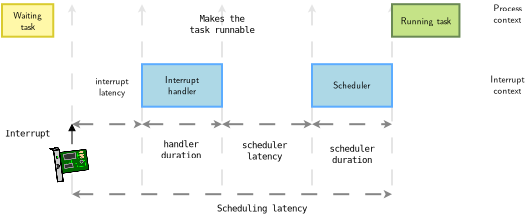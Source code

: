 <?xml version="1.0" encoding="UTF-8"?>
<dia:diagram xmlns:dia="http://www.lysator.liu.se/~alla/dia/">
  <dia:layer name="Background" visible="true" connectable="true" active="true">
    <dia:object type="Standard - Line" version="0" id="O0">
      <dia:attribute name="obj_pos">
        <dia:point val="3.5,17.5"/>
      </dia:attribute>
      <dia:attribute name="obj_bb">
        <dia:rectangle val="3.45,17.288;19.55,17.712"/>
      </dia:attribute>
      <dia:attribute name="conn_endpoints">
        <dia:point val="3.5,17.5"/>
        <dia:point val="19.5,17.5"/>
      </dia:attribute>
      <dia:attribute name="numcp">
        <dia:int val="1"/>
      </dia:attribute>
      <dia:attribute name="line_color">
        <dia:color val="#868686ff"/>
      </dia:attribute>
      <dia:attribute name="line_width">
        <dia:real val="0.1"/>
      </dia:attribute>
      <dia:attribute name="line_style">
        <dia:enum val="1"/>
      </dia:attribute>
      <dia:attribute name="start_arrow">
        <dia:enum val="22"/>
      </dia:attribute>
      <dia:attribute name="start_arrow_length">
        <dia:real val="0.2"/>
      </dia:attribute>
      <dia:attribute name="start_arrow_width">
        <dia:real val="0.2"/>
      </dia:attribute>
      <dia:attribute name="end_arrow">
        <dia:enum val="22"/>
      </dia:attribute>
      <dia:attribute name="end_arrow_length">
        <dia:real val="0.2"/>
      </dia:attribute>
      <dia:attribute name="end_arrow_width">
        <dia:real val="0.2"/>
      </dia:attribute>
      <dia:attribute name="dashlength">
        <dia:real val="0.8"/>
      </dia:attribute>
    </dia:object>
    <dia:object type="Standard - Text" version="1" id="O1">
      <dia:attribute name="obj_pos">
        <dia:point val="1.37,14.461"/>
      </dia:attribute>
      <dia:attribute name="obj_bb">
        <dia:rectangle val="0.357,14.232;2.382,14.69"/>
      </dia:attribute>
      <dia:attribute name="text">
        <dia:composite type="text">
          <dia:attribute name="string">
            <dia:string>#Interrupt#</dia:string>
          </dia:attribute>
          <dia:attribute name="font">
            <dia:font family="Inconsolata" style="48" name="Courier"/>
          </dia:attribute>
          <dia:attribute name="height">
            <dia:real val="0.564"/>
          </dia:attribute>
          <dia:attribute name="pos">
            <dia:point val="1.37,14.61"/>
          </dia:attribute>
          <dia:attribute name="color">
            <dia:color val="#000000ff"/>
          </dia:attribute>
          <dia:attribute name="alignment">
            <dia:enum val="1"/>
          </dia:attribute>
        </dia:composite>
      </dia:attribute>
      <dia:attribute name="valign">
        <dia:enum val="2"/>
      </dia:attribute>
    </dia:object>
    <dia:object type="Standard - Line" version="0" id="O2">
      <dia:attribute name="obj_pos">
        <dia:point val="3.5,14"/>
      </dia:attribute>
      <dia:attribute name="obj_bb">
        <dia:rectangle val="3.45,13.788;7.05,14.212"/>
      </dia:attribute>
      <dia:attribute name="conn_endpoints">
        <dia:point val="3.5,14"/>
        <dia:point val="7,14"/>
      </dia:attribute>
      <dia:attribute name="numcp">
        <dia:int val="2"/>
      </dia:attribute>
      <dia:attribute name="line_color">
        <dia:color val="#868686ff"/>
      </dia:attribute>
      <dia:attribute name="line_width">
        <dia:real val="0.1"/>
      </dia:attribute>
      <dia:attribute name="line_style">
        <dia:enum val="1"/>
      </dia:attribute>
      <dia:attribute name="start_arrow">
        <dia:enum val="22"/>
      </dia:attribute>
      <dia:attribute name="start_arrow_length">
        <dia:real val="0.2"/>
      </dia:attribute>
      <dia:attribute name="start_arrow_width">
        <dia:real val="0.2"/>
      </dia:attribute>
      <dia:attribute name="end_arrow">
        <dia:enum val="22"/>
      </dia:attribute>
      <dia:attribute name="end_arrow_length">
        <dia:real val="0.2"/>
      </dia:attribute>
      <dia:attribute name="end_arrow_width">
        <dia:real val="0.2"/>
      </dia:attribute>
      <dia:attribute name="dashlength">
        <dia:real val="0.8"/>
      </dia:attribute>
    </dia:object>
    <dia:group>
      <dia:attribute name="meta">
        <dia:composite type="dict"/>
      </dia:attribute>
      <dia:attribute name="matrix">
        <dia:connections>
          <dia:connection handle="0" to="O3" connection="8"/>
        </dia:connections>
      </dia:attribute>
      <dia:object type="Standard - Box" version="0" id="O3">
        <dia:attribute name="obj_pos">
          <dia:point val="0,8"/>
        </dia:attribute>
        <dia:attribute name="obj_bb">
          <dia:rectangle val="-0.05,7.95;2.613,9.675"/>
        </dia:attribute>
        <dia:attribute name="elem_corner">
          <dia:point val="0,8"/>
        </dia:attribute>
        <dia:attribute name="elem_width">
          <dia:real val="2.563"/>
        </dia:attribute>
        <dia:attribute name="elem_height">
          <dia:real val="1.625"/>
        </dia:attribute>
        <dia:attribute name="border_width">
          <dia:real val="0.1"/>
        </dia:attribute>
        <dia:attribute name="border_color">
          <dia:color val="#d9cb2fff"/>
        </dia:attribute>
        <dia:attribute name="inner_color">
          <dia:color val="#fff8a8ff"/>
        </dia:attribute>
        <dia:attribute name="show_background">
          <dia:boolean val="true"/>
        </dia:attribute>
      </dia:object>
      <dia:object type="Standard - Text" version="1" id="O4">
        <dia:attribute name="obj_pos">
          <dia:point val="1.281,8.812"/>
        </dia:attribute>
        <dia:attribute name="obj_bb">
          <dia:rectangle val="0.548,8.199;2.015,9.426"/>
        </dia:attribute>
        <dia:attribute name="text">
          <dia:composite type="text">
            <dia:attribute name="string">
              <dia:string>#Waiting
task#</dia:string>
            </dia:attribute>
            <dia:attribute name="font">
              <dia:font family="Latin Modern Sans" style="0" name="Courier"/>
            </dia:attribute>
            <dia:attribute name="height">
              <dia:real val="0.564"/>
            </dia:attribute>
            <dia:attribute name="pos">
              <dia:point val="1.281,8.721"/>
            </dia:attribute>
            <dia:attribute name="color">
              <dia:color val="#000000ff"/>
            </dia:attribute>
            <dia:attribute name="alignment">
              <dia:enum val="1"/>
            </dia:attribute>
          </dia:composite>
        </dia:attribute>
        <dia:attribute name="valign">
          <dia:enum val="2"/>
        </dia:attribute>
      </dia:object>
    </dia:group>
    <dia:object type="Standard - Text" version="1" id="O5">
      <dia:attribute name="obj_pos">
        <dia:point val="25.346,8.363"/>
      </dia:attribute>
      <dia:attribute name="obj_bb">
        <dia:rectangle val="24.558,7.84;26.134,9.067"/>
      </dia:attribute>
      <dia:attribute name="text">
        <dia:composite type="text">
          <dia:attribute name="string">
            <dia:string>#Process 
context #</dia:string>
          </dia:attribute>
          <dia:attribute name="font">
            <dia:font family="Latin Modern Sans" style="0" name="Courier"/>
          </dia:attribute>
          <dia:attribute name="height">
            <dia:real val="0.564"/>
          </dia:attribute>
          <dia:attribute name="pos">
            <dia:point val="25.346,8.363"/>
          </dia:attribute>
          <dia:attribute name="color">
            <dia:color val="#000000ff"/>
          </dia:attribute>
          <dia:attribute name="alignment">
            <dia:enum val="1"/>
          </dia:attribute>
        </dia:composite>
      </dia:attribute>
      <dia:attribute name="valign">
        <dia:enum val="3"/>
      </dia:attribute>
    </dia:object>
    <dia:object type="Standard - Text" version="1" id="O6">
      <dia:attribute name="obj_pos">
        <dia:point val="25.346,11.912"/>
      </dia:attribute>
      <dia:attribute name="obj_bb">
        <dia:rectangle val="24.442,11.39;26.25,12.617"/>
      </dia:attribute>
      <dia:attribute name="text">
        <dia:composite type="text">
          <dia:attribute name="string">
            <dia:string>#Interrupt 
context #</dia:string>
          </dia:attribute>
          <dia:attribute name="font">
            <dia:font family="Latin Modern Sans" style="0" name="Courier"/>
          </dia:attribute>
          <dia:attribute name="height">
            <dia:real val="0.564"/>
          </dia:attribute>
          <dia:attribute name="pos">
            <dia:point val="25.346,11.912"/>
          </dia:attribute>
          <dia:attribute name="color">
            <dia:color val="#000000ff"/>
          </dia:attribute>
          <dia:attribute name="alignment">
            <dia:enum val="1"/>
          </dia:attribute>
        </dia:composite>
      </dia:attribute>
      <dia:attribute name="valign">
        <dia:enum val="3"/>
      </dia:attribute>
    </dia:object>
    <dia:object type="Standard - Text" version="1" id="O7">
      <dia:attribute name="obj_pos">
        <dia:point val="5.5,12"/>
      </dia:attribute>
      <dia:attribute name="obj_bb">
        <dia:rectangle val="4.68,11.477;6.32,12.704"/>
      </dia:attribute>
      <dia:attribute name="text">
        <dia:composite type="text">
          <dia:attribute name="string">
            <dia:string>#interrupt
latency#</dia:string>
          </dia:attribute>
          <dia:attribute name="font">
            <dia:font family="Latin Modern Sans" style="0" name="Courier"/>
          </dia:attribute>
          <dia:attribute name="height">
            <dia:real val="0.564"/>
          </dia:attribute>
          <dia:attribute name="pos">
            <dia:point val="5.5,12"/>
          </dia:attribute>
          <dia:attribute name="color">
            <dia:color val="#000000ff"/>
          </dia:attribute>
          <dia:attribute name="alignment">
            <dia:enum val="1"/>
          </dia:attribute>
        </dia:composite>
      </dia:attribute>
      <dia:attribute name="valign">
        <dia:enum val="3"/>
      </dia:attribute>
    </dia:object>
    <dia:object type="Standard - Text" version="1" id="O8">
      <dia:attribute name="obj_pos">
        <dia:point val="8.947,15.274"/>
      </dia:attribute>
      <dia:attribute name="obj_bb">
        <dia:rectangle val="8.047,14.763;9.848,15.785"/>
      </dia:attribute>
      <dia:attribute name="text">
        <dia:composite type="text">
          <dia:attribute name="string">
            <dia:string>#handler
duration#</dia:string>
          </dia:attribute>
          <dia:attribute name="font">
            <dia:font family="Inconsolata" style="48" name="Courier"/>
          </dia:attribute>
          <dia:attribute name="height">
            <dia:real val="0.564"/>
          </dia:attribute>
          <dia:attribute name="pos">
            <dia:point val="8.947,15.14"/>
          </dia:attribute>
          <dia:attribute name="color">
            <dia:color val="#000000ff"/>
          </dia:attribute>
          <dia:attribute name="alignment">
            <dia:enum val="1"/>
          </dia:attribute>
        </dia:composite>
      </dia:attribute>
      <dia:attribute name="valign">
        <dia:enum val="2"/>
      </dia:attribute>
    </dia:object>
    <dia:object type="Standard - Text" version="1" id="O9">
      <dia:attribute name="obj_pos">
        <dia:point val="13.131,15.329"/>
      </dia:attribute>
      <dia:attribute name="obj_bb">
        <dia:rectangle val="12.119,14.818;14.144,15.84"/>
      </dia:attribute>
      <dia:attribute name="text">
        <dia:composite type="text">
          <dia:attribute name="string">
            <dia:string>#scheduler
latency#</dia:string>
          </dia:attribute>
          <dia:attribute name="font">
            <dia:font family="Inconsolata" style="48" name="Courier"/>
          </dia:attribute>
          <dia:attribute name="height">
            <dia:real val="0.564"/>
          </dia:attribute>
          <dia:attribute name="pos">
            <dia:point val="13.131,15.195"/>
          </dia:attribute>
          <dia:attribute name="color">
            <dia:color val="#000000ff"/>
          </dia:attribute>
          <dia:attribute name="alignment">
            <dia:enum val="1"/>
          </dia:attribute>
        </dia:composite>
      </dia:attribute>
      <dia:attribute name="valign">
        <dia:enum val="2"/>
      </dia:attribute>
    </dia:object>
    <dia:object type="Standard - Text" version="1" id="O10">
      <dia:attribute name="obj_pos">
        <dia:point val="17.5,15.5"/>
      </dia:attribute>
      <dia:attribute name="obj_bb">
        <dia:rectangle val="16.488,14.989;18.512,16.011"/>
      </dia:attribute>
      <dia:attribute name="text">
        <dia:composite type="text">
          <dia:attribute name="string">
            <dia:string>#scheduler
duration#</dia:string>
          </dia:attribute>
          <dia:attribute name="font">
            <dia:font family="Inconsolata" style="48" name="Courier"/>
          </dia:attribute>
          <dia:attribute name="height">
            <dia:real val="0.564"/>
          </dia:attribute>
          <dia:attribute name="pos">
            <dia:point val="17.5,15.367"/>
          </dia:attribute>
          <dia:attribute name="color">
            <dia:color val="#000000ff"/>
          </dia:attribute>
          <dia:attribute name="alignment">
            <dia:enum val="1"/>
          </dia:attribute>
        </dia:composite>
      </dia:attribute>
      <dia:attribute name="valign">
        <dia:enum val="2"/>
      </dia:attribute>
    </dia:object>
    <dia:object type="Standard - Text" version="1" id="O11">
      <dia:attribute name="obj_pos">
        <dia:point val="12.998,18.213"/>
      </dia:attribute>
      <dia:attribute name="obj_bb">
        <dia:rectangle val="10.973,17.985;15.023,18.442"/>
      </dia:attribute>
      <dia:attribute name="text">
        <dia:composite type="text">
          <dia:attribute name="string">
            <dia:string>#Scheduling latency#</dia:string>
          </dia:attribute>
          <dia:attribute name="font">
            <dia:font family="Inconsolata" style="48" name="Courier"/>
          </dia:attribute>
          <dia:attribute name="height">
            <dia:real val="0.564"/>
          </dia:attribute>
          <dia:attribute name="pos">
            <dia:point val="12.998,18.362"/>
          </dia:attribute>
          <dia:attribute name="color">
            <dia:color val="#000000ff"/>
          </dia:attribute>
          <dia:attribute name="alignment">
            <dia:enum val="1"/>
          </dia:attribute>
        </dia:composite>
      </dia:attribute>
      <dia:attribute name="valign">
        <dia:enum val="2"/>
      </dia:attribute>
    </dia:object>
    <dia:object type="Standard - Line" version="0" id="O12">
      <dia:attribute name="obj_pos">
        <dia:point val="3.5,15"/>
      </dia:attribute>
      <dia:attribute name="obj_bb">
        <dia:rectangle val="3.31,13.969;3.69,15.025"/>
      </dia:attribute>
      <dia:attribute name="conn_endpoints">
        <dia:point val="3.5,15"/>
        <dia:point val="3.5,14"/>
      </dia:attribute>
      <dia:attribute name="numcp">
        <dia:int val="1"/>
      </dia:attribute>
      <dia:attribute name="line_width">
        <dia:real val="0.05"/>
      </dia:attribute>
      <dia:attribute name="end_arrow">
        <dia:enum val="3"/>
      </dia:attribute>
      <dia:attribute name="end_arrow_length">
        <dia:real val="0.3"/>
      </dia:attribute>
      <dia:attribute name="end_arrow_width">
        <dia:real val="0.3"/>
      </dia:attribute>
    </dia:object>
    <dia:object type="Standard - Line" version="0" id="O13">
      <dia:attribute name="obj_pos">
        <dia:point val="3.5,8"/>
      </dia:attribute>
      <dia:attribute name="obj_bb">
        <dia:rectangle val="3.288,7.95;3.712,14.05"/>
      </dia:attribute>
      <dia:attribute name="conn_endpoints">
        <dia:point val="3.5,8"/>
        <dia:point val="3.5,14"/>
      </dia:attribute>
      <dia:attribute name="numcp">
        <dia:int val="1"/>
      </dia:attribute>
      <dia:attribute name="line_color">
        <dia:color val="#e5e5e5ff"/>
      </dia:attribute>
      <dia:attribute name="line_width">
        <dia:real val="0.1"/>
      </dia:attribute>
      <dia:attribute name="line_style">
        <dia:enum val="1"/>
      </dia:attribute>
      <dia:attribute name="start_arrow">
        <dia:enum val="22"/>
      </dia:attribute>
      <dia:attribute name="start_arrow_length">
        <dia:real val="0.2"/>
      </dia:attribute>
      <dia:attribute name="start_arrow_width">
        <dia:real val="0.2"/>
      </dia:attribute>
      <dia:attribute name="dashlength">
        <dia:real val="0.8"/>
      </dia:attribute>
    </dia:object>
    <dia:object type="Standard - Line" version="0" id="O14">
      <dia:attribute name="obj_pos">
        <dia:point val="7,8"/>
      </dia:attribute>
      <dia:attribute name="obj_bb">
        <dia:rectangle val="6.788,7.95;7.212,17.55"/>
      </dia:attribute>
      <dia:attribute name="conn_endpoints">
        <dia:point val="7,8"/>
        <dia:point val="7,17.5"/>
      </dia:attribute>
      <dia:attribute name="numcp">
        <dia:int val="1"/>
      </dia:attribute>
      <dia:attribute name="line_color">
        <dia:color val="#e5e5e5ff"/>
      </dia:attribute>
      <dia:attribute name="line_width">
        <dia:real val="0.1"/>
      </dia:attribute>
      <dia:attribute name="line_style">
        <dia:enum val="1"/>
      </dia:attribute>
      <dia:attribute name="start_arrow">
        <dia:enum val="22"/>
      </dia:attribute>
      <dia:attribute name="start_arrow_length">
        <dia:real val="0.2"/>
      </dia:attribute>
      <dia:attribute name="start_arrow_width">
        <dia:real val="0.2"/>
      </dia:attribute>
      <dia:attribute name="dashlength">
        <dia:real val="0.8"/>
      </dia:attribute>
    </dia:object>
    <dia:object type="Standard - Line" version="0" id="O15">
      <dia:attribute name="obj_pos">
        <dia:point val="11,8"/>
      </dia:attribute>
      <dia:attribute name="obj_bb">
        <dia:rectangle val="10.788,7.95;11.212,17.55"/>
      </dia:attribute>
      <dia:attribute name="conn_endpoints">
        <dia:point val="11,8"/>
        <dia:point val="11,17.5"/>
      </dia:attribute>
      <dia:attribute name="numcp">
        <dia:int val="1"/>
      </dia:attribute>
      <dia:attribute name="line_color">
        <dia:color val="#e5e5e5ff"/>
      </dia:attribute>
      <dia:attribute name="line_width">
        <dia:real val="0.1"/>
      </dia:attribute>
      <dia:attribute name="line_style">
        <dia:enum val="1"/>
      </dia:attribute>
      <dia:attribute name="start_arrow">
        <dia:enum val="22"/>
      </dia:attribute>
      <dia:attribute name="start_arrow_length">
        <dia:real val="0.2"/>
      </dia:attribute>
      <dia:attribute name="start_arrow_width">
        <dia:real val="0.2"/>
      </dia:attribute>
      <dia:attribute name="dashlength">
        <dia:real val="0.8"/>
      </dia:attribute>
    </dia:object>
    <dia:object type="Standard - Line" version="0" id="O16">
      <dia:attribute name="obj_pos">
        <dia:point val="15.5,8"/>
      </dia:attribute>
      <dia:attribute name="obj_bb">
        <dia:rectangle val="15.288,7.95;15.712,17.55"/>
      </dia:attribute>
      <dia:attribute name="conn_endpoints">
        <dia:point val="15.5,8"/>
        <dia:point val="15.5,17.5"/>
      </dia:attribute>
      <dia:attribute name="numcp">
        <dia:int val="1"/>
      </dia:attribute>
      <dia:attribute name="line_color">
        <dia:color val="#e5e5e5ff"/>
      </dia:attribute>
      <dia:attribute name="line_width">
        <dia:real val="0.1"/>
      </dia:attribute>
      <dia:attribute name="line_style">
        <dia:enum val="1"/>
      </dia:attribute>
      <dia:attribute name="start_arrow">
        <dia:enum val="22"/>
      </dia:attribute>
      <dia:attribute name="start_arrow_length">
        <dia:real val="0.2"/>
      </dia:attribute>
      <dia:attribute name="start_arrow_width">
        <dia:real val="0.2"/>
      </dia:attribute>
      <dia:attribute name="dashlength">
        <dia:real val="0.8"/>
      </dia:attribute>
    </dia:object>
    <dia:object type="Standard - Line" version="0" id="O17">
      <dia:attribute name="obj_pos">
        <dia:point val="19.5,8"/>
      </dia:attribute>
      <dia:attribute name="obj_bb">
        <dia:rectangle val="19.288,7.95;19.712,17.55"/>
      </dia:attribute>
      <dia:attribute name="conn_endpoints">
        <dia:point val="19.5,8"/>
        <dia:point val="19.5,17.5"/>
      </dia:attribute>
      <dia:attribute name="numcp">
        <dia:int val="1"/>
      </dia:attribute>
      <dia:attribute name="line_color">
        <dia:color val="#e5e5e5ff"/>
      </dia:attribute>
      <dia:attribute name="line_width">
        <dia:real val="0.1"/>
      </dia:attribute>
      <dia:attribute name="line_style">
        <dia:enum val="1"/>
      </dia:attribute>
      <dia:attribute name="start_arrow">
        <dia:enum val="22"/>
      </dia:attribute>
      <dia:attribute name="start_arrow_length">
        <dia:real val="0.2"/>
      </dia:attribute>
      <dia:attribute name="start_arrow_width">
        <dia:real val="0.2"/>
      </dia:attribute>
      <dia:attribute name="dashlength">
        <dia:real val="0.8"/>
      </dia:attribute>
      <dia:connections>
        <dia:connection handle="0" to="O22" connection="0"/>
      </dia:connections>
    </dia:object>
    <dia:group>
      <dia:attribute name="meta">
        <dia:composite type="dict"/>
      </dia:attribute>
      <dia:attribute name="matrix"/>
      <dia:object type="Standard - Box" version="0" id="O18">
        <dia:attribute name="obj_pos">
          <dia:point val="7,11"/>
        </dia:attribute>
        <dia:attribute name="obj_bb">
          <dia:rectangle val="6.95,10.95;11.05,13.175"/>
        </dia:attribute>
        <dia:attribute name="elem_corner">
          <dia:point val="7,11"/>
        </dia:attribute>
        <dia:attribute name="elem_width">
          <dia:real val="4"/>
        </dia:attribute>
        <dia:attribute name="elem_height">
          <dia:real val="2.125"/>
        </dia:attribute>
        <dia:attribute name="border_width">
          <dia:real val="0.1"/>
        </dia:attribute>
        <dia:attribute name="border_color">
          <dia:color val="#5cacffff"/>
        </dia:attribute>
        <dia:attribute name="inner_color">
          <dia:color val="#add8e6ff"/>
        </dia:attribute>
        <dia:attribute name="show_background">
          <dia:boolean val="true"/>
        </dia:attribute>
      </dia:object>
      <dia:object type="Standard - Text" version="1" id="O19">
        <dia:attribute name="obj_pos">
          <dia:point val="9,11.937"/>
        </dia:attribute>
        <dia:attribute name="obj_bb">
          <dia:rectangle val="8.171,11.414;9.829,12.641"/>
        </dia:attribute>
        <dia:attribute name="text">
          <dia:composite type="text">
            <dia:attribute name="string">
              <dia:string>#Interrupt
handler#</dia:string>
            </dia:attribute>
            <dia:attribute name="font">
              <dia:font family="Latin Modern Sans" style="0" name="Courier"/>
            </dia:attribute>
            <dia:attribute name="height">
              <dia:real val="0.564"/>
            </dia:attribute>
            <dia:attribute name="pos">
              <dia:point val="9,11.937"/>
            </dia:attribute>
            <dia:attribute name="color">
              <dia:color val="#000000ff"/>
            </dia:attribute>
            <dia:attribute name="alignment">
              <dia:enum val="1"/>
            </dia:attribute>
          </dia:composite>
        </dia:attribute>
        <dia:attribute name="valign">
          <dia:enum val="3"/>
        </dia:attribute>
      </dia:object>
    </dia:group>
    <dia:group>
      <dia:attribute name="meta">
        <dia:composite type="dict"/>
      </dia:attribute>
      <dia:attribute name="matrix"/>
      <dia:object type="Standard - Box" version="0" id="O20">
        <dia:attribute name="obj_pos">
          <dia:point val="15.5,11"/>
        </dia:attribute>
        <dia:attribute name="obj_bb">
          <dia:rectangle val="15.45,10.95;19.55,13.175"/>
        </dia:attribute>
        <dia:attribute name="elem_corner">
          <dia:point val="15.5,11"/>
        </dia:attribute>
        <dia:attribute name="elem_width">
          <dia:real val="4"/>
        </dia:attribute>
        <dia:attribute name="elem_height">
          <dia:real val="2.125"/>
        </dia:attribute>
        <dia:attribute name="border_width">
          <dia:real val="0.1"/>
        </dia:attribute>
        <dia:attribute name="border_color">
          <dia:color val="#5cacffff"/>
        </dia:attribute>
        <dia:attribute name="inner_color">
          <dia:color val="#add8e6ff"/>
        </dia:attribute>
        <dia:attribute name="show_background">
          <dia:boolean val="true"/>
        </dia:attribute>
      </dia:object>
      <dia:object type="Standard - Text" version="1" id="O21">
        <dia:attribute name="obj_pos">
          <dia:point val="17.493,12.219"/>
        </dia:attribute>
        <dia:attribute name="obj_bb">
          <dia:rectangle val="16.588,11.696;18.398,12.359"/>
        </dia:attribute>
        <dia:attribute name="text">
          <dia:composite type="text">
            <dia:attribute name="string">
              <dia:string>#Scheduler#</dia:string>
            </dia:attribute>
            <dia:attribute name="font">
              <dia:font family="Latin Modern Sans" style="0" name="Courier"/>
            </dia:attribute>
            <dia:attribute name="height">
              <dia:real val="0.564"/>
            </dia:attribute>
            <dia:attribute name="pos">
              <dia:point val="17.493,12.219"/>
            </dia:attribute>
            <dia:attribute name="color">
              <dia:color val="#000000ff"/>
            </dia:attribute>
            <dia:attribute name="alignment">
              <dia:enum val="1"/>
            </dia:attribute>
          </dia:composite>
        </dia:attribute>
        <dia:attribute name="valign">
          <dia:enum val="3"/>
        </dia:attribute>
      </dia:object>
    </dia:group>
    <dia:group>
      <dia:attribute name="meta">
        <dia:composite type="dict"/>
      </dia:attribute>
      <dia:attribute name="matrix">
        <dia:connections>
          <dia:connection handle="0" to="O22" connection="8"/>
        </dia:connections>
      </dia:attribute>
      <dia:object type="Standard - Box" version="0" id="O22">
        <dia:attribute name="obj_pos">
          <dia:point val="19.5,8"/>
        </dia:attribute>
        <dia:attribute name="obj_bb">
          <dia:rectangle val="19.45,7.95;22.922,9.675"/>
        </dia:attribute>
        <dia:attribute name="elem_corner">
          <dia:point val="19.5,8"/>
        </dia:attribute>
        <dia:attribute name="elem_width">
          <dia:real val="3.372"/>
        </dia:attribute>
        <dia:attribute name="elem_height">
          <dia:real val="1.625"/>
        </dia:attribute>
        <dia:attribute name="border_width">
          <dia:real val="0.1"/>
        </dia:attribute>
        <dia:attribute name="border_color">
          <dia:color val="#6a8954ff"/>
        </dia:attribute>
        <dia:attribute name="inner_color">
          <dia:color val="#c5e387ff"/>
        </dia:attribute>
        <dia:attribute name="show_background">
          <dia:boolean val="true"/>
        </dia:attribute>
      </dia:object>
      <dia:object type="Standard - Text" version="1" id="O23">
        <dia:attribute name="obj_pos">
          <dia:point val="21.186,8.812"/>
        </dia:attribute>
        <dia:attribute name="obj_bb">
          <dia:rectangle val="19.954,8.481;22.419,9.144"/>
        </dia:attribute>
        <dia:attribute name="text">
          <dia:composite type="text">
            <dia:attribute name="string">
              <dia:string>#Running task#</dia:string>
            </dia:attribute>
            <dia:attribute name="font">
              <dia:font family="Latin Modern Sans" style="0" name="Courier"/>
            </dia:attribute>
            <dia:attribute name="height">
              <dia:real val="0.564"/>
            </dia:attribute>
            <dia:attribute name="pos">
              <dia:point val="21.186,9.004"/>
            </dia:attribute>
            <dia:attribute name="color">
              <dia:color val="#000000ff"/>
            </dia:attribute>
            <dia:attribute name="alignment">
              <dia:enum val="1"/>
            </dia:attribute>
          </dia:composite>
        </dia:attribute>
        <dia:attribute name="valign">
          <dia:enum val="2"/>
        </dia:attribute>
      </dia:object>
    </dia:group>
    <dia:object type="Standard - Text" version="1" id="O24">
      <dia:attribute name="obj_pos">
        <dia:point val="11,9"/>
      </dia:attribute>
      <dia:attribute name="obj_bb">
        <dia:rectangle val="9.537,8.489;12.463,9.511"/>
      </dia:attribute>
      <dia:attribute name="text">
        <dia:composite type="text">
          <dia:attribute name="string">
            <dia:string>#Makes the
task runnable#</dia:string>
          </dia:attribute>
          <dia:attribute name="font">
            <dia:font family="Inconsolata" style="48" name="Courier"/>
          </dia:attribute>
          <dia:attribute name="height">
            <dia:real val="0.564"/>
          </dia:attribute>
          <dia:attribute name="pos">
            <dia:point val="11,8.867"/>
          </dia:attribute>
          <dia:attribute name="color">
            <dia:color val="#000000ff"/>
          </dia:attribute>
          <dia:attribute name="alignment">
            <dia:enum val="1"/>
          </dia:attribute>
        </dia:composite>
      </dia:attribute>
      <dia:attribute name="valign">
        <dia:enum val="2"/>
      </dia:attribute>
    </dia:object>
    <dia:object type="Standard - Line" version="0" id="O25">
      <dia:attribute name="obj_pos">
        <dia:point val="7,14"/>
      </dia:attribute>
      <dia:attribute name="obj_bb">
        <dia:rectangle val="6.95,13.788;11.05,14.212"/>
      </dia:attribute>
      <dia:attribute name="conn_endpoints">
        <dia:point val="7,14"/>
        <dia:point val="11,14"/>
      </dia:attribute>
      <dia:attribute name="numcp">
        <dia:int val="2"/>
      </dia:attribute>
      <dia:attribute name="line_color">
        <dia:color val="#868686ff"/>
      </dia:attribute>
      <dia:attribute name="line_width">
        <dia:real val="0.1"/>
      </dia:attribute>
      <dia:attribute name="line_style">
        <dia:enum val="1"/>
      </dia:attribute>
      <dia:attribute name="start_arrow">
        <dia:enum val="22"/>
      </dia:attribute>
      <dia:attribute name="start_arrow_length">
        <dia:real val="0.2"/>
      </dia:attribute>
      <dia:attribute name="start_arrow_width">
        <dia:real val="0.2"/>
      </dia:attribute>
      <dia:attribute name="end_arrow">
        <dia:enum val="22"/>
      </dia:attribute>
      <dia:attribute name="end_arrow_length">
        <dia:real val="0.2"/>
      </dia:attribute>
      <dia:attribute name="end_arrow_width">
        <dia:real val="0.2"/>
      </dia:attribute>
      <dia:attribute name="dashlength">
        <dia:real val="0.8"/>
      </dia:attribute>
    </dia:object>
    <dia:object type="Standard - Line" version="0" id="O26">
      <dia:attribute name="obj_pos">
        <dia:point val="11,14"/>
      </dia:attribute>
      <dia:attribute name="obj_bb">
        <dia:rectangle val="10.95,13.788;15.55,14.212"/>
      </dia:attribute>
      <dia:attribute name="conn_endpoints">
        <dia:point val="11,14"/>
        <dia:point val="15.5,14"/>
      </dia:attribute>
      <dia:attribute name="numcp">
        <dia:int val="2"/>
      </dia:attribute>
      <dia:attribute name="line_color">
        <dia:color val="#868686ff"/>
      </dia:attribute>
      <dia:attribute name="line_width">
        <dia:real val="0.1"/>
      </dia:attribute>
      <dia:attribute name="line_style">
        <dia:enum val="1"/>
      </dia:attribute>
      <dia:attribute name="start_arrow">
        <dia:enum val="22"/>
      </dia:attribute>
      <dia:attribute name="start_arrow_length">
        <dia:real val="0.2"/>
      </dia:attribute>
      <dia:attribute name="start_arrow_width">
        <dia:real val="0.2"/>
      </dia:attribute>
      <dia:attribute name="end_arrow">
        <dia:enum val="22"/>
      </dia:attribute>
      <dia:attribute name="end_arrow_length">
        <dia:real val="0.2"/>
      </dia:attribute>
      <dia:attribute name="end_arrow_width">
        <dia:real val="0.2"/>
      </dia:attribute>
      <dia:attribute name="dashlength">
        <dia:real val="0.8"/>
      </dia:attribute>
    </dia:object>
    <dia:object type="Standard - Line" version="0" id="O27">
      <dia:attribute name="obj_pos">
        <dia:point val="15.5,14"/>
      </dia:attribute>
      <dia:attribute name="obj_bb">
        <dia:rectangle val="15.45,13.788;19.55,14.212"/>
      </dia:attribute>
      <dia:attribute name="conn_endpoints">
        <dia:point val="15.5,14"/>
        <dia:point val="19.5,14"/>
      </dia:attribute>
      <dia:attribute name="numcp">
        <dia:int val="2"/>
      </dia:attribute>
      <dia:attribute name="line_color">
        <dia:color val="#868686ff"/>
      </dia:attribute>
      <dia:attribute name="line_width">
        <dia:real val="0.1"/>
      </dia:attribute>
      <dia:attribute name="line_style">
        <dia:enum val="1"/>
      </dia:attribute>
      <dia:attribute name="start_arrow">
        <dia:enum val="22"/>
      </dia:attribute>
      <dia:attribute name="start_arrow_length">
        <dia:real val="0.2"/>
      </dia:attribute>
      <dia:attribute name="start_arrow_width">
        <dia:real val="0.2"/>
      </dia:attribute>
      <dia:attribute name="end_arrow">
        <dia:enum val="22"/>
      </dia:attribute>
      <dia:attribute name="end_arrow_length">
        <dia:real val="0.2"/>
      </dia:attribute>
      <dia:attribute name="end_arrow_width">
        <dia:real val="0.2"/>
      </dia:attribute>
      <dia:attribute name="dashlength">
        <dia:real val="0.8"/>
      </dia:attribute>
    </dia:object>
    <dia:object type="Standard - Line" version="0" id="O28">
      <dia:attribute name="obj_pos">
        <dia:point val="3.5,16.5"/>
      </dia:attribute>
      <dia:attribute name="obj_bb">
        <dia:rectangle val="3.45,16.451;3.55,17.55"/>
      </dia:attribute>
      <dia:attribute name="conn_endpoints">
        <dia:point val="3.5,16.5"/>
        <dia:point val="3.5,17.5"/>
      </dia:attribute>
      <dia:attribute name="numcp">
        <dia:int val="1"/>
      </dia:attribute>
      <dia:attribute name="line_color">
        <dia:color val="#e5e5e5ff"/>
      </dia:attribute>
      <dia:attribute name="line_width">
        <dia:real val="0.1"/>
      </dia:attribute>
    </dia:object>
    <dia:group>
      <dia:attribute name="meta">
        <dia:composite type="dict"/>
      </dia:attribute>
      <dia:attribute name="matrix"/>
      <dia:object type="Standard - Image" version="0" id="O29">
        <dia:attribute name="obj_pos">
          <dia:point val="2.365,15.135"/>
        </dia:attribute>
        <dia:attribute name="obj_bb">
          <dia:rectangle val="2.365,15.135;4.365,16.914"/>
        </dia:attribute>
        <dia:attribute name="elem_corner">
          <dia:point val="2.365,15.135"/>
        </dia:attribute>
        <dia:attribute name="elem_width">
          <dia:real val="2"/>
        </dia:attribute>
        <dia:attribute name="elem_height">
          <dia:real val="1.779"/>
        </dia:attribute>
        <dia:attribute name="draw_border">
          <dia:boolean val="false"/>
        </dia:attribute>
        <dia:attribute name="keep_aspect">
          <dia:boolean val="true"/>
        </dia:attribute>
        <dia:attribute name="inline_data">
          <dia:boolean val="true"/>
        </dia:attribute>
        <dia:attribute name="pixbuf">
          <dia:composite type="pixbuf">
            <dia:attribute name="data">
              <dia:data>iVBORw0KGgoAAAANSUhEUgAAB/YAAAcVCAYAAACZXjjpAAAABHNCSVQICAgIfAhkiAAAIABJREFU
eJzs3XucnAV99/3PNXvMnrIJyWYPyWbDqZaCB5STKOIJLSKotAiJiqWCeEDAR6voU8F6Kz7W3orF
E8WCiPYuVVut2moFLXiCRrQWLHpXQCRhQxIgCTltNjvPH1cWNsnOZHfn8Jtr5vN+va7X7iSbmS9k
szs73+v3uxIkSao9CdAFLAK6gVZgAtgObALWA7vC0kmSJEmSJEmSJFVREh1AktSwuoEVwMiUt5Pv
H7zn94tZA/wPcBfwU+A24DdAvhJhJUmSJEmSJEmSoljsS5IqpYO9y/p93y6swGP+Fvgm8GXgVmB3
BR5DkiRJkiRJkiSpqiz2JUlz1Q4MM31pPwL0BeWatAb4HPAZ4KHgLJIkSZIkSZIkSXNmsS9JKqQF
WEbh4n4wKNds7QI+D3wIuC84iyRJkiRJkiRJ0qxZ7EtS42oCllJ4Vf4QkIuJVhG7gE8C7wceC84i
SZIkSZIkSZI0Yxb7klS/csAAhYv7ZUBzTLRQDwMXATdFB5EkSZIkSZIkSZoJi31Jyq6E9Dr2hVbl
LwdaY6Jlwk3AG3F6X5IkSZIkSZIk1TiLfUmqXQlwEHuX9fu+Py8iWB25D3gl8J/RQSRJkiRJkiRJ
kgqx2JekWL0UXpU/AnTFxGoo24CVwNeig0iSJEmSJEmSJE3HYl+SKquL/cv6qe/3xsTSPiaAC4G/
iQ4iSZIkSZIkSZK0L4t9SSrNPPYv66e+PSgmlubozcCno0NIkiRJkiRJkiRNZbEvScW1AcMUXpW/
JCiXKudc4IboEJIkSZIkSZIkSZMs9iU1uhZgKYWL+0H8WtloxoGXAjdHB5EkSZIkSZIkSQLLKkn1
rwkYovCq/KVALiaaatgW4NnAXdFBJEmSJEmSJEmSLPYlZV0O6KdwcT8MNMdEUx3oBTZFh5AkSZIk
SZIkSY3NYl9SrUuAxRRelb8caIuJpgbh90pJkiRJkiRJkhTKskJStARYyN5l/b7vd0QEk/b4FPCW
6BCSJEmSJEmSJKlxWexLqob5FF6VPwJ0x8SSZuxo4GfRISRJkiRJkiRJUmOy2JdUDl1MP2k/+f6C
kFRSefUCm6JDSJIkSZIkSZKkxmOxL2km5pFey36E6afuFwXlkqrpG8DpQD46iCRJkiRJkiRJaiwW
+5IAWoFhCq/K7w/KJdWatwMfiw4hSZIkSZIkSZIai8W+1FgS4FDgROBZwFF7bg/g1wNpJiaAk4Af
RgeRJEmSJEmSJEmNwyJPqn9NwPOAPwJOA5bFxpEybw1wNPBwdBBJkiRJkiRJktQYLPal+jUAXAic
BywNziLVm+8CLwV2RweRJEmSJEmSJEn1ryk6gKSyGwE+AlwPvADoiQwj1amD97z9fmQISZIkSZIk
SZLUGJzYl+pHL/A+4K1AS3AWqRHkgVOBf40OIkmSJEmSJEmS6pvFvlQfzgI+ASyJDiI1mEeAZwAP
RAeRJEmSJEmSJEn1KxcdQFJJeoG/A/4eS30pwkLgH4DW6CCSJEmSJEmSJKl+NUUHkDRnTwNuAZ4b
HURqcEOkJ9n8S3QQSZIkSZIkSZJUnyz2pWw6A/gW0BcdRBIAxwG/Au6KDiJJkiRJkiRJkupPEh1A
0qydD3wGL6Uh1ZqtwDHAf0cHkSRJkiRJkiRJ9cViUMqWNwHX4L9dqRZ1Al/e81aSJEmSJEmSJKls
XMUvZcdrgWujQ0gqajGwHPjH6CCSJEmSJEmSJKl+WOxL2fBC4B9wUl/KgqcCDwE/jQ4iSZIkSZIk
SZLqQxIdQNIBHQysBhZEB5E0Y2PAiaT/diVJkiRJkiRJkkpisa9G0g0sArqANmAC2A5sAtYDu+Ki
FdQB/Ah4WnQQSbP2W+Bo4JHoIJIkSZIkSZIkKdss9lUvOoFlwNI9b5dNc7vnAPexBvgf4C7SFdq3
Ab8B8pWJfEAJcD3wuqDHl1S6bwBnkJ5IJEmSJEmSJEmSNCcW+8qCeaQFfbHSvlJr6n8LfBP4MnAr
sLtCjzOdC4FPV/HxJFXGZcCHo0NIkiRJkiRJkqTssthXtDZgiOLT9ovC0u1tDfA54DPAQxV+rONI
Nwa0VPhxJFXeBPAi4HvRQSRJkiRJkiRJUjZZ7KuSWoBBpi/tJ39tSVi6udsFfB74EHBfBe6/j/RS
AEsrcN+SYjwMPANYGx1EkiRJkiRJkiRlj8W+5qoJGGD6tfiTtweo78+xXcAngfcDj5XpPpuB7wDP
L9P9SaodtwEvAMajg0iSJEmSJEmSpGyp59JVc5cjnaQvdD37ZaSlfVNUwBrzMHARcFMZ7uvDwLvK
cD+SatNH8N+4JEmSJEmSJEmaJYv9xpMAiyle2g+RTo5rdm4C3sjcp/dfBXylfHEk1ahXAF+LDiFJ
kiRJkiRJkrLDYr++JMBBTL8Wf+r7rVEBG8R5wHWz/DO/B/wH0F3+OJJqzBhwBPCb6CCSJEmSJEmS
JCkbLPazIwF6KXw9+8m386ICai//DJw+w4/tAm4nLfokNYa1wKHA9uggkiRJkiRJkiSp9lns144e
pi/tp/5aZ1g6zVUHxYu7BPg74NXViSOphvwbcEp0CEmSJEmSJEmSVPss9qujk8LXs5+83ROWTpV2
CHBvgd+7GPh4FbNIqi1XAO+PDiFJkiRJkiRJkmqbxX7p5rH/Nez3Le4XhKVTrXg58I19fu25wC1A
c/XjSKohLwG+Ex1CkiRJkiRJkiTVLov94tqAIQqX9suAg8LSKWs+CFwO7AYGgDuB/tBEkmrFADAa
HUKSJEmSJEmSJNWmRi72W4BBpl+LP3n0haVTvfoucC7w98BzgrNIqi1NwER0CEmSJEmSJEmSVHvq
tdhvJp1+LHQ9+2Wkk9L1+t8vScqe9XhCmSRJkiRJkiRJmkYWi+0caSlfrLQfIJ18lCQpS/5f0st2
SJIkSZIkSZIkPaHWiv0csJjp1+JP3h4inciXJKkePQP4eXQISZIkSZIkSZJUOyKK/XnAUcAfAIcA
IzxZ2i8FWgMySZJUSxYDG6JDSJIkSZIkSZKk2lCNYr8JOBH4Q+CFpJOITtxLklTYncDxwK7oIJIk
SZIkSZIkKV4li/2nAX8KvBroq+DjSJJUjz4JvDU6hCRJkiRJkiRJilfuYj8BXg68E3hOme9bkqRG
80bgmugQkiRJkiRJkiQpVjmL/VOAD5Ou2pckSaUbB14A3BYdRJIkSZIkSZIkxSlHsb8c+GvSSX1J
klRe64FjgN9GB5EkSZIkSZIkSTFyJfzZhHRF8N1Y6kuSVCmLgX8COqODSJIkSZIkSZKkGHMt9nuB
rwCfwaJBkqRKezpwHeW9hI4kSZIkSZIkScqIpjn8mcOBW4DnlDmLJEkq7A+AXcBt0UEkSZIkSZIk
SVJ1zbbYPwH4HrC0AlkkSVJxLwB+DvwqOogkSZIkSZIkSaqe2az0fT7wDaCjQlkkSdKBPU56ot1d
0UEkSZIkSZIkSVJ1zLTYPxH4Dpb6kiTVgnuBY4GN0UEkSZIkSZIkSVLl5WbwMX+Ak/qSJNWSg4G/
B5qjg0iSJEmSJEmSpMprOsDvHwR8DxioQhZJkjRzBwO9wL9GB5EkSZIkSZIkSZVVrNjPAV8FnlWl
LJIkaXaOAx4EfhYdRJIkSZIkSZIkVU6xVfz/D/CSagWRJElz8mngxOgQkiRJkiRJkiSpcpICv34E
6fRfaxWzSJKkuXmYdMPO76KDSJIkSZIkSZKk8ptuYj8BPoulviRJWdEH/BPQER1EkiRJkiRJkiSV
33TF/jnAc6odRJIkleRo4HMU3sYjSZIkSZIkSZIyqmmf263APwK9AVkkSVJpjgR2Aj+IDiJJkiRJ
kiRJkspn34n984CRgBySJKk8Pgi8PDqEJEmSJEmSJEkqn6nrepuAXwGHBGWRJGXfBuA+4P593m4E
vgwMRwVrMFuA44FfRgeRJEmSJEmSJEmlm1rsvxz4elQQSVImPMrepf2+7z9e5M/+AXAH0FG5eJri
f4BjSf/OJEmSJEmSJElShk0t9r+Oq3slqdE9TlrUTzd1fz+wqcT7fy1wQ4n3oZn7N+BUYDw6iCRJ
kiRJkiRJmrvJYv8gYBRoDswiSaq87RQu7e8HHgHypTzA3Xff3bpp06bhlpaWkVwut2J8fHykqalp
ZGJiYkUulxv50Ic+NPDVr361lIfQ7HwMeHt0CEmSJEmSJEmSNHeTxf55wOcig0iSymKM/VfkT327
nhKL+yuuuKL5JS95ydKWlpYVExMTI7lcbkWSJCP5fH5FPp8fSZJkiL03wuwdcGyM8847j3vuuaeU
GJqdPwGujw4hSZIkSZIkSZLmZrJ4+SrwysggkqQZGQceoPDU/SgwUcoD3HTTTU1LliwZ7OrqGhkf
H1+RJMlILpebLO1X5PP5pUmSNJXyGGvXrmXVqlVs2bKllLvRzI0BJwM/Ds4hSZIkSZIkSZLmIAGa
gA1Ab3AWSVJayj9I4eJ+DbC7lAfI5/O5n/3sZ/07duwYaWtr229VPjAMtJTyGDNx66238va3uyG+
ikaBZ5F+DkmSJEmSJEmSpAxJgKOAX0QHkaQGkQfWUnhV/oPArpIeIJ9PfvGLXyzetWtXoVX5y4G2
Uh6jXK6++mquv/766BiNZDVwErA9OogkSZIkSZIkSZq5BDgP+Fx0EEmqI+t4sqy/n72L+weAnaXc
eT6fT26++eaFCxYsGNm1a9eKXC6376r8kSRJ5pX0X1Alu3fv5k1vehN33nlndJRG8kXgtaQnmUiS
JEmSJEmSpAxIgP8NXBodRJIyZCOFV+X/FthW6gN873vf6+3s7Bxpamrab1X+nuK+u9THqBUbN25k
5cqVbNy4MTpKI3kX8JHoEJIkSZIkSZIkaWYS4BvAy6KDSFINeYy9y/p9399S6gN87Wtf6x4aGhrZ
Z1X+SD6fX5EkyQjQW+pjZMmdd97JhRdeyMTERHSURpEHTgO+FR1EkiRJkiRJkiQdWAL8AjgqOogk
VdFW0qK+0NT9Y6U+wOrVqzt27dq1PEmSQqvyDyr1MerNDTfcwCc+8YnoGI1kM3AccE90EEmSJEmS
JEmSVFwCPAT0RweRpDLazvTXt5/8tY2UeH3x6667rv3QQw8d7ujo2G9VPrAC6Cvl/hvRxMQE73jH
O7j11lujozSSX5OW+yWfzCJJkiRJkiRJkionIS3A2qODSNIsjJFey/5+pp+6f5gSi/vVq1e3AMO5
XG5kYmLiiVX5kxP3wGAp96/pbd68mVe84hVs3rw5Okoj+TbpJXl2RweRJEmSJEmSJEnTSyix/JKk
CtgNPEDhVfkPASVdjP2KK65oPv3004d27ty5orW1dSSfz++7Kn8IyJXyGJqbe+65h9e85jXRMRrN
XwHviA4hSZIkSZIkSZKmZ7EvKcIEsIbCxf0aYLyUB7jpppuaFi9ePNDd3T2Sz+dXJEmy16r8fD6/
LEmSplIeQ5XzxS9+kY997GPRMRrNucAN0SEkSZIkSZIkSdL+EtKV1i3RQSTVtQ+yd3n/IOnXnjnL
5/PJT3/60/4iq/KX49e2zMrn8xxzzDHRMRrNTuAk4I7oIJIkSZIkSZIkaW8J8AiwIDqIpLr0A+AF
wK7Z/sF8Pp/cdttti5qbm1e0tbU9sSp/srwHlidJ0l72xKoZ27dv57nPfW50jEbzEPAsYG10EEmS
JEmSJEmS9KQE+BVweHQQSXVnFDiatCjcTz6fT7797W8vWLRo0bSr8oERoKNqaVWTbr/9dt7ylrdE
x2g0dwDPA3ZEB5EkSZIkSZIkSakEuAV4fnQQSXVlHHj+6tWr/2v37t0jTU1N+63K31Pmd0cHVe17
z3vew3e+853oGI3mC8C5QD46iCRJkiRJkiRJSov9a4E/jQ4iqX688Y1vfPD888/vxMt8qEye9axn
RUdoRO8A/io6hCRJkiRJkiRJghzwy+gQkurHKaecwhve8IalWOqrjH7yk59ER2hEHwFeEh1CkiRJ
kiRJksqsGVgKHAU8C3ga6SWC50WGkg4kIV3Df0t0EEnZd/DBB3P99dfT0dERHUV1aMOGDbz0pS+N
jtFoNgHHAr+ODiJJkiRJkiRJM9QDLAeG9zkmf22IdPh5Og8CPwd+CHwH+BleslQ1IgG6gcco/Aks
SQfU0dHBF77wBZYvXx4dRXXsl7/8Ja973euiYzSaXwHHkZb8kiRJkiRJkhSpCRikcGk/DMwv4+Pd
B3weuAZ4qIz3K81asuft7aQTeZI0J3/5l3/J85///OgYagC33HILf/ZnfxYdo9F8Czgd2B0dRJIk
SZIkSVJd66Z4ab+UtNyvtjHgc8AHsOBXkMli/wrg8sAckjLs3HPP5aKLLoqOoQby+c9/nr/+67+O
jtFoPgK8KzqEJEmSJEmSpMzKAQMULu2HgQVh6WbmcdJO9SochFKVTRb7Tye9RoQkzcoxxxzD1Vdf
TVNTxAlyalT5fJ7LL7+cb33rW9FRGs1rgC9Gh5AkSZIkSZJUkzopXtovBVrC0pXXbcBK4MHoIGoc
yZS3/w38XmAWSRnT19fHjTfeyMKFC6OjqAGNjY1x/vnnc/fdd0dHaSQ7gOcCq6ODSJIkSZIkSaqq
HLCEwqX9MHBQWLoY64BXAD+JDqLGkEx5/13Ah6OCSMqW5uZmrr32Wo488sjoKGpg69ev57WvfS0b
NmyIjtJI1gDH4HWkJEmSJEmSpHrSASyjcHG/DGgNS1e7tpOW+9+JDqL6N7XYXww8ALQHZZGUIZdd
dhlnnnlmdAyJu+66iwsuuICxsbHoKI3kJ8DJwM7gHJIkSZIkSZIOLAH6KFzaLwcWhaXLvh3AHwLf
D86hOpfsc/sa4PyIIJKy47TTTuPyyy8nSfb9EiLF+OY3v8nll18eHaPRXA+cB+SDc0iSJEmSJEmN
rp0np+2nK+2XAW1h6RrDJuB44J7oIKpf+7ZyK4BfA80BWSRlwOGHH851111HW5vPAVRbPv7xj3Pj
jTdGx2g0bwU+GR1CkiRJkiRJqmMJ6TR9odJ+mHQaX/H+m/Qyplujg6g+TTduezXwlmoHkVT7uru7
ufHGGxkaGoqOIu1nYmKCiy++mB//+MfRURrJLtKzUO+MDiJJkiRJkiRlVBuwlP1L+6nFvZfRzo5P
kg5ESWU3XbG/mHRqv7fKWSTVuKuuuooTTzwxOoZU0ObNm3n961/PAw88EB2lkdwDPIP0OlKSJEmS
JEmSnpQACyk+bd8flk6VkAdOAG6PDqL6U+gC2RcAn61mEEm17YILLuCCCy6IjiEd0P3338+5557L
1q1uO6qiDwHvjQ4hSZIkSZIkVVkrMETh0n4Y6AhLpyg/AZ5NWvJLZVOo2M8Ba/AsIdWg1tZW+vr6
6Ovro7+/nyVLlrBkyRL6+vr4+c9/zg033BAdse48+9nP5uMf/zi5XC46ijQjP/zhD7nkkkvI533e
VCW7gKOAX0UHkSRJkiRJksokId1uXay0H6Bw16bGdirwL9EhVF+KfbFZBrjLWFXV3NxMX1/fE0X9
kiVLnijvJ28vWLCAJCn8qXvvvffyjne8w1XcZTI4OMiNN95IT09PdBRpVm644QY+8YlPRMdoJF8D
XhEdQpIkSZIkSZqhFtJp+0Kl/TDQFZZOWfdd4MXRIVRfDnQW0WaguxpB1BB2A2uB3+05Hpzy/u+A
B2+//fYfNTU1jZT6QFu3buX9738/t9xyS6l31dBaW1v527/9W57ylKdER5FmLZ/P8773vY9/+RdP
iqyi44A7okNIkiRJkiRJpNP2xUr7QdIN1lKlHALcGx1C9eNAxf65wPVVyKHG8E/AR4EfUeC6Infc
ccd3c7ncC8vxYPl8ni996UtcddVVTExMlOMuG8773vc+Tj/99OgY0pzt3LmT888/n1/+8pfRURqF
U/uSJEmSJEmqhmbSYr5Yce8aWkV7D3BldAjVj+YD/P4/A+Mz+DhpJl6x51gNfAz4B9LrMj8hl8vd
C5Sl2E+ShFWrVnHEEUfw7ne/m40bN5bjbhvGq171Kkt9ZU4+n2fLli2sXbuWtWvXsmbNGhYvXhwd
q5GcARwK/E90EEmSJEmSJGVaD8VL+yGgKSydNDMvw2JfZXSgiX1Ip6zPqHQQNaS1wNXANcBGgNWr
V7+bCnyR27hxI5dddhl33nlnue+6Lh1xxBFce+21tLa2RkeR9rNt27YnivupBf5DDz3EmjVr2Lp1
a3TERvdR4J3RISRJkiRJklSzmoABCpf2w6Rr9KWsGyc9SWV7dBDVh5kU+y8DvlHpIGpo24EbgKtW
r159JHBTJR5k9+7dXH311XzhC1+oxN3Xjfnz5/PFL36R/v7+6ChqUGNjYzz00EN7lfZTS/zHHnss
OqKKGwWWArujg0iSJEmSJClEF8VL+6W4KVqN43jg9ugQqg8zKfZzwK9IV+tKFdXb2/ujD3zgA88+
/vjjSZKZfHrO3i233MIVV1zBtm3bKnL/WfepT32KY489NjqG6tju3btZt27dXlP2U6fu169fHx1R
pXshcEt0CEmSJEmSJJVdDuincGm/HFgQlk6qPZ8FLowOofow0+b0fNJ16VJVrFixgnPOOYdTTz2V
9vb2st//Aw88wDvf+U5+85vflP2+s+zNb34z5513XnQMZdzExAQbNmwouC5/dHSUiYmJ6JiqrKuA
S6JDSJIkSZIkadY6gWUULu2XAi1h6aRsqswkqxrOTD+R2oB7gJHKRZH2N3/+fM4880z+6I/+iL6+
vrLe9/bt27nyyiv51re+Vdb7zaqenh6++93vksvloqOoxuXzeR577LH9rm0/WeCPjo4yNjYWHVOx
7gF+PzqEJEmSJEmS9pID+ph+2n7y9kFh6aT6ZbGvspjNJ9I5wJcqFUQqpqmpiVNOOYVzzjmHI444
omz3m8/n+cpXvsJHP/pRxsfHy3a/WfT973+frq6u6BiqEY8//vi017efLPK3b98eHVG1rx9YFx1C
kiRJkiSpgcxj+mn7ydvLgNawdFLjsthXWczmEykBbgWeU6Es0ow87WlPY9WqVZx88sllmy6/6667
eNe73sW6dY3ZQX3605/mmGOOiY6hKtqxY8d+q/KnFvlbtmyJjqjsOx345+gQkiRJkiRJdSIBFlN4
Rf7wnt+XVHtyQD46hLJvtmeIHAH8DM/oUg0YHBzk1a9+NWeccUZZJs0fe+wx3vve93L77beXIV12
vPjFL+bKK6+MjqEy27VrF6OjowXX5T/yyCPREVX//hz4X9EhJEmSJEmSMqKddKK+UGk/THrZZEnZ
swjYGB1C2TeX1Q/vBD5S7iDSXHV0dHD66adz9tlns3Tp0pLua2JigmuuuYZrr722TOlq3+rVq6Mj
aA4mJiZ4+OGHC67LX79+Pfm8JwAq1JeAVdEhJEmSJEmSakBCWuwVK+2XhKWTVGknAD+JDqHsm0ux
nwP+FXhxmbNIJUmShJNOOomVK1dy9NFHkyRzv2TJD37wA9797nezY8eOMiasPbfddhvz5s2LjqFp
5PN5Nm7cOO317desWcPo6Ci7d++OjikV8yPgxOgQkiRJkiRJVdAGLKVwaT8M+EKs1LheC9wYHULZ
N9fmcxGwmvQbk1RzDj/8cFauXMkpp5xCa+vcrhyxdu1aLrjgAkZHR8ucrjZ89atfZXh4ODpGw8rn
82zevHnaNfmTx9jYWHRMqRT3AyuiQ0iSJEmSJJUoARZSvLTvZ+59i6T6937giugQyr5SvtEcCfwQ
6ClTFqnsFi5cyFlnncWZZ57JggULZv3nx8bGuPTSS7n99tsrkC7ONddcw9FHHx0do+5t27Ztv+J+
6u1t27ZFR5QqaQs+R5AkSZIkSbWvFRiicGk/DHSGpZNUD74IvCY6hLKv1DPIngt8G1fIqMa1trZy
6qmnsnLlSg4++OBZ//lPf/rTfO5zn6tAsur75Cc/yXHHHRcdoy6MjY3tN2U/tbjftGlTdEQpmmeq
S5IkSZKkSAnQS/Fp+0F8DUNSZd0BWMyoZOX4ZvUi4OtY7isjjj/+eFauXMkJJ5xAksz8n8Btt93G
pZdeWsFklXf99ddz5JFHRsfIjPHxcdatW1dwXf6GDRuiI0q1zh+KJUmSJElSJbWQFvOFSvvlQFdY
OklKPQIcFB1C2VeuF9xPBP4ZmP2ucynIihUrOOecc3jZy15GW1vbjP7M6Ogop512WoWTVcY3v/lN
lixZEh2jpkxMTLBhw4b9CvvJIn/dunVMTExEx5SyzGJfkiRJkiSVYj7FS/tBIBeWTpJm7iDSgl+a
s3K+4P57pOX+YWW8T6ni5s+fz5lnnslZZ53FokWLDvjxExMTPO95z2P79u1VSFe61tZWbrvtNpqa
mqKjVF0+n+fRRx+ddl3+2rVrGR0dZdeuXdExpXp2FHBXdAhJkiRJklSTmoEBCpf2w0BPWDpJKq9j
gf+IDqFsK/ckXS9wHfCKMt+vVHHNzc285CUvYdWqVRx++OEH/PibbrqJj3zkI1VINndvf/vbWbly
ZXSMitqyZcteZf2+x44dO6IjSo3sSuA90SEkSZIkSVKIboqX9kNA400jSWpUq4AvRYdQtlViRW4C
XAD8FdBZgfuXKu6Zz3wmq1at4jnPeQ65XOFNTlu3buWFL3wh4+PjVUx3YE1NTdx88810dWX/8lHb
t2+f9vr2k7cff/zx6IiSCvsV8JToEJIkSZIkqeyagH72L+2nFve9YekkqfZcDvxFdAhlWyWvfTsM
fAI4o4KPIVXUsmXLOOecczjttNPo6Ogo+HF333035557bhWTFXbddddx1FFHRceYsbGxMUZHR/e7
vv1kcf/oo49GR5RUmkOAe6NDSJIkSZKkWekCllF42n4p6Sp9SdLMfAF4XXQIZVsli/1JLwT+P+CZ
VXgsqSK6u7t55Stfyatf/WqWLFlS8OPuvPNOLrjggiome9I111zD0UcfHfLYxezevZt169ZNO3W/
du1a1q9fTz6fj44pqXLOB66NDiFJkiRJkp6QA5ZQuLQfBhaGpZOk+vTJyAT6AAAgAElEQVQT4ITo
EMq2ahT7k49zKvAu4LlVekyp7HK5HC960YtYuXIlRx55ZMGPe+SRR3jve9/Lf/zHf1Q0z7HHHssH
P/hBFixYUNHHKWZiYoKNGzfuVdxPnbpft24du3fvDssnKdx1wHnRISRJkiRJaiAdFF6PP0w6id8S
lk6SGtMGYHF0CGVbtYr9qZ4JXAKcjat6lGFPfepTWbVqFSeffDJNTU0FP27t2rVcddVV3HzzzWV5
3FNOOYW3ve1t9Pf3l+X+DiSfz7Np06b9rm8/Wdw/9NBDjI2NVSWLpEz6BfC06BCSJEmSJNWJHNBH
4dJ+GFgUlk6SVMwC4LHoEMquiGJ/0iDwZuBC4KDAHFJJBgYGOPvssznjjDPo6uo64Mdv2bKFf//3
f+fHP/4x//Vf/8XatWun/bilS5fy1Kc+lRNOOIGTTjqJzs7Ockd/wtatW/e7tv3UY9u2bRV7bEl1
b4x0UsDVHZIkSZIkHdg80on6YtP2bWHpJEmleBbw0+gQyq7IYn/SPOA1pFP8RwRnkeaso6ODM844
g7PPPpuhoaHoOHvZuXMna9euLbguf/PmzdERJdU3n7BKkiRJkpS+Hr+Y4tP2fWHpJEmVdg7wf6JD
KLtqodiflAAvJi34/zA4izRnSZJw8skns3LlSp7+9KeTJJX/ZzY+Ps7o6Oh+6/In39+4cWPFM0hS
Ee8BrowOIUmSJElShbUDSylc2g/v+RhJUmP6c+B/RYdQdtVSsT/VU4CLgXNJJ/qlTPr93/99Vq5c
yYte9CJaWlrmfD8TExOsX79+2jX5a9asYf369UxMTJQxuSSV1T8Br4wOIUmSJElSCRLSS8oWK+37
w9JJkrLg88Dro0Mou2q12J+0ELgAeCtQW7vNpVlYvHgxZ511FmeeeSY9PT37/X4+n+fRRx/dr7if
vD06Osr4+HhAckkqi3uBQ6JDSJIkSZJURCtPTttPV9oPAx1h6SRJ9eBHwInRIZRdtV7sT2oBzgQu
BY4NziKVZOHChZx00km0trbuVeTv3LkzOpokVVJWnnNIkiRJkupPAiygcGm/nHTa3p9dJUmV9DCw
JDqEsitrT1QS4HjSgv9MIBcbR5IkzVDWnnNIkiRJkrKjhXTj63TF/eTtzrB0kiQ9aT6wOTqEsinL
L7IvB95Cuqp/fnAWSZJUXJafc0iSJEmS4iSkr/8WK+0H8edOSVI2HA38LDqEsqkenux0Aa8HLgYO
jY0iSZIKaAV2RYeQJEmSJNWcZtJivlBpPwx0h6WTJKm8Xg3cFB1C2VQPxf6kHPAy4BLgBcFZJEnS
3g4B7o0OIUmSJEmquh4KX9d+mHSFvpdclSQ1ivcCH4oOoWxqjg5QRhPAP+85nkpa8K8inRCUJEmx
RrDYlyRJkqR600Q6bV+otB/Gy6hKkuaqlXRv99TjjtBE5eD2cc1ZPRX7U/0COA+4DLgQeDPQF5pI
kqTGtiI6gCRJkiRp1ropXtovJS33JUmanQToZP/ifuox3ejuQ8DvqpSxMiz2NWf1WuxPWge8H/gw
cDZwKfC00ESSJDUmi31JkiRJqi05YIDCpf0wsCAsnSQp21pITw8rVNp3MLcLscwn68X+YdEBlF31
XuxP2gl8HrgBeB5pwf9y0vOBJElS5Y1EB5AkSZKkBtNJ8dJ+KWntIknS7CSkxfzUon7fEr9SF8ru
qdD9Vk8/6f+hx6ODKHsapdiflAe+v+c4FLiIdGV/V1wkSZIaghP7kiRJklQ+OWAJhUv7YeCgsHSS
pGxrpvi0fSdzm7Yvh/lBj1tehwD/GR1C2ePEOvSSlvtvI30CLEmSym8tMBQdQpIkSZIyogNYRuHi
fhmVm4WUJNW7qdP20xX4bXHRDmgT8PfRIUr2x8CXo0MoexptYn86jwH/G/gEcAbpmv4TQxNJklR/
BoF2YEd0EEmSJEkKlgB9FC7tlwOLwtJJkrKtmcKT9pNH1LR9OXSTfifNRwcpyaHRAZRNFvtPGge+
suc4BrgYeDX+P5IkqVyGgV9Hh5AkSZKkCmvnyWn76Ur7ZdT2LKQkqZbte237fY/2uGhVkSMt9zdH
BymJxb7mxFX8xQ0BbwYuBBYGZ5EkKeteCnw7OoQkSZIklSAhnaYvVNoPk07jS5I0e00UX5Hfuedj
Gt23gAejQ5Tk34GTo0Moeyz2Z6YDeA1wCfD7wVkkScqqNwGfiQ4hSZIkSUW0AUvZv7SfWtzX+yyk
JKlS5jH9lP1kie93mJn5IXB3dIiSrCUdLpZmxTXzM7MNuAb4G+AU0oL/paGJJEnKnpHoAJIkSZIa
WkK6lbPYtH1/WDpJUrblKDxpPzltbytXHj3RAUo2SPoZsTU6iLLFLyGzkyddIfxt4AjgbcDrSM+x
kiRJxa2IDiBJkiSprrWSTr8VKu2HSTdzSpI0e+0UnrSfnLZ3T3Z1zI8OUBYHA/8VHULZ4peY0h0E
XAC8lfQMG0mSNL07gOOiQ0iSJEnKpATopXhpP4Cvd0qS5mJy2r7Y4ahs7XgMuCk6RMleBfxjdAhl
i1+GSrcRuBL4KPDHwKXAs0ITSZJUm5zYlyRJklRIC+m0faHSfpi0VpEkafamm7afeszDU8OypJv0
7ysfHaQkh0UHUPZY7JfPLuBLwN8BzwYuIT3bJhcZSpKkGrKY9Eelx6ODSJIkSaq6XoqX9oP4Opok
aS5ypFcrL7Qiv5P09DHVjybSv9st0UFKcmh0AGWPxX755YEf7jlGSFf0nw/0BGaSJKlWLAfujg4h
SZIkqayaSYv5YsW9r41JkuamjeLT9h04bd+I5mOxr4bjl7rq6AZeD1wMHBIbRZKkUC8HvhEdQpIk
SdKs9FC8tB8inZ2TJGl2Evaetp86aT95OG2v6fwA+GV0iJI8CCyLDqFscWK/OrYAfw18CngZ6Zr+
54cmkiQpxkh0AEmSJEl7aQIGKFzaD5Ou0ZckafZaKT5t34kjqJqb7O8CWgrMA7ZHB1F2WOxX127g
63uOp5NO8K8k/dYmSVIjWBEdQJIkSWowXRQv7Zfia4SSpLnYd9p+usP2Q5UyPzpAWRyMly3VLPik
Pc7PgT8BLgMuBN4MLA5NJElS5Y1EB5AkSZLqSA7op3BpvxxYEJZOkpRtLRRfkd9B+p1IilAfxf6h
WOxrFiz2440CVwAfBs4hXdP/1MhAkiRVkBP7kiRJ0sx1kl57tVBpvxSvPCxJmqtC0/aTJb7T9qpl
3dEByuKw6ADKFov92rEDuA64Hng+acF/Gl5dRpJUXyz2JUmSpFQO6GP6afvJ2weFpZMkZVszhSft
J69t77S9sqyJ9HP58eggJTk0OoCyxWK/9uSBW/YchwFvI13Z3xkZSpKkMundczwWHUSSJEmqsHlM
P20/eXsZzkJKkuaqg8KT9l1AW1w0qWrmY7GvhuI0eDb0Am8ALiL9wU+SpCx7BvDz6BCSJElSCRJg
MYVX5A/v+X1JkmZvctq+0NFJOq0sNbrbgP+ODlGSB0ifO0ozYrGfLc3AK4BLgWcHZ5Ekaa5eCfxT
dAhJkiSpiHbSifpCpf0wzkJKkuZqHoVX5HeRfheSdGC/AH4SHaIkedL9GzuigygbXMWfLePAl/cc
xwKXAH+Mf4+SpGxZER1AkiRJDS0BFlG8tF8Slk6SlG2T1/0utCLfaXupfHqiA5QsIX2tNNt7B1Q1
FsLZdQewEvgz4C3AG4EFoYkkSZqZkegAkiRJqmttwFIKl/bDpLOSkiTN3jyKr8n3O4xUPfOjA5TF
oVjsa4Ys9rPvQeAy4APAa0mn+J8SmkiSpOKc2JckSdJcJcBCipf2/Xj5SUnSXOQoPGk/OW1vqyLV
ju7oAGVxWHQAZYffgurHNuCzwN8ApwCX7nkrSVKtsdiXJElSIa3AEIVL+2HSWkWSpNlr58DT9p4a
JmVHM+kzw63RQUpyaHQAZYfFfv2ZAP51z/EHwMWkk/ztkaEkSZpihPTH5HxwDkmSJFVXAvRSfNp+
ECsVSdJc7DttP91hIyLVn/lY7Kth+INSY1gEvBF4CzAQnEWSJIDFwIboEJIkSSqrFtJivlBpv5y0
VpEkafbaKLwi32l7qXHdCtwTHaIk9wEHR4dQNvhtrrG0An9Muqb/mcFZJEmN7RhgdXQISZIkzcp8
ipf2g6TzkpIkzU6OdJ12sWn7lrB0kmrZfwK3R4coyQTpqUlj0UFU+yz2G1MCnEha8L8Cf+iWJFXf
WcA/RIeQJEnSE5pJt/wVKu2HgZ6wdJKkbGul+LR9B7YVkubmPuDfokOU7CnAr6JDqPZ5RZnGlAd+
sOdYAVwEvIH0KZUkSdUwEh1AkiSpwXRTvLQfAprC0kmSsiuh8LR9957faw1LJ6nezY8OUBaHYrGv
GbDY133A24ErgNcDF+O1PCRJlbciOoAkSVIdaQL62b+0n1rc94alkyRlWwvTT9lPnbZ3J6ykKPWx
U+qw6ADKBot9TdoMfAL4JHAa6Zr+54UmkiTVM4t9SZKkmesCllF42n4pvsYjSZqLhLSYL1bcO20v
qZY1k34d2xYdpCSHRgdQNvhDn/a1G/januMZpBP8K0nPy5Qk7aOnp4fBwcG9jqGhIf7iL/6CjRs3
RserZSPRASRJkmpEDlhC4dJ+GFgYlk6SlG0tTL8e32l7SfVkPhb7aggW+yrmZ6Tr+d8NvGnPsTgy
kCRV27x5854o6wcGBhgaGtqrxO/q6pr2z5144ol8/etfr3LaTBkhnQvIB+eQJEmqtA4Kr8cfJp3E
92R6SdLcFLq2/eTRFhdNkqpmPvBQdIiSWOxrRiz2NROjwOXAlaTT+5cAR4UmkqQyaWlpeaKwn1rc
T97u7e0lSZJZ3+/g4GAF0taVdtLJtNHoIJIkSSXIAX0ULu2HgUVh6SRJ2dZM8Wn7Tpy2lySAnugA
JRshPdl3V3AO1TiLfc3GDuBvgeuAF5AW/KeFJpKkA8jlcvT390+7Ln9gYIBFixaRy5X/p2CL/RlZ
gcW+JEmqbfNIJ+qLTds7CylJmpsOik/bt8dFk6RMyX6x30Ra7v/f4ByqcRb7mos8cPOe43DgbcCf
kD4VlaSqW7x48X6l/eT7S5YsoampqeqZhoaGqv6YGTQC/Dg6hCRJalgJ6eXmik3b94WlkyRl23TT
9lOPTtIaR5JUuvnRAcriUCz2dQAW+yrVr4G3An8OvAG4iHRiQZLKpre3t2BxPzAwQGtra3TE/QwM
DERHyIIV0QEkSVJdaweWUri0H8ZZSEnSXM1j+vX4TttLUvVlf2If0mJfKspiX+XyKPCXwMeAV5Gu
6T8hNJGkzOjs7NzvGvdTj46O7C0EWbRoES0tLeza5WWRirDYlyRJc5UAB1G8tO8PSydJyrYmik/b
d+G0vSTVkhbSndLbooOU5LDoAKp9Fvsqt3Hgpj3HcaQF/x/jU12pobW1tT0xXT9Z3E8t8ru7u0mS
JDpmWeVyOQYGBnjggQeio9SykegAkiSpZrXy5LT9dKX9MF4OTpI0V+0Un7afFxdNkjRHPWS92Hdi
Xwdksa9Kuh04B/gz4C3Am6iXhSiS9tLU1MTAwMB+6/Ini/uFCxfWXXE/E4ODgxb7xTmxL0lSY0qA
BRQu7ZeTTts33hNISVLpchSesu8mvba9r4pLUv2ZD4xGhyiJxb4OyKcwqobfAe8GPgSsBC4FDg9N
JGlWkiShr6+v4Lr8vr4+crlcdMyaMzg4GB2h1g2TbnTZHR1EkiSVVQswxPTF/eTtzrB0kqRsmzpt
P90xD08Nk6RGlP2x0hWkve14dBDVLot9VdNm4DPANcAfkhb8LwxNJOkJCxcu3K+4n7zd399PS0tL
dMTMsdg/oBZgkPQEMEmSlA0J6SxMsdJ+ECsVSdJc5EhP/ZpuPf7k4SvakqTpzI8OULJm0p+pfhMd
RLXLp0GKMAF8c8/xVOASYBXpNRQlVUhPT89eU/ZTi/vBwUHa29ujI9Ydi/0ZGcFiX5KkWtJMWswX
Ku2HSesWSZJmr43CK/KdtpcklSL7E/uQruO32FdBFvuK9gvgPOAy4E3Am4HFoYmkjJo3b95+pf3U
211dXdERG47F/oysAG6LDiFJUgPpofB17YdJV+h7jSVJ0uxNTtsXW5PvMkBJUqXUT7H/7egQql0W
+6oV64ArgA8DK0nX9B8ZGUiqNS0tLU9M109X3Pf29pIkntZeSyz2Z2RFdABJkupIE+m0faHSfph6
WFApSYrRSuFJ+y6gA6ftJUlxWkk3v2yPDlKSw6IDqLZZ7KvW7AD+FrgOeCFpwX9qaCKpSnK5HP39
/Xtd437qsWjRInI5h6eyZMGCBbS3t7Njx47oKLVsJDqAJEkZ0k3x0n4pabkvSdLsJBx42t6LaEqS
al0PWS/2D40OoNpmsa9alQe+u+d4CnAJ8DrS862kzFq8ePFexf3kNe6Hhobo6+ujudkvy/UkSRIG
Bwe59957o6PUMif2JUlK5YABCpf2w8CCsHSSpGxrYe/p+n2PDrwQiyQp++aT7ofOLot9FWWDpCy4
B7gQeC/wRuCtpC94STWnt7d3v+vcTxb3AwMDtLZ6enujsdg/oJHoAJIkVUknxUv7pXjlYUnSXCSk
xXyhFflO20uSGkVPdICSHUza3Y5HB1FtsthXlmwEPgR8FDiLdE3/0aGJ1HA6Ojr2mrbfd11+R0dH
dETVmMHBwegItW4ZaYmxKzqIJEklyAFLKFzaDwMHhaWTJGVbM8Wn7Ttx2l6SJEgn9rOthfT10vui
g6g2Wewri8aAG4EvAs8lLfjPID0/WSpJa2vrXtP2+07fd3d3kyR+qmnmLPYPKEc6oeiTVUlSLesg
fXGlUHG/DGchJUlzNXXafroCvy0umiRJmZL9iX1I1/H7WqmmZbGvLMsDt+45DgHeBpxH+iOPNK2m
pib6+/unnbYfGhpi4cKFFvcqK4v9GVmBT1YlSXESoI/Cpf1yYFFYOklStjVTeNJ+8nDaXpKk8sj+
xD6kxf6/RYdQbbLYV734DXAxcDnwp6Ql/3BoIoVIkoS+vr5pr3E/ODhIX18fuZw/Mat6LPZnZEV0
AElSXWvnyWn76Ur7ZTgLKUmaq32vbb/v0R4XTZKkhtNK+r13R3SQkhwWHUC1y2Jf9eYx4K+Aq4A3
AJ+OjaNKWLhwYcF1+f39/bS0tERHlJ5gsT8jI9EBJEmZlZBO0xcq7YdJp/ElSZq9JoqvyO/c8zGS
JKl29JD1Yv/Q6ACqXRb7qlfjwGeBv8TV/JnT09Oz15T9vkd7u6e7Kzu6u7vp7Oxk69at0VFqmRP7
kqRC2oCl7F/aTy3ufXIoSZqbeUw/ZT9Z4vsdRpKk7JkPPBwdoiQW+yrIYl/1LA/cDxwZnEP7aG9v
32vafuq6/IGBAbq7u6MjSmWTJAlDQ0P8+te/jo5Sy0aiA0iSQiTAQopP2/eHpZMkZVuOwpP2k9P2
vjIqSVL9mR8doGSHkO4E2h0dRLXHp6+qd/dhsV91LS0tDAwMFLzOfW9vL0mSRMeUqmZgYMBivzgn
9iWpPrUCQxQu7YdJr0wsSdLstVN40n5y2t6XHiRJajw90QFK1kq6ue630UFUeyz2Ve/ujw5Qj3K5
HEuWLJn2GveDg4MsWrSIXC4XHVOqGUNDQ9ERat0g6arlndFBJEkzlgC9FC/tB7BSkSTNxeS0fbHD
VzUlSdJ0sl/sQ7qO32Jf+/EpsOrdfdEBsmrRokXTFvdDQ0P09fXR3OyXD2mmBgYGoiNkwXLAtQaS
VDtaSKftC5X2w6S1iiRJszfdtP3UYx6eGiZJkuYm+6v4IS32b44OodpjM6d6Z7F/AN3d3bzyla/c
b21+a2trdDSpbjixPyMrsNiXpGrqpXhpP0g6LylJ0uzkSK9fX2hFfifp6WOSJEmV0EY97AY9LDqA
apPFvurd/dEBat1FF13Eq171qugYUl1zYn9GRqIDSFIdaSYt5osV9/WxnFCSVH1tFJ+278Bpe0mS
FGs+8HB0iJIcGh1AtcliX/XOif0DWLt2bXQEqe45sT8jK6IDSFKG9FC8tB8CmsLSSZKyK2Hvafup
k/aTh9P2klR2SZLQ0dzKovYuFrR2sLC9k97WefS2dtDd2k5v6zw6m9voammjs6WNjuZWOppbac81
09bcQluumZZcEy25JppyOZpISJInz7KayOeZIM/4xG52TexmbGI3O8d3sX13emwbH+PxsR1sGd/J
5rHtbBrbzqM7t/HIzq1s3LGVDTse5+EdW9g0tp18Ph/4f0qaoR4s9lWXLPZV7zYBjwILooPUKot9
qfI6OjqYP38+mzZtio5Sy0aiA0hSjWgCBihc2g+TrtGXJGn2Wik+bd+J0/aSVEZtTc0MdMxnWddC
BjvmM9Axn8GOXha3dzHQMZ++jh4Wt3exqL2L9qbaP3Nq5+5xRrdtYu22Tfzu8UdYs+0xfvv4I9y/
eQO/2byee7dsYNv42P/P3p3Hx33f9b5//2bXaBmNNNpGlizbsuPEzuI4SZMmLW3SpkkablO6sRxa
KFwuXA6U0gu9LJflHi6nwDnQHrgFSgulcFjKKemhhaYlSdM0Tdrs++J4kReNbEmWrBntI82cPya2
ZWdGki2NPr/fb17Px2MeihxHeqePxprf7/37fL7WMYHSxL63bVPpgKOCdRC4C8U+asGAKPYrotgH
NkY6nabYXx4T+wBqRYOWL+03ies0AMDFOH/avtwrYpYOAHwpHopoS2NKW5pS2tLQqr6mlDY3tKj3
tVd7rPGcyXmviwZD2tzYqs2NrbqhY2vZ33NsalzPj2X07NgxPTV6VI+PHtaB7AiT/thY3j98LqbS
Nr6j1kHgLtwwQi04JGmPdQi3otgHNkY6ndZLL71kHcPN+qwDAMA6CEjqVOXSfrN44BQAcLHCWn5F
flyln0QAgHUVC4bV39SmS5o7taO5Q9ub2tXf1Kb+RLu64t4fC15vm+qT2lSf1G09u8782vjctL47
fFDfPr5f38rs02MjA8oXFg1Twvf88Z9mvyj2cR6KfdSCQ9YB3GxsbEwzMzOqq6uzjgL4Wjqdto7g
du0qzRdNWQcBgGXUS+pR5dJ+kzh5GABwsSpN258u8Zm2B4CqCjkB7Wju0O6Wbl3R0q3Lmru0qyWt
/qZ2BXw0dW8hGY3r9p7dur1ntyRpKj+nB4b26Z6jL+hrR5/XgeyIcUL4jvcn9qVSsf9N6xBwF4p9
1IIB6wBuNzQ0pK1by69OArA+KPZXpU/SC9YhANSsgEoPGZWbtj/9eatZOgCAt4VUedL+9Nn2TNsD
wIZpDMd0VapHV7Vs0p5Ur65s3aRdybSiQSqTjVAfjuqdvZfrnb2XS5JeGh/S3QNP60uHntRTJ4+y
th9rF1Ppoch56yBr0m8dAO7DTynUAib2V5DJZCj2gSqj2F+VPlHsA6ieOpWftj/9eY+YhQQAXKy4
Kk/aN0iK2kUDgFoXD0W0t22zrklt1t5Ur/a2bdYliQ45TOG7xqXJLl2a7NKv7rldr04M6+/3P6r/
vv9R7Zs4YR0NXpaQ5O1lENutA8B9KPZRCwasA7hdJpOxjgD4HsX+qmyxDgDAsxxJbaq8Ir/3tb8P
AMCFOz1tX+lVLylolg4AsITjONrR1K4bOrfp+vYtekP7Fl3e0q2gw1oUr9ieaNdv7L1Tv7H3Tn3n
xAF97uWH9I8HHtf0grdHr2GgSV4v9pnYx+tQ7KMWDFgHcDuKfaD6KPZXpc86AADXiqk0UV+ptO8V
s5AAgItVp8or8htU+ikEAHClSDCkvalevalzu27q7NcbO7epNVpvHQvr5MaObbqxY5v+8Pr36a/2
Paw/ef6bOpgbtY4Fr0hYB1izfpUGGTibAmdQ7KMWTEkaVunMVJRBsQ9UXzQaVUtLi8bGxqyjuBkT
+0BtciSltHxp32GWDgDgbUEtvyKfaXsA8JRYMKw3tG/RW9I79ObO7Xpj5zbFgmHrWKiy5mhcH738
bfrI7lv05YGn9XtP36NHRwasY8HtmqwDrFmdpLSkQesgcA+KfdSKAVHsV0SxD2yM7u5uiv3lUewD
/hSVtEmVS/telS5WAQC4cHVafk0+P2EAwNOCTkBXp3r1tk2X6pb0Tt1IkV/TAo6jH9iyRz+wZY/u
HXxJv/X4V/SdEwesY8GtvD+xL5Wm9in2cQbFPmrFIUnXWYdwK4p9YGN0dXXpueees47hZn3WAQBc
MEdSi5Yv7Ttf+30AAFyYgCpP2p+etufOFgD4Tk99Uu/o2aV39OzSLemdSkbj1pHgQm/rvlRv675U
Xzv6vH7l0bv1zMlj1pHgNv4p9r9lHQLuweUPasUh6wBuls1mNTk5qYaGBusogK91d3dbR3C7pEpv
uSesgwA4IyKpW5VL+16VahUAAC5cTCtP2/NoGAD4XsgJ6MbOfr2z93Ld0btbu5Jp60jwkNt7duu2
Tbv0+X2P6FcfvVvHZ7LWkeAWMZXuasxbB1mTfusAcBeKfdSKAesAbpfJZLRjxw7rGICvdXV1WUfw
gj5Jz1iHAGqEI6lZy0/bp0WlAgC4GOdP25d7cVcKAGpWczSu2zft0vf3XanbN+1SM1P5WAPHcfTj
l7xR7916tX7j8X/Rnzz/TS0UC9ax4AZNkkatQ6zJdusAcBcuoVArmNhfAcU+UH1M7K/KFlHsA+sl
rFIxX6m036xSrQIAwIWLqvKKfKbtAQBldMUTuqvvKr17yx69NX2JQk7AOhJ8pjEc0x/d8H79h/43
6Cce/ALr+eGHYp+JfZyDYh+1gmJ/BZlMxjoC4HvpNKvkVqHPOgDgIQktX9qnVZqXBADgwgRUOmhl
uWn7sFk6AICHpOub9b6te/XeLVfrxo5tchye+kL17W3brMfe/av67Se+qt97+h6m92tZwjrAmvWr
9Lhs0ToI3IFiH7XiiEp/8PHOsQKKfaD6Ojo65DiOikXehy1ji3UAwCVCkrpUubTvVem5cwAALlxE
y0/bx8XVMwDgorVG6/WB/mv1/q179ebO7ZT5MBEOBPU7175L72LBqikAACAASURBVNh0mX7k/s/p
6NS4dSRY8H6xXy+pU9KQdRC4A8U+asWcpIwk9mBXQLEPVF8kElFbW5uGh4eto7gZxT5qRaOWL+27
JQXN0gEAvMtR5Wn7xtf+XsQsHQDAp+qCYb17yx79cP91ekfPLtbswzXe1LVdT77n1/VD931W9w6+
ZB0HG80fIxH9otjHayj2UUsOiWK/Iop9YGOk02mK/eX1WQcA1kFQpaepzy/tlxb3zWbpAADeFlb5
Kful0/Z0KQCADeA4jm7q7NeP7bhB79u6V43hmHUkoKxUrEFfv+Mj+sXv/pP+2/P3s02zlvin2P+2
dQi4A8U+asmApJusQ7hVJpNRsVhkNRZQZel0Wk8//bR1DDfbIs6Ngvs1SOpR5Wn7TeJ9NgDgYjgq
FfPLFfdM2wMAjHXFE/rQjhv04Utu1PZEu3UcYFUCjqNP3vB+9Te16Rce/qIWiwXrSNgIcZUejM1b
B1mTfusAcA9uOKKWHLIO4GbT09OamJhQczMDhEA1pdNp6whu1yCpRdJJ6yCoWQFJHapc2veq9P9R
AAAuXFjl1+MzbQ8AcLmA4+ht3Zfq/7j0zXpX35UKsmofHvUfd71VbbFGffCBv9L84oJ1HGyEJnn9
TuN26wBwD4p91JIB6wBul8lkKPaBKqPYX5Ut8vrbbbhZXJXX4/eqNIkfNksHAPC2Smfbn35F7aIB
AHAxktG4PnzJjfqZy75P25rarOMA6+ID265RNBjSB+77C8r9WpCQ1+80MrGPMyj2UUuY2F9BJpPR
ZZddZh0D8LXu7m7rCF7QJ+lx6xDwpICkdlUu7XslpczSAQC8LaTlp+3rxbQ9AMA3Lk126SO7b9YH
d9yguiDPPsN/7uq7Sl94y4/rR+7/HGv5/a7JOsCa9YujS/Eain3UEor9FWQyGesIgO91dXVZR/CC
LdYB4Fp1Kk3ULzdtzywkAODixLX8tH3MLhoAABvBcRzdkt6pj13xdt3Ws8s6DlB1H9h2jU7MZPWR
h//ROgqqKWEdYM0aJbVJGrYOAnsU+6glxyQtSgpaB3Erin2g+jo6OhQIBFQo8CTwMij2a5Oj0kXK
ctP27WbpAADeVm7afumrXlwpAgBqVsgJ6D1br9bHr7pNe1p7rOMAG+rnd9+sl08d15+++C3rKKgW
70/sS9J2UexDFPuoLQuSjqq04hllUOwD1RcMBtXZ2cl/b8vrsw6AqohJ2qTKpX2vmIUEAFysOpVf
j8+0PQAAFQWdgH64/zr95t47ta2pzToOYObTN/2wnj55VI+cOGgdBdXg/Yl9qbSO/zvWIWCPYh+1
5pAojCoaHBy0jgDUhHQ6TbG/PCb2vceR1KrlS/tOs3QAAG8Lavlp+wYxbQ8AwAW6uXun/uv179VV
TOgDkqSH3/VxNX/+FzQxP2MdBestrlIbumAdZE36rQPAHSj2UWsGrAO42dDQkIrFohzHsY4C+Fo6
nbaO4HZ9KhXFReMcOCuis9P25Ur7XpUukwAAuHAxLT9tX2cXDQAAv+lrbNUf3fB+3dV3lXUUwHXu
vvVndPNX/9A6BqqhSdKYdYg12W4dAO5AsY9ac8g6gJvNz8/r5MmTSqVS1lEAX6PYX1FMUoek49ZB
aoQjKanKpf1mlabteeoLAHDhAqo8Zd+o0tn23JkAAKDqIsGQfumKW/XrV9+hWDBsHQdwpbemL9Hb
uy/Vvw++ZB0F6y0hrxf7TOxDEpfPqD0U+yvIZDIU+0CVUeyvSp8o9tdLWFK3yhf3pz+vN0sHAPC2
pdP25V514tEwAACMXd+xVZ978wd1WbLLOgrget945y8o9Bc/o8ViwToK1lPCOsCa9YsNpxDFPmrP
gHUAt8tkMrriiiusYwC+RrG/Klskfdc6hAc4Kl2aLFfap0WlAgC4GAGVHv0qtx7/9Iu7CgAAuFZd
MKzfue4ufXT3LRy9CVyA37rm+/X/PPY/rWNgPTVZB1izhKRWSaPWQWCLS3DUGib2V5DJZKwjAL5H
sb8qW6wDuERM0p7XXttVKukTkqKS2lQq7hvN0gEAvC2qyivymbYHAMDTrk716m/f+mFdypQ+cMF+
fc8d+s3H/0WFIsPRvuH9Yl8q3Ruk2K9xFPuoNUOS5iVFrIO4FcU+UH2pVErhcFj5fN46ipv1WQfY
II06d7r+LZI+YBkIAOATp6ftl1uTz/G6AAD4TsBx9ItXvF2/e+1dCgeC1nEAz/rlK9+hTzx9j3UM
rBfvr+KXSuv4H7EOAVsU+6g1BUmHVXqyCWVQ7APVFwgE1NXVpSNHjlhHcTM/TOwHJHXo3BX5m8/7
mDRLBwDwtogqT9o3SIqLaXsAAGpMKtagL7z1x3V7z27rKIDn/efr3k2x7ydxlRrRBesga9JvHQD2
KPZRiw6JYr+iwcFB6whATaDYX1GfdYBViEnq0evL+tMfe8SGGADAxXC08rQ9P2EAAMAS17b16Uu3
/rR66nl+HFgvPfVJHZ0at46B9eCotI5/zDrImlDsg2IfNWnAOoCbHT9+XIVCQYFAwDoK4Gvd3d3W
Edxus6SgpEWj7+9IalH5wv70xw6jbAAArwvr3On6819xlfa+AAAArMKPXfJG/flNP6JIkNv9wHr6
45t+SHd9/dPWMbBevF/sM7AKin3UpEPWAdxscXFRw8PD6uzstI4C+Fo6nbaO4HZhSV2SjlXp64ck
datyad+r0qwkAAAXxlGpmK+0Ip9pewAAsE6CTkC/94Yf0MeueLt1FMCX3rX5SusIWE9N1gHWjIl9
UOyjJlHsryCTyVDsA1VGsb8qW3TxxX6jlp+27xazkACAixHS8tP29eInDAAAqLp4KKK/u+UnKR4B
YLUS1gHWLKnShlFv7x3AmlDsoxYNWAdwu0wmo6uvvto6BuBrFPurskXSt8v8ekClNfhLp+vPL+45
VBAAcHGWTtuXK/CjdtEAAAAkqTVar6/e9h91fcdW6yiA7/U2tOjIJD2qL3i/2JdK6/i/Zx0Cdij2
UYuY2F9BJpOxjgD4HsX+qtys0nuV80v7HrHEGABwMUKqPGl/+sW0PQAAcLHu+mb9+x2/oEuTXdZR
gJpwe89u/flLD1rHwHrw/ip+qbSOn2K/hlHsoxaNSJpWaRYHZQwODlpHAHwvmUwqFotpdnbWOoqb
fei1FwAAq3P+2fbnv2J20QAAANaqr7FV9935i9ramLKOAtSMGzq2Uuz7Rb2koKRF6yBr0m8dALYo
9lGLiiqt47/MOIdrDQ0NWUcAfM9xHKXTaR08eNA6CgAA3hDU8ivyT9+kAQAA8KG+xlY9cOfHtLmx
1ToKUFP6E+3WEbBeHJWm9setg6wJxX6No9hHrTokiv2KmNgHNkZXVxfFPgAAp9Wp/JT96RKfaXsA
AFCjNtUndf+dv0ipDxhIRlj86yveL/a3WweALYp91KpD1gHcbGRkRPl8XuFw2DoK4Gvd3d3WEQAA
2BgBVZ60Pz1tz9UpAADA66RiDbr3zo9qC+v3ARMLBW/vbcd5EtYB1oyJ/RrHrRPUqgHrAG5WKBR0
4sQJbdq0yToK4GtdXV3WEQAAWB8xVZ60Pz1t75ilAwAA8KT6cFT/evvP6ZJEh3UUoGadmM1ZR8B6
arIOsGatkpLy+t4BXDSKfdQqJvZXkMlkKPaBKmNiHwDgCaen7Zd7cWUJAACwroJOQP/95p/QdW19
1lGAmvbiWMY6AtaT9yf2JWmbpMetQ8AGt19QqwasA7hdJsMbFqDamNgHALhCuWn7pa86MW0PAACw
wX73urv0rs1XWscAat63jr9qHQHryfsT+5K0XRT7NYtiH7WKif0VUOwD1cfEPgCg6gIqnV9faUV+
vaSwWToAAACU8YPbrtUvX/kO6xgAJH33xEHrCFhPDSpdJxesg6xJv3UA2KHYR60alzQhvyxeqYLB
wUHrCIDvNTY2qr6+XlNTU9ZRAABeFdXy0/ZxMW0PAADgIZcmu/S57/ugdQwYmZnLayw3q7HstE5N
zurU5KwmpuaUnZpTbmZek6+9pmbmNZtf0MzcgmbnFzSfX1B+saD8QkGLhYIWF89tLYPBgELBgEKB
gKKRkKLhoGKRkOLRsOrrImqoiyhRH33tFVNrIq53XLvN6H8Fdzk+k7WOgPXkqDS1f8o6yJpQ7Ncw
in3UsgFJ7LOqYGhoyDoC4HuO4yidTuvVV1npBQAow9G50/ZLJ+1Pv5i2BwAA8I26YFhffNtPKR6K
WEdBFWSn53R8bFLHT07q+Pikjo9Nanh8SsPjUxrNTmv01LSm5/JV+d6LhUXN5xdLn0zPVfx9oWBA
N+/Zog++g9vmpxWLResIWG/eL/a3WweAHYp91LJDotiviIl9YGNQ7ANADYto+Wn7ejFtDwAAUEM+
8YYf0O5k2joGLlKxWNTQyUkdHcnq6PCEjo1kdWwkq8HRnDKjWU3NVqe0Xw+J+qjuummnPnDzbrU3
11vHcY1PPXefdQRUg/f3ODOxX8Mo9lHLDlkHcLOTJ09qbm5O0WjUOgrga+k0F+wA4EvnT9uXezGI
BQAAgNe8NX2Jfn73zdYxsAr5hUUNHD+lg0OndDAzppGJaT1/cFjHRrNnp+I9wHEc7epr03vefKne
cV2/IqGgdSTX+Zv937OOgGrwfrHfptK/xYR1EGw8in3UsgHrAG43NDSkvr4+6xiAr1HsA4BHhbX8
ivy4pIBZOgAAAHhIXTCsv3jzj1rHQBkjp6a079iY9h0d1avHxrQ/M6bDx09pseDd9eyJ+qhuu65f
d920U9s3tVrHcbUnR49YR0A1NFkHWBfbJD1pHQIbj2IftYyJ/RVkMhmKfaDKKPYBwKUqTdufLvGZ
tgcAAMA6+ZU9t2tbU5t1jJp3fGxSLw6M6OWjo3rp8KheOTqqseyMdax1EQ4F9cZdm/TOG3boTZf3
Ksx0/or+yzPfULHo3Qc4sAx/FPvbRbFfkyj2Ucso9leQyWSsIwC+R7EPAAZCqjxpf/pse6btAQAA
sAH6Glv1S1feah2j5kzP5fX8wWE9PzCs5w4O64WBYd+U+KcFA4727kjr1mu36eY9W9RUz5GrF+Lz
+x6xjoBqaVDpmr9gHWRN+q0DwAbFPmrZgHUAt6PYB6qPYh8AqiCuypP2DZK4nwUAAACX+N3r3q1Y
MGwdw/eGT03p6f3H9dSrx/XMgePaf2xMBR9OY0dCQV27M6237tmit1zVp+aGmHUkT/r20Kt6YZx7
474VUOkegbdPqKfYr1EU+6hlk5JGJaWsg7jV4OCgdQTA9+rr69XU1KRsNmsdBQC84fS0faVXvSS2
SgIAAMADrmjdpB/adq11DF8aOTWlx1/J6LFXMnpy35AGR3O+Xave0linGy/v1Zuu6NX1l25SPMaD
Imv1h8/dax0B1ZaQ14v97dYBYINiH7VuQBT7FQ0NDVlHAGpCd3c3xT4AnFanyivyGyQxcAIAAACf
+LWrbreO4BvTs3k9/kpG33vpmL730qAOn5jwbZEfDgV1xdZ2XX/ZJl1/2Sbt7E3JcRzrWL7xwnhG
/3L4GesYqLYm6wBrxsR+jaLYR607JOka6xBuxcQ+sDG6urr00ksvWccAgOoLavkV+UzbAwAAoEZs
a2rT+7butY7haYeGxvXQc0f0neeP6pkDJ5RfWLSOVBWhYECX9LRq7460rt2Z1p7tXYpFqHaq5Tcf
/4ovj2nAeRLWAdasQ6U7KjnrINhY/OmPWnfIOoCbTUxMaHp6WvF43DoK4Gvd3d3WEQBgfdRp+TX5
dXbRAAAAADf52V1vYcr6AhUKRT194LgeeGpADz57WMdG/Ln9MB4Na/eWdl3Z36k92zt1+ZZ21UVZ
r78RHj5xQP888JR1DGwE70/sS9I2SU9bh8DGothHrRuwDuB2mUxG/f1sdQGqqauryzoCAKwsoMqT
9qen7bm6AAAAAFYUDYb0oR03WMfwhMVCUY++dEz3PXlI33rmsMZzM9aR1lUw4Ghbd4su29ymXX1t
2r2lXf3dLTz0YaBYLOoXHv6ib49wwHm8P7EvSdtFsV9zuPWGWsfE/goo9oHqY2IfgCvEtPK0PfeW
AAAAgDV7Z+/laonWW8dwrWKxqCf2Denrjx3Q/U8e1MTUnHWkdRGLhLQtndQlvSnt2NSqnb0p7ehp
VSTEeWRu8GcvPajHRgasY2CjNKh0j8Pbz3FQ3NQgin3UOor9FQwODlpHAHwvnU5bRwDgd+dP25d7
cWUAAAAAbIj3b73GOoIrHRwa11cf2ad7Ht2v4fEp6zgXLRQMqLcjoa1dSW1NJ9Xf3aJt6Rb1tjcx
ie9SR6fG9SuP3m0dAxspoNImQm+f6EGxX4O4fYdad9g6gNsNDQ1ZRwB8j1X8ANYsqsor8pm2BwAA
AFwjHAjq9t7d1jFcY3JmXl/73qv6yiP79NLhUU+tQW9uiKm3I6HNHc3a3JFQX2ez+jqb1dOeUDDA
BZiXfPiBv9bEvL+OecAqJESxD8+h2Eetm5U0JIlWrQIm9oHqi8Viamlp0djYmHUUAG4UUOn8+uWm
7cNm6QAAAABcgOva+tQUjlnHMPfsgRP60oMv6r4nD2l2fsE6TlnRcFAdyQZ1tjQonWpUurVRm9qa
tKmtST3tTWqMR60jYh38wTPf0L2DL1nHgIUm6wBrtt06ADYexT5QWsdPsV9BJpOxjgDUhHQ6TbEP
1KqIlp+2j4tpewAAAMAn3tRFD/Pvjx/QQ88d0cjEtNKpRp2cmFZuel6FDZjWdxxH9bGwmhtiSjbW
KdkQU2sirtamOrU116utOa62RFydLQ1KNtZVPQ9sPXLioH7tsS9bx4CVhHWANetSaRTEu2eX4IJR
7APSgKQ3Wodwq0wmo2KxyPlPQJWl02k9//zz1jEArDdHlaftG1/7exGzdAAAAFUXCoTUEm5RW6xN
qUhKqWjqzMdkOKl4KK6gE1RBBc0szGgiP6HhuWEdmz6m/ZP7tX9yv/LFvPW/BrBurm3rs45g7u3X
bNPbr9l2zq8VikVNTM5qYmpOU7N5Tc7Ma2pmXrP5Bc3OL2g+v6j5/KIWCwUVitLiYkGS5DhSMBBQ
KBRQKBhQJBRUNBxUNBxSXTSkeCyi+lhYDXURNcajaoxHFOA+JyQdn8nqfff+ufKFResosOL9iX1J
2ibpWesQ2DgU+0BpYh8VTE1NKZfLqanJHz/lALdKp9PWEQBcjLDKT9kvnbYPmKUDAACoOsdx1BBs
eF1xf/rzZCQpZxXrhwIKqD5Ur/pQvdJ1aV3VfJUkKV/M67mJ5/Tw6MN6IfuCCsVCtf+VgKq6vKXb
OoIrBRynNEHPlDw2wNzigu76+qc1OHXKOgoseX9iXyqt46fYryEU+0BpYh/LyGQyFPtAlVHsAy7k
qFTML1fcM20PAABqQNgJKxVLlS3uU5GUosHqnTMddsK6uvlqXd18tUbmRvS1oa/pkZOPqCAKfnhP
0Aloa1PKOgZQ04rFoj74wF/pe8PM+9W8RpXu/VT/FJBq6rcOgI1FsQ8wsb+iTCajnTt3WscAfK27
myf2gQ0XVvn1+EzbAwCAGuPIUSKSUGu49Uxhv7S4b440W0eUJLVF2/TBvg/q7Z1v198d+Tvty+2z
jgRckPa6RgUdLjIASx/97j/piwcet44BNwiodB8oax1kTSj2awzFPkCxv6LBwUHrCIDvdXV1WUcA
/KfS2fanX9UbLAMAAHCdaDBasbhPRVMKB8LWEVetK9alj+34mO4fvl9fOvYlLRQXrCMBq9ISrbeO
ANS033riK/rUc/dZx4CbNIliH55CsQ9IRyUVxExeRUNDQ9YRAN/r7Oy0jgB4S0jLT9vXi5/sAACg
pgScgBKhRNnivi3WpsZQo3XEdXdz+83a2rBVn97/aU3kJ6zjACuqD3GWF2DlPz/1Nf2/T/6rdQy4
jfdPIN5uHQAbi2IfkPKSjknqtQ7iVkzsA9UXiXBxD5wjruWn7WN20QAAAKzUBevKnnHfFmtTa6RV
QSdoHXHD9cX79PFLPq5PvvpJDc8NW8cBALjQ7zz1b/qNx/9FxaK3D1NHFSSsA6xZt0p30aatg2Bj
UOwDJYdEsV9RJpOxjgDUhMsuu0wvvviidQyg+spN2y991UuqvXvSAAAACiiglmhL2eI+FUmpPsQa
73Jao6362I6P6Q9e+QONzo9axwHOCqhUGjWUPs2GZlVQUQE5lqmAmvIrj96tTzx9j3UMuJX3i31J
2irpeesQ2BgU+0DJgKTvsw7hVplMRsViUY7DRQdQTZ2dnRT78Ic6lV+Pz7Q9AACocY7jKB6Mly/u
oym1hFsUcDhP6GI0R5r1kR0f0Sde/oSmFqas46AWOCqtcE5KanntY/K8zxM654iwl3VcqcVf1Fty
l+hHxq7Tu05dpVCR/+aBalgsFvRTD/6t/vKV71hHgZt5fxW/JPWLYr9mUOwDJYesA7jZ3NycxsfH
1dLSYh0F8LXOzk7rCMDKglp+2r5BTNsDAICaFgqE1BJuKVvcpyIp1QXrrCP6Vnu0XT/R9xP64/1/
rKJYt4w1cFS6tjm/qF9a4Dfroq59xoPTurv5Kd3d/JS2z7XrU0c/oNsndq9XcgCSJvNzev+9n9HX
jtJ1YgWN1gHWxXbrANg4FPtACcX+CgYHByn2gSqj2IcrxLT8tD33oQEAQI1zHEcNwYaKxX0ynGTj
naFdiV26peMW3XviXusocCtHpdOIl5u0T2pD7py/Gh3WHf1/rI8M36L/euy9CjK9D6zZ4dxJff/X
/389NzZoHQVecHqAZdI6yJr0WwfAxqHYB0oGrAO43dDQkC6//HLrGICvUeyj6gKqPGXfqNLZ9rw7
BAAAUNgJKxVLlS3uU5GUosGodUQs467uu/T0qac1OjdqHQUW6lS+qF/61xGzdGV9qv0+nQhl9bcD
H6bcB9bgm5lX9IP3/YWGZ3LWUeAlCVHswzO4dQuUMLG/gsFBnnAEqo1iH+sipcrlfZ1K0ykAAAA1
zpGjRCRxpqhPRc8987450mwdEWsQdsJ6z6b36M8P/Ll1FKy3qMoX9Us/j5mlW5N/aHlMW+ZT+t3B
u6yjAJ70+898Xb/26Je1UCxYR4HXJCR5u/5gFX8NodgHSjKS8pLC1kHcamhoyDoC4HsU+7hgmyVt
09kyn3d2AAAAZ0QD0bNT9ucV96loSuEAtwD87Ormq9Ub79WR6SPWUbBaYZ0t6JtV/lz7uFm6DfGJ
znv0/aeu0A1TW62jAJ4xNjelDz3weX318LPWUeBVTdYB1qxHpXGeGesgqD5u/wIli5KOqFSPoAwm
9oHqa25mKqimRVX5XHum7QEAAF4n4ATUHG4uW9y3xdrUGGq0jghjt3beqs8e/Kx1DEilu9DNWn7S
vsEsnWsUVdQvb/qSvv3KL1lHATzhvsGX9aEH/kqDU6eso8DLEtYB1sUWSS9ah0D1UewDZx0SxX5F
mUzGOgLge4EA5+j5lqPS+fVLz7M/v7hnYAwAAOB16oJ1Z6buzy/uWyOtCjpB64hwsT2JPWoINWhy
wdsH57peQCuX9t6fhtwwDzXs1+Pxw7pmerN1FMC1Zhfz+r8fvVt//Pz9KhSL1nHgdf74GdUviv2a
QLEPnDVgHcDNhoaGVCgUKB4BoJyQzi3rzy/u4yrd7AIAAMA5gk5QyXCy7MR9KpJSfajeOiI8LBQI
aW9yr7418i3rKN4VUKnwOL+oX7ouPyG2i62zf0o+QbEPVPDg0Kv6yQe/oFcnhq2jwC/8Uexvtw6A
jUGxD5x1yDqAmy0sLGh0dFTt7e3WUQBg48VVfj3+6QI/ahcNAADAzRzHUTwYLztxn4qk1BJpUcDh
CUhUzxWJKyj2K3FUuqZJStoh6TpJvaaJ8JpvN75qHQFwnVNz0/r4o/+sz778EFP6WF9Ble7veXvB
T791AGwMin3gLIr9FQwODlLsA1WWSqU0OjpqHaO2BFR+yv705/UqvcEHAABAWaFASC3hlrLFfVus
TbFAzDoiatj2hu0KKKCCCtZRNlZApUn6pM6uyV/6Oj1tz6S9K70SPWEdAXCVz7/ysD7+6D9reCZn
HQV+1SSKfXgCxT5w1oB1ALcbGhrSnj17rGMAvrZ161aK/fUWVeVz7Rsk1YmbWQAAAMtwHEcNwYaK
xX1zqFmOwxsquFM0GFU6ntax6WPWUdZPSGdL+6VF/dLPWY/vaWOhKesIgCs8cuKgPvrIF/W9YWby
UGUJSRnrEGvCKv4aQbEPnMW7gxUMDg5aRwB8b8eOHXr00UetY3iHo9JEfaWz7Rskhc3SAQAAeEbY
CSsVS5Ut7lvDrYoGOXsI3rUlvsU7xX5Yy0/ZJ+WXs4CxjHCRtXGobfsnhvWrj31Z/+PQkyqydh8b
wfs/W3tVGm+asw6C6qLYB846IWlWEjsCK8hkvP3IGuAFu3fvto7gfjsk7VSptI+rtGISAAAAy3Lk
KBFJVCzumyPN1hGBqnlvz3v17dFvW8co3W5fbso+qdKDy6h5XfmEdQTAxNGpcf2nJ/9Vn3/lYeUL
i9ZxUEu8/8euI2mLpJetg6C6KPaBs4oqrePfaZzDtSj2geq7+uqrrSO4X0xSp3UIAAAA94kGokpF
zy3uT3+eiqYUDrDKCLUpFqjyDIej0hFfy03ZJ1/7PcAqXDmzyToCsOE+89K39XMP/4PmFxeso6AW
eX9iX5L6RbHvexT7wLkOiWK/Iop9oPpaWlqsI7hfzjoAAACAjYATUHO4uWxx3xZrU2Oo0Toi4D+n
j/9absq+WaVpfGCd3DaxyzoCsCGGpif0/z31b/rsyw9pjkIflvxR7G+3DoDqo9gHznXIOoCbnThx
QouLiwoGOecLgCGKfQAA4GN1wbqKxX1rpFVBh+sxYN04khp1bmHfonPL+2aVzr0HNkisENb7x6+x
jgFU1eDUKf3e0/foL15+SLOLees4QKktrZc0ZR1kTfqtA6D6KPaBcw1YB3CzQqGgEydOKJ1OW0cB
UMso9gEAgIcFnaCS4WTZ4j4VSak+xAHbQDWEbglpoXnhzHRUcQAAIABJREFU9ZP2PCsDl/np0Tcr
tdBgHQOoiv0Tw/r9Z7+hL+x7hAl9uE9CFPtwPYp94FxM7K9gcHCQYh+osiuvvFLPPPOMdQz3mpM0
LyliHQQAAOD1HMdRPBAvFfWnz7dfUty3RFoUcALWMYGa03Jbi4abhq1jAMs7JfV8M0k1A995dGRA
f/D013X3wNNaLBas4wDlNUny9mnE/PSoART7wLkGrAO43dDQkHUEwPduvfVWiv2V5CS1WocAAAC1
KhQIqSXccnbqfklx3xZrUywQs44I4DypbIpiH+62IOkz0i8d/JKaF+P68CU3WicC1qRQLOrugaf0
R8/eq4eHD6pYLFpHApbXZB1gzfpUGoWaN86BKqLYB87FxP4KBgcHrSMAvtfb22sdwf0o9gEAQBU5
jqPGUGPZifu2WJuaQ81yHMc6JoALkMqlrCMAleUlfUbSAamgov73B/9Gc4sL+pnLvs86GXDBTs5N
6bMvP6Q/ffFbOpw7aR0HWL2EdYA1C6hU7u8zzoEqotgHzjWmUl3UaB3ErTIZb++iAbygu7vbOoL7
5awDAAAArws7YaVi5Yv7VCSlSIBzfwA/SWUp9uFSw5I+K+nw2V8qFIv62e/8vU7MZPVbe7/fKhlw
QR4+cUB/9uKD+qeDT2h2MW8dB7hw3i/2pdI6fop9H6PYB85VVGkd/+XGOVyLYh+ovs7OTusI7kex
DwAAVuDIUSKSqFjcJ8L+uHMHYHXacm3WEYBzZSXdK+l+lSb2z1MsFvXbT3xVr04M6y+/70OKBrmV
D/c5OTelv9n3XX325Yf0wjj3jeFx3l/FL0nbrQOgung3ALzeIVHsV0SxD1RfJBJRW1ubRkZGrKO4
F8U+AACQFA1Ez6zLP7+4b420KhwIW0cE4BJM7MPUlKRxlXaFHpf08muvxZX/0b/b/6hePnVcX3r7
T6uvkTPpYG+xWNC/HXlef73vEX3lyLOaX1ywjgSsj5CkuKRp6yBr0m8dANVFsQ+83iHrAG42MjKi
+fl5RSKspQSqKZ1OU+wvh2IfAICaEHACag43ly3uU9GUGkOcogZgdSj2UTWzKhX240s+ji/5/JSk
ubV9iydHj+jqf/4dfebNP6r3brl6bV8MuEiPjQzob1/9nv7+wGMameHGDHwqIYp9uBrFPvB6A9YB
3O748ePq7e21jgH4Wnd3t5555hnrGO7F9SMAAL5RF6yrWNy3RloVdILWEQH4QHw+rvhcXNNRb9+t
xwab17mFfbnifnZjoozPTev9935GP9r/Bn3qjR9QczS+Md8YNe358Yz+cf9j+oeDj2v/xLB1HKD6
miQNWYdYE4p9n6PYB16Pif0VDA4OUuwDVdbV1WUdwd3yKt08iVkHAQAAKwk6QSXDyXOK+9Zw65nP
60P11hEB1Ii2XJsORw9bx4BbLOjcgr5ccT8tqWgV8PWKxaK+8Op3dW/mZf3JG39Q796yxzoSfOiZ
k8d098BT+uLBJ/TSuLcbTuCCJawDrNkWSWGV7p7Chyj2gdej2F9BJpOxjgD4Xnd3t3UE98uJYh8A
ABdwHEfxQLxicd8SaVHACVjHBAClsikdTlHs14SCXj9Zf35xPylXlfYXIjN1Sj/w73+md/Zerk+9
8QPa1tRmHQkeVigW9fCJA/rywNO6+9BTOpgbtY4E2GmyDrBmQUmbJe23DoLqoNgHXm/AOoDbUewD
1ZdOp60juF9OEvcuAADYECEnpNZoa9nivi3WpliAp+0AuF8qm7KOgPVQlDShc0v684v7nErlvs/9
65HndO/gS/rZy96iX7/6nUqynh+rNDE/o28ce1FfPfys/u3o8xqdnbSOBLiD9yf2pdI6fop9n6LY
B14vq9JlQIt1ELei2Aeqj2J/FXLWAQAA8A/HcdQYaqxY3DeHmuU4jnVMAFiTthxPBnvC6TtzlSbu
J1QTpf1qzS0u6A+fu1d/ue9h/V9XvF0/v/tmNYZ54A6v99TJo7rnyPO659gLeuTEQeULi9aRAPfx
/sS+VCr24VMU+0B5A6LYr4hiH6i+jo4OBQIBFQrcraiIYh8AgAsSdsJKRVOl12uF/dKPkUDEOiIA
VBUT+y4wqfJn2Z/+/JSkBbN0nnZqblq//tj/1B8+e69+bvdb9fO7b1ZLtN46FgwN5E7qvszLuu/Y
S7ov87KGZ7iRAqwoLKlO0ox1kDXZbh0A1UOxD5R3SNLV1iHcimIfqL5gMKjOzk7+e1sO16MAAJzD
kaNEOFGxuE+E/bFXEgAuFhP7G2BQyxf3ebtotWJsbkq//cRX9V+e/Xd9cPv1+vndN2tnc6d1LGyA
I5Nj+tbQPj2Q2advZl7RodyodSTAmxLyerHPxL6PUewD5R2yDuBm4+Pjmp6eVjzOuV1ANXV1dVHs
L4diHwBQg6KBaMXiPhVNKeRwmQ8AlbTkWhQoBFQIsBmtKr4q6SvWIXDaVH5Of/rit/RnLz2ot6Yv
0U/tfJPe3XeVIkHeK/hBsVjU8+MZfefEAT10fL8eOr5fh3MnrWMB/tAk6bh1iDWh2PcxfooD5Q1Y
B3C748ePa+vWrdYxAF/r7u7WE088YR3DvSj2AQA+FHACag43ly/uIyk1hhutIwKAZwWKAbVMtWi0
kSnWqmAhgisVi0XdP/iy7h98WS3Rev1g/7X64f7rdGPHNutouADDMzk9OnxI31vyyuZnrWMB/uT9
RWdbVep/OdzGhyj2gfKY2F/B4OAgxT5QZel02jqCuy1KmpbE8hAAgMfUBesqFvet0VYFnaB1RADw
rVQ2VVvF/pTOnl2/u8rfq6PKXx9rNjY3pU+/8IA+/cID6qlP6j1br9ZdfVfpTZ3bFXAc63h4zejs
pJ4YOawnR4/oidEjenz0sI5MjqlYLFpHA2pDk3WANQtJ6pV00DoI1h/FPlAexf4KWA8OVB/F/irk
RLEPAHCdoBNUMpwsW9ynoinVh+qtIwJAzWrLtellvWwdY33kdO459qfKfD6/5PdfKen/rGKe9ip+
bay7o1Pj+uRz9+mTz92nlmi9bt10md6x6TK9bdOl2lSftI5XExaKBb186rieGxvUc2ODemb0qJ4e
O6ah6QlKfMCS9yf2pdI6fop9H6LYB8o7bB3A7Sj2geqj2F+FnJgKAQBsOMdxFA/EKxb3LZEWBZyA
dUwAQBmpbMo6wsqKkib0+qJ+aXl/She+YHd4HTOWE5dUr9KWAHjK2NyU/uHAY/qHA4/JcRxta2rT
mzr7dWNnv65v36JLm7uY6F+D6YV57Zs4oaOT43pi9LBeHB/Si+NDejU7rPlFNmUDruP9iX2pVOx/
wzoE1h/FPlDetKQToi6qiGIfqD6K/VXIWQcAAPhVyAmpNdpatrhvi7UpFohZRwQAXATzYr+gcwv7
cuV9VqWjx9bbqEoPDVSzn20XezA9rlgsav/EsPZPDOuvXnlYktQQjuqKlk26snWTdifTujTZpbem
LzFO6i5T+TkdzI3qYG5UB7IjevXUCb2aHdarE8M6NjWuAhP4gHdEJMUkzVoHWZPt1gFQHRT7QGWH
RLFf0eDgoHUEwPdSqZTC4bDy+bx1FPei2AcAXCTHcdQYaqxY3DeHmuUwmQYAvtOWa6veF1/QuRP1
5xf24ypdwxSqF2FZ+dcytFTxe1Ds+9Jkfk4Pnzigh08cOOfXG8Mx7Wju0CWJDvUn2rWtqU1bG1Pq
a2xVd9w/76XyhUUdn8kqM3VKx6bGdXRyXEcnx3RkckyHJ8c0MHlSo7OTrM8H/CQhrxf7/dYBUB0U
+0BlA5Kutw7hVkNDQ9YRAN8LBALq6urSkSNHrKO4V9Y6AADAzcJO+ExRf35xn4qkFAlErCMCADbY
RU/sny7FlzvTflKliXg3G1b1i33UjFx+Vk+MHNYTI68/1TQcCKq7vlld8YQ21SfVWdekznhC7XWN
aqtrVCrWoGQkrmQ0ruZoXHXB8IZkzhcWlc3PamJ+RqfmpnVqblpj89M6OTupk7NTGpnNaWR2Uiem
sxqezWloekInZyeZuAdqTUKlnc7eRbHvUxT7QGU8X7yMXC6nXC6nxsZG6yiAr6XTaYr95UxaBwAA
WHLkKBFOnC3uo6lzJvAT4YR1RACAy9TP1atuvk4zkZmzvzgnaUzLn2k/LfeX9qsxLGlnFb9+FRci
wFvyhUUN5E5qIHdyVb8/5ATUFKlTQziq+nBU8VBEdcGwosGQooGQQoGgwoGgAo6joBM4559dKCxq
UUUtFBaVLyxqvrCo2YW8ZhbmNVtY0FR+TtML88rlZzXHmfYAVqPJOsCabZUUVHUO94Ehin2gMor9
FQwNDVHsA1WWTqetI7jb6YkYf2z3AwCUEQvGzhT25xf3qWhKIYfLWgDAhUn9fUpHTx09W957e9Xu
hRmp8tfnUEtcpIViQWNzUxqbm7KOAgB+KPYjknpU2kwNH+EOCFDZgHUAtxscHNSOHTusYwC+RrG/
goKkKUkN1kEAABcr4ASUjCTVGm49U9gvXZ3fGOZBUgDA+kq9+FqxX4uqvVaYVfwAAD/wx/K3ftFz
+Q7FPlAZE/sryGQy1hEA36PYX4WcKPYBwOXioXj5iftISq3RVgWdoHVEAMASc3NzymazZ47hy2az
Zz6fmprSj/3YjykY9O6f3W2xGt4XP1zlrx+XVK/SA9gAAHiV9yf2pVKxf691CKwvin2gsqNiwfOy
KPaB6uvu7raO4H45SV3WIQCgtgWdoJLhZNmJ+7ZYm+LBuHVEAMASxWKxYnGfy+U0Nze37D+fzWaV
TCY3KO36S0VS1hHsjKr6d7vaxbgMAMDbopJi8vpxPdutA2D9UewDlc1JGpS0yTqIW1HsA9XX1UVj
vaKsdQAA8D/HcRQPxCsW98lwUgEnYB0TALDEzMxMxeJ+cnJSxWLxor82xb6H5SWNS2qp4veg2AcA
+EGTvF7s91sHwPqj2AeWd0gU+xUNDg5aRwB8L5lMKhaLaXbW2+8iq2rSOgAA+EPICak12lq2uE9F
UooFY9YRAQBLLC4uVizus9ms8vl81b53Nuvtp2trehW/VFrHX+1iHwAAr0uo+kfYVBfFvg9R7APL
G5D0JusQbjU0NKRisSjH4bQCoFocx1E6ndbBgweto7iXt+8pAsCGcRxHjaHGisV9c7iZ93UA4DLT
09MVi/vp6ek1Td2vRS6XM/m+66U10qqAE1ChWLCOYmNY0s4qfv0af24CAOATTdYB1mybpICkGn3D
408U+8DyWBy2jJmZGZ06dcrT6/cAL6DYX4G37ykCwLqKBCJqjbS+vriPlv46EohYRwQALLGwsFCx
uM/lclpYWLCOWJbXi/2gE1RzuFlj82PWUWyMVPnrd1T56wMAsBES1gHWLKrSRuoj1kGwfij2geVR
7K8gk8lQ7ANVlk6nrSO425RKz51ytDOAGuDIUSKcqFjcJ8Lev/MAAH5SLBY1PT1dtrjPZrOanZ01
m7pfC6+v4pekVCRVu8X+iSp/fVbxAwD8wPsT+1JpHT/Fvo9Q7APLG7AO4HaZTEa7du2yjgH4Wnd3
t3UE95uUX95sA4BiwdiZov784j4VTSnkcBkHAG6Sz+crFveTk5NaXFy0jrjuvD6xL0ltsTbtm9xn
HcNGtc8LjkuqV+khbAAAvMofz833S7rfOgTWD3eEgOUxsb+CTCZjHQHwva6uLusI7pcVxT4Azwg4
ASUjyfLFfSSlxnCjdUQAwBLFYlGTk5Nli/tsNqv5+XlPTt2vxcLCgqanpxWPx62jXLRUJGUdwc6o
pKIkp4rfo13cVQMAeFv0tdecdZA12W4dAOuLYh9Y3qCkBfHfSkWDg4PWEQDfY2J/FSatAwDAueKh
eMXivjXaqqATtI4IAFhibm6uYnE/NTWlQqFgHdF1crmcp4v9tlibdQQ7eUnjklqq+D0o9gEAftAk
acQ6xJr0WwfA+qKsBJa3IOmopC3WQdxqaGjIOgLge+l02jqC+3n/iE8AHhN0gmqJtJxZj3/+mffx
oHeLDgDwo0KhcKa0P7+4n5yc1Nyct0exLGSzWXV0dFjHuGg1PbEvldbxV7vYBwDA6xKi2IerUOwD
Kzskiv2KmNgHqq+xsVENDQ2anGQsvSLvH/EJwGUcx1F9sL5icd8SaZFT1f21AIALNTMzc6aoX1rc
53I5TU1N1dy6/GrLZr39dC3FvqSdVfz6FPsAAD/w/tGf2yQFJLF+yico9oGVDVgHcLPjx4+rUCgo
EAhYRwF8LZ1Oa9++fdYx3ItiH8BFCDkhtUZayxb3qUhKsWDMOiIAYInFxcWyE/enfy2fz1tHrCm5
nLffhDeGGxULxjS7OGsdxUa1pw8p9gEAfpCwDrBmdZLSko5ZB8H6oNgHVsaJYMuYn5/XyZMn1dZW
w2fTARugu7ubYn853r6nCKBKHMdRY6jxnLJ+6V83h5vlOEzdA4CbTE9PVyzup6enmbp3Ea8X+5KU
iqZ0bLpG73OfqPLXp9gHAPiB9yf2pdI6/hp9w+M/FPvAyij2V5DJZCj2gSrr6uqyjuBuM5IWxDsb
oAZFAhG1RlrLFvepaEqRQMQ6IgBgiXw+X3ZV/ukyf3Fx0ToiVsnrq/il0jr+mi32h6v89eOS6iVN
Vfn7AABQTd6f2JdKxf4D1iGwPrj9DaxswDqA22UyGV155ZXWMQBf6+7uto7gfjlJSesQANabI0eJ
cKJscd8Wa1NTyB+PzwOAXxSLRU1PT1cs7mdnZ5m694np6WktLi4qGAxaR7loqUjKOoKdUUlFSdVc
XtQuxmWADeY4jupDEbXGGpSMxNUSq1dzpE7NkbiaIjElInWqD0XVGImpPhRRPBRRXSiiWCCkaCis
aCCkcCCocCCoYCCgoJxztpwVikUVVNRCYVH5wqLmC4uaW8hrZrH0ml6Y1+T8rHILc5qYn1F2fkbj
c9Mam5vSydkpjczmNDyTUzbP+wF4RExSRNK8dZA16bcOgPVDsQ+sjEuQFWQyGesIgO+l02nrCO5H
sQ94ViwYUyqaKlvct0ZaFXK4bAEAN8nn8xWL+8nJSabua0SxWFQul1Nzc7N1lIvWFqvh7YN5SeOS
Wqr4PSj2gXUTDYbUFU+op6FF6XhC6XizuuIJtdc1qrOuSe3xJrXHGpWKNSgadP/109zigo5PT2hw
+pSOTY7r2PQpHc6d1EDupA5kR3QoN6rpBW83qfCRJpUeiPOu7dYBsH7c/yc8YO+4pDlJUesgbjU4
OGgdAfA9iv1V8P4Rn4BvBZyAkpFk+eI+3KrGcKN1RADAEsVi8Zx1+UuL+2w2q/n5eabsIEmeL/ZT
0Rqe2JdK6/irXewDWJX6cFRbGlq1pSmlLY0p9TW2anNDq3obWtTb0KL2On9dM0WDIW1ubNXmxlap
o/zvOTo1rhfGMnpm7JieGj2ix0cO62BulPcg2HgJeb3YZ2LfRyj2gZUVJB2WtMM6iFsNDQ1ZRwB8
r6uryzqC+1HsA6bioXjZM+5TkZRSsZQCClhHBAAsMTc3V7G4n5yc5KY5ViWbzVpHWJOaXsUvlYr9
nVX8+hT7wDliwbB2NHdoe1O7LnntY3+i9Oqs44ix8/XUJ9VTn9RtPbvO/NrY3JS+O3xID2b26cHj
r+rxkcPKF9gUhCpLWAdYs36VDt/hDb4PUOwDq3NIFPsVMbEPVF88HlcymdT4+Lh1FPei2AeqKugE
1RJpKVvct8XaFA/GrSMCAJYoFApnyvrzi/tcLqf5edbbYu08X+xHU3LkqFir97mHq/z1KfZRo8KB
oHYkOrS7Ja0rWjbpsmSXdiXT2tbUpsCS8+px4Vqi9bqjZ7fu6NktSZrMz+mBzCu659gL+tqR53Uw
5+2xariU95+7iUvqksSZyj5AsQ+sDieCLeP48eNaXFxUMBi0jgL4WjqdpthfDsU+sCaO46g+WF+x
uG+JtMgRN6EAwE1mZmbKFvfZbFbT09NM3aPqvF7sh5yQEuGETuVPWUexQbEPrFljOKY9qR5d1dqj
Pa09ujLVo8uauzxxzr0fNISjunPzFbpz8xXSjdIL4xl9eeBp/Y+DT+qZsWO8F8L68H6xL5Wm9in2
fYCfLsDqDFgHcLNCoaDh4WFWhQNVlk6n9cILL1jHcC+KfWBFISek1khr2eI+FUkpFoxZRwQALLG4
uFixuJ+cnFQ+n7eOiBqXy3n/TXhbrI1iv1rikuolTVX5+wAbJB6K6Jq2zdqb2lz62LZZO5ra5TCF
7xq7kmntSqb1a3vu0L6JE/r7/Y/pb/d/T/snqv0HHnzN+6v4pVKx/6B1CKwdxT6wOkzsryCTyVDs
A1WWTqetI7jbnKR5SRHrIIAdx3HUGGwsFfWnz7dfUtw3h5u56QQALjM1NVW2uM/lcpqZmWHSDK7m
h2I/FUnpVb1qHcPGqEqn7Vbz7WG7uKsGT3IcR5ckOnRDx1Zd375V17dv0e6Wblbpe8iORId+c++d
+s29d+qh4/v12Zcf0hcPPK6ZRR6MxAWqkxSW5O3/6/RbB8D6oNgHVmfAOoDbZTIZ7d271zoG4Gvd
3d3WEdwvJ6nVOgRQXZFA5Gxpf97EfSqaUiTA0y0A4Cb5fL5icZ/L5bS4uGgdEbho+XxeMzMzqqur
s45y0VKRlHUEO3lJ45Jaqvg9KPbhEdFgSNekNutNXdt1Y8c2vbFzm1qi9daxsE5u6uzXTZ39+uQN
79fnXvmO/uSFb2ogd9I6FrwkodIDcd613ToA1gfFPrA6XIKsIJPheBag2tiKsQoU+/ABR46aI81l
J+7bYm1qCvnjcDcA8ItisXhm6v78VfnZbFazs7NM3cPXstmsp4v9tlibdQRbw6p+sQ+4UCwY1vXt
W/TW9CV6c3qHbmjfqmiQusTvmqNxfeyKt+ujl79NXzr0pH7/ma/r8ZHD1rHgBU3yerHPxL5P8JMK
WJ1RlU4E4zHNCgYHB60jAL7HxP4qeH8TKGpELBirWNy3RloVcnibDgBuks/nzyntl07cT05OMnWP
mpbL5dTR0WEd46LV9MS+VCr2d1bx61PswyWCTkDXtG3W27ov1c3pS/TGzm2KBcPWsWAk4Dh639a9
et/Wvbrn6Av6T0/+qx4+ccA6FtwsYR1gzfpVOnyHJ449jjuGwOoUVVrHv8s4h2sNDQ1ZRwB8r7Oz
0zqC+1HswyUCTkDJSLJscZ+KpNQQarCOCABYolgsnpmwP7+4z2azmp+fZ+oeqCCX8/abcCb2q/z1
KfZhqLehRbf17NKtmy7TLemdao7GrSPBhW7r2aXbenbpq4ef1a88ereeH2czLcrw/vLEBkkdko5b
B8HaUOwDq3dIFPsVMbEPVF8kElFbW5tGRkaso7iXt+8pwmPqgnVqj7WrNdz6uuK+NdqqgALWEQEA
S8zNzVUs7icnJynugYuUzWatI6xJU6hJkUBE84V56yg2KPbhI+FAUDd19uudvZfrjp7dujTJkYZY
vTs3X6E7ei/XX77yHf3aY1/W8Aw3mbCE9yf2pdLUPsW+x1HsA6t3yDqAm42MjGh+fl6RSMQ6CuBr
6XSaYn85XHOhiqKBqHYndmt3Yre2N2xXW7TGp7sAwGUWFxfPmbpfWtzncjnNz9doaQdUmdeLfUlK
RVPKzNTohGa1i/24SgdbTlX5+6BmNUfjuqNnt/63zVfqtp5dSkTqrCPBwwKOo5/ceZPev+0a/fqj
X9anX/yWFosF61hwA+9P7EulYv8h6xBYG4p9YPUGrAO4WbFY1IkTJ9TT02MdBfC17u5uPfPMM9Yx
3ItiH1WwqW6Tbum4Rdckr1EkwANsAGBpZmambHGfzWY1PT3N1D1gwBfFfqSGi/1RlQ6gdKr4PdrF
uAzWVbq+We/uu0p39V2lt6QvUchhWxrWV1M4pv924w/qP+y4Xj/xwF+znh+lB9VCkhasg6xJv3UA
rB3FPvC/2Lvz8Mju+kz076ldJVVpq1JLVb231G734h3jxtgB2xfbOIQlxnkghEmcCWS4BLJxZzIB
7uSGJwtDQmZCGCAsISEMBAjBExaDDTZgvHU33tpLu7ulXqqqpSpJrXOqSrWf+0fZxhbaq376nt+p
9/M8epI4yanXjVqqOu/5fn+rx48gK0in0yz2iRQbGeEauWVVAZQAhKSDkBsMh4bxxuQbcUnfJdJR
iIg6Rr1eX7K4z+fzqFar0hGJaIFisYhGowGPR99iLR6KA3PSKYRUAcwCGFD4Giz2qQ02d/fjzTsv
x607L8PBoZ0wDJVPoxA1XRnfjsNv+mN84NAd+KvHvsfp/U7XC2BaOkRLxqQDUOtY7BOtHj+CrCCV
SklHIHK9ZDIpHcH5LLDYp5b4DB9uGbkFN43cBA/0vUFNRORUhUJh0eLesizMz89z6p5IM7Ztw7Is
9Pbqe/hsLBCTjiBrCuqLfaJ1iHdF8Cs7r8BtOy/HNSPso0hGwOvDX778Tbh563786vc/g3ThvHQk
khKF7sU+J/ZdgMU+0epNSAdwukwmIx2ByPUSiYR0BOezAPDoc1qnWCCGd+56J7aGt0pHISLSVrVa
XbK4tywL9XpdOiIRtZlpmiz2dTYFYI/C67PYpzUI+wJ4045L8dbRK/GazXvh5Zp9cohXjezGT9/0
fvzKXZ/CPZlj0nFIgr5vdZ43iubhO3ySWmMs9olW7/xzX33SQZyKE/tE6rHYXwVLOgDparRnFO/a
9S50+7qloxAROZpt28jn80sW96VSiVP3RB3GsvR+Ex4PdfiTwVOKr89in1bgMQxcMzyGX999ELfu
vBw9/qB0JKJFDXVFcNcv/h7e85Mv4+NH75GOQxstKh2gZVEAMQBZ6SC0fiz2idZmHMCl0iGcihP7
ROpt2rQJHo8HjQbP9FqS3vcUScje6F68a9e74Pf4paMQETlCpVJ5oaxfWNzn83lO3RPRS+he7McC
MRiG0bkPJbHYJyGJ7j78+u6DuP2Cq7Er2uEP2JA2vIYHf3f1WzAajeMPH/gqGp36u6MT6T+xDwBj
YLGvNRb7RGszARb7S+LEPpF6Xq8Xw8PDSKfT0lE4Jbf8AAAgAElEQVScS+97iiTg+Ul9lvpE1Eme
PxN7seLeNE2Uy2XpiESkEdM0pSO0xO/xI+qLYq46Jx1FhupiPwygG0BB8euQFjyGgRs378M7916L
X9x6gKv2SVu/d+AGxEMR3H7v51Ft8KHXjqD/xD7QXMf/E+kQtH4s9onWZlw6gJPNzMygVCohFApJ
RyFytZGRERb7y2GxT2sQC8RY6hORa5VKpSWL+3w+37mTqUTUdroX+0DzfWHHFvs5NE/bNRS+xhB4
V63DDQa7cfueq/Guva/C9sigdByitnjb2MsR9Prw1rs/jZrN7Zqu141mq1qTDtKSUekA1BoW+0Rr
MyEdwOkymQx27NghHYPI1ZLJJA4fPiwdw7ksqL8pRa7gM3x4x853oNvXLR2FiGhd6vU68vn8osW9
aZqoVqvSEYmoQ+i+ih8A4qE4ThROSMeQUQUwC2BA4Wuw2O9Y+/sTeO+B6/FrY1ch6GUdQe7z5p2X
o1yv4T/c8zmu5e8EUQAz0iFaMiYdgFrD36REa8OPICtIp9Ms9okUSyQS0hGcrQ5gHs11j0TLuGXk
Fmzr3iYdg4hoWfPz80sW98VikVP3ROQIlUoF5XIZwWBQOsq6xYIx6QiypqC+2KeOYRgG3jp6Jb7w
6tuloxBtiLeNvRzninN434Nfk45Cqulf7HNiX3Ms9onWhsX+ClKplHQEItdjsb8KFljs07I2BTfh
xuEbpWMQEaFery9Z3OfzeU7dE5E2TNNEPB6XjrFusQCLfexReH0W+x0h5PXji9f9Jt6441LpKEQb
7g8vfg2emZvEp5/+sXQUUqlXOkDLxtDcc8onxDXFYp9obU5JB3C6TCYjHYHI9Vjsr4IFYJN0CHKy
NybfCK/hlY5BRB2iUCgsWtybpolSqcSpeyJyBRb7mptSfH0W+67mNTx429jL8Q+v+nXpKESiPv7K
t+KR6TM4lGWN4Fr6F/u9aO7omZYOQuvDYp9obfIAsgD0/aSqGCf2idRjsb8K+h/xSQptDm/Gpf2c
ICGi9qlWq0sW9/l8HvV6XToiEZFypmlKR2hJPNTht3pY7NM6vWbzXnzkqltxYCApHYVInN/jxZeu
/y1c+rUPwaqWpOOQClHpAG0xBhb72mKxT7R242Cxv6R0Oi0dgcj1YrEY/H4/V/Muh8U+LeP6oeul
IxCRZmzbRj6fX7S4tywL5XKZU/dE1PEsS+834X3+Pvg9flQbHfo5S3WxHwbQDaCg+HVow+yKxvHR
g7fhddsuko5C5Ci7onF8+Kpfxn/60T9LRyEV3FHsjwJ4QDoErQ+LfaK1mwBwpXQIp2KxT6Sex+PB
yMgITp8+LR3FufQeFiKFgp4gLu+7XDoGETlQuVx+YcJ+YXGfz+fRaDSkIxIROZruxT4ADAYGca50
TjqGjByap+0aCl9jCM1xGdJa0OvDf77kJvzXS25G0Mt6gWgxv33htfinYw/gJ5MnpKNQu3UD8ALQ
eynbqHQAWj/+5iVaO34EWYZpmigUCuju7paOQuRqiUSCxf5y8tIByKn29+5H0BuUjkFEAmzbXnLi
/vmpeyIiWj/dV/EDQCwQ69xivwpgFs1Td1Vhsa+9Vw6P4u+v/TXs6RuWjkLkeP/zFb+CK//tz9Hg
Zi93MdCc2p+VDtISFvsaY7FPtHb8CLKCVCqF3bt3S8cgcrVEIiEdwdnyUD9tQlra37tfOgIRKVQq
lZYs7vP5PNflExEp9PzPWcPQ9014PBTv7O1fU1Bf7JOWwr4A/vzKN+I9+6+TjkKkjcvj23Drzsvx
LycOSUehduuF7sX+mHQAWj8W+0RrNyEdwOkymQyLfSLFWOyvoIHm2Y090kHIacZ6+NmFSGf1en3R
VfnPl/nVaoeei0xE5ADPb0aJRvU9fDYWiElHkDUFYI/C67PY19LL4tvxhetux+7eTdJRiLTzx5fc
jK+cPMwHjN1G37c6z+PEvsZY7BOtHSf2V5BKpaQjELkei/1VsMBin14i5AkhHoxLxyCiFczPzy9Z
3BeLRd4UIyJyMN2L/Xiow98rTim+Pot9rXgMA//5kpvwp1f8EryGRzoOkZYuGtyM6xIX4O7U09JR
qJ16pQO0bOC5rxnpILR2LPaJ1o6HWq8gk8lIRyByvWQyKR3B+SwAI9IhyEk2hThhQuQE9Xp9yeLe
sizUajXpiEREtE6maWr9WYUT+4qvz2JfG0NdEfzzdb+JG5IXSkch0t47L7yWxb7b6PsM44uNAnhI
OgStHYt9orUrAUgD4LjsEjixT6TeyAgb6xV18tmYtKg+f590BKKOYNs2isXiosW9aZoolUqcuici
cinT1PtNeCwQg2EYnft7SnWxHwbQjeaxaeRYBzftxFdueCeS3fz8RNQOv7TtYkT8IVjVknQUahf9
J/YBFvvaYrFPtD7jYLG/pHQ6LR2ByPX6+/sRCoVQKvFDwZLy0gHIabr93dIRiFyjWq0uWdzn83nU
63XpiEREJED3Yj/oDaLH2wOrZklHkZEDYAMwFL7GEHjIpYP91oXX4O+ufgv8Hq90FCLXCHp9uHHz
Xnx1/Ih0FGqXbgBeAHp/7B2VDkDrw2KfaH0mAFwtHcKp0uk0bNuGYaj8JEjU2QzDQCKRwMmTJ6Wj
OJfe9xRJAZ/Bt75Eq2XbNvL5/KLFvWVZKJfLnTvNSERES8rn9X+6Nh6Kw8p3aLFfBTCL5qm7qrDY
dySf4cFfHXwz3rP/OukoRK70Ghb77mIAiAA4Lx2kJSz2NcW7m0Trw48gy3h+9Wpvrzt20hA5FYv9
FXTovThaWt3W+1FqonYrl8uLFvemaaJQKKDRaEhHJCIizeg+sQ801/GfRAd/zpqC+mKfHKXHH8SX
rv8t3LL1gHQUIte6epgdquv0Qvdif0w6AK0Pi32i9WGxv4JUKsVin0ixRIIngiyrAKABwCMdhJyi
WCtKRyDaULZtL1nc5/N5lMtl6YhEROQy5XIZ5XIZwWBQOsq6xQIx6QiypgDsUXh9FvuOEu+K4Fs3
/Q6uiG+TjkLkanv7R9DtD6JQ5Wcw14hKB2gZnzbRFIt9ovWZkA7gdJlMBnv37pWOQeRqyWRSOoLz
5eGGN9rUJnPVOekIRG03Pz+/ZHGfz+e5Lp+IiDacZVlaF/vxUFw6gqwpxddnse8YW3sGcNctv4ex
Xv6HQrQRdkZieHwmJR2D2kX/mcYYgD7ovnegA7HYJ1ofTuyvIJXimxQi1UZGRqQjOJ8JFvv0glwl
Jx2BaM3q9fqixf3z/6xarUpHJCIiegnLshCL6Tv1zol9xddnh+wIu6JxfP8Xfx9be1Seu0BEL7a1
Z4DFvpu4437jLgCHpUPQ2rDYJ1qfMwDqALzSQZwqnU5LRyByPU7sr4IlHYCcxKpZqDQqCHgC0lGI
XqJYLC46cW+aJorFIqfuiYhIK6ZpSkdoCSf2FV8/DKAbzaPTSMSuaBz3vu4Pkezuk45C1FFioR7p
CNRO+k/sA8AYWOxrh8U+0frUAJwFwAOolsBin0i9RCIhHcH5WOzTi9i2jVwlh0SIf3doY9VqtSWL
e8uyUKvVpCMSERG1je7Ffp+vDz7Dh5rdob+fcwBsAIbC1xgCd2EK2R4ZxA9e9wcs9YkEdHn90hGo
nboBeAA0pIO0ZFQ6AK0di32i9RsHi/0lsdgnUi8SiaCnpwf5fF46inOx2KcFsqUsi31qO9u2USwW
F12Vb5omSqUSp+6JiKhj6F7sG4aBgcAApsqqR9cdqgpgFoDKDe0s9kVs6orie6/9XWzp7peOQrTh
Gg0b9UYDhmE89wXABgyj+XN/I3g8ng15HdogHjTX8et9Qj2LfQ2x2CdavwnpAE6WTqdh2/aGvTEi
6lSJRALHjh2TjuFcLPZpgVwlJx2BNFWtVpcs7vP5POr1unREIiIiR7As/d+Ex0Pxzi32geY6ftXF
Pm2oHn8Q37r5dzDayz98crdKtb5oge/zeeD3LThVd4NvW5dq1Y19QVJP/2J/TDoArR2LfaL147PF
y6hUKpiZmcHg4KB0FCJXSyaTLPaXo/89RWqzbCkrHYEcyrbtF9bjLyzuTdNEpVLh1D0REdEq5PN5
7R/0jwVi0hFkTQHYo/D67JY3lM/w4Ms3vAOXxbZKRyFqm/x85YXfNS8U+ABCAR8Chnf5/2chM+WC
dARqt6h0gJZxYl9DLPaJ1o/F/gpSqRSLfSLFEgmuFF/WPIAa+I6HXsCJ/c5WLpeXLO4LhQIaDb0P
xyMiInKCRqOBfD6PSCQiHWXdWOwrvj6L/Q31katuxWu37JeOQdQWc4UyDADR7qB0lDVLFfQe7aZF
9EoHaNkQmo8n6H2OUofhbW6i9ZuQDuB0mUwGF110kXQMIldjsb8KFgAeIUjPYbHvbo1G44WyfmFx
n8/nUS6XpSMSERF1BNM0tS7246G4dARZLPZd4+1jV+G9B66XjkHUNr0aFvrPO2Fyg6Dr6F/sA8Au
AD+VDkGrx2KfaP04sb+CVColHYHI9VjsrwKLfXqRXInFvu7m5+cXLe4ty0KhUOC6fCIiIgewLL3P
xOLEvuLrhwF0A+BWaqUuGtyMT1z7NukYJGS+XMWMVcKMWcSsVcL5fAlzhRKs+QrMQhn5+QoKpSoK
8xXMV2qYL1dRrtZRqdZQrTdQrTVQbzRQr790q5nX64HP64HP40Ew4EPQ70VX0I+ugA894QB6ugKI
hoPo7Q6iryeEwd4wXnPFLqE/BefIFOe4it+N9F/FDwBjYLGvFRb7ROuXBlAF4JcO4lTpdFo6ApHr
JZNJ6QjOp/c9RWqzql3FXHUOvX53PFbtRvV6fcni3rIsVKtV6YhERES0At2L/XgoDsMwOveBwRwA
G4Ch8DWGwJEZhbr9QXz5+t9Cl5e3Ld1orlDG5Gwe52Z+9jU5k0d2rojcc1/FkprPTfVGHZVqvfk/
FJfeiObzevCal+3C227gNlcAeDg7IR2BVOgB4AGg96l+o9IBaG1Y7BOtXwPAKfAH35JY7BOpNzw8
LB3B+fS+p0gK5Co5FvvCCoXCksV9sVjs3JvoRERELmGaeh/VGvKEEPaEUah36HRlFcAsgAGFr8Fi
X6m/uupW7Onj/QJdNRo2zs3mcXpyDmem5nA2a+Js1kR6Oo9U1kSx7NyHnfsjXXjjNXtw67V7MdTf
LR3HMe5NH5OOQCp4AEQAzEkHaQn7Lc2w2CdqzTj4g29JLPaJ1AuHw+jv78fs7Kx0FOdisU8LZEtZ
7OrmKkCVqtXqksW9aZqo1+vSEYmIiEgh3Yt9oDm1Xyh0aLEPNNfxqy72SYnXbN6Ld154rXQMWoVq
rY7xzHmczMziZHoW2bkijk5M4WzW/NlUvAYMw8CBnUO49Rf24obLdiLg90pHcpzvnn1SOgKpEoXu
xf6YdABaGxb7RK3hs8XLOHfuHBqNBjwej3QUIldLJBIs9pfDYp8WyFVy0hG0Z9v2C1P3ixX3pVKJ
U/dEREQdzA3FfiwQw0RhQjqGnCkAexRen8W+Et3+ID51zdukY9AipmYLOHZ2GsfOTOPZ1AyOp2Zw
evI86g19Pzf19YRw88vH8IZX7sGuRL90HMc6aeVw9HxGOgap0gvgjHSIlnBwVTMs9olaMyEdwMlq
tRqy2Sw2bdokHYXI1RKJBI4ePSodw7lY7NMC2VJWOoIWqtXqC6X9wuI+n89z6p6IiIiWVKlUUK1W
4ffre753PBSXjiBrSvH1Wewr8cHLbsG2yKB0jI6Xmbbw1OkcnjqVw1OnsnjmzDRmrXnpWG0R8Htx
9f6teO3LR3HNRdvg83KgayVfPv4wH3x3s6h0gJYNA+gBkJcOQqvDYp+oNZzYX0EqlWKxT6RYIpGQ
juBsZQAVAAHpIOQUnNhvsm0b+Xx+0eLeNE1UKhXefCAiIqJ1sW0bpmlicFDfgjEWiElHkMViXzu7
ezfh9w7cIB2j4xRKVTwxPoXHT07iifEpHJ3IuqbEf57P68EVFyTwmpftwqsv2Y5IOCgdSSufO/YT
6QikUq90gLbYBeBR6RC0Oiz2iVrDYn8FmQzXDBGplkwmpSM4nwVA33uK1GadVOyXy+Uli/t8Ps/i
noiIiJRhsa851cV+GEA3gILi1+kgf3blG+D38Gxz1SZnC/jpsxk8cvwcHj0xiROpGTRc+Lkq6Pfi
ygs349WXbserLtmOKMv8dfle6ik8O6f6ByqJ0n9iHwDGwGJfGyz2iVozIR3A6VKplHQEItcbGRmR
juB8LPbpReYqc6g2qvB79F0N+7xGo/FCWb+wuLcsC5VKRToiERERdSjL0vtMrI5fxZ8DYAMwFL7G
EDgy0yaXx7fhl3dcJh3DlaZmCzh0LI2Hn07j8DNpZGbc+4B0rDeMV+zfgmsObMVVezejK6j/Z2Zp
f/PYXdIRSLUImr8r9f6xMCodgFaPxT5Ra6YAzAPokg7iVOl0WjoCketxYn8V9L6nSG1mw0aunMNI
l74PxczOzuJb3/oWisWia28qERERkd50L/YHAgPwGl7U7bp0FBlVALMABhS+Bov9tvnAZbdIR3CN
YrmKh59O48Enz+LBp87i9JTp2s9cAb8XF+8axssvTOLgvi24YAsnItrpp9Nn8O2zR6VjkGoeNMt9
UzpIS1jsa4TFPlFrbDSn9i8UzuFYLPaJ1BseHpaO4Hx631MkBXIVvYv9fD6PQoF7S4mIiMi5TFPv
O9wGDAwEBpAtZ6WjyJmC+mKfWnZB7yb80taLpGNo7WRmFj9+7DTue+I0Hjs5hWrNnQ/0+LweXLgt
jst3j+Ble5K4ZHQYQT+Pb1Dlg4fucO1DIbRAFCz2acOw2Cdq3ThY7C+JxT6ReoFAAPF4HNlsB99w
WgmLfVogV8lJR2hJNOqOQ9yIiIjIvXQv9gEgFoix2N+j8Pos9tvid/ZfB8NQeWaC+zRsG0eOZXDv
o6fww0cnkMq586ZBd8iP/TuGcPGuYVwyOoyLdm1CKMBKaCP8MPMsvnn6cekYtFF6AZyVDtGSMekA
tHr8KU7UOi4NW8bU1BRqtRp8Pv64IVIpkUiw2F+OOz+jUwuyJb3/vvT09MAwDD79T0RERI6VzzfP
oda5cIyH4njKeko6hpwpxddnsd+ysC+AX9t9lXQMLdTqDTz0dAp3HT6JHz56CufzJelIbeXzerBz
pB/7dgxh/44h7Nsex65Ev9Y/g3XVsG289ydf5uf1TqL/7EUCQDcArobUAJs2otZNSAdwskajgcnJ
SZ4BTqRYMpnEo48+Kh3DuVjs0wK6T+x7vV6Ew2Gu4yciIiLHqtfrKBaL6O7ulo6ybrFATDqCLBb7
jvdL2y5G1B+SjuFYjYaNQ8+kcefDx/GDRyZgFsrSkdoiFPBhNDmA3ZsHccHWGC7cFsNocgABH9fq
O8HfPvF9PDJ9RjoGbaRe6QBtsRMA10xogMU+Ues4sb+CVCrFYp9IsZERfc8K3xBVACUAvN9Bz9F9
Yh9oruNnsU9EREROZpqm1sV+PBSXjiBLdbEfBucDW/TmnZdLR3CkZ89O45sPPIs7Hz6B7Hl9v8H8
Pi+2xKPYmejHzpF+jCYHMJocwJahKCfxHWrcyuH9h74hHYM2mv4T+0BzHT+LfQ2w2CdqHYv9FaTT
aekIRK7Hh2dWwQKLfXrBdHVaOkLLotEoMpmMdAwiIiKiJZmmqfVDyIP+QekIsnIAbAAq+8Mh8M7a
OgW9Pty0ZZ90DMewimV8+6HjuOO+Z/D0aX02tBmGgb6eELbEo9g+0odtm/qwfbj5tWUoCg8LfG3Y
to3fuOfzyFfdsRmC1iCK5u9KvU9fGJUOQKvDYp+odRPSAZyOxT6ReolEQjqC81kAOnzghn6mXC/D
rJqI+vV9rDoSiUhHICIiIlqWaZrSEVrS8RP7VQCzAAYUvgaL/XV7xaZdCPsC0jHEPXpiEl/74ZO4
+/BJlKt16TiLCvq9GB7owab+HiTjUSQGe5CMRbFlKIotQ73o6eJ/jm7w5498B/dmjknHIAkeAD3Q
/ShQFvuaYLFP1LpZACbcsnBFARb7ROqx2F8Fvd9ckwK5So7FPhEREZFClqX3m/CwN4ywN4xivSgd
Rc4U1Bf7tC7XjIxJRxB358MncN/jp5GdKyIZj2J6rghrvoJGQ/3YrMdjIBz0o68nhP5IF/p7Qoj1
hTEYDSPeF0bsuf86PNCD/kiX8jwk64eZZ/H/HrpDOgZJ6oXu9x5Z7GuCxT5R62w0ny2+WDqIU7HY
J1Jv06ZN8Hg8aDQa0lGcS+8316RAtpTFzu6d0jHWLRrV96EEIiIi6gy6F/sAEAvGcLp4WjqGnCkA
exRen8X+ur0stk06grgbX7YLN75s10v+WcO2cd4qwSyWUShVkZ+voDBfQalaQ6lSQ6VaR6VaR73R
QMMG6vXmfRSPx4DHMODzeeDzehDweRH0exH0+9AV9CEcCqA75EdPVwCRcBCRcIBr8gkAkCqcx213
fQo1m/fkOpr+t2j4tJgmWOwTtccEWOwvicU+kXperxfDw8P8+7Yc/e8pUpvlKvqcu7gYFvtERETk
dLqv4geAWIDFvlIs9tftwEBSOoIjeQwDA9EuDEQ5JU/qzdereP13P47Jef1/31GL9L9FsxlAF4B5
6SC0PI90ACKX4Glgy8jlciiXy9IxiFyP6/hXwGKfFtC92O/q6oLf75eOQURERLSkUqmEarUqHaMl
8VBcOoIsFvuOFPT6sLVH5RkJRLQS27bx1rs/jcPZU9JRyAl6pQO0hb5rLTsIi32i9piQDuB0586d
k45A5Hos9ldgoXl4CtFzsqWsdISW9fT0SEcgIiIiWpJt29qv448FYtIRZKku9sMAuhW/hguNhHth
cA08kah3/fiL+LeJR6RjkFO4o9gflQ5AK2OxT9QenNhfQSqVko5A5Hos9ldQB5dJ0UvkynpP7ANc
x09ERETOp3ux3/ET+zmof0CaU/trNhDk0xBEkv7Lg/+KTzz1Q+kY5CQR6QBtMSYdgFbGYp+oPVjs
r4DnfhOpx2J/FfS+p0htNlebQ61Rk47REhb7RERE5HSmqfe5wx0/sV8FMKv4NVjsr1mXl0dyEUn5
k8P/jr989E7pGOQ0XgD6L1XkxL4GWOwTtceEdACnY7FPpB6L/VVgsU8v0rAbmK5MS8doCYt9IiIi
cjrdi/3B4CA8nX4LVfU6fhb7a8Y1/EQyPnjoDvy3w/9HOgY5lf7r+Fnsa6DD35UStY0FQO9mQDEW
+0TqsdhfBRb7tECuovc6/kjEHbveiIiIyL10L/Y98KA/0C8dQxaLfXkGgD4AW5pfZncJDeVnJBDR
i/3B/V/Bnx75pnQMcjL9Zy+4il8DPukARC4yDmBQOoRTsdgnUi8Wi8Hv96NarUpHcS4W+7RAtpTV
+oMXi30iIiJyOsvS/014PBTXftNTS1jsb4zny/uhF33FAWx67r++aPv+YziLwfrv49XWBfjVmSvx
+vOXwGdzho9IhZrdwO33fB7/9OwD0lHI6fSf2N8CIASgJB2ElsZin6h9JgBcIR3CqVjsE6nn8Xgw
MjKC06dPS0dxLr2HhUgB3Sf2o9EoDMOAbXNah4iIiJzJDcV+LBCTjiCLxX77rKG8X8l5bxFf7/sp
vt73U4yVh/A/zvwKbp7b3/7MRB3MrJZw63c/ge+lnpKOQjrQeHDkOQaAHQD4De9gLPaJ2mdcOoCT
nT9/HsViEeFwWDoKkaslEgkW+8vJSwcgp9G92Pd6vQiHwygUCtJRiIiIiBZVr9dRKBTQ3d0tHWXd
WOwrvn4YQDcAt7ylbWN5v1rPBqfw2tG/xXunrsdfnb0VXk7vE7XspJXD677zMTw5m5GOQrrQf2If
AEbBYt/RWOwTtQ+L/RWk02mMjo5KxyBytUQiIR3B2fIAbDRvtBDhuVX8muvp6WGxT0RERI5mWZbW
xX48FJeOICsH9Z+jhqDXnTWB8n41/sfQ3Zj0mfjCxO0s94la8L3UU3jLXX+P6TI/a9MauOO0xDHp
ALQ8FvtE7TMhHcDpWOwTqcdifwUNNKdAeqSDkFPkynpP7APNdfyTk5PSMYiIiIiWZFkWhoeHpWOs
W8dP7FcBzAIYUPgaTiz2HVrer+RLAw9jRyWGP0u9QToKkZb+7KffxgcP3YG63ZCOQrrxwQ0baFjg
OByLfaL2cdrHD8dJp9PSEYhcj8X+KphgsU8vKDVKyNfy6PHp+00Rjep/iBsRERG5m2ma0hFa0vET
+0BzHb/qYl+CpuX9Sv5i+Dt43fmLcLCwUzoKkTay8xbefs/n8J0zR6WjkM56wWKflGKxT9Q+p6QD
OB2LfSL1ksmkdATny0sHIKfJVXIs9omIiIgU0r3Y7/Z2o8vbhfn6vHQUOVMA9ii8vspi36Xl/XJs
2Hjf5q/iR8+8DwbPoiNa0Z1njuI37v08MsU56SikuygAvWsQruJ3OBb7RO0zD+AcAH13yynGYp9I
vZGREekIzqf3PUVSIFvKYnt4u3SMdYtE3HGIGxEREbmX7sU+AMSCMZwpnpGOIWdK8fVbLfY7sLxf
yX09J3A4fBpXFLdJRyFyrGKtgv/nwa/h40/eC9u2peOQG/RKB2jZVgBBAGXpILQ4FvtE7TUOFvtL
YrFPpF5/fz9CoRBKpZJ0FOeypAOQ0+QqOekILWGxT0RERE5nWfq/CY8FWOwrtZpin+X9mn2l/zCL
faIlfD/1NH7rh/+Ek5be9wTIYfQv9j0AtgN4RjgHLYHFPlF7TQA4KB3CqVjsE6lnGAYSiQROnjwp
HcW59L+nSG2WLWWlI7Sku7sbXq8X9XpdOgoRERHRoubn51Gv1+H1eqWjrFs8FJeOIEt1sR8G0A2g
CJb3bXRv5Jh0BCLHmSkX8L4HvobPHfsJp/Sp/dxxWuIoWOw7Fot9ovYalw7gZPl8HqZp8ixgIsWS
ySSL/eWw2KcFdJ/YB4BoNIrZ2VnpGERERESLsm0bpmmiv79fOsq6DfoHpSPIygGwAaXHtf81gCpY
3rfRsdCkdAQiR/nMM/fhvzz4r8iV8tJRyMyAuZsAACAASURBVK3cUX2MSQegpbHYJ2ovFvsrSKfT
LPaJFBsZGZGO4GwFAHUA+g4LUZu5odiPRCIs9omIiMjRdC/2O35ivwpgFsCA4tdhqd9W573z0hGI
HOHH547j9+7/FxzKnpKOQm7nQ3MLTVE6SEtGpQPQ0ljsE7XXhHQAp0un09izZ490DCJXSyaT0hGc
rwC3PEFLbTBbmUUDDXjgkY6ybpFIRDoCERER0bIsS+/VWbFATDqCvCmoL/aprby2yhULRM73zNwk
/utDX8fXJx7h2n3aOL1gsU/KsNgnai9O7K8gnU5LRyByvUQiIR3B+Uyw2KcXNOwGcqUchkJD0lHW
jdtwiIiIyOl0L/YHA4PwGB407IZ0FDlTADiroZVEtU86ApGIU9Y0/r8j38Q/HrsftU7+uU0yegFk
pEO0hMW+g7HYJ2qvMwAagMYjf4qx2CdSj8X+Kuh9T5EUyFVY7BMRERGpZJqmdISW+Dw+9Pp6MVvt
4OOPpqQD0FpdWtwiHYFow33s6A/wBw98FZV6TToKdSr9b9FsR/NwnKpwDloEi32i9qoASAHgu+Yl
sNgnUo/F/iqw2KcFcpWcdISWsNgnIiIip9O92AeAeCjOYp+08hpzr3QEog2RKpzHh458E5899hMW
+iRP/1s0XjTL/WeFc9AiWOwTtd84WOwvicU+kXqRSASRSET7VZdK8Y+GFsiV9S72I5EIDMPgmYFE
RETkWG74fBILxHAMx6RjyGGxr5VQw4/bZq+QjkGk1JnCLP7ike/gM0//GGUW+uQUvdIB2mIULPYd
icU+UfuNA7hWOoRTpdNp2LYNwzCkoxC52sjIiCtunCnDPxpaIFvKSkdoic/nQygUwvz8vHQUIiIi
okXVajXMz8+jq6tLOsq6xUNx6QiycgBsALylo4Xfzl2LWK1HOgaREsfmJvGXj9yJLxx/kBP65Dz6
T+wDwBiAb0uHoJ/HYp+o/SakAzhZqVTC7OwsBgYGpKMQuVoymcSxYx08SbISFvu0gO6r+IHmOn4W
+0RERORkpmlqXezHAjHpCLKqAGYB8JaO850HdtwbA3ZKByFqr/snT+Ijj30X35h4FHW7IR2HaHF+
AGEARekgLRmVDkCLY7FP1H7j0gGcLp1Os9gnUiyRSEhHcLZ5ADXwnRC9wC3F/uTkpHQMIiIioiWZ
polNmzZJx1i3ji/2geY6ft7ScbYagE8Bv3/yKxiod+NtYy+XTkTUkrrdwNdOHsHfPHE37p88KR2H
aHWiYLFPSvB2NlH7TUgHcLp0Oo39+/dLxyByNRb7q2AB6JcOQU5RrBVRrBcR9oalo6xbJBKRjkBE
RES0LNM0pSO0pONX8QPNYn+PdAhaUhXAJwGcAOpo4Nfv+QeU6lX8xz2vlE5GtGbZeQuffvrH+F9P
3oszhVnpOERr0wvgnHSIlrDYdygW+0Ttx4n9FaTTaekIRK7HYn8VWOzTAtlSFtu6t0nHWDcW+0RE
ROR0lqX3mVgRXwRBTxDlRlk6ipwp6QC0pCkAnwZw6mf/qG438I4ffQHn5k28/9LXSiUjWpMfZZ7F
J5/+Eb568jDK9Zp0HKL1iUoHaNkONDtk/iV0GBb7RO2XAhc8L4vFPpF6yWRSOoLz6X1PkRTIVXJa
F/vRqP6fGomIiMjddC/2ASAWjCE1n5KOIYfFvvOYAO5+7qv68/9r27bxgYe/geNzU/jUNW9DwMtb
luQ8uVIe//jsA/j00z/GU7MZ6ThEreuVDtAyH4BtAE5IB6GX4m9xovarAzgNYKd0EKdisU+k3vDw
sHQE59P/niK1Wa6Sk47QEhb7RERE5HS6r+IHgFiAxT4JqgPIofmfQxrAMwCefu6fr+Dzx+7HU7MZ
fOX/eie29gyoTEm0KjW7gW+efhyfP3Y/vnn6cVQ4nU9u4o5bNKNgse84LPaJ1BgHi/0lsdgnUi8c
DqO/vx+zszyDbEks9mmBbCkrHaEl4XAYXq8X9foq7uoRERERCSgWi6jX6/B6vdJR1i0eigNz0ikE
6f0srB6eL+8nAWTRLPGf/5oB0Fj/pR/KTuCyr30In/6Ft+MN2y9pPSvROjw4NY4vPPsgvnTiYeRK
eek4RGq4p9i/UzoEvRSLfSI1xqUDOFkmk0Gj0YDH45GOQuRqiUSCxf5yWOzTArpP7BuGgZ6eHszN
dfKdZiIiInIy27aRz+fR26vvftpYICYdQdYiq95pHRSW9yuZLhfwpu99Ar+x+xX4m1fchog/pO7F
iJ7z2PRZfPnkIXzp+MM4aen92ZtoVQIAugDMSwdpyZh0APp5LPaJ1JiQDuBk1WoVuVwOQ0ND0lGI
XC2RSODo0aPSMZyLxT4toPvEPtBcx89in4iIiJzMNE2ti/14KC4dgXQhWN6vxLZtfPaZ+/C9s0/i
7175Vrxu20VyYci1fjp9Bv968gi+cvIwnpmblI5DtPGi0L3YH5UOQD+PxT6RGpzYX0E6nWaxT6RY
IpGQjuBsZQAVNJ+gJQIwW51Fw27AY+i7USYadceuNyIiInIv0zSlI7Sk4yf26aUcXN6vxpnCLF7/
3Y/jl7ZehI++4jbsiPD7m9avYdv48bnj+LeJR/BvE49gnJP51Ol60fz9oC8W+w7EYp9IDRb7K0in
07jkEp7lRaRSMpmUjuB8FoBB6RDkFHW7jpnKDGJBfW9mRSIR6QhEREREy9K+2A/GYMCADVs6ipx7
ALxKOMNG0ry8X4lt2/jGqUdx59kn8Tv7X40/vvS16A10ScciTZwvF3Hn2Sfx76cfw7dPP4HpckE6
EpFz6D97sRPNHrkmHYR+hsU+kRoT0gGcLp1OS0cgcr2RkRHpCM7HYp8WyFVyLPaJiIiIFLIsvc/E
8hk+9Pp7cb56XjqKnFPSARRweXm/GqV6Ff/90e/iM0/fh/dd/Bq8e9+r0eMPSscih7FtG0dyp/Gd
s0fxnTNH8cDkSdTsDvgLQrQe+p489Dw/gC3gIKujsNgnUuMcgBKAkHQQp2KxT6QeJ/ZXQe97iqRA
tpTFnsge6RjrxlX8RERE5HS6F/tAc2q/o4v9aekA68TyflVmygX80UNfx1899j28Z/91ePe+V6M/
GJaORYJOWjl8P/U07ko9hbtTTyNXyktHItKD/sU+0FzHz2LfQVjsE6lho/n88gXSQZyKxT6ResPD
wzAMA7bdwSsiV6L/PUVqs1xF7zMAo9Eo/94TERGRo+m+ih8AYoEYjuO4dAw5Ti72Wd63Ta6UxwcP
3YG/fPRO/Prug3jP/uuwu3eTdCzaABPWNH547lnck34GP0g/gwnLyX/piRzMHbMXowC+Jx2CfobF
PpE642CxvyQW+0TqBQIBxONxTE1NSUdxLhb7tIDuxb7f70cwGESpVJKOQkRERLSoarWK+fl5dHXp
e4Z3PBSXjiBrFs2RFkPo9Vneb6hCtYy/O3oP/teT9+K6xB68c++1eP22i+H3eKWjURvYto3HZ1K4
b/IEfnzuOH6UeRZnCrPSsYjcIYDmTme9b9GMSQegl2KxT6QO15Ms49y5c6jX6/B6+SGASKWRkREW
+8thsU8LZEtZ6Qgti0QiLPaJiIjI0SzL0rrYjwVi0hFk1dEs9wcUv84kWN47SMO2cVfqKdyVegqD
wW68dfRKvGX0ShzctFM6Gq3B5LyJh6Ym8ODUOB6YOomHpiZgVfn5kUiZKHQv9kelA9BLsdgnUmdC
OoCTNRoNTE5OIpFISEchcrVkMolHH31UOoZzsdinBXSf2Aea6/izWf0fUCAiIiL3siwLQ0ND0jHW
reMn9oHmOn6Vxf5XANyl8PrUkulyAX979Af426M/wLbIIH55+6V4w/ZLcPXwKDyG1CoHWmhq3sKR
3Gkczp3CkdxpHMqewun8jHQsos7Si+ZDafpise8wLPaJ1OHE/grS6TSLfSLF+HdsBVU0n5oNSQch
pyjWi5ivz6PLq+8EWTTqjkPciIiIyL1M05SO0JKOn9gHmsW+yuW8/QqvTW11yprGXz9+F/768bsw
GOzGjVv24cYt+3BDYg8S3X3S8TpCtVHH0+fP4fGZFB6fSeHR6bN4ZPoMzs2bsG1bOh5RZ+uVDtCy
XQC8aO7rIQdgsU+kDov9FaTTaekIRK7HYn8VLLDYpxfYto1cJYctXVuko6wbi30iIiJyOt2L/V5/
LwKeACqNinQUOaoXXQ0qvj4pMV0u4IvHH8IXjz8EwzAwGo3jmuExXD28C1cN7cSFfcMwONG/bsVa
Bc/OTeF0fgaHcqfw5EwaR89ncHxuCtUGOzciR9L/Fk0AwGYAp6SDUBOLfSJ1JqQDOB2LfSL1WOyv
ggWAmzTpRXJlvYv9SCQiHYGIiIhoWboX+wAwGBhEppSRjiFnWvH1uRRBe7Zt49m5KTw7N4XPPnMf
AKDHH8TFA5txSWwL9vUncGH/CF41sls4qbMUqmWcMLM4aeVwwsw2/wzNKTx7fhJni+c5gU+kG/2L
faC5jp/FvkOw2CdSZxpAHkCPdBCnYrFP7dJoNDA9PY1MJoN0Oo10Ov3Cf29ZFrxeL+LxOEZHR3Hw
4EHs37+/Y54QZ7G/CpZ0AHKabEnv8+lZ7BMREZHTWZb+b8LjoTiLfZU4se9K+WoZ902ewH2TJ17y
z6P+EHb3bcIFfcMYjcaxKxrHzmgc23sGkQj3uuYeTrVRx7l5E6n8LM4Wz+NMfgZn8rM4nZ/Bqfw0
JqxpTJcLLO+J3ET/VfxAs9i/WzoENbHYJ1LHRnMd/wHpIE6VSqWkI5AmlivuM5kMMpkMqtXqitf5
/ve/j0996lPYsWMHbr/9dtx4443weDwb8G8gZ9OmTfB4PGg0GtJRnEv/e4rUZrmK6r2iavX09MDr
9aJe5ypGIiIicqZCoYBGo6H157FYoMNHylUX+2EAXQDmFb8OOYJZLeFQ9hQOZX9+IDTg9SER7kUi
3Idkdx9Gwr0Y7ooi3hVBvCuCWKgHA4Ew+kPd6A10ocvr35DM1UYdZrWEuco8ZksFnK/MY6ZcwHS5
gOlSHtlSHtl5C5PzJqbmLWSKcyztiTpR8LmvsnSQloxJB6CfYbFPpNYEWOwvKZPp4Cfb6SXaVdyv
1vj4OD7wgQ/g61//Oj70oQ9haGiobdd2Gq/Xi+HhYW7IWA6LfVpA92LfMAz09PRgbm5OOgoRERHR
omzbhmVZ6O3Vd4yt44v9WTRHWlQOUg8COKvw+qSFSr2GCas5zb4afo8XEX8IkUAIYV8AYV8AXV4/
gl4fgh4ffB4v/B4vPIYBr/HSh4tqjTrqsFFr1FFt1FFp1FGqVTFfq2C+XkWxVkGxVoFVLaFcr6n4
1yUiN+oFMCUdoiWj0gHoZ1jsE6k1Lh3AybLZLCqVCgKBgHQUUmyji/vVOnLkCN7+9rfj4x//OHbu
3Lnhr79REokEi/3lsNinBXRfxQ801/Gz2CciIiInM01T62I/HopLR5BVR7PcH1D4Giz2aR2qjTpm
ygXMlAvSUYiImqJgsU9tw2KfSC0W+8uwbRvnzp3D1q1bpaNQi5xa3K9GLpfDu971LvzjP/6jayf3
E4mEdARns6B+0oS0MlOdgW3bWp/jGIlEpCMQERERLcuy9H7CtuMn9oHmOn7VxT4REZHu9H2O8Xm7
AHgA8KxXB2CxT6TWhHQAp0un0yz2NaBzcb8auVwO73//+/GJT3xC6zMel8JifwV1NM9tDEsHIaeo
NWqYrc5iIKDyLqVa0WhUOgIRERHRsnQv9uOhOAzD6Ozzsqeh9tRdFvtEROQG+t+iCQFIAjgjHYRY
7BOpxon9FXA9uDO4vbhfjSNHjuDOO+/EzTffLB2l7Vjsr4IFFvv0ErlKjsU+ERERkUKmaUpHaInf
8CPijcCs6f3v0ZKc4uuz2CciIjfQf2IfaK7jZ7HvACz2idSakA7gdCz2NwaL+9X57Gc/i5tuuknr
9duLYbG/ChaATdIhyEmypSx29+yWjrFuXMVPRERETqd7sQ80p/bNvP7/Hus2rfj6PO2AiIjcwB2z
F6MAfiAdgljsE6k2B2AWQL90EKdisd8eLO7bY3x8HE888QQOHDggHaWtWOyvQgffi6PF5Sqqx4/U
YrFPRERETqf7Kn4AiAViOIET0jHkqC72ObFPRERuEAIQAFCRDtISlYfv0Bqw2CdSbxws9peUSqWk
I2iBxf3Guf/++11X7MdiMfj9fn6PLCcvHYCcJlvKSkdoSTAYRDAYRLlclo5CREREtKhKpYJyuYxg
MCgdZd3iobh0BFmqi/0wgC4A84pfh4iISLVeAHrfahqVDkBNLPaJ1JsAcJl0CKfKZDLSERylWCzi
yJEjOHbsGIt7Id/4xjfwjne8QzpGW3k8HoyMjOD06dPSUZyLE/u0gO4T+wAQjUaRzer9qZGIiIjc
zTRNxOP6luOxQIfvip8FYANQeZrdIICzCq9PRES0EVjsU5uw2CdSb1w6gJPNzMxgfn4eXV1d0lFE
HT9+HJ///Odx9913o1LReyeP7iYnJ6UjKJFIJFjsL0f/LaDUZm4o9iORCIt9IiIicjQW+5qro1nu
Dyh8DRb7RETkBlHpAC0bRfNRPls6SKdjsU+kHov9FWQyGezcuVM6hohKpYKPfexj+NKXvoRGoyEd
h1wskUhIR3C2AoAGAI90EHKKfC2PcqOMoEff1bCRSEQ6AhEREdGyLEvvJ2w7fhU/0FzHr7rYJyIi
0p3+xX4XgAQAnq0sjLevidSbkA7gdOl0WjqCCNM08du//dv44he/yFLfYUzTfXvZk8mkdARnawAo
SocgJ7FtG9mS3tPu0aj+nxqJiIjI3XQv9nt9vfB7/NIxZE0rvj6LfSIicoNe6QBtwXX8DsBin0g9
TuyvoBOL/VKphHe/+9147LHHpKPQItz4PTkyMiIdwfnc9zwHtUj3dfws9omIiMjpdH+o2jAMDPhV
jqtrQPVbZhb7RETkBiz2qU1Y7BOpNyEdwOncWKKu5MMf/jCefPJJ6Ri0BDd+T3JifxXy0gHIaVjs
ExEREamle7EPcB2/8on9mOLrExERbYQQgIB0iJax2HcAFvtE6hUBTEmHcDI3lqjLOXz4MO644w7p
GLSMVMp9RwUlEgnpCM6n/z1FajPdV/H39PTAMAzpGERERERLyufzsG1bOkZLYoEOb565ip+IiGh1
9J+/GJMOQCz2iTYK1/Evw40l6nI++clPSkegFbjxYZO+vj6EQiHpGM6m9/GepIDuE/uGYaCnp0c6
BhEREdGSbNtGPq/36ixO7Cu+fhhAl+LXICIi2gj6F/uc2HcAFvtEG2NCOoCTZTIZ6Qgb5tSpUzhy
5Ih0DFqBGx82MQyDU/srYbFPC+g+sQ9wHT8RERE5n+7r+Dt+Yn8WgOqlC5zaJyIiN+iVDtCyUQBc
DSmMxT7RxuDE/jJM09T+Cf3Vuu+++6Qj0Cq4cWIfAJLJpHQEZ2OxTwvMVGekI7SMxT4RERE5HYt9
zdXRLPdVYrFPRERuoH+x3w1gWDpEp/NJByDqECz2V5BOp7F7927pGModPXpUOgKtQjqdhm3brjub
emRkRDqCsxXQvCnllQ5CTlFtVHG+eh59/j7pKOsWiUSkIxAREREtS/diPx6KwzAM2LbqsXUHmwYw
oPD6LPaJHMMwDIR9AcRCPegPhDEQ6kZfoAt9gTAigRD6Al3o8QXR7W9+hX0BhH0BhDw+BH1+BD0+
+D1e+D1eeD0eeGG85P5bw7bRgI1ao45qo45Ko45yrYr5evOrWKsgXynBqpVhVuYxV5nHbLmImXIB
06UCcqU8pkoW5irznf1zmZzJHbMXowA6ZwWzA7HYJ9oYE9IBnK5Tiv1z585JR6BVqFQqmJ6eRizm
rskLTuyvQgFueZNNbZItZVnsExERESlkWXqvzgp6gujx9cCq6v3v0ZJpAGMKr89in0i5oNeHkXAv
tvQMIBHuxUi4F4lwH+KhHoyEezEUjiIe6kEs1IOQ1y8dd0Xleg3ninNIF+dwJj+DVPE8TuVnMGHm
cMLM4qSVQ7FWkY5JnUb/iX2gWez/SDpEJ2OxT7QxOLG/AreuPl+oUuEbRl2k02nXFfuJREI6gvOZ
YLFPL5Gr5DCm9C6lWlzFT0RERE6ne7EPNNfxd3Sxn1N8fRb7RC0L+wLYEYlhRzSGHT2D2B6NYVvP
ALY+9zUUirhqc2XQ68O2yCC2RQZxcNPORf9vzhZmcXQmjUdnzuKnuTM4nDuF42aWk/6kThcAP4Cq
dJCWjEoH6HQs9ok2xmkANgD3vDtqs1QqJR1hQ3R1dUlHoFVKpVK46KKLpGO0FYv9Vejge3G0uFxF
9V1KtVjsExERkdPpvoofaBb744UOnumYVnx9dz1zT6RMyOvHaDSOC/qGsbtvE3ZHh7ArGsdo7xBG
wu4YFW6nzd392Nzdjxu37Hvhn82Wi3hg6iR+dO447k0fw6HcKVTqNcGU5DpRqP+9qZa+0y8uwWKf
aGOUAaQBcA/2EjKZzjiWhWec68ONWyRY7K8Ci31aIFvKSkdoSTAYRDAYRLlclo5CREREtKhyuYxy
uYxgMCgdZd3iobh0BFmqCwpO7BO9hM/wYHffJuwfSOKigST29Sewt38Eo9EheFw0dS+hPxjGzVv2
4+Yt+wEAhWoZ92SO4c4zR/GtM0/ghKn3PQJygF7oXuxzYl8Yi32ijTMOFvtL6pSJfRarLQoD2P7c
17fUvpQbvycjkQgikYgrVl0qwz8aWkD3iX0A6OnpYbFPREREjmZZltbFfizQ4SPlqguKMJrri+cV
vw6RA0X8IVwS24JLBjbj0thWXDy4Gfv6Ewh6We1shG5/ELdsPYBbth7A/wTw5GwG35h4BF8dP4Kf
Tp/h2n5aO/0XK46iuZma3/xC+NOfaOOMA3ildAinSqfTsG3bVWc5LYYT+yt4cXG/2FcMPzvQ4iMA
3qcuihuLfaD5Pchifxn8o6EFdJ/YB5rr+Ken9X4cnIiIiNzNsizEYvqW4x0/sT8L9QdQDgI4q/D6
RA4Q9gVweXwbrohtw+Wxrbg8vg0X9G5y/f1SneztH8He/hH80aU34/jcFP73iYfxhWcfxLG5Selo
pAv9T8WIABgCwG96ISz2iTbOhHQAJ5ufn8fc3Bz6+vqkoyjV8cX+Wor7lexoa7Kf48ZV/ACQTCZx
7Ngx6RjOxWKfFrDqFqp2FX7DLx1l3aJR/R8HJyIiInczTVM6Qks6fmK/jma5P6DwNVjsk8sYhoHd
0SEcHN6Fq4Z24OVDO3BgIAmv4ZGORqs02juED1x2Cz5w2S24f/Ik/v7pH+HLJw6hWKtIRyMnc8ct
mlGw2BfDYp9o44xLB3C6dDrt+mLf9av421ncr0RxsT85OYlarQafz12/Kl3/PdiqeQA18B0SvcC2
bWRLWSS69P27E4lEpCMQERERLUv3Yr/f3w+fx4daoyYdRc401Bf7RBoLeH24PLYV1wyP4ZXDo3jF
8C4MBrulY1GbHNy0Ewc37cRHD96Gzz3zE/ztE9/HSUv/o/1IAf0n9oFmsX+fdIhOxdvWRBtnQjqA
06XTaezdu1c6hlJDQ0MwDEPf85c2srhfieJiv9FoYHJyEslkUu0LbTAW+6tgAeiXDkFOkqvkWOwT
ERERKaT7cWGGYWDAP4Cp8pR0FDnTAMYUXp/FPmkm5PXj5UM78KrEblw7PIZXDO9CyKvvJjhand5A
F373wPV47/7r8PWJR/DhR+/Eg1Oc96MXCaPZzOr9LOCodIBOxmKfaOPwN/gK3Lr6/MX8fj/i8Tim
phz6Yd9Jxf1K+tF8wnFO3UukUikW+52IxT4tkC1ltX6imqv4iYiIyOl0L/YBIB6Kd3axr3owlcU+
OZzX8OCy2FbcsPlCXJ/Yg6tZ5Hc0wzDwph2X4k07LsVdqafwJ4f/HT8+d1w6FjlFFMCMdIiWqHyU
j1bAYp9o45xF89Qxr3QQp0qlUtIRNkQikZAr9nUq7ldjB4BH1F3ejQ+buO1BBSX0v6dIbZar6L0+
LxKJ6L0thoiIiFwvn8/Dtm0Yhk4fSF8qFohJR5A1rfj6Hf7HS860pbsfN27Zhxu37MP1iT3oD4al
I5ED3ZC8EDckL8S3zzyBP3ro63h0+qx0JJLWC92LfU7sC2KxT7RxagDOoFmf0iIymYx0hA0xMjKC
Rx5R2EYDwGvhjuJ+JTvBYn+NRkZGpCM4H4t9WkD3Yt/j8aC7uxv5fF46ChEREdGi6vU68vm81kcI
sdhXfH1O7JMD+AwPrh4exS1bD+C1W/djXz+3ItLq3bxlP27avA//cOx+/PHD/4ZMUeEaUnI2jbdC
PmcUzZaBEyQCWOwTbaxxsNhfUqdM7CsvVt8M4F/UvoRj7FB7eTd+T3Z1daG/vx+zs7PSUZyLxT4t
kC1lpSO0LBKJsNgnIiIiR7MsS+9iP8hiX6kwgC4A84pfh2iBvmAYN2/eh9dtvxg3b96HPk7lUwsM
w8BvXPAK3LrzMnzw0B342BM/QM1uSMeijab/iYm9aD5yp/ckjKZY7BNtrHEAr5YO4VSZTAaNRgMe
j0c6ilLKzzg/pfbyjqK42HfjxD7Q/B5ksb8MFvu0wHRF9V1K9aLRaMdsxiEiIiI9WZbeb8Tjobh0
BFmzaM7tqdwSOIjmQZdEio2Ee/GG7ZfgjTsuxasTF8BnuPteJW28iD+Ejx68Db82dhVuv/fzXM/f
afQv9gFgDCz2RbDYJ9pYE9IBnKxSqWBmZgaxmLufclc+sT+h9vKOwon9dUkmkzh69Kh0DOfS+34i
KVBpVDBXnUOvX99dadGoOz41EhERkXuZpikdoSXxYByGYcC2O3QrbR3Ncn9A4Wuw2CeFEt19ePPO
y3Hrjstw9aZdMAw3nWVJTnVZbCsOvemP8SeH/g/+4pHvcHq/U+h7e+nFRgHcLx2iE7HYJ9pY49IB
nC6dTrPYb9UUgCKaa+rcTnGxPzMzg1KphFAopPaFNpjy70HdlQFUAASkg5CT5Co5FvtERERECule
7Ic8IYS9YRRqBekocqahvtgnaqNY1o3csAAAIABJREFUqAe37boCt+28HNcOj7HMJxE+w4M/fdnr
ceOWfXjL3Z/G2QK3bLpeGM12tiYdpCWj0gE6FXfIEG0sFvsrcOuE9IsNDw+rf5HT6l/CEbarfwk3
ruNPJpPSEZyPU/u0QLaUlY7QEp3PqyUiIqLOoHuxDwCxgLsHFVak+gQrFvvUBl1eP946eiX+/aZ3
I/Nr/x1/d/Vb8Asju1nqk7hXDo/ikVs/gBuSF0pHIdUMuGEd/5h0gE7FYp9oY01IB3C6Tjj/NxAI
qN9KMKH28o7RBUDxcxJuLPYTiYR0BOdjsU8L5Cp6HxvGYp+IiIiczrL0fxMeD8WlI8hS/ZaZxT6t
k2EYuGZkDJ/5hbdj8u0fwT9f95u4ZesB+AzWI+Qsg8Fu3Pna9+J3D1zPh03cTv9inxP7QriKn2hj
ZdBc8hyUDuJUnTCxDzSL1VxO4SfeCXWXdpwdAM6puzyL/Q6l/z1FarNcWe9iv6urC36/H9VqVToK
ERER0aLK5TKq1Sr8fr90lHXjxL7i63f4Hy+t3Ui4F/9h90HcfsHVGOsdko5DtCoew8BHD96G0egQ
3vuTL6NuN6QjkQr6nvb4PBb7QljsE22sBoBTAHZLB3GqTpjYB5pnnD/22GPqXuCUuks7zg4A96u7
vBsfNhkeHoZhGLBtWzqKc7HYpwV0n9gHgGg0iulp1XdbiYiIiNbHtm2YponBQX3HslnsK76+vt8a
tIE8hoEbkhfinRdei9dvvxheTuWTpv7vfa9CPNSDt/3gs6g26tJxqN30n9jvBzAAYEY6SKdhsU+0
8SbAYn9JbixRFzMyMqL2BSbUXt5Rdqi9vBsn9gOBAOLxOKampqSjOBeLfVogW8pKR2hZJBJhsU9E
RESOpnux3/Gr+FW/1QyjeSTfvOLXIS31B8O4/YKr8Z/2/gJ2RTv87yK5xm27rkDQ58ebv/dJlvtu
o//EPgCMAXhQOkSn4eNqRBtvXDqAk507dw6NhvvXCylfhT6h9vKOorjYd+vDJsofLtEdi31aYK46
h5pdk47RkkgkIh2BiIiIaFmWpfcb8Y6f2J8FoHoxnL7PfZAiF/aP4BPX/CpSb/swPnLVrSz1yXVe
v+1ifOHVt3P7hNvoP7EPcB2/CP4kINp4E9IBnKxer3fEFPHw8LDaF+i0VfwKuXFiHwCSyaR0BGfT
+34iKWDDRq6s9zr+aNQdnxqJiIjIvXQv9gcCA/AaXukYcupolvsqsdgnAMZz6/a/ffN78OSb/xve
eeG16PL6pWMRKXPbrivw0VfcJh2D2qkbgP5vGVjs///s3Xl0ZOd93vnnVqEWVNUtNNAAGyg0m012
NymRFCVai7VEXihbtiXFVmTHSuYcRxPFcZLJWBMnsZLYmswkkzjOHtvj2LE9TuwsdhTHimPJFmNS
kWiasriLIkU2l+7qBYUGqrAWltrv/FEU1d2qAtAA3nrve+v7OQdHItm892GzQFTd5/5+1wKKfWDw
mNjfRVSL1KsZn9ifl1Qze4rQMFzsb2xsaH193exJLDD+GnRdU8PzPYQ9qzQo9gEAAExy/bNXzItp
PDFuO4ZdptfxU+wPtREvpg+feoue+NBP6g/e/9f03TffZTsSMDA/ete363+769tsx8Bh8RSFqX2K
fQso9oHBo9jfRVRXn19tIGvQL5k/RSjcLON3N0bxZhOK/T1we1gIBpRrZdsRDoRiHwAAhJ3rxb4k
TaWHfA04xT4MiHsx/dCZt+uFD/99/eZ7/qLuPXqz7UiAFT/zzg/rHcdusx0Dh8X9yzRnbAcYRhT7
wOAVbQcIu/n5edsRjEulUpqYmDB7kqLZw4fGiLrlvkEU+0OKYh/XcX1iP5fLyfM82zEAAAD62tjY
UBCYfki7WZPJSdsR7DL9lplif+jcN/s6Pf6hn9Cvf/uf16n8kN84g6E34sX0G/f9sMaSo7aj4DCM
2Q5wYEzsW0CxDwxeWdKW7RBhNgwT+9IApvaLZg8fKobX8UfxNUmxvwcU+7iO6xP78XhcmUzGdgwA
AIC+2u22trbcvmTCxL7h4w/5fRPD5KR/VJ9671/Rg+//Mb2JCX3gNbf4R/Uv3/GDtmPgMLg/sX9U
0pA/g2jwKPaBwQvEOv4dRXE6uhfjxeoFs4cPFcPFfhRfk8eOHVMsxtuAHVHs4zquT+xLrOMHAADh
5/o6/qGf2GcVPw4oGR/RT977Pj3/g39PHzz5JttxgFD683e8U982c7vtGDgo9yf2Jab2B44r+oAd
RdsBwiyKJWovTOwfIib2b1g8Htf09LTtGOHm9vVEGFCpu1/s+75vOwIAAMCOKPYdZ7rYz0hiA3Vk
vf3YbXrqQ5/QP3jr9ykdT9iOA4Taz7zzw4p7VHxOi8bsBcX+gPFdD9jBxP4OFhcX1Ww2bccwjmL/
EDGxvy+s49/Fhu0ACJt6p65qy+1VDhT7AAAg7KpVt99vDf0q/hV1d1WaxNR+5IzGE/rn7/jTeuR7
P647xw1fLwMi4p6jx/VnT7/VdgwcRE5RaGkp9gfM/ZcM4CaK/R0EQaCFhQXbMYxjFf8hGkCxHwSm
r0wMHsX+Lqoyf0EKzinXyrYjHAir+AEAQNi5Xuxn4hll4hnbMexpq1vum0SxHynfNHlCT3zoJ/XX
3/Ad8jzPdhzAKT957/sU4/vGXZ6iMLVPsT9gFPuAHUXbAcIuqhPSVzM+sT8nqWH2FKFhuNhvNBpa
WjK9T3DwKPZ30Za0bTsEwqbScHsdP8U+AAAIO9dX8UvSZIp1/EZR7EdCzPP0N9/4Xv3xB/+2Xs+U
PrAvrzsyre8+fpftGDgI9y/TnLEdYNhQ7AN2MLG/iyg+0/x6xp9vHki6ZPYUoTEtKW32FFG82YRi
fw/cHhaCART7AAAAZlHsRwDFPnYxmc7p09/9v+uffvP3KxGL244DOO1H7vwW2xFwEGO2AxwYE/sD
RrEP2FG0HSDs5ufnbUcwLpPJ6MiRI2ZPMizr+D1JJ82eIoo3m8zOztqOEH4U+7iO66v4R0dHNTIy
YjsGAABAX7VaTa1Wy3aMA5lMDnmxb/peWIp9p7116qSe/P5P6Htuvtt2FCAS3nfz3RpPDfEjYFzn
frE/pSj8UziEYh+wY0XSmu0QYRbFErUX4+v4i2YPHyqG1/FHcWLf+OsvCtwfFsIhc31iX5J837cd
AQAAoK8gCFStun2H7VR6ynYEu0xP7A/5fRMu+1/veKce/t4f183ZcdtRgMhIxOJ634k32I6B/YrG
YkWm9geIYh+wh3X8O4hiidoLxf4hMlzsR/Fmk8nJSSWTSdsxwm3DdgCEjesT+xLr+AEAQPi5vo5/
6Cf2WcWP68S9mP7Z239A//ZbP6JknA1iwGH7ztnX246A/YrGJRqK/QGi2AfsKdoOEGbDUuwbf8b5
sKzil5jY34dYLKbp6WnbMcLN7euJMGCttaZWx+3VsBT7AAAg7Cj2HWe62M9IGjV8DhyazEhS//W9
f1l/457vtB0FiKx3HTtlOwL2K6coNLUU+wPk/ssFcBcT+ztYWlpSvV63HcM4JvYPEcX+vhi/ucR1
bm8AhQGdoKOlhukrlWaxih8AAISd88V+elIxb4gvu65ICgyfg6l9J0yksnrw/T+m77vljbajAJF2
euwmHUllbMfAfsQkuX+ZhmJ/gIb4HSZgHcX+LqJapF6NYv8QGS72r1y5ona7bfYkFlDs72JTUsd2
CIRNpVGxHeFAKPYBAEDYVatu32EbU0zjySF+hnhb3XLfJIr90JvNHtHD3/vjevux22xHAYbC6fyU
7QjYrzHbAQ7sjO0Aw4RiH7CnaDtA2M3Pz9uOYJzxUnVOktsbo/fOcLHf6XS0sLBg9iQWzM7O2o4Q
bh1JW7ZDIGwqdbeLfVbxAwCAsHO92JdYx298HT/Ffqid9I/qoe/9cb1+3PBAC4DXHM8O8Q1lrnP/
Mg0T+wNEsQ/Yw8T+Lubm5mxHMM74xH5b0mWzpwiNcRm/uzGKr0njr8EocHsLKAxwfWI/n8/L8zzb
MQAAAPpyfRW/RLFPsT+8TvpH9fkP/A3d5g/59wAwYJPpnO0I2C/3J/aPKQoPFHAExT5gT9F2gLAb
hlX82WzW/OTkBbOHDxXDU/tRfE0ysb8HG7YDIGzKtbLtCAcSj8c1OjpqOwYAAEBf7XZbm5ubtmMc
yFR6yFcim74XlmI/lI5nx/W5D/x13eLzLwj4miAIBnKebCI1kPPAAPcn9iXplO0Aw4JiH7BnQ+Y/
5jgtiiVqL9PT02ZPUDR7+FAxXOxHcWLf+OMgosD9YSEcMtcn9iXJ97mRGgAAhJvr6/iZ2Dd8/CH/
7Q2jyXROD3zgx3Qrk/oYQkEQqNlqq9XuqN0J1AkCdTqBgiAY2MY89vI5zP2JfUk6YzvAsKDYB+xi
Hf8OhqXYN16sFs0ePlSY2L9hR44cUTqdth0j3Ny+nggDKnX3i33j22IAAAAOyPVif+gn9lnFP1Sy
iZQ+8z0/qjvGjtmOAhjVaLa1XW+q1mip3myr0Wqr0WwrkJQYiWskHlM85inmeYrFvIE+Bm+71RzY
uXDIcorCnRmnbQcYFhT7gF1F2wHCLIolai/Gi31W8R+aKL4mPc9jan83bl9PhAHb7W1ttt1eDUux
DwAAwm593e3VWUzsGz5+RhJPlwqFuBfTf7zvL+htUydtRwEOzcZ2Q9Wtuja2G9qsNbVZa2qr3tTI
SEyjqYTSyRGlEnElR+JKJuKKDbDA72elsWU7AvYrpig8oZ5if0Ao9gG7mNjfwdramra2ov+GhFX8
h4hV/PsyOztrO0K4Ueyjh3KtbDvCgVDsAwCAsHO92M+N5JSODfF2tBVJph8rzdR+KPzU2z6o77vl
jbZjAIdibbOu9c26cqNJ+ZmUcqNJZdMJZdMJZVKJUBT4/ZQ2V21HwEG4v46fVfwDQrEP2EWxv4uo
FqlXYxX/ITJc7C8tLaler5s9iQUzMzO2I4TbpqS27RAIm0rD7XX8uVzOdgQAAIAdub6KX5ImU0M8
td9Wt9w3iWLfuj9z6q36+Bu/y3YM4NCMZVPKZ1O2Y+zLK+tuDyAMPffnL5jYH5AR2wGAIVe0HSDs
5ufndeZMtG/2Ml7sX1L3A3Xc7GlC4aT5U5RKJd16q+E7CAaMif092FAU7pzFIWJiHwAAwKwoFPtT
6Sld3r5sO4Y9S5ImDB6fYt+q14/P6P/71j9nOwYs2a43tVytaXl9S6sbNa1u1F6bdq9uN7Tx6tfm
dkO1Zkvb9Vb3ufSNllqdjpqtjtqdjtrtzjXHjcdjGonHNBKLKfXquvt0ckSZVELZ0aRyo0mNZVOv
fqV1dCyj73rrKUu/C+GxVN/UlW23N90MPfevO85Iyqo7IgWDKPYBu5jY38UwTOwbX8XfklSSdLPZ
04RCRtIxSQvmThHFYt/4zSVRUFUU3mDjELk+sZ/NZhWPx9Vus44CAACE09bWltrttuJxd+9Sn0wO
8cS+1C32Tc5qUOxbMxpP6JPf8SPKjCRtR4EB61t1XVne0JWlDV1Z2dCV5Q0trmxqcWVTlfUtVda2
tFVrGjl3u9NWo/nq59St/lszR+Ix3Xfvrfpz38VjICTpscWigsD0809gVDTmL05JesZ2iKij2Afs
umA7QNiVSiXbEYzzfV/ZbFabmwZvZitqOIp9qbuO32CxH8WbTSj298D9YSEcMteLfan782d1lWfw
AQCAcAqCQOvr6xofH7cdZd+Gvtg3/ZaZYt+an/7mD+nuca4luCoIAs0vbehSeV2XFtd0ubyuy+V1
zVWqKlXWtWmotD8MY9mUPvgnXqcP33e3bjqStR0nNP7wyku2I+CgojFQdEYU+8ZR7AN21STNq7um
BD0MQ7HveZ4KhYJeesngG7ALkt5t7vChcqukPzZ3+Ci+Jin294BiH9dxfRW/RLEPAADCr1qtOl3s
T6WnbEewa8nw8Yf8vglbvr1whz529322Y2APmq22ildWdW5+VedKyyqvbenZc4u6XFn/+lS8AzzP
010np/T93/J6fdfbTis54u4mF1Puv/xV2xFwUL4kT5LbixdO2w4wDCj2AfvOi2K/ryiWqL3MzMyY
LfaL5g4dOoa35EfxNen7vnzfj8QzLI3htwbXWWmsqKOOYorZjrJv+Xw09rwBAIDocv0zytBP7Jsu
9pnYH7jReEK//C0/ZDsGeiivburFy8t68VJFL11e1sulZV24sqp2x92WcCyb0ne/7bQ++CdepzPH
+Ybv59Lmip6sXLQdAwcVU7fcX7cd5EAo9geAYh+w77ykd9oOEVZzc3MKgkCe59mOYtTMjOF7O4pm
Dx8qhov9KK7il7pT+2fPnrUdI7zcvp4IAzrqaKm+pKmUu1NYFPsAACDs1tfdvrp9NHlUnjwFjo/f
7ZvpYj8jaVTStuHz4DV/597v0am8u5+BouLK8oa+WizrhUsVPX+horOXKlpej8Y3QmIkrnfedVzv
f8ftevcbTijBdP6u/vPLjykIhvTnTNTkRbGPXVHsA/YVbQcIs62tLVWr1ciXD8ZXoV8we/hQYWJ/
Xyj2d0Gxjx4qjQrFPgAAgEGuF/sjsREdSR7RSmPFdhQ7VtRdKWxyVuOopMsGj4/XnPSP6sff+F7b
MYbOVr2pZ88t6tnior5yblHPFRcjU+J/TTzm6c23F/Tet57Sfffeqnw2ZTuSU/7di1+0HQGHxf3L
NGdsBxgGFPuAfedtBwi7ubm5yJcPTOwfIsPFfrVaVbVale/7Zk80YMZvLnHdtqSWeOeEa5RrZb3e
f73tGPsWtf+OAQCA6HG92Je66/iHtthvq1vuTxg8B8X+wPzU2/6U0vGE7RiRt7i6qadeuqKnX76i
L79yRS9fXlYngtPYyZG43vq6gr793lv1bW86qSO5tO1ITvrD+Zf03Eo0h5CG0pjtAAc2q+4+nS3b
QaKMy9OAfRT7u5ifn9frX+9ucbIXxov9i5I6ksOPgt67m9X95+yYO0WpVNIdd9xh7gQWzM7O2o4Q
flVJ47ZDIEwqjYrtCAfi+748z2NlHwAACK2NjQ3bEQ5sKj2llzZesh3DniWZL/Zh3D1Hj+vPnnqr
7RiRVF7d1ONnS3rsbElPvjivuUo1sp/RJvxRvesNJ/TuN5zQ2+88rkyaG0UO6l985QHbEXCY3C/2
Jek2Sc/aDhFlFPuAfUXbAcIuqs80v5rxaemGpCuShmEoO6FuuW/w8QNzc3ORK/aN31wSBRT7uE65
VrYd4UASiYTS6bS2t6O1xhEAAERHs9nU9va2RkdHbUfZt8nkpO0Idi3J7GJeiv2B+Mk3fY/tCJGx
VWvq8bMlfen5y/rS83O6sLAW2SI/MRLXPbfdpLffeVxvv/O4XndiUp5n8tkcw+W5lZL++4Uv246B
wxSNpcVnRLFvFMU+YN8lDc8s9b5E9ZnmV8vn8xodHTVbrhQ1HMW+1F3Hb7DYj+Jrkon9PajaDoCw
cX1iX+r+/KHYBwAAYba+vk6x7zLTb5kp9o07lZ/Sn77tzbZjOO38/Ioe/spF/dGzl/TlVxbUbLVt
RzJiJB7THTcf1ZtvL+itryvo3jMzSiepoEz5vx7/3Ug+pmGo+ZI8SW7/az1tO0DU8V9VwL6muk8D
O2E7SFhFsUS9nud5mpmZ0blz58yd5IKkd5o7fKjcKunz5g4fxdckE/t7QLGP60Sh2Pd9XwsLC7Zj
AAAA9LW+vq5jx47ZjrFvU+kp2xHsWjJ8/CG/b2IQ/upd38aU9Q3qdAI9/coVff6poh565oIul9dt
RzIik0ro7ltv0htPT+veM9N6w603aTTFev1BeGThFf128SnbMXDY4pJycv0aJMW+YRT7QDicF8V+
X1EsUXspFApmi/2iuUOHzq1mDx/Fx0OMjo5qfHxcKysrtqOEl9tvqmHAVmtLW60tZUYytqPsm+/7
tiMAAADsqFp1+4340E/smy72mdg3KhUf0Uduf4ftGE5odwI9+vxlPfjkeX3hyxe0Uo3WZrR4zNOp
2QndecuU7jo5pbtvvUmnZye46cOCIAj01x75ZGQf4TD08nL9GiTFvmEU+0A4nJf0rbZDhFWpVFIQ
BJF/o2h8Yrpo9vChYrjYj+rNJoVCgWJ/J26/qYYhlUZFJ0bcvTcvn4/GA9wAAEB0uV7s5xN5peIp
1dt121HsMF3sZySNSopWhxoa7z/xBk2ksrZjhFYQBHrixXnd/9gr+tyT57S2GY3v83RyRKcK47rj
xKRuP35Ur79lSmeOTyg5ErcdDZJ+8fmH9Fi5aDsGTBmT5PZM2RnbAaKOYh8Ih6LtAGFWr9e1srKi
iYkJ21GMMl7sG3zmfOgMoNiP4s0ms7Ozeu6552zHCC+3ryfCkEqjohMZin0AAABT1tfdX2F9NHFU
pXY0bxDf1Yq6zwo2+fH5qLoPucSh+8Hb3mI7Qiidm1/Rp7/4oj776MtaXNm0HWffRuIxnTg2pttm
xnVbYVynZyd0qjChEzflI3fNKyouba7o7zz6KdsxYJL7l2luFrfcGUWxD4TDedsBwm5ubo5i/6CK
Zg8fKoaL/Xq9ruXlZR09Gq2df8Zfg66rS2pIStoOgjAp18q2IxwIxT4AAAi7KBT7U+kplWpDWuy3
1S33TV7Sodg3IhGL63tO3G07RmhsbDf0+196Sb/7xRf1/IWKU2vQj+TSOnFsTLccO6Jbjo3p5PQR
nZw+optvGlM8RoHvko9+/te01qAvjbQx2wEOxa2Svmo7RFRR7APhQLG/i1KppDe84Q22YxhVKBTM
nuCCzN8lHxbTklLqFrGGzM3NRa7Yn52dtR0h/KriGY64RqVRsR3hQDKZjOLxuNrttu0oAAAAPW1t
bandbised3cF9GRy0nYEu5ZkvtjHoXvb1EnlE2nbMax75pUF/deHvqoHnzyvWqNlO05PqURcx8Zz
mp7IqTDpq3DU1/GpvI5P5XXzTXn5mZTtiDgE/+TL9+uBuedtx4Bp0Zi/OC2KfWMo9oFwKNoOEHZR
fab51YxPS9ckLUo6ZvY0oRCTdFLSWXOnKJVKuueee8ydwALjN5dEAcU+ruP6xL7necrlclpbW7Md
BQAAoKcgCLSxsaGxMXdH2KbSU7Yj2LUks0/c5TOaEe+e4THJf/D4K3r4KxdVXttSYdLX0tqWqlsN
dQYwre95nrLphI7k0hr3RzWeS+voWEZH86OaOpLV1JGMpsYymp7IadwfNZ4Hdn1x4Zw+8djv2I6B
QYhGsc8PEIMo9oFwKElqSkrYDhJWw1Dsj4+PK5VKqV43OGZe1HAU+1J34Y/hYj9qKPb3oGo7AMLG
9Yl9qbuOn2IfAACE2fr6utPF/tBP7Jt+y0yxb8Rbp07ajmDdd77llL7zLaeu+XOdINDaRk1rm3Vt
1pra2G5oc7uhWrOlWqOlRrOtRrOtdqejTiC12x1JkudJ8VhMIyMxjcRjSo7ElUrElUqMaDQ1okw6
qWw6odxoUn4mJT+TVIzn3EPSle11/ekH/o2aHTbtDYW4pJykDdtBDuS07QBRRrEPhENb3UXp/Aev
j7m5OdsRjPM8TzMzMyoWi+ZOUpT0zeYOHyq3mj18FF+T09PT8jzPqefEDRzFPq6z3FhWoECew885
8X3fdgQAAIAdra+v245wIENf7C8ZPv6Q//aa8oYJHtfXS8zzuhP0TMljAOrtlj54/7/W3Oaq7SgY
pLwo9tFXzHYAAK8p2g4QZvPz87YjDITxiekLZg8fKoaL/ShO7CeTSU1NDfmKyN1Q7OM67aCt5cay
7RgHQrEPAADCrlp1+434ZGrS6RtBD8x0sc/E/qGLezHdlueOCcCmIAj0Q//zV/WlxfO2o2DQ3F1S
9DWs4jeIYh8ID35C72B+fl6dTsd2DOOmp6fNnqBo9vChwsT+vszMzNiOEG5uX0+EIeVa2XaEA8nn
o/EANwAAEF2uF/uJWEJjSfev0u+b6WI/I4nh6UN106ivuEd1ANj01774Sf2Xc0/YjgEb3L9Mc0JS
ynaIqOKnMxAeRdsBwqzVaqlScf85xrsxPrFfNHv4UDFc7F+5ckXtdvSebTU7y6q9Hbm9ARSGVBpu
/3yi2AcAAGHn+ip+acjX8a9IMv3EN6b2D9VEKms7AjDU/u8nflc/++znbMeALe7fC+jJ+NX54UWx
D4QHE/u7iOqE9NVYxX+IDL916HQ6WlhYMHsSC4y/Bl3XklSzHQJhE4Vi3/OGeDUsAAAIPYp9x7XV
LfdNotg/VNmRpO0IwND6R0/9vv7+k5+xHQM2RWP+4rTtAFFFsQ+EB8X+LqL4TPPrDWQVv+m75MNi
XMbfBEXxNUmxvwdubwGFAa6v4k8kEkomuXAHAADCq9lsqlZz+w7bqfSU7Qh2mV7HT7EPIAL+wVO/
p598/HcUBMNyARc9RaPYP2M7QFRR7APhUbQdIOyiWKJez3ipuiXzH6bDYgALf6L4mqTY3wOKfVzH
9Yl9iXX8AAAg/KpVt9+ID/XEvkSx75jtdtN2BGDo/J1HP6X/8zFKfUgakeT+E1GY2DeEYh8IjwVJ
27ZDhFkUS9TrTUxMmJ+aLJo9fKgYLvaj+HgIiv09cPt6IgxwfWJfotgHAADh5/o6/snUkBf7pu+F
pdg/VMv1TdsRgKHRDjr6C1/4df3005+1HQVhMmY7wIFR7BtCsQ+ER6DhqlxvWBRL1OvFYrHBrOMf
Fkzs37Bjx44pFuPtwY4o9nGdrc6Wah23V8NS7AMAgLBzvthnYt+sIf/tPWwLW+vqMDUMGLfRrOtP
fvbn9atn/8h2FISN+5dpWMVvCFfugXAp2g4QZvPz87YjDMTMzIzZE1wwe/hQYWL/hsXjcfM3l7jO
7euJMCAIAuen9n3ftx0BAABgR64X+0eSR5TwErZj2MMqfqe0go7Orbv9GQcIuwvVJb3zd/6xfv/S
s7ajIIzcL/ZvkWR4NfFwotgHwuW87QBhtrCwoFarZTuGccZXoRfNHj5UmNjfF9bx72LDdgCEUaVh
ereoWRT7AAAg7KpV91dnTaatq5SRAAAgAElEQVSHeKzcdLGfkTRq+BxD5pnl6A0zAGHxP0tn9bb/
9o/0Fb7P0I/7q/hjkk7aDhFFFPtAuFDs76DT6WhhYcF2DOOMT+wXzR4+VAwX+5VKRfV63exJLKDY
30VV3YenAFdxfWKfVfwAACDsIlHsD/M6/hWZ/xzF1P6hemThFdsRgEj6J1++X+/9zL/S4rb7P9dg
kPvFviSdth0giij2gXAp2g4QdlGdkL4aq/gP0Unzp4jiIyIo9nfRlrRtOwTCxvWJ/Vwup1iMjwYA
ACC8NjY2FDj+zO+hLvbb6pb7JlHs758n6Yikm1/9GpceKD1vNxMQMcv1Tf3J+39ef+tLv61W0LEd
B2EXjfmLM7YDRNGI7QAArsHE/i6GodgfyCr+QN0PbVGXlXSTpEVzpyiVSjp58qS5E1hAsb8HVXVX
PQKvqtTdLvY9z1Mul3P+2bUAACC6giDQ+vq6xsbcHWGbSk/ZjmDXkqQJg8en2N8bT9KUuk8/PnHV
/173KIMvb13W92z9rP7i2rv1vWtv1EjAjcDAfj0494I+8vl/q7nNVdtR4IoRda89btkOciBM7BtA
sQ+ES9F2gLAbhmLf+MR+Vd275E1+mA6TW2W02J+bi96zsGZnZ21HCL+qpGO2QyBMXJ/YlyTf9yn2
AQBAqFWrVaeL/aGe2Je6xb7J2T2K/W/Uq8S/RVJ6D39vRvps5jl9dvI53V47pn95+Qf1vrW7DYYF
oqfWbupvP/op/dyzn1PH8a0zsGBMFPv4BhT7QLgsq1sX+baDhNUwFPuTk5MaGRlRq9Uyd5ILGq5i
/0vmDh/F16Txm0uigO4T11mqLykIAnmeu+tQ8vl8JG9WAgAA0VGtuv084qGf2Dd9L+ywF/sHKfF3
8WJ6Qe8//XP6Pxbfo39++QcUZ3of2NVD8y/phx/6db20ZnDiCNGWl+T2U2Ap9g2g2AfCJVB3Hf89
toOE1TAUDrFYTMeOHTP7z1qUdK+5w4fKrWYPH8XX5OTkpJLJpBqNhu0o4bVhOwDCphW0tNpa1Xhi
3HaUfcvno/EANwAAEF2ubxeaTE7K8zwFwzq1uWT4+MO0EMFgib+Tn7npQS2MrOs/nv8Lig3FMx6B
G7da39LfevS39SsvPMyUPg7G3SVFX3OrpISkpu0gUUKxD4RPURT7fc3Pu32L2l4VCgXzxf6woNi/
YbFYTNPT07p48aLtKOHl9vVEGFKulSn2AQAADHK92E/GkvJHfK033f7n2DfTxX5UJ/Ytlfj9/ObE
Y7qtMal/OPdBOwGAEPt3Zx/R33r0t7W47faGGYSE+5dp4ur+xHrZdpAoodgHwue87QBhVi6X1Wg0
lEwmbUcxyvgq9AtmDx8qhov9KK7il7o3l1Ds74DPZ+ih0qjodt1uO8a++T5PAgIAAOHmerEvdaf2
KfYNyUgalbRt+DwmhazE7+cfTX9WH1i9R+/YvM12FCAUvrhwTj/2xU/qS4tc2schcn9iX+qu46fY
P0QU+0D48NN/F/Pz87rllltsxzDKeLFfNHv4UDFc7FerVVWr1cgVYoVCwXaEcNuQ1JHEYwVxlXKt
bDvCgUTtv2MAACB6qlX377CdSk/p3OY52zHsWFH3IZQmN7gflXTZ4PEPkyMlfi+BAv3N47+lh8/+
uDxW8mOIvby2qJ947L/pt84/ObyPWYE57k/sS9IZSZ+1HSJKKPaB8CnaDhB2pVIp8sW+8VK1aPbw
oXJC3fK1Y+4UpVJJd9xxh7kTWDA7O2s7QrgFkrYk5WwHQZhUGhXbEQ4klUoplUqpXq/bjgIAANBT
o9FQvV5XKpWyHWXfJpPD9CD467TVLfcnDJ4jrMW+wyV+P4/kXtGTmYt681a0r9EBvVzaXNH/8+Rn
9O/OPqJmp207DqIqIfc30XQn9nGIKPaB8GFifxdRXX1+NVbxH6KEpOOSDG6Vn5ubi1yxb/w1GAXr
otjHNVwv9qXu1D7FPgAACLP19XVNTU3ZjrFvQ13sS911/KaLfdsiWOL388nxJyj2MXR+6fk/1I8+
8ptqtFu2o2AYjIliH9eg2AfCp2g7QNjNzc3ZjmCc8VJ1VdKaovKcnt3dKqPFfhRvNmFifw/c3wKK
Q+b6Kn6pW+xXKu7foAAAAKKrWq06XexPpd3NfiiW1F3Ka8qgi/0hKvF7+UP/JdsRgIGY31rTP3zq
9/QrLzysOoU+Bikv6YrtEAdCsX/IKPaB8FmXtCyz9y87bX5+3nYE42666SbFYjF1Ogb3x1+QdI+5
w4fKrZK+YO7wUSz2jT8OIgoo9nGdjfaG6u26UnF3V8Pm89F4gBsAAIgGz/OUy+WUz+fl+75839dt
t91mO9aBDP3Evul7SE0W+0Ne4vdyNrVgOwJg1Nzmqv7x05/VL7/wsGrtpu04GEbuD+bdpm4XzR0x
h4RiHwin86LY72sYJvbj8bimp6fNFsZFDU+xb/i6TxRfk0eOHNHo6Ki2t93e9WQUxT6uEwSBKo2K
Zkfd3XhBsQ8AAAYtlUpdU9zn8/nXvnK5nDzPsx3xUB1JHFEillCzM6QF0ZLh4x/WfROU+HuyPLJp
OwJgxMtri/onz/wP/fqLX2RCH3a5f5lmRN2fpOdsB4kKin0gnM5LerPtEGE1DBP7kgZT7A+LW80e
PooT+57naWZmRufO8Z6rL4p99ECxDwAAcK14PK5cLtezuPd9X8lk0nbEgfI8TxOJCS3Uh3TS2XSx
v5+JfUr8fRsJYrYjAIfq0XJR//Tp+/Wp4tNqBwY3qQJ75f7EvtRdx89F5kNCsQ+EU9F2gDBbWVnR
1taWMpmM7ShGFQoFPfnkk+ZOcMHcoa3qSFpQ97voa1//yewpS6WSgiCI3CTJ7Owsxf5OKPbRQ7lW
dvpDl+/7tiMAAADHeJ6ndDrdt7jPZrOR+6x0UFPpKYp9UzKSRiX1Wz5HiX+o8tujtiMAB9YJAn2q
+JT+5TMP6JHFcwqCwHYk4OuiMX9xWtL/sB0iKij2gXA6bztA2M3Pz+vUqVO2Yxhl/BnnRbOHN6Yj
aV5fL+0v6NoS/4KkxmAj1et1LS8v6+hRkw/zGzzjr0HXbUpqS4rbDoIwqTRMPzTULN/35XkeFzIA
AMA14vF43+Le930lEgnbEZ0ymTqsffEOWpEUqFuwm3JU0mVR4g/Aysub+oWvfkF/5c5vtR0FuGFL
9U39ygsP6xe++gVdqJq+6wjYp6S6P7dqtoMcyBnbAaKEYh8Ip6LtAGFXKpUiX+xPT0+bPUHR7OH3
rS2ppN6lfVHSRUkhfBTh3Nwcxf4w2pDT09k4fOVa2XaEA/E8T7lcTtUqKykAABgmnudpdHS05zPu
8/m8stms7YiRMpkc4mK/rW65P2HwHD8iaVWU+AMQPCf91T/6DS1sr+v/fvOftB0H2JNHFl7RL371
If2Xc0+o1g7hRUbgemNyvdg/bTtAlFDsA+HExP4uovhM8+sZL1VtreJvSZpT/2n7i6/+GseUSiXd
c889tmMcKor9PaiKYh/XcH1iX5Ly+TzFPgAAEZRIJF4r6q8v7vP5vOJxVlENylAX+1J3Hb/JYv/Y
q18wqynpcSkIAv29Jz6tl9YW9avf+hGl4lQOCJ+l+qb+/Yt/rF954WE9txL968qImDF1Hz3rLor9
Q8RPWSCcirYDhN3c3JztCMYZL1WX1C0lD/txyk11V971Ku2Lki6pe4d+xETxZpPZ2VnbEcKP7hPX
WWq4v77P9w/7BwMAABgEz/OUyWT6FvejozwLOyym0lO2I9i1JJbyRsFD6m6xe9V/evlRvbB6Rf/1
O/+yTvrR2mgIN7WDjn7v4rP6tRe/qN+9+IwabQcniQBJytsOcGC3qfsw0wi2AoNHsQ+E07a692Bx
f3Ef8/PztiMYd9NNNykWi6nT6Zg7yQVJd9/g39NQt7gvqvdz7i9LMhg5rKJ4s8nMzIztCOFHsY/r
NDtNrTZXdSRxxHaUfaPYBwAgvBKJRN/iPpfLMXXviMnkpDzPUxAEtqPY4f6SK6xK+vQ3/uknKxf1
Tb/9D/RL3/JD+oFbv2ngsQBJeqxc1H946Uv6jVceU3mbCzeIAPeL/aSkm8VA66Gg2AfC67wo9vuK
Yol6vZGREU1NTWlhweCenV7Ffl3dqfqieq/Ln5M0pNcedhLFiX3f9+X7Piu5d8JvDXoo18pOF/v5
vPufGAEAcJXnea+V9V97P351kZ9KpWxHxCFIx9PKxrPaaG3s/oujyP0lV8OtJemXJG31/ssr9S39
4AO/pB86/c36mXd+WEdSmUGmw5B6dqWk//zyY/rNc4/r5bVF23GAwxWNx4CeFsX+oaDYB8LrvKS3
2w4RVlEsUXspFApmi/2fkPSIri3u50Vxvw9RvdmkUCjo7NmztmOEF8U+eqg0Kjrj8G5Rin0AAMzx
PE/JZLLnxP3X/tjzPNsxMQCTyUmKfbinKenfSHpl518WBIF+/aU/1gOlF/T/vvPP6E/deu8g0mHI
fHnpsj5VfEqfPPeEnl+J/nZXDLFoXKY5LekB2yGigGIfCK+i7QBhtrGxoWq1Gvl1wTMzM3rqqafM
neCZV79wYFeuXFG73Y7c6kuK/V1Q7KOHSt3t3aIU+wAAHEw8Hlcul+s5ce/7vpLJpO2ICIGp9JSK
W0XbMeyg2HfToqRfUXez4x6VNlf1oT/4Rb3/xBv0M+/8sE7lp0ylwxDoBIEeWXhF/634tD51/imd
q7r92RvYs5SktKSa7SAH4u4ETMhQ7APhdd52gLArlUq64447bMcwimecu6PT6WhhYUGFQsF2lEMV
tX+eQ7et7hpC3lHhKpWG2xcXUqmUksmkGo2G7SgAAISS53lKp9N9i/tsNsvUPXY1mZy0HcGeFXU3
BfJt4oZ1dWcsP6fuxP4+fObiV/TA3PP6q3d+mz7xTe/XOOv5sUdrjW39j8tf1acvPKPfu/SsKrUh
3XQC5OV6sX/adoCo4DI0EF4U+7uYm5uLfLFPqeqW9fX1yP07m52dtR0h/KqSxm2HQJiUa2XbEQ7M
930tLTFKBQAYXvF4vG9x7/u+EomE7Yhw3FR6iCeX2+qW+xO2g6CnLUkX1Z3MPyvpBXX/nR1Qvd3S
v/jKA/rVFx/R37znO/Wxu++Tn0gf/MCInKeWLumzF5/VZy8/py8unFOzcwgvQMB1Y+puTnEXxf4h
odgHwqtoO0DYzc9H/9lJTOy7ZWQkej9WeQ3uAcU+ruP6xL7UXcdPsQ8AiDLP8zQ6Otq3uM9ms7Yj
IuKGemJf6q7jp9i37+oS/6K6VyOX1N2oYMhqfUufeOx39C+eeUA/eve362N336eJFP/NHWbF6pIe
LL2gBy8/rwdLL2hxm+ceAt/A/acmnpIUk9SxHcR10WsggOi4KBaT7Whubs52BOMoVd1y9OhR2xEO
HRP7e8DnTVxnvbWuZqepRMzdSb583v1PjAAAJBIJ5XK5nsV9Pp9XPB63HRFDjGJfPG130CyU+DtZ
rm/q7z3xaf2zZ/5Af+7M2/Wxu+/T645M2wmDgbq4sawvzL+oz5de1P8sndX5qvs3xwPGjdkOcGAp
ScfV/QmEA6DYB8KrIWlO3f/YoYdhmNg/duyY7QjYo6mpKY2PR29sm5tL9oBiH9cJgkCVRkUzaXe/
f3zftx0BAIBdeZ6nTCbTt7gfHR21HRHoayI1oZHYiFqdlu0odtDjmRWyEn8nm826fuGrX9AvPv+Q
vr1wh37kde/Wnzr5JiXjVBdREASBnl0p6Y8WXtHDV17Ww1de1oUq2+GAGxaN+YvTotg/MH46AuF2
XhT7fQ3DxH4ymdTU1JTKZfef1xx173jHO2xHMGJ0dFTj4+NaWVmxHSW8KPbRQ7lWptgHAOAQJBKJ
vsV9Lpdj6h7O8uRpIjGhxbrbD8zdN3q9w+NQib+TIAj0ubkX9Lm5FzSRyurPnH6r/pfTb9O7jp2y
HQ03YHG7qkcXz+tLV32tN2u2YwHuc39iX+oW+5+zHcJ1FPtAuJ2X9G7bIcKqVCopCAJ5XrSfVjAz
M0Ox74APfOADtiMYUygUKPZ3QrGPHioNt0eQWMUPABgUz/OuWZd/dXGfz+eVSqVsRwSMOZo8SrGP
GxOREn83y/VN/evnPq9//dzndXN2XN9/2zfpgyffpHdPn1Es4tcBXVKpbeiJ8gU9WbmoJyoX9Xjl
gi5uLCsIIvaCBMIg9epX3XaQA+EhPIeAYh8It6LtAGFWq9W0uroayfXnV5uZmdEzzzxjOwZ2cO+9
9+ree++1HcOY2dlZPffcc7ZjhBfFPnpwvdjP5XLyPI8LMgCAA/M8T8lksm9x/7WfOcAw8hNDvCWJ
Yn93Q1Li7+bS5or+1Vce1L/6yoOaSGX13uN36ruO36nvOP56Hc9G+5pgWLSCjl5YvaKvLM/pK8tz
+nLlkp5evqz5rTU+MwKDlJfk9vzfadsBooBiHwi387YDhF2pVIp8sV8oFGxHwA5GRkb08Y9/PNIX
I2dm3F0nPhB1SQ1JSdtBECblmtuftOLxuDKZjDY3N21HAQA4IB6PvzZ1f31x7/u+kkneKAG9pOJD
vJFiRd2COrofpW8MJf6eLNc39ZuvPKbffOUxeZ6nU/kpvXv6tN41fVrfd8sbNZnO2Y7otK1WQy+u
LejSxoqeqFzQV1fm9dWVeb20vqhGu2U7HoAxUeyDYh8IOYr9XczNzemuu+6yHcMoStVw+/jHP64z
Z6K9RWh2dtZ2hPCrSjpqOwTCxPWJfam7jp9iHwAgdafu0+l03+I+m81G+kZXAAa01S33J2wHsYAS
/1AEQaCX1xb18tqi/u3ZR/TDknKJlO6ZOK6P3P4O/cjrebppL5vNus5VKzpXreiV9bJeWl3QS+uL
emltUZc3V9RhAh8IL/efmnhKUkxSx3YQl1HsA+FWtB0g7Obn521HMI5iP7w+9rGP6UMf+pDtGMax
NWIPKPZxnUo9GsX+MPycBQB0xePxvsW97/tKJBK2IwKRU2+7/aDcA7uk6Bf7lPgDtdGs65GFV/TI
wiv6S3/4H177834irduPHNMdY8d03+zr9E2TJzSezCg9ktCxtB+Zm9OanbaubK+rtLmqy5srurSx
oksby7q4sawLG8sqbiypUttgfT7gqjHbAQ5sVFJB0mXbQVxGsQ+E22VJLfG92tfc3JztCMZRqoZP
Pp/XJz7xCd133322owwEr8E9qNoOgLBpdBpab60rP+Lu7dT5vLvZAQDfyPM8ZTKZ11bmX1/cZ7NZ
2xGBoVNtDvkHia9KeqPtEIeIEj+0qs2anihf0BPlC/pPLz96zV9LxOKazR7RTGZMx7Pjmh7Nazoz
pptGfU2N+ppM5zSezGg8ldGRVEaj8cHc6NbstLXerGmtsa3V+pZW61tabmxpqbahpdqmyrWqyrUN
LWyta7FW1fzWmpZqG0zcA1EWjcs0p0WxfyCUhUC4tdX9KHCb7SBhVSqVbEcwbnp62nYEvCqdTuuD
H/ygPvrRj2piIupjBV83PT0tz/O4o3snQ349Dr2Va2Xlc+5+6vJ933YEAMANSiQSfYv7fD6veDxu
OyKAqyw3l21HsOtxST8gycWFIJT4kdHstFWsLqlYXdrTrx/xYsonR5VLpJRNpJQZSWo0nlAqPqJU
bEQjsbgSsbhinqe4F7vm72112morUKvTVrPTVqPTVq3V1HaroVqnpc1mXVuthqrNmuo80x7A9dyf
2Je6xf7nbYdwGcU+EH5FUez3NQzFfiqV0sTEhJaXh/wD/4Alk0lNT09rZmZGt9xyi+699169613v
UiaTsR1t4JLJpKamprS4uGg7SnhR7KOHSqOiUzplO8a+UewDQPh8beq+X3E/OjpqOyKAPWp2mirX
yrZj2LUh6SFJ77EdZBeU+LhKK+houb6p5fqm7SgAhk1aUlJSw3aQAzljO4DrKPaB8DtvO0CYzc/P
q9PpKBaL7f6LHXb69Gk9+uiju/9C7FkymVShUFChUNDMzIxmZmZe+/+FQkHj4+ORf13diEKhQLG/
E4p99OD6hVpW8QOAHclksucz7r/2/3mPCkTDxa2L6qhjO4Z9n5b0ZklHbAd5FSU+ACDM8pIqtkMc
yGnbAVxHsQ+EX9F2gDBrNptaWlrS1NSU7ShGveUtb6HYv0HpdLpvaT8zM6Px8XF5nmc7pjMKhYKe
fvpp2zHCa912AIRRpeH2J63R0VElEgk1m03bUQAgUjzPu2Zd/tXFfT6fVyqVsh0RwAC8UH3BdoRw
2JL0S5L+ugZ/pZoSHwDgmjFR7A85in0g/JjY30WpVIp8sf/e975Xv/ALv8Azzq8yOjr6WlF/fWk/
MzOjI0eOUNwfokKhYDtCuLUk1dRdiQW8yvViX+qu4+dRMABwYzzPUzKZ7Fvc53I53qcC0JdXv2w7
Qni8IukXJf0lSQlD56DEBwBEwZjtAAd2WpInfgLvG8U+EH4U+7uYm5vTG9/4RtsxjDp+/Lje8573
6IEHHrAdZWAymUzf0r5QKCifz3NBdIAo9vegKop9XMP1VfwSxT4A9BOPx1+bur++uPd9X8lk0nZE
ACG2UFvQxe2LtmOEy1ck/VNJPyzppgMeixIfABBV7j81MSNpRlLJdhBXUewD4Ve0HSDs5ufnbUcY
iI997GN6+OGHVavVbEc5FNlsVrOzsz1L+5mZGfm+T3EfIhT7e1CVFO3lIbhBa801tYKWRjx333Ln
8+5/YgSA/fA8T+l0um9xn81mea8KYN8eKj/ERr5eLkj6+5Luk/Qd2lt5QYkPABgm0bhMc1oU+/vm
7lVGYHhckVSXxIMW+5ibm7MdYSAKhYJ+4id+Qn/37/5d21H2JJ/P932+/deKe7iDYn8PqrYDIGwC
BVpqLOlY6pjtKPtGsQ8gyuLxeN/i3vd9JRKm9kEDGGZbrS09XHnYdozwakq6X9KDku549WtWUu7V
v74uaV6U+ACA4eT+Kn6pW+w/ZDuEqyj2gfDrqPtR5Q7LOUKrVBqem7ve9773qVwu6+d+7udsR9HY
2Fjf0n5mZka5XG73g8AZx44dUywWU6fTsR0lvCj20UO5VqbYBwBLPM9TJpPpW9xns1nbEQEMofsX
7letE41NfEa1JD336hcAAOgalZRQ90Y4d522HcBlFPuAG4qi2O9rmIp9SfrIRz6iqakp/dRP/ZTR
tfxHjhzp+3z7mZkZZTIZY+dG+MTjcU1PTw/d99sNWbcdAGFUaVRsRzgQtqsACLtEItG3uM/n84rH
47YjAsBryvWyHlx80HYMAADgsjFJbl9uOmM7gMso9gE3nLcdIMyuXLmidrs9VBft3ve+9+lNb3qT
fvZnf1YPPvjgvp7NNzEx0be0n5mZ0ejoqIHkcFmhUKDY38mG7QAIo3KtbDvCgfi+L8/zeAYsAGs8
z1M2m+1b3POeFYBL/v2Ff69mx+0ROwAAYFlerhf7TOwfAMU+4AaK/R10Oh0tLCwM3TPAC4WCfvqn
f1pzc3O6//779fjjj+vll1/W6uqqgiDQ+Pi4Zmdnez7nfnp6Wul02vY/AhwzbN9jN6yq7rMdPdtB
ECauT+zH43FlMhltbm7ajgIgwpLJZN/i3vd9xWIx2xEB4MB+f/73dbZ61nYMAADgujHbAQ7stLpX
UJki2QeKfcANRdsBwm5+fn5oS8fZ2Vl99KMf1Uc/+lHbURBxw/o9tmdtSduSeEoFruJ6sS9J+Xye
Yh/AgcRiMWWz2Z7FfT6fVyqVsh0RAIx6du1Z/ffSf7cdAwAAREHedoADy0k6JumK7SAuotgH3MDE
/i7m5ub05je/2XYMINIo9vdgXRT7uEal7n6x7/u+5ufnbccAEGKe5ymZTPYt7nO5nDyPlTYAhtP5
zfP65fO/rI46tqMAAIAocH9iX+pO7VPs7wPFPuAGiv1dUDgA5s3OztqOEH4btgMgbGrtmqrNqvyE
bzvKvvm+u9kBHJ54PK5cLtezuM/n80okErYjAkDovLzxsn7+lZ9XrV2zHQUAAESF+xP7UrfYf9h2
CBdR7ANuWJK0KSlrO0hYzc3N2Y4ARN7MzIztCOG3bjsAwqjSqDhd7Ofz0fjECGBnnucpnU73LO59
31c2m2XqHgBuwGPLj+nXir+mZtC0HQUAAERJRt12t2U7yIGcth3AVRT7gBsCdaf277YdJKxKpZLt
CEDkTU5OKplMqtFo2I4SXlXbARBGlUZFt2ZvtR1j3yj2geiIx+N9i3vf95m6B4BD0Apa+q3Lv6XP
lz+vIAhsxwEAAFE0pu44qLvO2A7gKop9wB1FUez3RbEPmBeLxTQ9Pa2LFy/ajhJeFPvooVwr245w
IKziB9zheZ4ymUzf4j6bZQEYAJj0/Prz+o1Lv6GF2oLtKAAAIMrycr3YZ2J/nyj2AXectx0gzMrl
shqNhpLJpO0oQKTNzs5S7O+EYh89VBoV2xEOJJPJaGRkRK2W2zvegKhIJBJ9i/t8Pq94PG47IgAM
nXMb5/SZK5/Rc+vPMaUPAADMG7Md4MBOS/LU3VaNG0CxD7iDYn8HQRDoypUrOnHihO0oQKTNzMzY
jhBuG5I6kmK2gyBMXJ/Yl7pT+ysrK7ZjAEPB8zxls9m+xf3o6KjtiAAASZvtTT258qT+qPJHOr/J
JRsAADBA7j81MS9pStKi7SCuodgH3FG0HSDs5ufnKfYBw2ZnZ21HCLdA0paknO0gCBPXJ/YlKZ/P
U+wDhyiZTPYt7n3fVyzGHWIAECbb7W1VGhVd2b6ii1sX9fLmyypuFtUJOrajAQCAYeT+xL7Undqn
2L9BFPuAO7j9exdzc3O2IwCRVygUbEcIv3VR7OMaq81VtYO24p6767F937cdAXBKLBZTNpvtWdzn
83mlUinbEQEAV+moo6X6kiqNisq1siqNiir1ymt/vNXesh0RAADg69yf2Je6xf4jtkO4hmIfcEfR
doCwK5VKtiMAkUexvwdV2wEQNp2go6XGkm5K3WQ7yr5R7APX8jxPyWSyb3Gfy+XkeZ7tmACAq2y0
NvoW9yuNFXXE9D0AANwdPNkAACAASURBVHBEVt2Gt2U7yIGcth3ARRT7gDtWX/06YjtIWFHsA+ZR
7O8BxT56KNfKThf7+Xw0bgUHbkQ8Hlcul+tZ3OfzeSUSCdsRAQBXaXVaWmou9SzuK/WKap2a7YgA
AACHJy9p2XaIAzljO4CLKPYBt5yXdK/tEGFFsQ+Yd+TIEY2Ojmp7e9t2lPCi2EcPlUbFdoQDodhH
FHmep3Q63be4z2QyTN0DQMist9ZfK+7LtfI1Rf5qY1WBAtsRAQAABsP9Yp+J/X2g2AfcQrG/A4p9
wDzP8zQzM6Nz587ZjhJeFPvoIQrFvud5CgIulsMt8Xi8b3Hv+75GRvhIDABh0gyafYv7pcaS6u26
7YgAAADhMGY7wIGdkeRJ3Jl5I7iKAbilaDtAmC0vL6tWqymdTtuOAkTa7Owsxf5OKPbRQ7lWth3h
QOLxuNLpNNs6EDqe5ymTyfQt7jOZjO2IAICrBEGg1eZqz+K+XCur2q5yIyEAAMBeuF/sj0makLRk
O4hLKPYBt5y3HSDsSqWSbrvtNtsxgEgrFAq2I4TbpqS2pLjtIAiTSt3tiX2pO7VPsQ8bEolE3+Le
933F4/wHFwDCpN6pq1wv9yzul5vLanaatiMCAAC4LxpPTTwjiv0bQrEPuKVoO0DYzc/PU+wDhlHs
78GGonDXLA6R66v4pW6xv7CwYDsGIsjzPGWz2b7F/ejoqO2IAICrBAq03FjuWdxXGhVttjeZugcA
ADAtGsX+aUl/bDuESyj2Abcwsb+Lubk52xGAyKPY34OqKPZxje32tjZbm8qOZG1H2bd8PhqfGGFH
Mpn8huI+l8u9VuDHYjHbEQEAV9lqb71W1FfqlWuK++XGstpB23ZEAACA4ZZVd2Oo22/LTtsO4BqK
fcAtRdsBwq5UKtmOAETe7Oys7QjhV7UdAGFUaVScLvZ937cdASEWi8WUzWZ7Fvf5fF6pVMp2RADA
VTrqqFKr9CzuK/WKttpbtiMCAABgJ566U/srtoMcyBnbAVxDsQ+4ZVNSWdKU7SBhRbEPmDczM2M7
QvhR7KOHcq2sWzK32I6xbxT7w83zPCWTyb7FfS6Xk+d5tmMCAK5SbVZ7F/eNilbqK+qoYzsiAAAA
DmJMrhf7TOzfIIp9wD3nRbHfF8U+YN7XnnlcrdJe98VvDXqoNCq2IxwIq/ijLx6Pf0NZf3WRn0gk
bEcEAFylFbS6pX2P4r5Sr6jWrtmOCAAAAJPcv1RDsX+DKPYB95yX9DbbIcKKYh8YjEKhoLNnz9qO
EV4U++jB9WI/m80qHo+r3Xb74W3DzPM8pdPpvsV9JpNh6h4AQmatudazuC/XylprrilQYDsiAAAA
bBmzHeDAJl79WrYdxBUU+4B7irYDhNn6+ro2NjaUy+VsRwEijWJ/FxT76KFcK9uOcGC+72t1ddV2
DOwgHo8rn8+/tl3l6uLe932NjPAREADCpNFp9C3ulxpLanQatiMCAAAgrNyf2Je6U/uP2g7hCq7q
AO45bztA2JVKJd1+++22YwCRVigUbEcIt21JLfFOC9dwfWJfotgPA8/zlMlk+hb3mUzGdkQAwFWC
INBqa1WV+jcW95VGRdVWVUHA1D0AAAD2wf2JfYli/4ZwuRlwD8X+Lij2AfNmZ2dtRwi/qqRx2yEQ
Jsv1ZXWCjmJezHaUfcvno3EreNglEom+xb3v+4rH47YjAgCuUmvXek7cVxoVLdWX1ApatiMCAAAg
irKS4pLcfmriadsBXEKxD7inaDtA2JVKJdsRgMhjYn8PKPZxnY46Wm4uazI5aTvKvlHsHw7P85TN
ZvsW96Ojo7YjAgCu0gk6Wmmu9Czuy7WytjpbTN0DAABg8DxJviS3lytS7N8Ain3APRdsBwg7in3A
PIr9PajaDoAwKtfKThf7vu/bjuCMZDLZt7j3fV+xmLubGwAgirbaW32L+5XmitqB22NQAAAAiKgx
uV7sn7EdwCUU+4B76pJKkmjV+qDYB8ybmZmxHSH8KPbRQ6VRsR3hQCj2vy4WiymbzfYs7vP5vFKp
lO2IAICrdNRRpVbpWdwvNZe01dqyHREAAAC4ce4vV2Ri/wZQ7ANuOi+K/b4o9gHzRkdHNTExoeXl
ZdtRwotiHz2Ua2XbEQ4kn8/L87yhWDfseZ6SyWTf4j6Xy8nzPNsxAQBXqTarPYv7SqOi1eaqOkHH
dkQAAADgcI3ZDnBgk5KOyPW9AwNCsQ+46bykd9kOEValUklBEHCxHTBsZmaGYn8nFPvowfWJ/UQi
oXQ6re3tbdtRDkU8Hlcul+tZ3OfzeSUSCdsRAQBXaQUtVeq9i/tKvaJ6p247IgAAADBY7k/sS92p
/cdth3ABxT7gpqLtAGG2tbWl9fV1jY25f6saEGazs7N67rnnbMcIL4p99OB6sS911/G7Uux7nqd0
Ot23uM9kMtwICAAhs9Zc613cNypaa6wpUPS3xgAAAAB7Fo0ahGJ/jyj2ATedtx0g7Obm5ij2AcMK
BZ4IsqO6pIakpO0gCBPXV/FL3WJ/cXHRdozXxOPxvsW97/saGeEjDwCESaPT6Dtxv9RYUqPTsB0R
AAAAcEdOUkyS20+dOm07gCu4ygW4iWJ/F6VSSXfeeaftGECkUezvQVXSUdshECZb7S1ttbaUGcnY
jrJv+fxgd7x5nqdMJtO3uM9k3P29BIAoCoJAq63VnhP3lXpF1VZVQcDUPQAAAHAoPHXX8bv9hHqK
/T2i2AfcVLQdIOxKpZLtCEDkUezvAcU+eqg0KjoxcsJ2jH0zUewnEom+xb3v+4rH44d+TgDA/tU6
tb7F/VJ9Sa2gZTsiAAAAMDzcL/bP2A7gCop9wE2XJLUlcZW7D4p9wDyK/T2o2g6AMKo0KjqRGa5i
3/M85XI55XK510r7q4v70dFRA0kBAPvVCTpabix/Q3FfrpVVqVe01dli6h4AAAAIi8EuVzSBif09
otgH3NRSt9w/aTlHaFHsA+ZNT0/L8zwu6u6EYh89lGtl2xEOxPf9nn8+lUr1nbj3fV+xWGzASQEA
O9lsbfYt7leaK2oHbdsRAQAAAOzFmO0AB3aTurcnrNsOEnYU+4C7iqLY74tiHzAvmUxqampKi4uL
tqOEF8U+eqjUK7YjHEgul9Ndd92lXC53TZGfSqVsRwMAXKUdtLXUWPqGVfnlWllLzSVttbZsRwQA
AABwGNwv9qXu1P6TtkOEHcU+4K7zkr7NdoiwKpVKCoJAnufZjgJEWqFQoNjfCcU+eqg03C72Jeld
73qX7QgAAEnVVrXnxH2lUdFqc1WdoGM7IgAAAADT3F/FL1Hs7wnFPuCu87YDhFmj0dDy8rKOHj1q
OwoQaYVCQU8//bTtGOHF8ij0EIViHwAwGM1O87Wi/vrivlKvqN6p244IAAAAwLacpJgkt+/rPW07
gAso9gF3FW0HCLu5uTmKfcCwQqFgO0K4tSTVJKVtB0GYLDeWFSiQJ7bKAACk1cbqtcX9q6V9pVHR
WmNNgQLbEQEAAACEWUySL2nNdpADodjfA4p9wF1M7O+iVCrpnnvusR0DiDSK/T2oimIf12h1Wlqu
L+toipvPAGAY1Nv1vsV9pVZRM2jajggAAADAdXm5XuyfsR3ABRT7gLuKtgOEXalUsh0BiDyK/T2o
SpqyHQJhU2lUKPYBICKCINBKc+UbV+W/+scb7Q0FAVP3AAAAAAwak3TJdogDYWJ/Dyj2AXeVJDUk
JW0HCSuKfcA8iv09WLcdAGFUaVR0h+6wHQMAsEe1Tk3levkbJu7LtbKWG8tqBS3bEQEAAAAMs7zt
AAc2LSknacN2kDCj2Afc1ZF0Qawn6YtiHzDv2LFjisVi6nQ6tqOEF29F0UO5VrYdAQBwlU7Q0XJz
uWdxX2lUtNXe2tvUvafupIz/6h9X1V2HycA+AAAAAJPGbAc4FKckfdl2iDCj2AfcVhTFfl8U+4B5
8Xhc09PTfL/thIl99FBpVGxHAIChs9ne7FvcL9eX1dE+b1SMSXqTpLdJukNS5rq/viXprKQvqXuJ
ivshAQAAABw29yf2pW7fRbG/A4p9wG3nbQcIsytXrqjT6SgWi9mOAkRaoVCg2N9J1XYAhBET+wBw
+NpB++vPt7+uuK/UK9pubx/+Se+W9GFJN+3wazKS7n31a0HSJyU9e/hRAAAAAAwxX90NYm5vCztt
O0DYUewDbqPY30Gr1dLi4qKmp6dtRwEirVAo2I4QbhvqvqH2bAdBmDCxDwD7s95c71ncl2tlrbXW
1AkGNA4fk/QDkt5zg3/fMUk/Kulzkv6LmN4HAAAAcDhi/z979x4j13nf9/8ze79wd0nujbNLiuZN
lq3KskXZkp3IFnWLJCAxpFiN0rQOeokRNPn1vwAp+m8LBAWKAgUaBEgcpwiaKI4h2G4bO5YsUZZi
WTfLsi3T1oVckdxZ7u7s/b4zO+f3x1CyLuTMkDPf8z3nmfcLWCgQ4ud8pOGsZs7nfJ9H5XI/3buH
UuxXQbEPpNuEd4Cky+VyFPuAsfHxce8IybYjaUMf3JYXTW1tZ02bO5vqau3yjgIAiVIoFd4p6ucK
c+8p7ucKc9ra2fKOWL5h9m8kfbKONe5Q+abbl5X2iRoAAAAASdGvtBf7HD1dBcU+kG5M7FeRy+V0
0003eccAgpbNZr0jJN+yKPbxHlEUKb+d1/7u/d5RACB2i4XFSxb3+e28lgvLipLedP+G6iv13/ZJ
SXlJX2/AWgAAIPHaM+3qa+9Tb1uvulu61dXapY6WDrW3tKs106qWTPk40VJU0k60o0KpoO3StjZ3
NrVR2tBacU0rhRUVooLzPwmAxBqQdN47RF2Y2K+CYh9IN4r9Kjj3G7DHxH4NVr0DIIlmN2cp9gEE
aWtnS7Nbly7u57bnVCil+Gb0YUn3NnC9eyX9WNLpBq4JAABcdLZ2arRzVKNdoxruGNZw17D2tu/V
7o7d2t2xW10tjdmxbbO0qcXtRS1uL2q+MK/ZzVnNbs9qenNa01vTydjhCICPAe8AdRuT1CtpzTtI
UlHsA+k2K2ldzIFeFsU+YG9sbMw7QvKlewssGMlv570jAMBViRRpfmv+kmfd57fzWi2uKooSPnV/
tb4gKdPA9TIX1/yvDVwTAACYG2gf0Id6P6Rreq7Rge4DGu8e11DnUCzX7mrp0r6ufdrXdenjR/Nb
eU1uTOrcxjmdXT+ribUJLRWWYskGwFm/d4CGOCzpJ94hkopiH0i3SNKEpI8650gsin3A3uDgoDo6
OrS9ve0dJblWvAMgiSj2ASTZxs7Gewr7dxf389vzKpaK3hHjd1DSEYN1j1xc+y2DtQEAQN0ymYz2
de3Tsd5jurb/Wh3uOazBzkHvWJc11Dmkoc4h3bj7xnf+3tzWnE6vn9Zry6/p9bXXdWHzQrgPYgLN
LIxi/5go9i+LYh9IvwlR7F8WxT5gr6WlRfv27dPZs2e9oyQXxT4uYXZz1jsCgCZWUknz2/OXLO5n
N2e1vrPuHTF5bjZem2IfAIDE2NW2S9cPXK+P9n1UH+n/iAba072/9WDnoAY7B/XJPZ+UJC0VlnRq
+ZR+tvIzvbr0qlaLnCEIBKFf5V3B0v3czlHvAElGsQ+k3xnvAEk2MzOjYrGotjZ+3QGWxsfHKfYr
odjHJTCxD8DaanH1klvlz27OamF7QSWVvCOmi+XtJW5dAQDgbqRrRB8f+Lg+vufjOtx7WJmGnr+T
LAPtA7p18FbdOnirIkU6vXpaP1r8kX609CPNbM54xwNwtVok7VLa70Xy7agCmi4g/Sj2KyiVSrpw
4YL279/vHQUIWjab9Y6QbKuSSip/uAYumtuaUxRFymTCvVkEwFaxVNTc9twli/v8Vl6bpU3viGG5
9DG2jTGmECZrAABIncHOQd28+2Z9cvCTOtB9wDuOi4wyOrLriI7sOqLf3P+bOrdxTi/MvaAXF1/U
3NacdzwAV2pAFPsBo9gH0m/CO0DS5XI5in3A2Pj4uHeEZIskrav8xCxwUTEqarG4qD3te7yjAEiw
5Z5l5fvymu2bVb4/r3z/xf+7L6/F/7mo6DRNcGx6DNfuktQnadnwGgAAQJLU2dKp43uP69N7P61r
+671jpM4B7oP6MD+A3pw/4N6beU1PTv/rF6af0lbpS3vaABq0e8doG7HvAMkGcU+kH5M7FeRy+W8
IwDBGxsb846QfMui2McH5LfyFPtAkyu0Fn5Z1r+7uO/Pa65vTlttFW6gfkHSf40tKqx33xkVxT4A
AIYOdB/QZ4c/q1sGb1FnS6d3nFS4tu9aXdt3rR4+8LCem3tO35v9ns5tnPOOBaCS9Bf7+yV1S9rw
DpJEFPtA+lHsV0GxD9ij2K9BurfAgpHZzVkd28WDyEDoFkuLmh37YHE/2zerlZ4VRVe7//oRSQcl
vdXItLisJUmWz2KNSHrdcH0AAJpQi1p0096bdMfwHTqy64h3nNTqbOnUZ4c/q88Of1Zvrr6pJ2af
0A/nf6iSSt7RALzfgHeAhjgs6VXvEElEsQ+k36LKcx3pfw7LCMU+YI9ivwYU+7iE/HbeOwKABtgq
bX3wjPuLf50vzKvwQEG6x+jix0WxH5dp2Rb7o4ZrAwDQZDpbOnXb8G26a/QudklrsCO7jujIriNa
2L+gx6cf19OzT7NNP5AkYRT7x0Sxf0kU+0D6RSpP7d/oHSSpKPYBe7t371Z3d7c2Ntgh6bIo9nEJ
FPtAOkSKNL81f8niPr+d19rOmqKowtS95cYcbPoRnxlJ1xmuP2K4NgAATaKnrUd3DN+hO0buUG9b
r3ecoO1p36OH9j+k+/fdrydmntATs09ovbjuHQtAn3eAhjjqHSCpKPaBMFDsVzA5OekdAQheJpNR
NpvV6dOnvaMkF8U+LmF2c9Y7AoCL1ovrly3uFwoLKpaKV7+45ST2PsO18V7TxuszsQ8AwFXraunS
XaN36a7Ru9Td2u0dp6n0tvXq18d+XXeN3qXHpx/X49OPa7O06R0LaF6tknZJWvUOUheK/cug2AfC
MOEdIMnm5ua0tbWlzs5O7yhA0MbHxyn2K6HYxyUwsQ/Ep6SS5rbmLlnc57fyWt8xnC7qsVtaPZLa
JRUMr4Ey62J/RFKLxFG1AADUri3TptuHb9f9Y/ert5UJfU/drd369bFf1x2jd+gfcv+gk7MnVYzq
eDgWwNUbEMV+oCj2gTCc8Q6QdFNTU/rQhz7kHQMI2tjYmHeEZFuTtKPyU7PARSvFFW2XttXR0uEd
BQjCanH1ssX9wvaCSl6NqfXv/92S2ADEnnWx3yZpj6Q54+sAABCATCaj47uP68H9D2qwY9A7Dt6l
t7VXDx14SHeM3qFHzz+qlxZfqnxsFYDG65eU7o2MOXTuMij2gTBQ7FeRy+Uo9gFjFPs1WFX5iVng
oiiKlN/Oa6yL9w9Qi2KpqLnC3CWL+/xWPrlbfq6oXL5bodiPx5zK0/QthtcYFcU+AABVHOg+oIev
eVhHdzHQmWSDHYP6vcO/pxOrJ/TI2Ud0buOcdySgeaT//uMBSV2SEvol3w/FPhCGCe8ASZfL5bwj
AMGj2K/BikL4YI0Gm92cpdgH3mW5uPzB4v5ieb+4vahIKZz2WZR9sQ97Oyo/QDFqeI1RST8zXB8A
gBTrbu3W58c/r9uHb1dGGe84qNHRXUf1nz76n3Ry9qS+fv7ryX0YFwhJv3eAumUkHZJ0yjtI0lDs
A2GY8A6QdBT7gL3x8XHvCMm34h0ASZTfzntHAGJViAqXLe7ntue0tbPlHbHxFo3Xp9iPz7Tsi30A
APABn9j9CT184GHt7uCDTxpllNGJ4RP6xMAn9Mi5R/Ty4svekYCwhTFYdEwU+x9AsQ+EYUXlDRs5
UOoyKPYBe9ls1jtC8lHs4xJmN9k/G2GJokiLhcVLFvezm7Na2VlpvjM2KfbDMWO8/ojx+gAApExf
W59++5rf1vE9x72joAF2d+zW7x/5fb208JL+9uzfaqXIjRLARJ93gIbgvJVLoNgHwnFGFPuXRbEP
2Ovr61NfX59WVvhSdln8q8ElzG5T7CN9tkpbmt2afU9xP7s5q/xWXvOFeRVKBe+IyWJd7IcxjZEO
08brM7EPAMA7bhy4Uf/q4L9SX3sYDRV+6fie47p217X667f+Wq8sveIdBwhPm6ReSWveQepCsX8J
FPtAOM5Iutk7RFJNTk56RwCawtjYmH7xi194x0guin1cwrn1c94RgA+IFGl+e/6SE/f57bzWdtaa
b+q+HkvG6zOxHx/rif1Ble/UFI2vAwBAgnW2duqh8Yd02/Bt3lFgqK+9T//+6L/X07NP6+8n/z7M
I7kATwOi2A8QxT4QjgnvAEm2tLSk9fV19fT0eEcBgjY+Pk6xXwnFPi5hqbCk/FZeQ51D3lHQZNZ3
1i85cZ/fzmt+e1470Y53xHAsGK9PsR8f64n9jKRhSVPG1wEAIKH29+zX7x36Pe3r2ucdBTG5bfg2
Hes7pj8/8+c6v37eOw4Qjn5J6d7I+Jh3gCSi2AfCccY7QNLlcjkdPcpDXoClbDbrHSHZNlSewOMT
GN7n1Mop3dbJNAoaq6SS8pv5Sxb3+a281nfWvSM2jzgm9jOS2ETB3qKkbUkdhtcYFcU+AKAp/crQ
r+i3D/y22lvavaMgZvu69umPP/zH+ttzf6t/yv+TdxwgDOk/su0aSZ2S2M7jXbitDISDYr8Kin3A
3vj4uHeE5FuRtMc7BJLmpYWXdNsQxT6u3Eph5dLF/XZeC9sLKkUl74iQymWwpXZJ3ZJ4VsNepPJ2
/PsNrzFiuDYAAAnUlmnTw9c8zHeiJtfe0q4vHvyiDvUe0iNnH1Ex4mwioC7pL/ZbJH1IEtvDvgvF
PhCOCe8ASZfLpXvfGSANxsbGvCMkH8U+LuEXK7/QwvaC9nTwhwPvVYyK75T17y/u81t5be5sekdE
LTYkFVQu4K3sFsV+XKZlW+yPGq4NAEDC9Lf36/cP/76O7DriHQUJcdvQbRrrGtOfnf4zLReWveMA
6dXvHaAhjopi/z0o9oFwTHgHSDqKfcAexX4NVrwDIIlKUUknZ0/qgfEHvKPAwVJh6ZLF/ezmrJYK
S4rYXz39IkkLsp3E3q20n5+YHtPG61PsAwCaxP6e/fqDI3+gvR17vaMgYY7sOqL/eN1/1P9883/q
/Pp57zhAOoVR7B/zDpA0FPtAODZVPomRA64vg2IfsJfN8iuoKop9XMZTs0/p1/b9mnpae7yjoMG2
S9uXLe7ntue0Xdr2jog4LMm+2Ec8KPYBAKjbR/o+ot8/8vvqau3yjoKE2tuxV3907R/pz07/mU4t
n/KOA6RPm6QepX1nN85Wfh+KfSAsE6LYvyyKfcBed3e39u7dq/n5ee8oyUWxj8vY2NnQ/8v9Pz10
4CHvKLhCURRpsbhYLu4vbpH/TpG/nddKcUVRxNR901s0Xp9iPz4zxuv3S+pS+dFtAAAC9Km9n9K/
PvSv1aIW7yhIuK7WLv2HY/9BXznzFT0//7x3HCB9BkSxHxiKfSAsZyR92jtEUk1OTiqKImUyGe8o
QNCy2SzFfiUU+6jgZP6kfmX4VzTWxbEWSbPZvqnZ/lnl+/PK9+WV789r9rVZ5Z/Ma25rTsWo6B0R
SUexHw7riX2pPLX/VgzXAQAgZieGT+jhax72joEUaVGL/u2hf6ve1l49OfukdxwgXQZU3uc5vdiK
/30o9oGwTHgHSLK1tTWtrKyovz+Mw2WApBofH9err77qHSO5KPZRQbFU1FfOfEV/fN0fqzXT6h2n
qZQyJc3vmn9vcd83+85f17vWP3jWfZekb7nERRpR7Idj7eJPr+E1RkSxDwAIzl2jd+mh/exQhqvz
8DUPq7WlVY9PP+4dBUiP9FchH5LUIYkzDC+i2AfCcsY7QNLlcjmKfcDY2BiTxhVtqfxRtMM7CJLq
7PpZffX8V/XbB37bO0pw1jrXLlvcL+xa0E7LzpUtuM8mJwJFsR+WaUmHDdcfNVwbAAAHJ0ZOUOqj
bg/tf0g70Y6enGFyH6jJgHeAurVIOijpde8gSUGxD4SFYr+KXC6n6667zjsGEDSK/RqsSBr0DoEk
e2r2KWW7srp9+HbvKKmyE+1obnvuvWfc/+tycT/XP6f1jgYfLNdz8Sfd59UhLkvG66f/hk26zIhi
HwCAGn1m6DN6+ADb76MxHj7wsLZKW/p+/vveUcKXkdSt8vfe7ot/b0Xl7zbR5f5HSJQwZhyPimL/
HRT7QFgmvAMkXS6X844ABI9ivwYU+6giiiL93bm/U1dLl24dvNU7TqKsFFc0uzmrucJcubh/u8Df
zmuxsKhSVHrv/+AaSZanGgyKYh+1WTBef0DlWYZStf9HNMS08foU+wCAQNw4cKO+ePCL3jEQmC8e
/KLWi+v60eKPvKMk37vL+Xf/9Fb4e2//tfvi//791iX9QtLzkn4kvoMkWRjF/jFxEOI7KPaBsJxV
+T+jLd5BkopiH7BHsV+DFe8ASINSVNL/eut/aWNnQydGTnjHiU0xKl62uM9v5bVV2rqyBZcl7TGJ
WjYs6Zzh+giH9cR+RuWbNtZb/qMsjmI/IyahAACpdqT3iH7v8O8pc8lmELh6GWX07w79O/331/67
3lx70zuOPYtyvh49kj5x8WdG0t9J+mmDr4HGaFcIOw0e9Q6QJBT7QFgKks6rPJuGS5icnPSOAARv
3759ymQyiiLuRF8WxT5qVIpKeuTcI7qwdUH/fP8/V2vGcvQ8Povbi5cu7rfzWtpeUtTIJmtW9sU+
UIuCpDWVb7BZ2S2K/bhYF/tdkvpUfjgJAIAUGuka0R8c+wO1t7R7R0Gg2lva9QfH/kB/8vM/0czm
jHec6pJWzjfKiKT/T9ITkv5eTO8nUb8o9gNCsQ+EZ0IU+5c1NTXlHQEIXkdHh4aHhzUzk4IvVV64
SY8rdHLmpN5ceVP/5vC/0VhX8nfF2NrZumxxn9/MqxAV4gszK+law/WHDNdGeJZkW+wPGK6N95qN
4Rqj4jMDACCV3zEhgwAAIABJREFUelp79IdH/lC9rZYffACpt7VXf3jkD/UnP/8Tre/E0FyGWs43
wh0qP5j6l6LcT5oBSRe8Q9SFYv9dKPaB8JyR9FnvEEmVy+UURZEymZA/RQH+xsbGKPYrWfUOgDQ6
t3FO//ln/1l3jNyh+7P3q6e1xy1LFEVaLC5esrif3ZzV6s5qcnbtsC7fmNjHlViQZPlsjuXuFHiv
LZVfT8t/5yOSXjdcHwAAAy1q0ZeOfEmjXaPeUdAkRrtG9aUjX9L/eO1/qFRLo0w5b+eTkvKSvu4d
BO/R7x2gbodU7rOL3kGSgGIfCM8Z7wBJtrm5qYWFBe3du9c7ChC0sbEx/ehHP/KOkVxM3+Eq7UQ7
emz6MT2Tf0afG/6cbh+5XXvabVqlzdLmZYv7+e15FaOUfJ/KG6/PxD6uxJLx+kzsx2tatsU+fQgA
IIUe3P+gPtL3Ee8YaDIf6fuIHjz+oL7W8zXKeW/3SvqxpNPeQfCO9H9PbJN0UNKb3kGSgGIfCM+E
d4Cky+VyFPuAsbGx5G8V7qooaVPl83OBq7Cxs6FvX/i2vjP9HX1414d1096b9NG+j2qos/aWuRSV
NL89f8niPr+d1/rOenKm7uthPbE/KKlFbDWI2iwar7/beH2814yk6wzXHzFcGwAAAzfvvVl3j97t
HQNN6m7drYnPTOjFwy96R2luGUlfkPRfvYPgHemf2JfK2/FT7ItiHwgRE/tV5HI5/bN/9s+8YwBB
o9ivwYoo9lG3UlTSqZVTOrVySpI00D6gAz0HNNI5ooH2AXW1dKkl06KSSlorrmlhe0GzW+Xifn5r
vrZtCtPOemK/ReWJ3Tnj6yAMFPthmTZen4l9AECKjHaN6osHv+gdA03ui099Uef2ntP0busPaqjo
iKQPiRHEpAij2D8m6R+9QyQBxT4QngnvAEmXy+W8IwDBGx8f946QfCvibG403FJhSUtL1nt9p8ya
7HfIGBbFPmpDsR8W6/vFI2JHEABAKrRn2vWlw19SZ0undxQ0uc5Cp7703S/pTz7/Jyq0FbzjNLfj
oqlIig6Vj6DY8A5Sl6PeAZKixTsAgIablMSnlgoo9gF72WzWO0LyLXsHAJpEJPupfR7SQa0o9sNi
Xey3qbwjCAAACffA+APa373fOwYgSdo/t18PPP+Adwyc8A6A9xjwDlA3iv2LKPaB8OxIOusdIskm
Jye9IwDBGx0dVUsLHzMqWvUOADSRWeP1h4zXRzisi/0eSe3G18Avzcl+mp7t+AEACXf9wPW6c/RO
7xjAe9z50zt1/fnrvWM0t3ZJGe8QeEf6t+On2L+IO+5AmCa8AyTZ1NSUdwQgeK2trdq3b593jGRj
Yh+ID8U+kmJF9kUwU/vx2ZH97xeKfQBAgvW29ep3D/6udwzgkn735O+qd6vXO0ZzG/QOgHekv9g/
LI6Xl0SxD4TqjHeAJJuamlKpxEGVgLWxsTHvCMm24h0AaCJsxY+kKMn+wS6K/XhZb8dPsQ8ASLDf
2v9bGmhP//7OCNPA+oB+659+yztGcxv3DoB3pP9XdbukA94hkoBiHwgTxX4FhUJB+bz1HX4AFPtV
rKp89jcAe9b/2WdiH1fCejt+iv14zRivP2K8PgAAV+ljuz+mWwZv8Y4BVHTLG7fohrM3eMdoXhT7
yZH+Yl9iO35JFPtAqCa8AyRdLpfzjgAEb3ycT+8V7Uja8A4BNAnrrbJ7VT7bHKgFxX5YmNgHADSh
rtYu/YsD/8I7BlCT33n6d9RV6PKO0ZyY+UmO9G/FL1HsS6LYB0LFxH4VFPuAvWw26x0h+ay3YwZQ
Ni/7HTI4OxC1otgPi/XE/qA4SRIAkDi/kf0N7enY4x0DqMmetT36jRd+wztGc2LmJzk6JKX/+ZZj
3gGSgK+HQJgo9quYnJz0jgAEj4n9Gqx6BwCaRFHSgqS9htcYlnTOcH2Ew7rYD2OLxfSwntjPqPz7
Zcr4OgAA1Gh/937dMXqHd4xUiqJI6+vr2tzc1Pb2tgqFggqFgkql0js/ktTS0vLOT3t7u9rb29XR
0aGuri719PQok8k4/5Okzx2v3qHvf/j7Oj943jtKc9mncgtZ9A4CSeWp/U3vEHVhYl8U+0CoplX+
FZ3+Z7CMTE1xZwywNjbGfltVMbEPxCcv+2IfqMWS8fpM7MdrUdK2yhMwVkZFsQ8ASIRMJqOHDzys
jCiWK9nY2NDMzIzm5+e1uLio5eVlLS8va3NzU1FU31ZimUxGXV1d6u/vV39/v3bv3q29e/dqZGRE
3d3dDfonCE8myujh7z+s//br/02R+XZueEeLyp9lmbFLhgHZ7zhmi2JfFPtAqCJJE5Kuc86RWEzs
A/YGBwfV0dGh7e1t7yjJteIdAGgis5KuNVx/yHBthGXBeH2K/XhFKt8c2294jRHDtQEAuALH9xzX
sT52Qn6/ra0tnT17VpOTk5qamtLq6mrdBf7lRFGkjY0NbWxsaHr6l1sHZTIZ7dq1S9lsVuPj47rm
mmvU2dlpkiGtjk0d0/HTx/Xi4Re9ozSXMVHsJ0X6d3c7IqlV0o53EE8U+0C4zohi/7KY2AfstbS0
aN++fTp79qx3lOSi2AfiM2u8PhP7qFUcE/sZiUGkGE3LttgfNVwbAIAatbe06zfHf9M7RmIUCgWd
Pn1ab7zxhnK5nFmRX6soirSysqKVlRW99tprymQyGhsb09GjR3X48GG1t7e75kuK3/zBb+qVg6+o
0FrwjtI8xiW94B0Ckspb8adbh8rfvN7yDuKJYh8I14R3gCS7cOGCdnZ21Nra6h0FCNr4+DjFfiUU
+0B88sbrM7GPWi0ar98uqVvSuvF18EvT1f9f6kKxDwBIgBPDJ7S3w/Jsq3RYXFzUT37yE73xxhsq
FJJbDkdRpMnJSU1OTur73/++jh49qhtuuEG7dzf39k57V/fqxE9P6Ds3fsc7SvMY9w6Ad6R/Yl8q
b8dPsQ8gSGe8AyRZqVTS9PQ0Z4ADxrLZrHeEZFuVVFL5zDEAtqwn9gdVfi+XjK+D9NuQVFC5gLey
WxT7caLYBwAErqetR/dl7/OO4Wpubk4vvfSS3nrrLffp/CtVKBR06tQp/fznP9fBgwd1/PhxDQ4O
esdyc9+P7tMzH3lG6x18YI4FxX5ypH9iXyoX+9/1DuGJ28hAuCa8AyRdLpfzjgAEb3ycT+8VRZLW
vEMATcJ6Yr9F0h7jayAMkaQF42s09yBW/GaM1++X1GV8DQAAKrh75G71tPZ4x3CxtramJ598Uo8+
+qgmJiZSV+q/WxRFmpiY0KOPPqonn3xSa2vNeUOiZ6tHd79yt3eM5jEoPssmRefFn3Q75h3AG8U+
EC4m9qug2AfssStGDdiOH4jHmqRN42sMG6+PcCwZr0+xHy/riX2JqX0AgJtdbbt05+id3jFiF0WR
XnnlFX31q1/V66+/nupC//2iKNLrr7+ur371q3rllVeC+mer1Z0/vVO7Nnd5x2ge3B5MjvRvx3/U
O4A3in0gXBT7VUxOTnpHAILHxH4NKPaBeESyn9qn2EetFo3Xp9iP15rsd+AZMV4fAIDLuGv0LnW2
pH/E80osLCzo61//up577jkVCgXvOGYKhYKee+45ff3rX9fCgvWWUsnSWejUXT+5yztGfCKVj+rK
Szor6eeSfijpaUmPxXB9iv3kSP92/E1f7Ld5BwBgZl7l05t59PAypqamvCMAwctms94Rko9iH4jP
rKT9husPGa6NsFDsh2da0mHD9ZnYBwA46Gnr0YnhE94xYvXqq6/qBz/4gXZ2dryjxGZ2dlaPPvqo
br31Vl1//fXecWJz4qcn9J0bv6P1jnXvKLWJJG2oXNC/+2etwt97+6+bkkoV1r5O0gGr4JKY+0mO
9E/sH1F5aL3Sn+igUewD4YpUntq/wTtIUjGxD9jbvXu3uru7tbGx4R0luSj2gfjMGq9PsY9aUeyH
Z0YU+wCA4Hxu6HPqam2Ow7ELhYJOnjypM2eacxPUnZ0d/dM//ZNyuZxuv/12tbe3e0cy11Xo0ude
/Zy+9YlvxXdRy3K+HpOi2G8W6Z/Y71L5T9Q57yBeKPaBsFHsV5DL5bwjAMHLZDIaGxvTm2++6R0l
uSj2gfiwFT+SgmI/PNPG61PsAwBi1t7SrjtG7/COEYvFxUX94z/+o5aWlryjuDtz5ozm5+f1a7/2
a9q9O/wPlXe8eoce/9jjKrRewZELSS3n62E9/8ZW/MmR/ol9qbwdP8U+gCBNeAdIstnZWW1vb6uj
o8M7ChA0iv0qKPaB+FgX+0zso1bW94zDuFmTLnEU+xmVbyQDABCDT+75pPrb0j/aWc3k5KQef/xx
bW1teUdJjKWlJX3jG9/QXXfdpfHxsEet+9f79cnnPqnv7/1++sv5eljPv/WpPCm+bHwdVBfGr/Wj
kp70DuGFYh8IW3PuHXUFLly4oGuuucY7BhC0sTEey61oTdKOpFbvIEATsN6Kv1dSj8o3e4BKFozX
H1CTnzrowLrY71L5hig3QwEAMchkMrpz9E7vGOZ+8Ytf6Omnn1apxIem99va2tK3vvUt3Xbbbfrw
hz/sHcfUnS/cqWdPPasoauInKOM4sXZMfJZNgi5JHZK2vYPU5Zh3AE8t3gEAmKLYr4Lt+AF7oT/d
3RCr3gGAJjEv+2nXQeP1EQbrif2MQpnESA/rB4cktuMHAMTmcM9h7e/e7x3D1Msvv6zvfe97lPoV
lEolfe9739PLL7/sHcXU/u79Otxz2DuGr0WVjxewxO3B5Ej/Dm9HvQN4otgHwjbhHSDpKPYBe9ls
1jtC8rEdPxCPouwnpYeN10cYCirv2GIp/CNRk2VL9r9fRozXBwDgos8Nf847gqkLFy7ohRdeaO4J
7RpFUaQXXnhBFy5c8I5iKvQ/81VFsp/ap9hPDor9VKPYB8I24R0g6SYn49hnCGhuTOzXgGIfiE/e
eH2KfdTKemo//Tdr0sd6O34m9gEAMeht69Xxvce9Y5h57rnn9M1vftM7Rup885vf1HPPPecdw8zx
vcfV29brHcOX9fwbtweTI/27ux1VeZ+6pkSxD4RtSfZzI6k2NTXlHQEIHhP7NaDYB+JjvV32kPH6
CIf1p/Q9xuvjg2aM12diHwAQg0/t/ZTaMm3eMUy8/PLLeuWVV7xjpNYrr7wS7Lb8bZk2fWrvp7xj
+LKef8uqiavYhEl/sd8tacw7hBeKfSB8Z7wDJBkT+4C9vr4+9fX1ecdINop9ID7WxT4T+6gVE/vh
YWIfABCAT+/9tHcEE6dOndKLL77oHSP1XnzxRZ06dco7holQ/+zXzPo2eaekQeNroDZhfFds2u34
KfaB8FHsV5DLWe8xBECSxsaa9iHK2lDsA/Gx3oqfiX3UatF4/d3G6+ODrIv9EXEXBwBgKtud1cHe
g94xGm5iYkLPPPOMoijyjpJ6URTpmWee0VtvveUdpeEO9h5UtruJd52M4zY52/EnA8V+qvGVEAjf
hHeAJFtYWNDGxoZ3DCB44+N8cq+IYh+Ij/XE/qD4loXaUOyHx7rYbxNHLAAATIW4Ffns7KyeeOIJ
Sv0GiqJI3/3udzU7a/3lKn4hvgdqtib77yjcHkyGLkkd3iHqdsw7gBduOQHhY2K/iqmpKe8IQPCy
2SZ+4rkWG5KK3iGAJmE9sd8iijfUhmI/PHOSSsbXYDt+AICRTCajm/fc7B2joTY2NvSd73xHxSJf
uButWCzqO9/5TnADUzfvuVmZTBMfBG+9HT8beiZHv3eAujGxDyBYFPtVTE5af2IBwMR+DZjaB+Kx
JmnT+BrDxusjDBT74dmR/a4gFPsAACPjXeMa6RzxjtEwURTpscce09ramneUYK2tremxxx4LajeE
kc4RjXc18T0s6+34m/hfbeKkfzt+in0AwZrwDpB0TOwD9sbGeCS3Kop9IB6R7Kf2KfZRC+tiv0dS
u/E18EHW2/FT7AMAjHxizye8IzTU888/rwsXLnjHCN6FCxf0/PPPe8doqNDeC1fEev5tn8rHS8Ff
GBP7Tbm9BsU+EL4J7wBJx8Q+YI9ivwYU+0B8rCdqh4zXRxhWZL9tO1P78ZsxXj+cQUoAQMLcuPtG
7wgNMzk5qR//+MfeMZrGj3/846Dur4b0Xrhi1hP7LeJB1aRI/8R+r8qPijQdin0gfOuynxtJtVzO
+hMLgGw26x0h+Sj2gfhQ7CMJSpKWja9BsR8/JvYBACm0u323DnQf8I7REIVCQSdPngxqe/iki6JI
J0+eVKFQ8I7SEAe6D2h3e5N+kM6pvMudJWZ/kiH9E/tSk27HT7EPNIcJ7wBJRrEP2Ovu7tbevXu9
YyQbxT4QH7biR1JYb8ffpPcjXVlP7A+K7UsBAA13/cD13hEa5gc/+IHW1ta8YzSdtbU1/eAHP/CO
0TAhvSeuSEH2D8KPG6+P2qR/Yl+i2AcQsDPeAZKMYh+IB1P7VVDsA/GxLvaZ2EetKPbDYz2xnxEP
DwEAGu6j/R/1jtAQMzMz+vnPf+4do2n9/Oc/18yM9VOO8QjlPXFVrE9VoNhPhm5J7d4h6kaxDyBY
E94BkmxlZUUrKzRqgLXxcT65V2S9HTOAX7KeQOiV1GN8DYSBYj88i5K2ja/BdvwAgAbKZDK6ru86
7xgN8eyzz7IFv6MoivTss896x2iI6/quUyaT8Y7hg2K/eaR/O/5j3gE8UOwDzYGJ/Sqmpqa8IwDB
GxvjEK2KtmVfBAAom5f9uYGDxusjDNbFfhjbK6ZLJPvt+EeM1wcANJVsZ1a72nZ5x6jbmTNnND1t
vXUOqpmentaZM+m/Fb2rbZeynU2686R1sT8oqcv4GqhN+r8vMrEPIFjp/zRlbHLS+hMLAIr9GrB5
CBCPoqQF42uwVTZqsWS8PhP7Pqw7BSb2AQANdG3/td4RGuKHP/yhdwRcFMprEcp744rFcWottwiT
If0T+0dVPqysqVDsA81hwjtA0jGxD9ij2K8BxT4Qn7zx+hT7qIX1AyYU+z4o9gEAKXKk94h3hLqd
O3dOc3Nz3jFw0dzcnM6dO+cdo24hvDeuyozKD8Nb4hZhMqR/Yr9PTbifGcU+0BzOyn7D2VRjYh+w
R7FfA4p9ID6zxusPGa+PMMQxsd908wsJQLEPAEiRw7sOe0eo209/+lPvCHifEF6TEN4bV6UkyXoG
btx4fdQm/RP7UhNux0+xDzSHLdmfjpNquVwcewwBzW3fvn3KZGgXKqLYB+JjXewzsY9aLBqv3y6p
2/ga+KAZ4/X7xbmkAICG6G3t1VBHup9IXV1d1fnz571j4H3Onz+v1dVV7xh1GeoYUm9rr3cMH9ZN
AsV+MqR/Yl+i2AcQsAnvAElGsQ/Y6+jo0PAwTVdFy94BgCZivRV/uu+PIi4bkgrG12A7/vhZT+xL
TO0DABriYO9B7wh1e/311xVFbFSaNFEU6fXXX/eOUbcQ3iNXxbrYZ1PPZOiR1OYdom4U+wCCdcY7
QJLlcjm+BAAxYDv+KtL9MDuQLtYT+4Pi2xaqiyQtGF+DYj9+axd/LDXdSZIAAAv7u/d7R6jb6dOn
vSPgMkJ4bUJ4j1wV6xm4PoWyDXz6pf91OOYdIG7cagKaB8V+BRsbG1pctN4LFQDFfhVM7APxsZ7Y
b5G0x/gaCMOS8foU+z6sp/aZ2AcANMD+nnSXlmtra5qfn/eOgcuYn5/X2pr104620v4euWpxHOrL
LcJkSP92/EzsAwjWhHeApJuamvKOAASPYr+KoqRN7xBAk1iT/fuN00dQC+tnSyn2fcwYr0+xDwBo
gLHudH9HP3/+PDtwJlgURTp//rx3jLpku7LeEXwsqnxsmKVx4/VRmzCK/Yx3iDhR7APNg4n9KiYn
43gUEWhuFPs1WPEOADSJSPZT+xT7qAXFfpiY2AcAJFwmk9FIR7rPdsnlrPcLR73S/hqNdo4qk2mq
zrAskv3UPsV+MqR/K/4BSUPeIeJEsQ80D4r9KpjYB+yNj/OpvSqKfSA+s8brN9VXS1w1iv0wxVHs
N+E9ZgBA4wy0DaiztdM7Rl1mZqy3yEG90v4adbZ2aqA9/SPNV8X6mQxuESZD+ot9qcm246fYB5rH
pKQd7xBJxsQ+YC+bbdItzK7EsncAoIlQ7CMJKPbDZF3sd0nqM74GACBow13p3l6qUChoeZkv0Em3
vLysQqHgHaMuw53pfq9cNetb5VnxoGoShPHcCsU+gCAVJZ31DpFkad8aCkiD0dFRtbTw8aOiVe8A
QBNhK34kwZLx+mHcqEkf6weHJLbjBwDUZW/7Xu8IdZmfn1cURd4xUEUURZqfn/eOUZe0v1eumnWx
3ylp0PgaqK5HUpt3iLpR7AMI1oR3gCSj2Afstba2at++fd4xko2BAyA+1sU+E/uoxYLx+gPim7+H
Ldm/tuk+FhkA4GywM92N2uKi9bZHaJS0v1Zpf69ctThulbMdv7+MQtiO/5h3gDjx9R5oLme8AyTZ
1NSUSqWSdwwgeGNjY94Rkm3FOwDQRKwnantVfvodqMR6Yj+MGzXpZL0dPxP7AIA6pP3ccLbhT4+0
v1Zpf69ctTXZHxtGsZ8M6f++yMQ+gGBR7Fewvb2tubk57xhA8Cj2q1iRxG6CQDzmZf9+a9LhDlyB
gso3zSztNl4flzZjvD4T+wCAOvS3p7vJWV3lHLu0SPtrlfb3Sl2st+PnFmEypP/ZFYp9AMGa8A6Q
dFNTU94RgOCNj/M4bkUlSRveIYAmUZT9VtnDxusjDNZT++m/UZNOTOwDABJsV+su7wh1WV9f946A
GqX9tUr7e6Uu1tvxc4swGdL/7MoeSXu9Q8SFYh9oLkzsVzE5af0YIoBsNusdIfnSvUsdkC554/Up
9lEL6wdM9hivj0uzLvZHxF0dAMBV623r9Y5Ql62tLe8IqFHaX6u0v1fqYn2rfJ+kNuNroLowHgQ/
5h0gLnwFBJoLxX4VuZz1Y4gAmNivwYp3AKCJzBqvP2S8PsLAxH6YrIv9NvHQBgDgqnW3dntHqEva
y+JmkvbXKu3vlbpY3ypvEbtQJUH6J/alJtqOn2IfaC4XJKX7k5Qxin3A3tgYB2hVRbEPxMe62Gdi
H7VYNF5/t/H6uLQ5lY/YscSNUADAVeps7fSOUJdCoeAdATVK+2uV9vdKXXKSIuNrcJvQX6+kVu8Q
daPYBxCkkqS3vEMkGcU+YG9wcFAdHR3eMZKNYh+Ij/VW/EzsoxYU+2Hakf3DQxT7AICr1NGS7u/l
Ozs73hFQo7S/Vml/r9SlIPvPs2zs6S+jEKb22YofQLDYjr+CyUnrg4MAtLS0aN++fd4xko1iH4iP
9U2KQfGtC9VR7IfLejt+in0AwFVqTfl4ZtrL4maS9tcq7e+VulnfLqfYT4b0F/tM7AMI1oR3gCSb
np5O/YdNIA3Gx/nUXhHFPhAf64n9FnEGNqqj2A/XjPH6I8brAwCC1ZJJdzUQRdb7g6NR0v5apf29
UjeK/eYw4B2gbhT7AILFxH4FOzs7mpmxvvsGYGyMA7QqWpX9mbwAytYkbRpfY9h4faSfdbHfI6nd
+Bq4NCb2AQAwkfayuJnwWqWcdbE/KKnL+BqoLv0T+4NqkrEKin2g+Ux4B0i6qakp7whA8Cj2q4hU
LhsB2ItkP7VPsY9qVmT/QBdT+z6snxkelNRmfA0AQJDSXrZmMhnvCKhR2l+rtL9X6paL4RrcJvSX
/ol9qUmm9in2gebDxH4Vk5PWjyECoNivAdvxA/GZNV5/yHh9pF9J0rLxNSj2fVhP7GfEw0MAgKuy
E6X7KMqWFqqNtEj7a5X290rdZiQVja/BbUJ/6Z/Ylyj2AQSKYr+KXC6OxxCB5jY+zgFaVVHsA/Gh
2EcSWG/HT7HvY1HStvE12I4fAHAViuZNna22NrasSYu0v1Zpf6/UrSTJeoNbbhP626UQGmOKfQBB
ykta9w6RZBT7gL1sNusdIfko9oH4sBU/koBiP0yR7LfjHzFeHwAQpM3ipneEuqS9LG4maX+t0v5e
aQjrDW4p9v1lFMLUPsU+gCBFYmq/Iop9wN7u3bvV3d3tHSPZKPaB+FgX+0zsoxYU++Gy3o6fiX0A
wFXYLKW7rOzo6PCOgBql/bVK+3ulIayLfbbiT4b0F/vHvAPEgWIfaE4U+xVMTlp/UgGQyWQ0Nsan
9ooo9oH4WG/F3yupx/gaSD/rYn/AeH1cHsU+ACCB1ovp3tCzs7PTOwJqlPbXKu3vlYawnoPrUwil
cvql/zsjE/sAgjXhHSDJZmdnVSgUvGMAwaPYr4JiH4jPvMp7GlkaNF4f6bdkvD4T+34o9gEACbRa
XPWOUBd2AUyPtL9WaX+vNEQcc3DcJvSX/mJ/WCH8U1RBsQ80Jyb2K4iiSBcuXPCOAQSPYr+KNUk7
3iGAJlGUtGB8jWHj9ZF+1n8GKfb9zBiv3y+py/gaAIDgrBTT/TR5b2+vdwTUKO2vVdrfKw2xKGnD
+BrjxuujujB2TQh+ap9iH2hOFPtV5HLW+wsBGB/nE3tVPBQOxCdvvD7FPqqJY2I/Y3wNXJr1xL7E
1D4A4IotFa0/fNjq6+vzjoAapf21Svt7pSEi2U/tc5vQH8V+KlDsA81pwjtA0lHsA/ay2ax3hOTj
oXAgPrPG6w8Zr4/0WzRev11SundBTa+1iz+WRozXBwAEZ2HbersgW/39YTRQzSDtr1Xa3ysNY327
nGLf3y6F0BpT7AMIEhP7VVDsA/aY2K8BxT4QH+tin4l9VLMhqWB8Dbbj92M9tc/EPgDgCs1tzXlH
qMvevXu9I6BGaX+t0v5eaRjrif2s2GHMW4ukdG+wIVHsAwjUouw3+0w1in3AHhP7NaDYB+JjvRU/
E/uoJpJkPQxEse9nxnh9in0AwBXKb1t/ALbV19enjo4O7xiooqOjI/Vb8af9vdIw1sV+p6RB42ug
ugHvAHU75h3AGsU+0LyY2q+AYh+w19fXl/ovd+Yo9oH4WE/sD4pvX6jO+tFbin0/TOwDABJmbntO
pajkHaMnHVaUAAAgAElEQVQuIyOcRZN0aX+NSlFJc9tM7Euy34pfYjv+JEj3yRkSE/sAAkaxX8Hk
pPUjiAAkaWxszDtCslHsA/GxHsJokbTH+BpIv0Xj9Sn2/cRR7LN1KQDgChRLxdRPIrMTYPKl/TXK
b+dVLBW9YyTDmuy/r1Ds+0v/xP6oQjhQoAKKfaB5TXgHSLL5+XltbW15xwCCNz7OJ/aKKPaB+KxJ
2jS+xrDx+kg/iv1wWRf7XQr89hUAwEJuI907Vu7fv987AqpI+2uU9vdIw1nPwjH/4y/9E/tS4FP7
FPtA82Jivwq24wfsMbFfxYYkHgwH4hHJfmqfYh/VUOyHy/q4D4nt+AEAVyy3me57X0NDQ+rp6fGO
gcvo6enR0NCQd4y6pP090nDW/zqY//GX/ol9iWIfQKAo9qug2AfsUezXgKl9ID7WxVu672khDhT7
4dqStGB8jXQfYQsAcHBu7Zx3hLpkMhkdPnzYOwYu4/Dhw8pk0n1WUNrfIw1nPbG/T1Kb8TVQ2S6F
cMQXxT6AIE14B0g6in3AHsV+DSj2gfhQ7MPbkvH6YUxfpJf1dvxM7AMArtBb6295R6jbsWPHvCPg
MkJ4bUJ4jzSU9e3yFvGZ1luLQjjii2IfQJAmvAMkHcU+YI9ivwYU+0B82Iof3qwnugfEXQBPM8br
M7EPALhC84V5rRTS/aVzeHhYw8N80E6aEF6XlcKK5gvz3jGSJafyMXaWuFXoL/0PhKf/qaIK+EoP
NK9VxXPSY2pNTlrvLQQgm816R0i+dN9jAdLFuthnYh/VWE/sZyT1G18Dl8fEPgAgYaIo0pm19J/W
+bGPfcw7At4nhNfkzNoZRZF1i50yBdk3CuPG66O69H9nZGIfQLAmvAMk2dTUlHcEIHjd3d3au3ev
d4xko9gH4mN9g6JXUo/xNZBuBUlrxtfYbbw+Ls+62B8Rd3kAAFfszbU3vSPU7fDhwxoYSP+IaSgG
BgZ0+PBh7xh1C+G9YcJ6Fo5i31/6f51mVb4DEyS+8gHNLf2P5BpiYh+IB9vxV0GxD8RnXvbbCg4a
r4/0s57aT/9NmvSyLvbbJO0xvgYAIDivr7zuHaFumUxGN998s3cMXHTzzTcrk8l4x6hbCO8NExT7
4Uv/xL4kHfEOYIViH2huFPsVLC8va23NemQKAMV+FcveAYAmUpT9GefpPmYScbD+M0jx62dOUsn4
GmzHDwC4Qm9tvKXt0rZ3jLodOXJEo6P8h9Db6OiojhxJf5+2XdrWWxtvecdIJutif1BSl/E1UFkY
D4Mf8w5ghWIfaG4T3gGSLpfLeUcAgkexX8X2xR8A8cgbr0+xj2qY2A/XjuyP/KDPAABcoWKpqNdW
XvOO0RC/+qu/GsSkeFplMhn96q/+qneMhnht5TUVS0XvGMkUx+1ybhX66pOU/l+lR70DWKHYB5ob
E/tVUOwD9ij2a8B2/EB8rEu3IeP1kX6LxuvvNl4flVlvx0+xDwC4Cj9b/pl3hIYYHBzUxz/+ce8Y
TevjH/+4BgfDOHsslPeEiRmVd7uzxK1CXy0ql/vpRrEPIEgT3gGSjmIfsEexXwOKfSA+1sU+E/uo
hmI/bDPG648Yrw8ACNJPl37qHaFhjh8/rqEhnqaN29DQkI4fP+4do2FCek80XEnSlPE1xo3XR3X9
3gHqxlb8AILEQUFVUOwD9ij2a0CxD8THeit+7jGiGor9sDGxDwBIoOmtac1sWj99Fo+Wlhbdeeed
am9v947SNNrb23XnnXeqpSWMumlmc0bTW9Yf2lJu0nh9in1/6S/2mdgHEKRNxXMqTmpNTlp/SgGw
b98+zsCrhmIfiI/1xP6g+BaGyij2w2bdmQxKajO+BgAgSK8sveIdoWEGBgZ0++23c68hBplMRrff
frsGBga8ozRMSO8FM9a3zJkB8pf+t/S4pB7vEBa4pQRgwjtAkk1NWe8rBKCjo0PDw+xNXdGydwCg
iVhP7LdI2mN8DaSbdbHfI4kBNj/Ww18ZceQHAOCqvLz4sneEhjp06FBQW8Mn1fHjx3Xo0CHvGA0V
2nvBhPWoYJ9CmBhPt/QX+5J02DuABYp9AGe8AyTZ5OSkoijyjgEEj+34q1j1DgA0kTWV9zSyROmG
SlZUPrfSElP7fhYlbRtfg+34AQBX4fTqaS1sL3jHaKibbrpJx44Fe8yyu2PHjummm27yjtFQC9sL
Or162jtG8sWxyS23Cn2F8WBFkP8BoNgHQLFfwfr6upaXGZUFrFHsV8GvISA+keyn9in2UUlJ9r/3
Kfb9RLLfjn/EeH0AQJAiRXpp8SXvGA13++2368CBA94xgnPgwAHdfvvt3jEa7qXFlxSJIa+qFiVt
GF9j3Hh9VNan8m5g6XbUO4AFin0AE94Bki6Xs95bCADFfhVF2U8QA/ilWeP1h4zXR/pZb8dPse/L
ejt+JvYBAFfpubnnvCM0XCaT0T333KNsNusdJRjZbFb33HOPMpn0t37vF+J7wEQk+6l9in1frZJ2
eYeoG8U+gCAxsV8FxT5gj2K/BkztA/Gh2Ic3iv2wUewDABLq3MY55TbCuw/W2tqqe++9V6Oj/Eey
XqOjo7r33nvV2trqHaXhchs5nds45x0jPax/VVDs+0v/dvwU+wCCRLFfxeRkHIcGAc1tfJxP61Wt
egcAmghb8cMbxX7YKPYBAAkVRZGenX/WO4aJ9vZ23X///Uzu1yGbzer+++9Xe3u7dxQTz84/qyhi
G/6aWd8yzyqEreDTbcA7QN2OeQewQLEP4LzKJ3niMqamprwjAMHji3UNmNgH4mNd7DOxj2qsi/30
36BJtxnj9fsldRlfAwAQrGfzz2on2vGOYaK9vV333XcfwwVXYXx8XPfdd1+wpf5OtKNn82E+1GLG
utjvlDRofA1Ulv6J/QOSur1DNBrFPoCCJPYYqoCJfcDe6OioWlr4WFLRincAoIlYb8XfK6nH+BpI
tyXj9ZnY92U9sS8xtQ8AuGorxRW9vPCydwwzbW1tuvfee3XgwAHvKKlx4MAB3XvvvWpra/OOYubl
hZe1UuTGyxWJ49QOnsHxFcYD4Ye8AzQad9ABSNKEd4AkY2IfsNfa2qp9+/Z5x0g2vl8C8ZmXZL0D
I5MHqGTBeH2KfV9rF38sjRivDwAI2snZk94RTLW2tuqee+7RwYMHvaMk3sGDB3XPPfeotbXVO4qp
0P/Mm1iT/U5jFPu+0j+xLwW4HT/FPgBJOuMdIMlyuRznKwExYCu8Kij2gfgUZV+sDhuvj3SLY2Kf
8yp9WU/tM7EPAKjDG2tv6Pz6ee8Ypt4u948dC67zaZhjx441Ral/fv283lh7wztGOllvdDtmvD4q
C6PYP+odoNEo9gFIFPsVbW1taX5+3jsGELxsNusdIdlWZD9BDOCX8sbrU+yjEuvJl3YFeNJgyswY
r0+xDwCoQxRF+u7Md71jmMtkMjpx4oQ+9rGPKZPhqce3ZTIZfexjH9OJEyea4t/Ld2e+y1DX1bLe
jp8ZIF+tknZ5h6gbxT6AIE14B0i6XC6OQ4OA5sbEfhUlSRveIYAmMmu8/pDx+ki3DUkF42uwHb8v
JvYBAAn3/MLzWipYbyOUDLfeeqs+85nPNEWJXU0mk9FnPvMZ3Xrrrd5RYrFUWNLzC897x0gv64n9
fZLajK+BytI/tU+xDyBITOxXQbEP2BsbY3+tqpa9AwBNxLrYZ2IflUSyPw6CYt9XHMU+3QQAoA7F
UlGPTz/uHSM2119/ve677z51dnZ6R3HT2dmp++67T9dff713lNg8Pv24iqWid4z0sr5l3iIeWPU2
4B2gbsGdt0KxD0Ci2K9qctL68UMAFPs1WPEOADQR6634mdhHNdYDchT7vqyL/S5JfcbXAAAE76nZ
p7S+s+4dIzb79+/Xgw8+qKGh5vuwPjQ0pAcffFD79+/3jhKb9Z11PTX7lHeMdMvJ/thIbhf6Sv/E
/jWSgnpii2IfgCRNyX6zz1SbmpryjgAEj2K/BhT7QHysJ/YHxbcxVLZovD7Fvi/r3zES000AgLpt
lbb02IXHvGPEqq+vT5///Od1ww03NMXW/JlMRjfccIM+//nPq6+vuZ4KfOzCY9oqbXnHSLeC7D/X
cnKnr/RP7GckHfIO0UjcSgIgSTuS3vIOkWRM7AP2BgcH1dHR4R0j2Sj2gfhYT+y3SNpjfA2kG8V+
2LZkf9zCiPH6AICm8MTsE1rbWfOOEavW1lZ9+tOf1v333x902d3X16f7779fn/70p9Xa2uodJ1Zr
O2t6YvYJ7xhhsL5tTrHvK/0T+1Jg2/FT7AN4G9vxV5DLWR8YBKClpUX79u3zjpFsFPtAfNYkbRpf
Y9h4faQbxX74rLfjZ2IfANAAmzub+vbUt71juBgfH9dDDz2kG2+8Majiu7W1VTfeeKMeeughjY83
Z2v67alva3PH+gtfk6DYD1sYxf5R7wCNRLEP4G0T3gGS7MKFCyqVSt4xgOA16xfKmlHsA/GJZD+1
T7GPSij2wzdjvD4T+wCABnly5kktbFtvNZNMbW1tuuWWW/SFL3xBhw4dSvX2/JlMRocOHdIXvvAF
3XLLLWpra/OO5GJhe0FPzjzpHSMc1sX+oKQu42vg8tok9XqHqBvFPoAgMbFfQbFY1OxsHAdhAs1t
bGzMO0KyrUriGSMgPtb/6R8yXh/ptmS8fvrPSkw/JvYBAClRiAr65tQ3vWO4GhgY0N13360HHngg
dQX/24X+Aw88oLvvvlsDA839QfAbuW+oEBW8Y4Qjjo1uuV3oK/2/MoIq9pvzkSwAlzLhHSDpcrmc
Rke5OwZYotivIlJ5e/Bwj/gDkoViH56sh+IGVH7UnwfG/FgX+yPiNQYANMyz+Wd1x8gdOtB9wDuK
q6GhId19991aWVnRz372M7322mva2NjwjnVJ3d3duvbaa/XRj35UfX3cSJCkcxvn9IO5H3jHCMuM
pKJs28YxSacN10dl/YrnAQ47x7wDNBLFPoC3MbFfRS6X0yc+8QnvGEDQKPZrsCKKfSAubMUPT9YT
+xmVb9BYb/mPy7Mu9tsk7ZE0Z3wdAEBTiBTpkbOP6I8+/EfeURKhr69Pt9xyiz71qU8pl8vpzJkz
Onv2rFZXV11z7dq1S9dcc40OHTqksbGxVO0sEIdHzj6iSJF3jLCUJE1Jsnzmh5M7ffV7B6jbQUkd
kra9gzQCxT6At1HsVzE5aX1gEIDxcT6pV7XiHQBoItbFPhP7qKSg8i4tlucZ7hbFvqc5lW+EWh6S
OCqKfQBAw7yx+oaem39Ot+y9xTtKYmQyGY2Pj79zP2NpaUlTU1Oanp7W3NycFhYWtLOzY3Lt1tZW
7dmzR4ODgxodHVU2m236bfYreW7+Ob2x+oZ3jDBNimI/ZOn/tdIi6UOSXnPO0RAU+wDeNiNpQ1K3
d5Ckmpqa8o4ABC+bzXpHSD6KfSA+1lvx90rqkbRufB2k15Jsi/3036BJtx2Vf89YnvY1KulnhusD
AJrO1859TTf036Ceth7vKIk0MDCggYEBXXfddZKkKIq0urqq5eVlra6uan19XZubm9rc3NT29raK
xaKKxaKiKFIUlSfJM5mMMpmM2tra1NbWpo6ODnV1damrq0s9PT3atWuX+vv7tWvXLibya7ReXNfX
zn3NO0a4rOfh2ODTVxjfG4+KYh9AYCJJE5I+4pwjsZjYB+zt3r1b3d3diT2fLhEo9oH4zKv8Ccny
XtmgKPZxeQuyvYm1x3Bt1GZa9sU+AAANtFxc1qOTj+pfHvyX3lFSIZPJqK+vjzPunT06+aiWi8ve
McJlff56n8rbwfMS+kj/VvySdMw7QKNYbvgGIH3Yjr+CXM76EwqATCajsTEew62IYh+IT1HlYtXS
sPH6SLcl4/XDmLxItxnj9UeM1wcANKVn8s/otZUgBh/RBF5bfU3P5J/xjhG2OObhuF3op03l3QbT
7ah3gEah2AfwbhPeAZJsZmZGxWLROwYQPIr9Kij2gXjljden2Ecli8br7zZeH9VNG6/PxD4AwECk
SH999q9ViAreUYCKClFBf/3WXytS5B0lbIsqH/Jradx4fVSW/ofCKfYBBImJ/QpKpZKmp63vvAGg
2K9iTeUzeQHEY9Z4/SHj9ZFuFPvhs57YHxSHMAIATMxsznBmORLva+e+pplN6w9cUCT7qX2KfV/p
346frfgBBIliv4rJyTj2FQKa2/g4n9SrWvUOADQR62KfiX1UQrEfPuvnhjPi9wwAwMxT+af06vKr
3jGAS3p1+VU9lX/KO0bzsD7FltuFvtI/sf8hSe3eIRqBYh/Au014B0i6qakp7whA8JjYrwHb8QPx
sd6Kn4l9VEKxH75FSdvG12A7fgCAkSiK9FcTf6WVIl9SkSwrxRX91cRfKYrYgj821vNwWZUfWoWP
9E/st0o66B2iESj2AbwbE/tVMLEP2KPYrwH3TID4WE/sD4pvZbg862K/R4HMLKRYJPvt+EeM1wcA
NLXlwrK+MvEVClQkRhRF+srEV7RcWPaO0lysb5t3qvz9GT7SP7EvSUe9AzQCt5AAvNuCJD7xVMDE
PmCPYr8GFPtAfKwn9lsk7TG+BtJrRVLJ+BpM7fuz3o6fiX0AgLFXl17Vt6a/5R0DkCT9w4V/0KtL
HBERO+ut+CW24/eU/ol9STrmHaARKPYBvFsktuOviIl9wN6uXbvU3x/Gp0UzFPtAfNYkbRpfg/Ov
cTkl2T92S7Hvj2IfABCA/5P7Pzq1cso7BprcqZVT+r9T/9c7RnNak/2OYxT7ftoldXuHqBsT+wCC
xHb8FeRycTx6CCCbzXpHSDaKfSA+keyn9in2UYn1zTGKfX8U+wCAAJSikv7i9F8ov2X94Rm4tPxW
Xn9x+i9Uiqy3vMJlWc/Escmnr/Rvx0+xDyBIE94Bkiyfz2t7e9s7BhC88XEewa2IYh+I16zx+kPG
6yPdKPbDN2O8fr+kLuNrAAAgabW4qj9980+1VdryjoIms1Xa0p+++adaLa56R2lu1jNx3C70lf4N
Vin2AQSJif0qpqamvCMAwRsb4xHcijYkFb1DAE2EYh+eKPbDZz2xLzG1DwCIzeTGpP789J8rUuQd
BU0iUqQ/P/3nmtzgCFV31i/BPkltxtfA5aV/Yv+wAvgTRLEP4P0o9quYnORDImCNYr8GTO0D8WEr
fniyLvbTf3Mm/dYu/lgaMV4fAIB3+cnST/TIuUe8Y6BJPHLuEf1k6SfeMSDZT+y3iAdWPaV/Yr9N
0jXeIepFsQ/g/Sa8AyQdE/uAPYr9GlDsA/GxLvaZ2EclS8brM7GfDNZT+9wABQDE7OTMSX3rwre8
YyBw37rwLZ2cOekdA2/LSeabdXDL0E8YD4Wnfjt+in0A78fEfhVM7AP2KPZrQLEPxMd6K/5eST3G
10B6LRivT7GfDDPG61PsAwAcfCP3DT2df9o7BgL1dP5pfSP3De8YeLeC7L8/jxuvj8tL/8S+JB3z
DlAvin0A77ciac47RJLlctZ7CgHIZrPeEZKPYh+Iz7zspw4GjddHesUxsZ8xvgaqY2IfABCgKIr0
N2f/Ri8svOAdBYF5YeEF/c3Zv1EUWX9RwxWznomj2PfTIanLO0TdmNgHEKQJ7wBJRrEP2Ovu7tbe
vXu9YyQbxT4Qn6Lsp6aHjddHei0ar98uqdv4GqjOutjnyA8AgJNSVNJfnv5LvTj/oncUBOLF+Rf1
l6f/UqWo5B0Fl0KxH7b0b8dPsQ8gSGzHXwHFPhAPtuOvgmIfiFfeeH2KfVzOhspbWlpiO35/1sV+
r/H6AABUUFJJXz7zZf1w4YfeUZByP1z8ob585ssqiVI/sayL/UGFMDWeXhT77ij2AVwKxX4Fi4uL
Wl9f944BBI9iv4pl7wBAk7E+J5BpWlxOJPsdIyj2/Vn/juHeNwDAWUklfXniyzq3cc47ClLq3MY5
Sv00iGMmjluGfvq9A9TtsKRW7xD1aPMOACCRJrwDJN3U1JSOHDniHQMIGsV+FdsXfzq8gwBNwrp0
Y2IflSxJGjFcn2Lf35bKD3DsMVp/yWjdCnraejTUMaShjiENdw2/89e97Xs10DGgzkynMpmMCqWC
1oprmi/M68LmBb21/pZ+sfwLXdi6wLm5ABCYYqmo//Kz/6LfOfg7um3oNu84SJGn80/rf7/1v/9/
9u41RtL0rO//76ljd0+fpquqZ7pq194dz6xPsRdsgsEcxEHhICT+vDAhiATJiogQ5J8X/xcIiQgl
UhKk8IY3QbKTEERshAMkyEIBjEWCvQRjr8168R5Ysjuzs1vVx+meqao+1Pn/4tneOfVx6rme+7mf
+n6k0YyG9X1f7E5PP3X/nuu6NRLPBom3ofA6O8v0sSrpNcP1cTz/g/2CpMflcQZGsA/gKHTsn6Je
rxPsA8YI9s+gpXAEGQB71qP46djHSW4br0+wnww3ZRfs34x+yWyQ1cX8xftC+3uD/JnszJnWyWfy
WiwsarGwqCsXruijpY9KkrY6W3p251k9s/WMNjvWb1cBAOIy0kifvvlp7fX39IOXf9B1OfDAn6z9
if5H438Q6vtiKGlVYXRqpWa4Nk7m/yh+KRzHf8N1EY+KYB/AUW64LiDpVldXXZcApB7B/hkQ7APx
sc6USgovSmOqJI5CsD8ZXpT0tOHa5xQEgWayM0eG9uVCWUuFJWUCuxsey8WyfujyD+kHL/2gvn7n
6/rD1T/UG3uMbwaANBiNRvrv9f+uZq+pH3/8x12XgwT73Td+V5/f+LzrMnBedRHsp5X/HfuSdE2S
t3+xEOwDOMoN1wUkXb1ed10CkHoE+2fQdF0AMEGsO/YzCjt1bxnvAz8R7E+GZyV9TFI+4nV7kr5y
9P8pG2S1VFgKA/ti5aHu++nsdMTFnF8QBPqmxW/S0wtP6/9s/x/9/hu/r93BruuyAAAR+PzG53W7
f1sff+LjygVEFbirP+rrv9z4L3p2+1nXpeBRWB+dc2ToTlHSlKQD14WM5arrAsbBd0sAR9mXtCbp
sutCkqrRaLguAUi9y5cvKwgC7lY9Sdt1AcAE2VX4wXXKcI+KCPZxNIL9ydCW9AVJ3x/dkoECzfyv
GVVUUfniw533S4UlBQqi29BQEAT6jtJ36APzH9Bv3vhNvdB8wXVJAIAIPLv9rLY72/q5qz+nudyc
63KQAK1+S7/+f39dr+1yibq3rI/O5xR2jtPw4sa8CPYdItgHcJwbItg/FsE+YK9QKKhSqWhjY8N1
KcnFBxggPiOFXfuPGe5RkfSy4frw1x3j9dNxT2I6/KGkD+tcL1vkhjkttZZUaVVUbpZVbpbf/nWl
WdFUb0p6j1XB8ZvPz+tfXPsX+mzjs/qfa/+Tl0ABIAVe231N/+6lf6efu/pzenzacn43ku6N/Tf0
6//317Xd3XZdCsYRx7DbqjgXc2VBkt/HtQT7AFLpuqRvc11EUhHsA/GoVqsE+ydpuS4AmDCbsg32
y4Zrw287xusvKLwOYmi8D063J+mTkv4/vX1iEyjQ7MHsw6H9Wz9fbF/0pus+Sj9a/VGVCiV96uan
NBzxhxcAfLfd3da/f/nf66fe+VP6tiWOJCfRl7a/pE/d+JR6o57rUjCu2wpnAlve6lQTL8a7Mu+6
gLG9Sx5/AibYB3Cc664LSLJ2u61ms6n5ef+/iwFJVq1W9dxzz7kuI7kI9oF4bRqvT7CP41h37AcK
D2esR/7jWLkgp1KhFI7Kb5ZV+U8VlZ8oq9wOA/xir+i6xET6jvJ3KFCg33r9tzQSnfsA4LvusKvf
vPGberX1qn7i8Z9QLkN8MQn6w74+88Zn9MVbX2QST1qMFHbtW/ZF1wzXxsn8n/hWVNi2cdN1IY+C
74wAjnPDdQFJt7q6SrAPGKvVeEo/UV/2d34DuGvLeP2K8frwV0/SrqQLhnssimDfUBAEmsvNvX23
/b333JcLZS3mFxUED3Tde3nMFL+Plj+qO/07+oP6H7guBQAQgdFopC9sfUHX967rZ578GV2auuS6
JBhaP1jXf7z+H/XG3huuS0HUGiLYT6t0RCJX5eknLoJ9AMehY/8U9Xpd7373u12XAaTaysqK6xKS
rymCfSAu1sE+Hfs4yR3ZBvv+d104lw/yKk+VHwrtD38uZAquS0ytH778w7q5e1Nfu/0116UAACLy
xt4b+rcv/1v9eO3H9V2V73JdDgx8cfOL+t3676oz6LguBRbqxuuvKJw8xpCH+KXjs+NVSX/muohH
QbAP4DgE+6doNBquSwBSj479M2hLWnZdBDAhrEfxX5A0o/CObeBBO5KqhutfNFw7JYIg0Fx27m5g
X6zc132/WFh0XeJE++knflrXX7yune6O61IAABHpDDr61M1P6fnm8/on7/wnms+lo0100jX7Tf3X
1/+rnr/9vOtSYMk62C9KKsn+BXw8rPjWD7/fybnmuoBHRbAP4DhvKHzfLTjtH5xUBPuAvWrVMsFI
iabrAoAJsi37p6OSCPZxtDvG66ej62JshUzh7l33R3Te54O86xJxjOnstH7y8Z/Ur7/6665LAQBE
7Pnbz+tftf6VfuIdP6GPLH3EdTkYw19t/5U+c/Mz2h3sui4F1uI4Oq+JYN+Vedk3P9iyvCjCFME+
gON0Jb0p6XHXhSQVwT5gb3l5WZlMRsPh0HUpydVyXQAwQfoKu6aXDPeoKHy9EnjQbeP1J6TZPFCg
hcLCsePyF/K84eCzpxef1nvn3quXWi+5LgUAELHdwa5+4/pv6K9u/ZV+6p0/pVKh5LoknMOt7i19
+vVP64XmC65LQVx2FX6GsfycUZP0dcP1cbwFEew7QrAP4CQ3RLB/LIJ9wF42m9Xly5f5ejsJwT4Q
ry3ZB/vAUQj2z6yYLaqULz0U2pcLZZWLZeUzdN2n2Y899mN6+eWXNRpx4SoApNELzRf0r1/81/rh
Sz+sH7j8A8oGWdcl4QSD0UCfW/uc/mj9j9QZ+D23G4+gLtvPGQz6dMf/m1GuSspI8q6bjGAfwEmu
S9fZjf4AACAASURBVPou10UkVaPR0Gg0UhBwWwFgqVarEeyfhGAfiNempKcM1y8brg2/Eey/LVCg
xcLiQ6H94a/n8/6fMuHRPTHzhK7NXtMrrVdclwIAMNIZdPQHjT/QX27/pT5W+5g+uPhB1yXhCM/f
fl6/V/89rR+suy4FrjQkvd9w/Zrh2jiZ/4POphS+GvKm60LOi2AfwEmuuy4gyQ4ODrSzs6OlJcu2
PQArKyuuS0i2luzv/AZwl/WoOTr2cZwJC/anslMqF8tHjswv5UvKZTjOwPG+u/zdBPsAMAHWD9b1
H179D3rf/Pv0scc+pto0KV8S1Pfr+r03f08vNl90XQpcqxuvf1lhytk33gcP8z/Yl8KufYJ9AKly
w3UBSbe6ukqwDxir1fhgfqKhpH1JM64LASbElvH6dOzjONbB/rTx+g/IBBkt5hePvOe+XChrLj8X
b0FIlW+6+E0qvl5UZ8jIX0CBwsP3w79WW5LuKHw5GEiJF5sv6t+89G/0rRe/VT9a+1GVCiXXJU2k
W91b+mz9s/ryzpc1HHk33RoWrAdwZiRdkv0LBHhYOoakXZX0v10XcV4E+wBOQsf+Ker1ut7/fst5
QgCqVS7MOlVTBPtAXKw79kvy9JY3mGsp/HORMVrfIOCZyoRd928H98V7uu4LJe7EhZl8kNd759+r
524/57oUwF6g8LNAWeFzRPmBHyU9fAK8J+lvJX1Z0nPiuQOpMBwN9aXtL+nZ28/qO8vfqR+69EO6
WLjouqyJsNPd0R+v/7Ge2XpG/SGt07hHQ/ZTJqsi2HdhSlJBUtd1IWO55rqAR0GwD+AkBPun4N5v
wB7B/hm0FI4fA2DPumM/I+mipFvG+8A/Q4Vd+1bDoh5hIkAmyOhi4eKR4/LLhbJmc7PR1wmc0bvn
3k2wj/Qo6P6g/sHwfuqc681I+ua3fmxI+oykb0RVLOBWf9jX/97433pm8xl9e/nb9YOXflCVIvdd
WdjsbOpP1v9Ef7n1l+qPCPRxhJ7Cl+OXDfeoSfqK4fo43rzsz0hsXXVdwKMg2AdwkrrCG2r4u+IY
BPuAPYL9M2i5LgCYILuSDnT+A/TzqIhgH0d7Q3bB/htH//Z0dvrYcfnlqbIyZiMEgPE8MfOE6xKA
s8sqfLHvqG77smzH3S5L+n8l/Zmk3xXd+0iN/qivL25+UX+x9Rf65sVv1j+49A/05IUnXZeVCtd3
r+tP1/9Uf337rxm5j9PVZR/sw40FEew7QFgH4CQDSTclXXFdSFIR7AP2SqWSCoWCul2/ZzuZItgH
4jNS+MH1McM9KpJeNlwf/npR0tPRLpkZZrS0u6Ty82VVKpWHuu8v5C5EuyEQkydmn1AQBBqNuEgc
CXB4z/1xo/KXZDum+Cy+T9KcpN8Q4T5SZTga6qs7X9VXd76qJy88qe9b/j59aPFDymWIRs6jP+zr
a7e/pj/b+DNd32XIK86hrnBCjBWCfXcWXBcwtqsKn8C8+sDAdy8Ap7kugv1jEewD9jKZjC5fvqyb
N2+6LiW5CPaBeG3KNtgvG64Nvz0r6WOS8uf7n810ZlRpVVRullVult/+daVV0VJrSZnRW13374i6
YMCdjDJaLixrvbPuuhRMgke55z6J/r7CFxj/wHUhgI3ru9f1n6//Z/23/H/Tty99u76z/J26NHXJ
dVmJtn6wrme2ntFfbv+lWj0OH/AI6sbrlxRO1Dsw3gcPs5woFI8ZSSuSvAp5fHikBODWDdcFJNnq
6qqGw6EyGUaQApZqtRrB/kn4bA3Ea9N4fYJ9HKct6QuSvv/+384Os1pqLz0U2h8G+TPdGRfVAs49
ceEJgn1EJ+p77pPqhyQ9L+k114UAdlq9lj63/jn96caf6sqFK/q2pW/Ttyx9i2ayPDNJ0t5gT89u
P6svbX9Jr+2+xvQbjCeOyLQqvm+54H+wL4Vd+wT7AFKF2Uon6PV62tra0vKy5UVBAKrVqusSkq2t
cFwm7xgB8bC+Q65ivD68EwSBZjIz4Xj8L5RVuVBRuXu3+36pvaRg5HqGM5A8tZmatO26CnjD5T33
SRIonA7z710XAtgbjUZ6tf2qXm2/qs+8+Rm9b/59+vDFD+vphac1nZ12XV6s9gf7+vqdr+urO1/V
i80X1R/2XZeEtNiQ1JdtGkmw74b/o/ilMNj/gusizoNgH8BpCPZPsbq6SrAPGKvVuDDrRCNJuwrv
xARgzzrYp2N/IuUyOS0Vlu67475SrLz966nMPa2gz7urE/BJucBfqLiHD/fcJ8W7JD0hZjhiovSH
fT1/+3k9f/t55TI5XbtwTR9c/KA+sPABVYrpfPN2s7Opv7nzN3r+9vP6u92/I8yHjaGkVUmPG+7B
saEb0wqvieu5LmQs11wXcF4E+wBOc8N1AUlXr9f19NNPuy4DSLWVlRXXJSRfSwT7QFysR/FfUHjT
257xPohVEAS6kL3wdlB/78/lQllLxSUFJEpApOZyPBxNlLTcc58UHxYnQphY/WFfL7Ve0kutl/SZ
Nz6j5allvXfuvXrP/Hv01OxTms3Nui7xkbT7bb3SfkUvN1/WS62XtHGw4bokTIq6CPbTakH2zQ+2
rrou4Lx4nAVwGjr2T9FoeHUFC+AlOvbPoOW6AGCCbCuclGGZwZZEsO+hXJBTqVh6KLQ//PVUNi0X
MAN+4GsuhSblnvsk8O6YG7CzcbChjYMN/fnmnysIAl0qXtK7LrxLV2av6J0z71RtpqZMwu7GG2qo
+l5dr++9rtfar+nV3Ve13lnXaDRyXRomUd14fW7wdGdeBPsxI9gHcJp1SR1JRdeFJBXBPmCvWuUJ
/VQE+0B8+pJ2FI7stVKR9Ibh+ngkQRBoNjt7ZGhfmapoMbeoIKDrHkiKSbsfORW45z45rih8iZEM
ELjPaDTS2sGa1g7W9Be3/kKSlM/ktTK1otp0TdXpqi4VL+nS1CWVi2XlAtsIpj/qa6uzpfWDda13
1tXYb6i+X9fqwap6Q7/nYyNFrI/P5xQ+IzSN98HDFlwXMLar8uyJh2AfwGmGCoevvdtxHYlFsA/Y
W1hY0PT0tPb3912XklwE+0C8tmQf7MOJfCavUqF07Mj8Ypb3XQFfLBWWlAkyGo6GrkvBIe6598uM
pF3XRQDJ1xv2dHPvpm7u3bzv9wMFWigsaKmwpMX8ouZz85rLzelC7oJmsjOayk6pmC0qH+SVDbJv
X8s00kiD0UC9UU+dQUcHgwPtDfa0299Vq99Ss9/U7d5tbXe3dad7RyN/8ihMKuuOfSns2ifYj5//
L13OSrokac11IWdFsA/gLK6LYP9YBPuAvSAIVK1W9eqrr7ouJbkI9oF4bUp6ynD9suHaEy4IAs1l
544M7StTFS3mF12XCCAi2SCrxfyitrvbrkuZHNxzny7L4oJGYAwjjXS7e1u3u7ddlwK4dVvSviTL
YUo1SS8bro+j+d+xL4Vd+wT7AFLlhusCkmxtbU2DwUDZbNZ1KUCq1Wo1gv2TEOwD8do0Xp+O/bHk
g7zKxaPvuS8XyypkCq5LBBCTcrFMsB817rmfHBUR7AMAxjdS2LVveZt5zXBtHM//jn0p/JP5jOsi
zopgH8BZ8DHuBMPhUOvr69wBDhhbWVlxXUKy7UoaKLyXFIC9LeP16dg/URAEms/Nvx3YV4r3d98v
5NPRNgBgfOVCWa/oFddl+IV77nGIFw0BAFFpiGA/jWYUJs1914WMxfJPZuQI9gGcBcH+KRqNBsE+
YKxW4wn9VG2lZQQWkHzWHfslSRlJE3wtdCFTULlYPnJcfrlQVj6Td10iAA+Ui7wp9RDuucdZLbsu
AACQGnXj9VcUPr+MjPfBwxYk3XJdxFiuuS7gPAj2AZzFDdcFJF2j0XBdApB6vDxzBi0R7ANxse7Y
zyjslvT7w/GJAgVayC8cGdpXpiqaz9ESCmB8Exnsc889okLHPgAgKtbBflHhM471Z3U8bF6+n13Q
sQ8gdejYPwXBPmCPYP8MWq4LACbIrqQD2d4jXJHvH45VzBQf6rq/9677XMBHUgC2Uhvsc8894kCw
DwCIShzH5zUR7Lvgf5PRVXk074FTFABncUvhgOdZ14UkFcE+YI9g/wwI9oH4jBQeGDxmuEdF0suG
60cgUKDF/OLDof1bv57LzbkuEcCEKxc8Dfa55x5JMK+wA7LjuhAAgPd2Jd2WtGi4R03S1w3Xx9H8
fy6dV3gCs+G6kLMg2AdwFiOF4/j/nuM6EotgH7A3Ozur+fl5NZtN16UkF8E+EK9N2Qb7CcmiprJT
x95zXyqUlMvwsRJAci3kF5QP8uqNeq5LuR/33MMXFUlvui4CAJAKddkG+/QEueF/x74Udu0T7ANI
lesi2D8WwT4Qj5WVFYL9kxDsA/HaNF4/pmA/E2R0sXDxyHvuy4WyZnMMbQLgt1KxpLWDtXg35Z57
pAXBPgAgKg1J7zdcv2a4No6XnmD//7gu4iz4CAHgrG64LiDJNjc31e12VSgUXJcCpFqtVtPf/u3f
ui4juQj2gXhZ390X4b2209nph++6L77VdV8sKRtko9sMABKmXCjbBPvcc49JEOHzCABgwtWN17+s
MPXsG++D+80oDf/er7ou4KwI9gGc1XXXBSTZaDTS2tqa3vGOd7guBUi1apWZWifaV/gQzRMeEA/r
YP8cHfsZhV33R43Lr0xVdCF7wa5OAEi4cvERR6Bwzz1AsA8AiI710NuMpEuyf4EAD5uXtO26iLFc
c13AWXHsC+CsCPZP0Wg0CPYBYwT7Z9BSeAANwJ71KP4HsviZ3Myx4/JLxZIyyhgXBAB+OjbY5557
4HQE+wCAqDQkjWT7fFUVwb4L/gf7dOwDSJ0brgtIukbD+pVDAAT7Z0CwD8RnW5EeSmSHWV1sX1Sl
VVG5WValWVH5yt0gfyY7E81GADBh7gv2M5K+SdK3SnqPpGk3NQHeINgHAESlp/AF+WXDPWqSvmK4
Po624LqAsV1TeLozcl3IaQj2AZwVHfunINgH7BHsn0HLdQHABOkrDPdLZ/vHAwWa6cyEof1b4f29
v15qLykzeqDrnhd1AGBs5cJbwf7fk/QTsj1MBiw1FV4FdO+PBUn/j+GeJaXh3lwAQFLUZR/sI37+
B/uHc7ysL10cG8E+gLO6I2lHHC8fi2AfsLeysuK6hOQj2Afi9abuC/Zzw5yW2ksPhfaHP093aQ0F
gLiVi2XpH0r6fteVAKfYk3RLD4f3h7/XO+J/My/bYD9QeC3FhuEeAIDJUZf0zYbrE+y7Me+6gEhc
FcE+gJS5IYL9YxHsA/amp6e1tLSk7W2/L20y1XRdAJBuQRDoQvbC3fvtnyurcudu9/3S7pKCERcy
A0CSTGenNfOdM9rTnutSMOl6uj+ofzC8f5Q/oi1JHUnFiGo8SkUE+wCAaNSN1y9JmpJ0YLwP7ud/
x74UBvtfcl3EaQj2AZzHddm+T+c1gn0gHtVqlWD/JG3XBQD+y2VyWsovhcF94e4d94c/T2Wm7v7D
HUkvOysVAHBGlVZFrxdfd10G0m6o8Jqe48L7lqK/uXWk8L7ixyJe917Lkl4wXB8AMDniOEKvSnot
hn1w14ykrKSB60LGctV1AWdBsA/gPK67LiDJtre3tb+/r+lpRuwClqrVqr7xjW+4LiO56NgHThUE
gWZzs0eG9uVCWRfzFxUEdN0DQJqUmiW9XibYRwSOuuf+8MeOwnA/btbBfsVwbQDAZNmQ1JdtOkmw
H79A4Tj+HdeFjOWa6wLOgmAfwHnccF1A0q2ururKlSuuy0DCdbtdra2tqV6vq9FoqNFoqNVqKZfL
qVwu69q1a/rwhz+smZkZ16UmUrVadV1CsnXf+lFwXQjgVj6Tv6/r/sHu+2LGcl4tACBpyq2y6xLg
i0e55961TeP1CfYBAFEZSlqV9LjhHjXDtXG8Bfke7NOxDyB16Ng/RaPRINiHhsOhNjc37wvuD39d
r9e1ubmp0ejk+YuFQkHf933fp49//ON617veFVPlfiDYP4OWwjvFgBQLgkBzubkjQ/tyoazF/CJd
9wCAt1VaJJN4i8U9964R7AMAfFIXwX4azbsuYGwE+wBSh2D/FI1GHJcEwbXRaKQ7d+6oXq8fGd6v
rq6q3++PtUe329Uf//Ef63Of+5x+8id/Uj//8z+vQoEWbEmq1Xg6PxXBPlIiH+RVniofOzK/kOHv
RQDA2ZSaPBxNDBf33LsWR7AfKH3/3gAAbtSN16cnyI0F1wWMbemtH9uuCzkJwT6A8+BCwlMQ7KfH
3t7ekd32h7+3txdPG8dwONSnP/1p/c3f/I1+7dd+TfPz/r/6OK6VlRXXJSRf03UBwNkEQaD53PyR
oX25UNZiYdF1iQCAlGAUf8ok8Z57lzaM189JWpTv43UBAElhfYQ+p7B7nPOxeKXj2PqqpC+7LuIk
BPsAzmNX4cfFZdeFJBXBvj96vZ7W1tbeDuwfDO9v377tusT7PP/88/rn//yf6xOf+ISmp6ddl+PU
5cuXFQTBqdcZTLS26wKAuwqZgsrF8tEj84tl5YO86xIBAG/Z3d1Vq9VSq9VSs9l8+0er1dKVK1f0
0Y9+1HWJj6zUKikYBRoFPEN6wcd77l3akTSQlDXcoyKCfQBANKw79qWwa59gP17+d+xLBPsAUuiG
CPaPRbCfHMPhUFtbW0d22x/ecz8c+tXG8eKLL+pXf/VX9cu//MuuS3GqUCioUqloY8O6LcVjfHBB
jAIFWigs3A3si5X7uu/nc+l4ZRsA0qDf7x8Z2h/+3mAwOPZ/22q1Yqw0erlhTot7i9q5QDKZCGm8
596locJ/b5anNRVJrxiuDwCYHLcl7Uuy7F2qSXrZcH087ILClwyP/0jhg6uuCzgNwT6A87ou6Vtd
F5FUBPvxGY1GajabDwX2995z3+ulr43js5/9rH7kR35EH/7wh12X4lS1WiXYP4nf5+5IoGK2qFK+
dOS4/HKxrHyGrnsASILRaKS9vb0jQ/tms6mDg4NHnnrUbPr/5mC5VSbYj8sk3nPvmvV8xYrh2gCA
yTJS2LVvGaHWDNfG0QKF1yAkaxDueV1zXcBpCPYBnNd11wUkWbPZVLvd1uzsrOtSUmF/f//IbvvD
n+O65z5pPvGJT+iTn/yk6zKcqlareu6551yXkVwE+zinQIEWC4tHj8svlDWfp+seAJKi1+sdGdof
fhY5qet+HL537EtSqVnS313+O9dlpAf33CfLpvH6BPsAgCg1RLCfRgvyPdinYx9A6txwXUDSNRoN
PfXUU67L8EK/37/vnvsHf97ZoZvmKF/72tf0+uuv653vfKfrUpyp1Xg6P1Ff0oGkKdeFIEmmslNv
33V/b2hfmaqolC8pl+GjAQAkwWg0evuu+6NG5o/TdT+Ofr+v/f19TU9bzky1VWmRTJ4L99z7xTrY
51JGAECU6sbrryjsIGdCULwWXBcwNoJ9AKlDx/4pCPbvOrzn/qhu+0ajoY2NDe/uuU+KL37xixMd
7K+srLguIfmaItifYNkgq6uzV/XeuffqyQtP6rGZxzSbY5oMACTFYdf9USPzLbvux9VsNr0O9sut
susSkoV77tMljo59AhIAQFSsg/2ipJLC5xrEx/+Bj2VJi0rw3AGCfQDnRbB/ikaj4bqE2IxGI7Va
rYcC+8Nfr66uqtvtui4zlZ599ln943/8j12X4Qwd+2fQFl01E2hlakXfs/w9+vtLf18XshdclwMA
E2s0Gqndbh87Mr/b7Trpuh9Xq9XSpUuXXJfxyErNkusS4sU995PFOtifljQjadd4HwDAZIjjCL0m
gv24+R/sS2HX/rOuizgOwT6A87qp8KN/4LqQpEpbsH9wcHBfWP9geL+7y6d6F5555hnXJThVrVZd
l5B8TdcFIE7Vqap+7LEf09MLT7suBQAmRrfbfTu4f7D7vt1up3IyVavVcl3CWFLZsc899zi0JfvT
mmXR7gEAiMauwp7oRcM9apK+brg+Hub/KH6JYB9AynQUvk9Hu+wxfAv2+/2+1tfXHwrsD3/e3t52
XSLwkOXlZWUymVQemEfG73N3nFExU9SP1X5M37v8vQp45w4AInVv1/1RI/M7nY7rEmPXbPr95uDi
7qJyg5z62b7rUs6Oe+5xVj2FAclFwz0qItgHAESnLttgn76g+M1Kysj3l0uvui7gJAT7AB7FdRHs
Hytpwf5oNNKtW7ce6rg//Hl9fZ1w1FP7+/te33E6jmw2q8uXLyfu6y1RCPZT750z79Q/e9c/U7mQ
wu5DAIhJp9M5dlz+7u4uz8kP8L1jP1CgUruk9YV116XcxT33iNKm7IN9AACi0pD0fsP1STDiFygc
x5/YG+rPhGAfQOrckPSdrotIqkajodFopCCIv3Oy3+/ry1/+sr7yla/otddeezu85577dFpdXdWV
K1dcl+FMrVYj2D+J3+fuOMVHSh/RT7/zp5ULeJwHgJOMRqMjQ/vD35vErvtx+B7sS+E4/liDfe65
R5w2JT1luP6y4doAgMlTN17/ssIU1KNhTangf7B/zXUBJ+EkEMCjYPDaCfb29nTnzh0tLlrOEbpf
p9PR7/zO7+jTn/40o/MnSL1en+hgf2VlxXUJyXZ4SMx09tT5/uXv1z98/B+6LgMAEuOw6/6ocfnt
dlujEalpVA7/fbp4iTkq5abBpBvuuUdSbBqvT8c+ACBK1v06GUmXZP8CAe4377qAsdGxDyB1brgu
IOkajUZswf5LL72kX/qlX9LNmzdj2Q/JMend6rUa87RONFQ4uvWC60IQpe9Z/h5CfQATZzgcvh3U
P9h932q1mE4Vo9FopHa7rbm5OdelPLLyV8vSYzrfgSP33MMXG8brE+wDAKLUkH1TSlUE+3FbcF3A
2JYVflpoui7kKAT7AB4FHfunaDQaet/73me+zzPPPKNf+IVf4DBzQtXrk/1UWq1WXZeQfC0R7KfI
Bxc+qH/02D9yXQYAmNjf3z92ZP7u7i5d9wnSbDb9DvZXy9IvSnqPpHcrvHt19q3/Y0sPB/jccw+f
WHfsz0sqSuIWEwBAFHoKv3dZXvVSk/QVw/XxMP+DfSns2v+a6yKOQrAP4FEQ7J8ijk7qr3/964T6
E46OfTr2T9VSeJ8YvFcpVvRPr/xTr0cfA5hsg8FA7Xb72JH5vR4tz75otVquSxhLKV+SBpJeeOsH
kCbWwb4Udu2/GcM+AIDJUJd9sI94+T+KXyLYB5Aybyo8Csm6LiSprAPXVqulX/zFXyTUn3CTHuyv
rKy4LiH5/D53x1syQUYff/LjmspMuS4FAE60v79/ZGjfbDa1t7dH131K+B7sV6aYJY4U25fU1t0p
FBYI9gEAUapL+mbD9Qn24zcrKaPwmlB/XXVdwHEI9gE8ir6kNyQ94biOxLIOXD/5yU9qczOOV/GR
ZPV6XaPRaGI7eEulkgqFAi+4nMTvc3e85bsr3613XXiX6zIAQIPB4MjQvtlsqt1u03U/IZrNRF41
eWYz2RlNZ6e1P9h3XQpgY1P2wT4AAFGxvmm0JGlK0oHxPrgrI2lO0h3XhYyFYB9A6lwXwf6xLO8+
v337tn7/93/fbH34Y3d3V61WS/Pz6ZhvdF6ZTEYrKyt6/fXXXZeSXAT73pvOTutHV37UdRkAJsje
3t6R99y3Wi267iHJ/459SSoXy3pj7w3XZQA2NiU9abg+wT4AIEpxDCStSnothn1w17x8D/avuS7g
OAT7AB7VDdcFJNnq6qpZJ/XnPvc5OpTxtnq9PrHBviRVq1WC/ZP4f+4+8b638r26kLvgugwAKXLY
dX/UyPxWq6V+v++6RCRcKoL9AsE+Usx6uB/BPgAgShsK5wNbppUE+/FbUDjz2V907ANIneuuC0iy
brerW7duqVwuR772l770pcjXhL8ajYbe+973ui7DmWq16rqEZGsrvM8q47oQPIpcJqfvXf5e12UA
8NDu7u6xI/MPDg7ousdYDg4O1O/3lcv5e6RULkb/OQ1IjA3j9Qn2AQBRGkpalfS44R41w7VxNP/7
0C4rvNyo7bqQB/n7KQyAawT7p2g0GibB/iuvvBL5mvCX5bUPPqjVeDI/0UjSrsJ7reCdpxee1nze
/09CAKLX6/WODO0Pf28wGLguESk2Go3UarV08eJF16U8MoJ9pJp1x35J4YkyA14AAFGpi2A/bRZc
FxCJq5Kec13Egwj2ATyqG64LSLpGo6EPfvCDka+7uWn9KR1RyWQyGg6Hpns0GnFcRJVcKysrrktI
vpYI9j31LRe/xXUJABwZjUba29s7dmQ+Xfdwrdls+h3sFwj2kWLWRwaBpCXZTwYAAEwO674lBn7G
Lx19KgT7AFKFjv1TWAWudGAlRxAEKhQKKhaLD/1cLBaVy+W0urpqGr5PerBPx/4Z+H8N7kTKBlm9
f+H9rssAYKjX6x0Z2jebTbXbbZ75kGitlt8PGHTsI9VakjqSioZ7VESwDwCIjvXx5pzCoLlpvA/u
mlP4MqDf76NfdV3AUQj2ATyqVUldSQXXhSSVVeA6Pz+vZpOnkLjk8/m3g/oHw/t8Pq8gCE783xcK
tl8ikz6Kv1rlldtT+X3uPrEen35cxYzlaSwAa6PRSLu7u0eOy282m+p0OnTdw1u+B/ulQklBEPA1
iHQaKezaf8xwj2VJLxiuDwCYLHEcb1ZFsB+njMJw3+9/5wT7AFJlKOl1SddcF5JUVsH+5cuXCfYj
lMvljuy2LxQKKhQKymQyY61fLNoGc6urqxoOh2PX6auFhQVNT09rf3/fdSnJ5fe5+8R6YvYJ1yUA
OIN7u+4f7Lyn6x5p5vvnkXwmr/ncvO707rguBbBhHexXDNcGAEye25L2JU0b7lGT9LLh+niY/1MS
Epl9EewDGMd1JfQvtySw6qSuVqt65ZVXTNZOo0wm81Bgf++vs9ms6f7WHfvdble3bt1SpTKZJytB
EKharerVV191XUpyEex76XLxsusSACjsum+320eOy282m+p2u3T8YiL53rEvSeVCmWAf6bVplT76
egAAIABJREFUvP5kfvwEAFgZKezat+yP5jbP+C1IetN1EWOhYx9A6txwXUCSra2tmXRSM3r8fof3
3B8V3hcKBeXzeaf1FQoF8zGfjUZjYoN9SarVagT7J/H/3H0iLRWWXJcATIxut3vfiPx7u+/b7baG
w6HrEoHESUWwXyzr1V2eIZFSBPsAAN80RLCfNguuCxhbVdIFSbuuC7kXwT6AcVx3XUCSDQYDbWxs
6PLlaLsuJzHYP7zn/qjw/iz33LtWKBTU6XTM1m80Gnr66afN1k+6lZUV1yUk266kgSTb4RSI2Gx+
1nUJQGrc23V/1Mh8y+/RQFr1ej3t7+9retpyXqqtcrHsugTAThzBfqCwwxIAgCjYDL+9a0V874rb
vOsCInFF0t+4LuJeBPsAxkGwf4pGo0GwfwbZbPbIbvvDn32/P75YLJoH+5OsVuOV21O1lYa3ZCdK
jsd04Fw6nc6Rof3hXfeMywei1263/Q72CwT7SLEN4/VzkhYl7RjvAwCYHNbBflFSSdKW8T64Kx3B
/jUR7ANIkRuuC0i6RqOhD33oQ5Gu6WN38r333B/VdW99z71rxWLRdP163frJN9nS+LJL5Foi2PfM
iFfIgfuMRqNj77lvt9t03QMONJtNr6+DomMfqbYj+6ldFRHsAwCiE0ffUk0E+3GaVxqmJFheEPFI
CPYBjIOO/VNYdFInMdh/8J77B8N71/fcu1YoFEzXn/SOfYL9M/D/GtyJczA4cF0CELuDg4Mj77k/
vOuernsgWVotvx8wCPaRakNJtyQtG+5RkfSK4foAgMmyK+m2wokwVmqSvm64Pu6XkTQr388lCfYB
pMqmpD1JM64LSSqLTurZ2VnNz8+r2WxGvvZJ8vn8kd32vtxz75J1xz7BPsH+qfx+gJ5IrQH/0ZA+
w+HwvuD+we77Xq/nukQA5+B7sH+xcFG5TE79Yd91KYCNDdkH+wAARKku22CfI8T4Lcj3c8lrrgt4
EME+gHGMFI7jf5/jOhJrdXXVZN1qtWoa7GezWdVqtVTdc++Sdcf+2tqaBoNB6q80OI6rl1284vcD
9ETa6jAbDn7a398/dmT+3t4eXfdAivj+7BUo0FJhSRsH1peRA45sGq9PsA8AiFpD0vsN168Zro2j
zbsuYGx07ANInesi2D+W1d3n1WpVL7/8ssnakrS8vOz1fZlJY92xPxwOtb6+PtGd69Yvu3iPYN87
BPtIqsFgcGRof/h7dN0Dk8P3jn1JKuVLBPtIL+tg33IaAABgMtkcpd91WWEqysCm+Cy4LmBsj0ma
lrTvupBDBPsAxnXddQFJtrm5qV6vF/kd8ysrK5Gu96BOp2O6/qTJ5XLKZDIaDodme9Tr9YkP9i1f
dvEe7zx4Z6tLsA93DrvujxqZT9c9gEPtdluj0cjrK7nKxTIvQCK94ujYDxTOcgQAIArWt41mJF2S
/QsEuMv/jn1JuiLpBddFHCLYBzCuG64LSLLDTurHHnss0nWtA9xut2u6/iQqFova37d7sa/RsH7y
TbZJfqnhTA4Uvo3Mk5836NiHpcFgcOw99+12m657AGcyHA7Vbrc1NzfnupRHVpliShlSzDrYn5Y0
I2nXeB8AwORoKHxhzPK90aoI9uPkf8e+JF0TwT6AFKFj/xSNRiPyYJ+Off8UCgXTYN/q2gdfEOyf
QUvSRddF4Ky2O9sajobKBBnXpcBTu7u7x47M39/fp+seQCR8D/ZL+ZLrEgA7W7IPR5bFqRAAIDo9
hS+mWV73UpP0FcP1cT9/Pyrc66rrAu5FsA9gXDdcF5B0Fp3U1iFmr9fzfqxm0hSLRdP16dgn2D8V
wb5Xhhpqu7sdjggGjnBv1/1RnfeDwcB1iQAmQLPZNH/p2BLfZ5FqPUm3ZfsZoCKCfQBAtOqyD/YR
n6ykWUlt14WMhWAfQKrwEe4UPgb7UjiO3zqMniQE+7YI9s+A+2O9s9XZInCYcLu7u0eG9s1mUwcH
B3TdA3Cu2Wy6LmEsjOJH6m3KPtgHACBKdUnfbLg+wX78FkSwHyGCfQDj2pF0R2m5LcWAxYj0mZkZ
LSws6M6dO5GvfajT6RDsR6hQKJiuzyh+gv1TEex7Z6u75boEGOv1eseOy2+1WnTdA0i8dtvvE7oL
2Quayk7pYHDguhTAxqakpwzXt+yoBABMJusjzpKkKUk8/sVnXvb/XW1dc13AvQj2AUThhqSnXReR
VKurqybrVqtV02C/2+2arT2JrF+SuHXr1kS/jDE1NaWlpSVtb2+7LiW5/G6om0hbHYJ9341GI+3t
7R07Mp+uewC+871jXwrH8b+596brMgAbm8br07EPAIhaHENJq5Jei2EfhPxvCX1cCXodhGAfQBSu
i2D/WFad1CsrK3rppZdM1pbCjn1Ex7pjXwrH8T/55JPm+yRVtVol2D+J3w11E4lg3w+9Xu/Ye+7b
7TZd9wBSrdXyfyRQKV/SmyLYR0ptGK9PsA8AiNqGpL5s00uC/XjNuy5gbIGkJyXZhTHnQLAPIArX
XReQZFad1Najx+nYj1Y2m1Uul1O/3zfbg2C/qm984xuuy0gu/xvqJg6j+JNhNBqp3W4fOzK/0+nQ
dQ9gYu3v72swGCibzbou5ZFVpirh5XJAGll37M9LKkqiLwAAEJWhpFWFPdJWaoZr42H+d+xL4Th+
gn0AqXHDdQFJt7q6qieeeCLSNQn2/VMoFEyDfavpEL6w/prwXvetH/bDIxAROvbjc2/X/YPd93Td
A8DxRqORms2mLl686LqUR1Yull2XANixDvalsGufoRcAgCjVRbCfJnOuC4jEVdcFHCLYBxAFOvZP
0Wg0vAv2GcUfvWKxqL29PbP1G404LqFKLoL9M2hJKrkuAmfVHrTVHXZVyPA2xrgOu+6PG5nf7Xbp
ugeAR9Rut70O9kt5Ho6QYvsKr+SaNdyDYB8AEDXr3iWOEOOVU/gs4vc1oQT7AFKFYP8UFoGrdYjZ
6/U0HA6VyWRM95kkUV/H8KBJD/ZrNV63PRXBvldGo5G2uluqTvGJ8yw6nc6RoX2z2dTu7q6Gw6Hr
EgEglZpNv+/7qUxxSThSblP2wT4AAFGyPuKcU3idjN+PsX6ZF8F+RAj2AUThhusCks4icL18+XLk
az6o2+1qamrKfJ9JUSjYdt1OerC/srLiuoTk4wOLd7Y6BPuHRqPRsffcH951DwCIn+/BfqlQUhAE
TG5Bem1KetJwfYJ9AEDU4rhttCrOyeI0L/sXNmxdc13AIYJ9AFFoS9qSxOWEx7C4+3xmZkaLi4u6
fft25GsfItiPFh37ti5fvsyh7Gn8fjN2Im0ebEoLrquIz2HX/VEj89vtNl/fAJBA7bbfDxiFTEFz
uTk1e5zsIqU2jdcn2AcARO22wutkpg33qEl62XB93M//s613SCpKct5VQrAPICo3RLB/rNXVVZN1
q9WqebCP6Fh37B8GX7OzlnMWk6tQKKhSqWhjY8N1KcnFebV3bvVuuS4hUsPh8O2g/sHu+1arxfcd
APCQ7x37klQulgn2kV7WH48I9gEAURsp7Nq3HH7OjZ7x8j/Yz0h6QtLfOq6DYB9AZK5L+hbXRSSV
Rce+FAb7L774osnakhhrHDHrYF8Ku/afeuop832SqlqtEuyfpOW6AJzXVmfLdQlje/bZZ7W6uqpW
q6Xd3V267gEgZVot/x8wyoWyXtNrrssAbFh37JcUnjD3jfcBAEyWhgj202TedQGRuKYEBPsZ1wUA
SI3rrgtIsjt37mhvby/ydatV23uX6ZyMViaTUT6fN93D6iUSX1h/TXjP/3P3ibN5YH0Sa6/RaGh1
dZVR+gCQUt1u1/sXgstFhs8hxawfJwNJS8Z7AAAmj/UR54rC72GIRzqCfctXTc6MYB9AVG64LiDp
LO4/X1lZiXzNe/l+QJdExWLRdH2LP2c+qdV43fZEfUkHrovAedzq+j+Kf25uznUJAABjvo/jJ9hH
qrVkfxss4/gBAFGzDvaLCqfOIB45STOuixgbwT6AVKFj/xQWgSsd+/6xHsc/6R371i+7pILf5+4T
pzPsqNXze9TC/Hw6XssGAByv3W67LmEs5QLBPlJsJPuu/WXj9QEAkyeO3iX6g+K14LqAsRHsA0gV
gv1TWASu1iFmr9fTcDg03WPS0LFvi479M/A7I55IW90t1yWMhY59AEg/OvaBhLMO9unYBwBEbVfS
beM9OEaMl//B/jXXBUgE+wCi87rrApJudXU18jXjuE+crv1oEezbiuNrwnsE+97Z6hDsAwCSzfdg
/2L+ojIckSHNCPYBAD6yHkzKMWK8/B/o+IQk23G8Z8CnFgBROZAUfXKdIhYd+1NTU1paWop83XsR
7EfLehR/o9HQaDQy3SPJlpeXlc1mXZeRbAT73vG9Y59R/ACQfr6P4s8EGS0VbT9XAU4R7AMAfGTd
v0THfrz879jPSHpnEooAgKgwjv8EVp3U1uP4O52O6fqTxrpj/+DgQDs7O6Z7JFk2m9WlS5dcl5Fs
BPve8b1jf2ZmhhduACDlfO/Yl6RygXH8SLE4gv3AeA8AwOSx7ti/LClnvAfuSkffx1XXBfBHFkCU
bkj6qOsikuqwkzoIov20W61W9cILL0S65r3o2I9WPp9XEASmXfX1ev3MkxyGw6G2tra0tramtbU1
ra6u3vfz+vq6Wq2WcrmcyuWy3v3ud+sjH/mIfuAHfkCLi4tm/z+Mo1arTfyVBCci2PeO78F+EASa
nZ3VnTt3XJcCADDSbrdNPuvEqVws85yE9NowXj8naVHS5L5jDgCwYH28l5F0SfYvECCUjmD/mqQ/
clkAwT6AKNGxf4Ld3V21Wq3IRxLTse+XIAhUKBRM/702Gg194AMfkBR28K+vrz8U2B/+vLGxoX6/
f+qa/X7/7fD/z//8z/Vrv/Zr+tjHPqaf+ZmfSdz92dUqF2SdqCVpJDpqPOL7KH4pHMdPsA8A6TUY
DLS3t6cLFy64LuWRlYt07CPFdiQNJFkOUaqIYB8AEK2G7M+wqiLYj0te0oykPdeFjIWOfQCpcsN1
AUnXaDQiD/ZrNdvLgOjYj551sP9Lv/RL+tSnPqW1tTWzsfzdble//du/rc9//vP6lV/5FT399NMm
+zwKgv1TDBU+QPt77j5xtjvbGo6GygT+3qKVtBeAAADRazabfgf7jOJHmg0l3ZK0bLhHRdIrhusD
ACZPT+F1Mpbfv2qSvmK4Pu43L4L9Mfl7OgggiejYP4XFeHDrjn2C/egVi0XzPV566SWzUP9eGxsb
+tmf/Vk988wz5nudFcH+GTBm1itDDbXT87v9iWAfANKv3W67LmEsdOwj9azH8VeM1wcATCbrbnrb
njk8aMF1AWO75roAgn0AUSLYP0W9Hv2TiHWI2ev1NBwOTfeYNHEE+3Hq9Xr6hV/4Bb344ouuS5Fk
P8UiFQj2vbN5sOm6hLFEPa0GAJA8zWbTdQljIdhH6lk/ThLsAwAsEOyni//HQ08ovFTAGYJ9AFF6
Q+GANxxjdXU18jWtO/YluvajVigUXJcQuW63q3/5L/9lIv6sxPE14T2Cfe/c6t1yXcJY6NgHgPTz
Pdify82pmEnXC7jAfayDfcsxyQCAyWUd7JckTRnvgbv879jPSXqHywII9gFEqSfpTddFJJlFx36x
WNTS0lLk697L8j74SZS2jv1DN2/e1O/8zu+4LkOlUimVL09EimDfO7537BPsA0D6+T6KX5JKhZLr
EgA7cXTsB8Z7AAAmT/Q32z6MWz3j43/HviRddbk5wT6AqDGO/wSNhs2TiPU4/iR0YadJmkPnT33q
U+r3+05ryGQydO2fhmDfO1udLdcljKVYLKb2pSYAQMj3jn2JcfxIOetgf1rSjPEeAIDJsyHJ+qiR
YD8+6Qj2r7ncnGAfQNRuuC4gyRqNhkajUeTrEuz7JZ/PK5NJ57fg7e1tffnLX3ZdhvnXhPcI9r3j
+yh+SZqdnXVdAgDA0N7engaDgesyxkKwj1TbkhT9ccT9GMcPAIjaUFL0t9ver2a8Pu4qKHwZ0G90
7ANIFTr2T9DpdLSzsxP5utYhJqP4o5fmrv1nn33WdQkE+6dpK/xgBG/4Popfkubn0/FaNgDgaKPR
yPtx/OUCwT5SrCfptvEeFeP1AQCTKfrbbe9HsB+vBdcFjI1gH0CqEOyfol6P/kmEjn3/pHkk9W/9
1m+5LkG1Gk/kJxpJ2nVdBM6jPWirO/T772KCfQBIP9/H8dOxj9SzfleUYB8AYME62Kc/KF7+Hw8R
7ANIlRuuC0i61dXoZwdZ3ydOx3700tyxnwTWXxOpwDh+r4xGI211tlyXMRZG8QNA+rVafj9gEOwj
9ayDfUbxAwAsNIzXn1MawmZ/+P/v+oqknKvNCfYBRI2O/VP42LHf7/c1HDK3O0pp7tiXwhDSJTr2
z8Dvc/eJtNX1O9inYx8A0s/7YL9QVhAErssA7NCxDwDwkXXHvkTXfpz8H8Wfl/S4q80J9gFEraHw
5jYcw8eOfYlx/FFLe7C/s7PjdH/rl11Swe9z94nke8c+wT4ApJ/vo/iL2aJmc0yYQYptGK9PsA8A
sHBb0r7xHvQIxcf/YF9yOI6fYB9A1AaSbrouIsksOvYLhYLKZduxkYzjj1baR/Fb/Dk/j4WFBU1P
TzutIfEI9r3je8f+7OwsXZAAkHLtdtt1CWMr5UuuSwDsWHfsz0tK9zvsAAAXRrLv2ifYj086+j6u
udqYYB+ABcbxn6DRsLkUyLpDmY79aKW9Y9/qz/lZBUFA1/5pCPa943vHfjab1czMjOsyAACGfO/Y
l6Ry0faFacAp62BfomsfAGDD+qiRYD8+BUlTrosYGx37AFLlhusCkmx1ddXkvnrrcfx07Ecrm80q
m826LsOM6459SarVeCI/EcG+d3wP9iVpbm7OdQkAAEOdTsf7F4IrU6SSSLF9SdaDNfgSAgBYsD5q
XJHEkMH4+D+On2AfQKrQsX+Cfr+vra3owxk69v2T5q591x37kv3XhPd2FV6eAm8Q7AMAfNBq+f32
IKP4kXrWXfsE+wAAC9bBflESj4Hx8X8cP8E+gFQh2D+FRTezdYhJx370CoWC6xLMEOx7wv9rcCdK
Z9hRq+d3WDI/7/8nNwDAyXwfx88ofqQewT4AwEdxHDUy/DM+/nfsv0uSk3G8BPsALNxwXUDSra6u
Rr4mHfv+oWPfFsH+GfidEU+kW71brksYCx37AJB+vnfsM4ofqUewDwDw0a6k28Z7EOzHx/++j4Kk
x1xsTLAPwAId+6ew6NhfWVmJfM179ft9DYdD0z0mTZqD/bW1Ned/Xgj2z8Dvc/eJtHlgfRJri2Af
ANLP92B/qbCkTMBxGVJsw3h9gn0AgBXrcfwcJcbH/459ydE4fj6pALCwLunAdRFJZtHNfPny5cjX
fBDj+KOV5lH8/X5fGxvWJ0YnI9g/A7/P3SfSVmfLdQljYRQ/AKSf76P4M8roYuGi6zIAO9bviZYk
5Yz3AABMJusBoXTsxycdx0PXXGxKsA/AwkiM4z+RRbBfKBRUqdi+Gs84/miluWNfcj+Of3Z2lhDx
NAT73tnq+h3sz8zMKJt1cgUZACAmvnfsS1K5UHZdAmDHOtgPJC0Z7wEAmEzWHfuXxctpcSm+9cNv
dOwDSBXG8Z/AKvC0HsdPx3600tyxL9lcOXFedO2fwv9z94nje8d+EASanZ11XQYAwFAqgv0iwT5S
rCXJ+qM94/gBABase4gyki4Z74G7/B/HT7APIFUI9k+wvr6ufr8f+bq1mu28IDr2o5XJZJTP512X
YWZ1ddV1CQT7p/F7Uu5E8j3YlxjHDwBpNxgMtLe357qMsRDsI9VGsu/aXzZeHwAwmRoKv49Z4igx
Pv4fDxHsA0iVG64LSLLhcGhy/7h1xz7BfvRcde3XajXzlwro2PfAgaTo3zGCoZ3ejoajoesyxjI3
N+e6BACAMd+79kv5kusSAFvWwT4d+wAACz3Zfw+z7ZvDvfzv2H+XHOTsBPsArNCxfwqL0NM6xGQU
f/SKRTeXCS0uLurSJdvZUlZXTpwHwf4Z+H3uPnEGo4F2ejuuyxgLwT4ApF+z6fdYoMoUqSRSjmAf
AOAr6z4igv34+N+xPyUHf2II9gFYueG6gKSzGFNuHWLSsR89V8F+t9s135uOfU8Q7HvH93H8jOIH
gPTzvWOfUfxIPYJ9AICvCPbTw/+OfcnBOH6CfQBW6Ng/hUXoaT2Kv9/vazAYmO4xaVyN4u90OuZ7
b25uOn8ZhGD/DPw+d59IW12/g3069gEg/XwP9udz8ypk3DynA7GII9gPjPcAAEwm62C/pLAPG/bS
0fdBsA8gNbZFXHQiizHlly9fVhDYfnp2HdSmTZo79kejkdbX1033OA3B/hnwN7V3fO/YJ9gHgPTz
fRS/JJUKJdclAHY2jNfPSVo03gMAMJniuPmT48R4TEny/13aa3FvSLAPwMpIjOM/kUWwn8/nVanY
zrwj2I+Wy479bDarbDZruo/Fn/PzmJqa0tLSktMaEs//c/eJs3lg3WJlq1gsOnupCQAQD9879iXG
8SPldiRZD+NjHD8AIAqBpDlJT0j6FkkfimFPgv34+D+OP/aO/VzcGwKYKNclfcB1EUllFXhWq1Vt
bNi9ft/pdMzWnkSugv3DFzSKxaL29vbM9rG4cuK8qtWqtre3XZeRXP6fu0+cW71brksY2+zsLN9P
ACDFdnd3NRwOlcn4209CsI9UG0q6JWnZcI+KpFcM1wcApEMgaUZSWeEY/Ad/Lin+ru5azPtNsgXZ
XxFki2AfQKpcd11Akh3ePx51sFutVvXcc89Fuua96NiPVhAEKhQKsf97PQzUCoWCabDvumNfCr8m
vvGNb7guI7kI9r3j+yh+SZqfn9etW/6/oAAAONpoNFK73db8vL8XZxLsI/U2ZB/sAwAgSdM6OrQ/
/Dlpd9oT7MfH348Lh64qnI4/jGtDgn0Alm64LiDp1tbW9I53vCPSNVdWViJd70F0WEavWCzGHuz3
+30Nh0PzcdhJCfZxgu5bP/y/02pitPotdYddFTL+/kfzOegBAJxNq9Xy+u/7coFgHyln3R1HsA8A
k6Ook4P7GXelPRKOEuPj78eFQ9OSViTFNraWYB+AJTr2T1Gv1yMP9q1DTDr2o+dqHH+n0zHfOymj
+HGKpsIPW/DCaDTSVmdL1Wl//2zPzs66LgEAYKzZbKpW87fdiY59pJ51sG85DQAAEK+8Hh6Pf294
n7aP+HMKA+em60ImwILrAiJxVQT7AFKCYP8UFt3M1iEmHfvRs+6aP0632zXfe3V11XT9s/D5QDk2
bRHse8b3YN/nDk4AwNm0Wn7f91MulhUEgUajketSABtxdOwHkvgSAoDky0la0vFd95P4Eb4qgv04
pCfY//O4NiPYB2DphusCks7HYH8wGGgwGCibzZruM0lcBfudTkdzc3Ome2xvb2t/f1/T09Om+5yE
jv0z4IOKd7a6W65LGAvBPgCkn+/B/lRmSjOZGe0Odl2XAtiwDvanFY5e5ksIANzL6OTgfkHhy1i4
qybpZddFTIAphdeD+j0k+FqcmxHsA7DUlLSt8LEBR7AI9peXl5XJZDQcDiNf+1C323Ua1KaNq1H8
cXTsS2HX/pUrV8z3Oc6lS5fotjqN3+fuE2mr43ewPzs7y9clAKRcs+n/m4PlYlm7e6SSSKkthd30
lkHOspjlCABxyCgM54+74/7iW/8Mzo4BoPGZV/hc4q+rcW5GsA/A2g0R7B/LItjP5/OqVCpaX1+P
fO1DnU6HYD9CLjv2M5mMcrmc+v2+2T71et1psF8oFFSpVLSxseGshsQj2PeO7x372WxWMzMz2t0l
LAGAtPK9Y18Kg/3X9153XQZgoyfptsKwx0pFBPsAEIVAYXB/3D33S5IYrhotgv34LIhg/xwI9gFY
uy7pQ66LSCqLYF8KR49bBvvdrt+zcZImn8876Vw9/O9YLBZNg32rP+fnUavVCPZP4v+5+8TxvWNf
kubm5gj2ASDFOp2Oer2e8vm861IeWblYdl0CYGtT9sE+AOB0gaRZHT8qvyTSvLgtuy5ggvh/W+NV
hV/FsRzu81cBAGu8m32CnZ0d7e3taWZmJtJ1q9Wq/vqv/zrSNe/V6XTM1p5UxWJRBwcHse55+N+x
UCiYhmv1et1s7bNaWVkx/ZrwHsG+d9IS7K+trbkuAwBgZDQaqdlsqlQquS7lkZULBPtIuU1JTxmu
TygCAKFA0oyOD+1LCu8ZR3JEe1yPkyy4LmBsFyRdlrQax2YE+wCs3XBdQNKtra1FPqa8Wq1Gut6D
6NiPXqFQiD3YHwwGGgwG5lcBrK7G8kxzolqN+Vkn6ks6kDTluhCcVWfYUavX0lx+znUpj2x+3v9X
sgEAJ2u3234H+3TsI+02jdenYx/AJJnWyR33nLn4Zei6gAmSjuOhqyLYB5ASdOyfwuL+8ZWVlUjX
exDBfvSsw/XjdDod872T0LFv/bJLKjTFh0zP3Ord8jrYn5vzt3YAwNk0m03XJYyFYB+pZ31bGcE+
gDQp6uTgng7vdLntuoAJ4n/HvhQG+1+MYyOCfQDWCPZPYXH/uHWIySj+6LkK9rvdrgoF21lfFn/G
z4tg/wxaYlSmZ7Y6W3pi5gnXZTwygn0ASL9Wy+/7fkqFkjJBRsMRLVtIKeuO/XmFQRhHCAB8kNfD
4/HvDe9n3ZUGB95wXcAEmVb49ddzXchYrsW1EcE+AGuvuy4g6XwM9g9HuGezWdN9Jol1uH6cTqej
xcVF0z3a7baazabTsdsE+2fg97n7RNo8sD6JtcUofgBIP9+D/WyQ1UJuQTu9HdelADbieJysSHoz
hn0A4DQ5SUs6vuuej6i414uuC5gw85JuuS5iLFfj2ohgH4C1PUnrki65LiSpLIL9S5cuKZPJaDi0
6yzpdDqamWHGVFTS3LEvhX/OXYZ4y8vLymazGgwGzmpIPL/P3SfSrZ7fn3hmZmb4ugTdc0THAAAg
AElEQVSAlPN9FL8UjuMn2Edq7Utqy7YLlWAfQFwyOjm4X5AUOKsOPulJetZ1ERNmQQT7Z0SwDyAO
10WwfyyL+8ez2awuXbqk1dXVyNc+1O12CfYj5LJjPwgCFQoFdbtds30ajYbe8573mK1/msOviSRc
C5BYBPve8b1jPwgCzc7O6s6dO65LAQAYabfbrksYW2Wqor9r/53rMgA7m7IP9gEgChmF4d9xd9xf
fOufAcb1BYUvviE+/k/MuKrw1aGR9UYE+wDicEPSt7kuIqmswveVlRXzYB/RyeVyTjpXD/87xhHs
u1ar1RJRR2IR7Htnq7PluoSxzc/PE+wDQIr1ej3t7+9renradSmPrJQvuS4BsLUp6UnD9Qn2AZxV
oDC4P+6e+yVJ3AoKa7cl/aHrIibQgusCxjYnaVnh9GpTBPsA4nDddQFJ1mq11Gq1NDc3F+m61WpV
X/va1yJd816dTsds7UlVKBS0v78f656H/x2LxaJpR1USAvVqteq6hGRrKXynlLF03tjp7WikkQKP
/6NF/b0PAJA8zWbT62C/XCy7LgGwZT0EimAfwKFA4YSQ40bll0RiBbf6kj6p8HJhxMv/jn0p7Non
2AeQCgT7p1hdXTUJ9i3RsR+9YrEYe7A/HA7V7/fNrwKwuHLivAj2TzFU+MHlgutCcFaD0UDb3W2V
Cv52EhLsA0D6tdttXbrk781sBPtIvQ3j9Qn2gckRSJrR8aF9SZKbmyiB0/UkfULSq64LmVD+d+xL
YbD/F9abEOwDiMMN1wUkXb1e11NPPRXpmisrK5Gu9yA69qNnHa4fp9vtqlgsmu5Bx74nWiLY98xW
Z8vrYH9+Ph2vZAMAjtdsNl2XMJZygWAfKWfdsX/Ygds33gdAPKZ1csf9lLvSgEe2Iek/SXrddSET
bEZpeF64GscmBPsA4kDH/iksQs9arRb5mveiYz961uH6cTqdjvlLBY1GQ6PRSEHgbmS49ddEKrQk
XXZdBM5jq7Old8+923UZj4yOfQBIP9+D/cXCovKZvHrDnutSABvWwX6g8F5s68kAAKJR1MnB/Yy7
0oDINSV9XtKfKezYh1vzkrZdFzGWa3FsQrAPIA5viJubT2QR7Ft37A8GAw0GA2WzWdN9JomrYL/b
7erCBds27U6no52dHS0tLZnucxLrr4lUaLkuAOe11d1yXcJYCPYBIP3a7bbrEsa2lF/Sesf8ukzA
jZakjsIwz0pFBPtAUuT18Hj8e8P7WXelAaa6km699aMh6eW3fgxcFoX7LMj3YJ+OfQCp0ZFUl/SY
60KSyiLYX15eViaT0XA4jHztQ51ORzMzvKobFVej+DudjvL5vIIg0Gg0MtunXq87Dfb/f/buLrax
9L7z/O+QIilRJFWlUlWJZFe/OKp2x2+xO8kimXUWGe8CiYEgXmRzMc5lvMFibgxMgEkGgXNj5CKT
nQSZiwUWmwwGGWQwmcXMAAlmgPWOJwiMnXgmidNJ7Ng9bbel7jYptURREilROofkOXvBYneVJOqN
59FznsPvBxAkVVEPf122JJK/83+ee/fuKZ/Ps9vERSj2ndPy3S72C4WCCoUCx7sAQIq5PrEvSffn
71PsI70ijab2Tb5i80DS3xpcH8D75jTaJWPS1D2noSGtBhqV9q0J7w81+p2H5FqyHWBqaxoNtxr9
fxrFPoDbsi6K/YkajUbsa2azWa2urho92zwIAor9GNncit/zPOXzeaPlWrPZ1Ec/+lFj618mk8mo
Wq3qrbc4MGsiin3nuD6xL0mlUoliHwBS7PDw0PqRTNNaKazYjgCYZbrYv29wbWDWZHRxcb8k9kxF
Og01muY+XdiPP+6I4t517l94tKTRT2KjBx1R7AO4LRuSfsx2iKTa3Nw08mJXtVo1WuxTxMQrk8lo
bm5Og8HgVu93PMFuemrWxAUs11Wv1yn2L0Kx7xzXJ/YlqVKpaHd313YMAIAhURTp8PDQ6eNX7uXu
2Y4AmGX05WdR7APXkdH71dB55f3dJ7cB0iaUtKfJU/cHT26D9HK/2JdGU/sU+wBSYd12gCQ7Pj7W
/v6+7t69G+u69XpdX/va12Jd82lsaR6/QqFgrdg3fRSAyYtMrqpardqOkGyHGj1J4kUCZ3QHXQVh
oHzGzlEecahU0vHMDQAwWafTcbrYZ2IfqUexD9weT6PiftI598uSstbSAeZEkvY1ubjfF+fdzzr3
t+KXRsX+V03eAcU+gNtCsX+JZrMZe7FvusRkYj9++XxeR0dHt3qfYRiq3+8bPwogCcV+vV63HSHZ
IklHktx93X3mRFGklt9SbaFmO8qNlUol2xEAAIYdHh7ajjCV+/O0kki52yj2jZ84CySEJ6mkyVvl
3xOtDNKro8ln3Lcl3e4sE1xT1Ojno9v/P1kzfQf8CgFwWzZsB0i6ZrOpD3/4w7GuWauZLXqY2I+f
6XJ9kiAIZmJi3/T3RCp0RbHvGNeLfSb2ASD9Op2O7QhTYSt+pN624fXnJN3RaItlwHWeRuXTpNL+
niR3N1QDLtbV+aX9+K1vLxpSwNNoO/627SBTeWz6Dij2AdwWJvYvYaL0ZGLfPbaKfd/3jd/31taW
wjBUJmNvn3eK/Svo2g6A69rtu30+PcU+AKSf68V+ca6oYrao3rBnOwpgxp5G2x+b3P77vij24Y4F
XTxxP28vGmBUT8+W9acLfF4KhmnuF/tM7ANIjYZGm6jwc2eCRqMR+5qmS8wwDDUYDDQ3x/+scTE9
NT9JEATGzz0dDAba3t7W6uqq0fu5CMX+FVDsO2fnxPTeqWaVSiV5nqcoYm9WAEgr17fil6SVwore
7r1tOwZgRqhRYfPA4H3cl/SGwfWB6yjo4uK+aC8aYNSJJm+Vvyvp2F40QJK0ZDvA1Cj2AaTGQNI7
kl6yHSSpNjc3Y1/zwYMHymazGg6Hsa89FgQBxX6MbE7s53I5ZTIZhWFo7H6azabVYn9paUnFYlG9
HtNWE1HsO6flt2xHmEo2m1WxWNTR0ZHtKAAAQ1yf2Jco9jEDtmW+2AduS05nt8d/urwv2YsGGBXo
/NJ+/L4niWvqkWTub+p4V6PfNsa216SJAXCb1kWxP5GJif1MJqPV1VUja4/5vq9ikUuZ42JzYn98
/ycnJ8bup9Fo6NVXXzW2/mU8z1O1WtWbb75pLUPiUew7pxW4XexLUrlcptgHgBQ7OTlxfqevlcKK
7QiAWaY3gaLYR5zmJC1r8tS9+8UQcL6BLi7uD0VxD7e5P7Evjab2KfYBpMKG7QBJZur88VqtZrTY
HxfCiIfnecrn87f+7+r7o0OyCoWC0WLfxM4U11Wv1yn2L0Kx7xzXJ/alUbG/tbVlOwYAwJAoitTt
dnX37l3bUW5sJU+xj5QzXeyb3A0A6ZPRxcX9kiTPWjrAnKFG54uft01+S1JHFPdIt3RcmLUm6b+a
WpxiH8BtWrcdIMmCINDu7q7u34/3MvZqtRrreqeNC2HEx0axHwSBoigyvmOAyYtMrqpWq9mOkGxH
Gj2RzNoOgqvyQ1+Hg0OV5tzdT7JSScczNwDAZJ1Ox+1in4l9pN1tTOx7opDCSEajcn7SGfd3n9wG
SJtQ0p4mT90fPLkNMKsWNXpN0tzJwrdhzeTiFPsAbhPF/iWazWbsxb7pEpOJ/fgVCgUdHh7e6n1G
UaR+v69CoWD0fprNptH1r4Ji/woOlZatr2ZGK2hR7AMAEu22H9/GjWIfqWe62F+QVNToQmKkn6fR
c8pJ59wvi4vJkU6RpH1NLu735XphCZjlaTS1v2c7yFQem1ycYh/AbdqwHSDpms2mfuAHfiDWNSn2
3WN6an6SIAiMF/tM7DuiK4p9x7T8ll4svmg7xo2VSu5elAAAuJpOp2M7wlTu5e/Jk6eIcWOkVUuj
Qsrk9uYPxMhHWniSSpq8Vf490TwgvTqafMZ9W9LAXjQgFdwv9pnYB5AaPH27hIlpZtMlJlvxx890
uT6J7/taWFgweh87OzsKgsDaxQsSxf6VdG0HwHW1/JbtCFNhYh8A0s/1Yn/Om9NSbkn7/X3bUQAz
+hpNkpo8MeO+eGXIFZ5GOyxMKu3vSbL3tB4wq6vzS/vxW99eNGAmuD9sRLEPIDW2JPmS7LSWDjAx
zWy6xAzDUIPBQHNz/EqJi61iPwgC3blzx+h9RFGkd999V48ePTJ6Pxeh2L8Cin3ntAK3i/1isahs
NqvhkD0JASCtXN+KXxptx0+xj1TbkfliH8mxoIsn7uftRQOM6unZsv50gc8ME2CX+7Mf9zR6RGVk
3wFaGAC3KZT0lqSXbQdJqs3NzdjXXFlZ0dzcnAYDc/tABUFAsR8jW9Psvu8rm80aL9eazabVYr9U
KqlSqTg/NWYUxb5zXJ/Y9zxPpVJJBwcHtqMAAAxJw2OvlcKKvnP4HdsxAHN2ZPYVmwcG18ZZBV1c
3BftRQOMOtHkrfJ3JR3biwbgCtyf2JdGU/t/bmJhWhgAt21dFPsTmZjYz2QyWl1d1fe+973Y1x7z
fV/FIs8I45LL5eR5nqLods/vDIJA0mjHgF6vZ+x+TPz//LpqtVoqXlw2hmLfOTsnO7YjTK1SqVDs
A0CK9ft9nZycaH7e3RHQlfyK7QiAWaYfUjKxH6+czm6P/3R5X7IXDTAq0Pml/fh9T9LtvqQGIE7u
T+xLFPsAUoTT1C6wtbWl4XCobDYb67q1Ws1osT8uhBEPz/OUz+fl+7e799f4/nK5nNH7aTabRte/
ilqtptdff912jOTimgfn7PX3FCmSJ892lBsrl8u2IwAADOt2u24X+wWKfaTctuH1KfavZ07SsiZP
3aej+ADOGuji4v5QFPdAmpUkZTTa/9lda6YWptgHcNs2bAdIsjAMtb29rWq1Guu6ps8Uv+0CehYU
CoVb/3cNgkB/8zd/o36/b/R+klLs4wInkvoaTYDACcNoqLbf1r3CPdtRboxiHwDSr9Pp6P59d5s9
in2knumJ/YpG28PzEsJIRhcX90uSw9ftApMNJbV1/jb5LY2GDSjugdnlafSYYd92kKk8NrUwxT6A
28bE/iWazaZzxT4T+/HL5/NW7td0qS8lZyt+XOJQ0l3bIXAdraDldLFfqTByBABp1+26fd4PxT5S
7zZOd7ovydyGgsmS0aicn3TG/d0ntwHSJpS0p8lT9wdyfRIXgGnuF/tM7ANIjQ3bAZKu2WzqB3/w
B2NdM+4LBU5jYj9+hULBdgRjNjc3bUeg2L+Krij2HdPyW/pg+YO2Y9wYE/sAkH6uF/t35u5ozpvT
IBrYjgKYcazRBb4mz2ZPU7HvaVTcTzrnfllSvCctAskQaVS4TSru9zWaygeAm1qyHWBqFPsAUoOJ
/UuY2KaciX33pLnYb7fbOj4+1sLCgrUMFPtX0LEdANfV8lu2I0yFYh8A0q/TcfsBhud5Ws4va9s3
fRA5YNGOzBf7rvA0+reYtFX+PfHqOtKro8ln3LclcY0bAJPcL/bva/RfcRD3wjz0AHDbWpKOJC3a
DpJUJrYpNz2xH4ahBoOB5ub4tRIXW1vx35bNzU194AMfsHb/FPtXcGg7AK6rFbhd7BcKBRUKBXaB
AYAUOzx0/wHGSmGFYh/ptiPpJYPrJ6nY9yQVNbm0vycp3U/NMcu6Or+0H7+ZP6kRACZLx2mNa5K+
FveiNDAAbluk0Xb8H7acI7FMbFO+srKiXC5n9Px03/cp9mOU5ol9aXQBi81if35+XsvLy2q329Yy
JJ7bA3UzyfWJfUkqlUoU+wCQYoeHh4qiSJ7n2Y5yYyv5FdsRALN2DK9/28X+gi6euJ+/5TzAbenp
2bL+dIHP0y4ASUaxPxENDAAb1kWxP5GJif1MJqNqtaq333479rXHgiDQ4iIbMcRlbm5OmUxGYRja
jmKEiSMnrqtWq1HsX8TtI3BnkusT+5JUqVS0u7trOwYAwJDhcKijoyOVSib3+TZrpUCxj5QzvSFF
3MV+QRcX98WY7w9IihNN3ip/V9KxvWgAMLWSpIwkt18aXzOxKMU+ABvWbQdIsp2dHQVBEPtW7KaL
fSYs41coFHR8nM5nYkkp9r/xjW/YjpFcFPvO6Q66CsJA+Yy7+4VWKum4JBsAMFm326XYB5LM9MT+
+Fz6q57PndPZ7fGfLu/d/XECXCzQ+aX9+H1Po31RASCNMpLKMnBC/a2i2AeQGhu2AyRZFEV69913
9ejRo1jXNX2meBAERtefRfl8nmLfoHq9bjtCsgVP3tztiGdOFEXaDXZVna/ajnJj5XLZdgQAgGGd
TkfVqru/qyj2kXqmi31P0rLe3xlg7snnk6buue4TaTXQxcX9oSjuAcy2Jble7D82sSjFPgAbmNi/
RLPZjL3YN/3iGRP78SsUCrYjGLOzY/rVosu5/ILyrelo9GIanLFzskOxDwBItG7X7W2BVvI8OELK
dTU6e9vk09FflrSl0XONJY3KfiBthpLaOn+b/JZGz7cp7gFgMvcv7mNiH0BqUOxfotFoxL4mE/vu
SXOxH4b2D0hiYv8KDkWx75jdvtvn07MVPwCkn+vF/uLcouYz8zoJT2xHAcyINJraf87gfZRk6KVu
4BaFkvY0eer+QK6fDQ0Adi3ZDjC1hxodKBDrEyCKfQA2bNgOkHSbm5uxr0mx7558Pr17oCfhXFXT
3xOp0LEdANfV8lu2I0ylVCrJ8zxFEaMrAJBWnY77DzBWCiv63vH3bMcAzDFd7AMuiCTta3Jxv6/R
VD4AwIx0zH6sSXotzgUp9gHYsP/k7Y7tIEnl4sR+GIbq9/vK5XJG72eWpHli/4UXXrAdQQ8fPqRA
vIzbA3UzaefE/jEX08hmsyoWizo6OrIdBQBgiOsT+5J0f/4+xT7Sze2HlMDVdTT5jPu2pIG9aAAw
89yf2Jco9gGkyLqkT9gOkVQmJvaXl5eVz+eNTtYHQUCxH6M0T+x/4hP2v/3z+bzu37+v7e1t21GS
y/3X3WeO61vxS6Pt+Cn2ASC9jo+PNRwOlc1mbUe5sXu5e7YjAGZR7CMtujq/tB+/9e1FAwBcoiQp
I9ePNYn98CGKfQC2bIhifyITE/uZTEarq6t6++23Y197zPd9LS4uGlt/1mSzWc3NzWkwSNcl4gsL
C/rkJz9pO4YkqV6vU+xfhGLfOa5vxS8l46gOAIA5URSp2+3qzh13N3BbKazYjgCYRbEPV/T0bFl/
usD37UUDAEwpo1G57/ZJXhT7AFJj3XaAJGu32zo5OdH8/Hys69ZqNaPFvsndAGZVPp9PXbH/mc98
RsVi0XYMSVK1WtVrr8W6G1K6UOw752R4osPBoUpz7pbjlUo6DlEDAEzmerF/f/6+7QiAWVz7jKQ4
0eSt8nclHduLBgC4BUtyvdh/HPeCFPsAbNmwHSDpNjc39dJLL8W6Zq1Wi3W90yj241coFNTr9WzH
iE2lUtHnPvc52zHeU6/XbUdItoFGL6TEe40RDGv5LYp9AECidTpuvzrHVvxIvT1JQ0nunpgBVwQ6
v7Qfv+9JiqylAwDY5v5LREzsA0gNJvYv0Ww2nSv2fZ89zuKWz+dtR4jVF77wBd29e9d2jPeY/p5I
hY4o9h3TClp6cfFF2zFujK34ASAdPM/T/Py8KpWKyuWyyuWyKpWKKpWKqtWq7XhTWZlfked5iiLa
JqRUqFGp+sB2EDhvoIuL+0NR3AMAJluyHWBqVUmLko7iWpBiH4AtFPuXaDQasa/JxL57CoWC7Qix
+fznP69PfepTtmM8g2L/CrriBT3HtPyW7QhTYWIfANyRy+VUKpXeK+yfLvDL5bLm5tL5slPOy6mc
LaszcHvnAeBC2+J5AC43lNTW+dvktzS6UJziHgBwU+l4iWhN0l/HtVg6n2EBcMFbtgMk3ebmZuxr
mp6ModiPXxqK/bm5Of3SL/2SfuZnfsZ2lDMo9q+gazsArsv1Yr9YLCqbzWo4HNqOAgAzz/M8lUql
ieX9wsKC7YjW3J+/r84hxT5SbMd2ACRCqNHRDJOm7g+e3AYAABPcn9iXKPYBpMShRk8T79sOklQu
TuyHYah+v69cLmf0fmaJ61vxf/zjH9cv//Iv6/Hjx7ajnOvBgwcUiJeh2HdOK3C72B+XSAcHB7aj
AMBMKBQK526XXyqVVC6XlclkbEdMpJXCit48fNN2DMAciv3ZEEna1+Tifl+jqXwAAGwoS/Lk+u4v
a3EuRrEPwKZ1UexP1Gw2Y19zeXlZ+Xze6GR9EAQU+zFysdh/8OCBfuRHfkQ/9VM/pU984hPyPM92
pImy2awePnxo5PstNSj2neP6xL402o6fYh8A4pHNZt+buD9d3pfLZScfbybBvdw92xEAsyj206Oj
yWfctyUN7EUDAOBCGY3Kfbc3yqLYB5AaG5L+O9shkspE0eh5nmq1mjY2NmJfe8z3fS0uLhpbf9Zk
Mhnlcjn1+33bUZ5RLpf16NEjPXr0SM8///x7Hz969Eh37tyxHe9a6vU6xf5FKPad0w7aihTJU3Iv
qrlMuVy2HQEAnOF5nhYWFs5M248/LhaLib7Q0lX357lGHSlHse+Ors4v7cdvyXo5AQCA66nI9WI/
1q1sKfYB2LRuO0CSdTodHR0dxV6Smy72Te4GMKsKhYKVYn9c3p8u7p9//nlVKpXUvEBs+ogK53U1
2u4qHf9zz4RhNFTbb+tewd1JQop9AHhWLpc7d9p+/Hk2m7UdceasFFZsRwDMaonnAUnR07Nl/ekC
37cXDQAA4yq2A0yNiX0AqUGxf4lGo6GXX3451jWr1Wqs653m+zyjjNttbI/6kz/5k3r++ef13HPP
vVfkLy0tGb/fJKjX67YjJFuo0QtJbMThlN3+rtPFfqXi/rM2ALgOz/PeO9P+vPJ+YWHBdkScwlb8
SL2+Ruer37UdZAacaPJW+buSju1FAwDAOvdfoq5LKmr0CuvUKPYB2LRhO0DSbW5uxl7sm55OZmI/
foVCwej6n/zkJ/Vrv/ZrRu8jyUxf7JIKXVHsO2bnZEcvl+L9/XGbmNgHkDae5ymfz587bT/eOj8t
uyHNiuXCsrJeVsNoaDsKYM47otiPQ6DzS/vx+55GuyMAAICz3C/2JekDkr4Rx0IU+wBsYmL/Eo1G
I/Y1mdh3j+lif9bPl2di/wq6klZth8B1tPyW7QhTodgH4KJsNvvM2fany/tcLmc7ImLkydNyflk7
PgeRI8X+VtLHbIdwwEAXF/eHorgHAOCm0rGp42NR7ANIgbdtB0i6zc3N2Nc0XWIysR8/01vxN5tN
RVE0s1NipnexSIWu7QC4rt3+ru0IUykUCioUClwsBiBRPM9TsVg8d9q+UqlocZHtbWbNSmGFYh/p
9heSflbSrF+XNJTU1vnb5LckdURxDwCAKWVJnlz/XbsW10IU+wBsOpHUlESrNoGLE/tRFKnf7zOR
FCPTE/snJyfa29vT8vKy0ftJquXlZeXzeS5KuQjFvnN2TtwvGcrlMsU+gFuXy+XOnbYff57NZm1H
RIKsFFZsRwDMOpT0FUn/o+0ghoWS9jR56v7gyW0AAMDty0oqyfXXJyn2AaTGuij2JzKxRfrdu3eN
T0H6vk+xH6NcLifP8xRF5i5LbDabM1vsZzIZVatVvfXWW7ajJJfbD5xnkutb8UujYr/Vcv+/A0Cy
eJ73zHb5p7fOn5+ftx0RDlnJU+xjBvx7ST8o6Y7tIFOIJO1rcnG/r9FUPgAASKaKXH998nFcC1Hs
A7BtQ9J/bztEUpnYIt3zPNVqNa2vr8e25mlMPsfL8zzl83mjF2M0m0195CMfMbZ+0tXrdYr9i7j9
wHkmdYdd9aO+cp67F1lVKuk4RA3A7fI8T4VC4dxp+3GRP6vHDyF+TOxjJvQk/V+SflHJfiW5o8ln
3LclDexFAwAAU1qSFP/mxreJiX0AqWGuXU6BXq+nTqejpaWlWNetVqtGi322To6f6WLfxLEPLjF9
RIXzDjXaejJjOwiuKooitfyWqvPu/n+7XC7bjgAgobLZ7LnT9uPynp2jcFso9jEz3pT0f0r63yTZ
+hHb1fml/fitbykXAAAwz/3Zj0eSFiQdT7sQxT4A2yj2L9FoNGIv9ms1s6cfMLEfv0KhoG7X3Ni0
iWMfXFKv121HSLZI0pEkelanUOwDcJXneSoWi+eedV8qlbS4uGg7IiCJrfgxY74u6X+X9L9KemBg
/Z6eLetPF/jMDwAAMLvirUdseUnSN6ddhGIfgG0btgMk3ebmpj70oQ/FuibFvnvy+bzR9Wd9Yt/0
90QqdEWx75hW4Pb59GzFD6RbLpc7d9p+XN5ns1nbEYFLleZKKmQK8kMaR8yItyR9UdKnJP1Put70
3Ikmb5W/qxjm1wAAQGql4yWix6LYB5ACTOxfwkTharrEZCv++BUKBaPrz/rEPsX+FZjbMAKGtHy3
i/3xOdhRFNmOAuAGMpmMSqXSmcJ+/LHpxzbAbVkprKhxPNsXyWLG9CV9SdKXJb3y5K0mqfTk7w81
KuxPl/c9jXYCAwAAuK50FPtrcSxCsQ/AtnckDSUxkjOBicKViX33mH7xe2trS2EYKpOZzUPUKfav
gGLfOa4X+9lsVsViUUdHR7ajADiH53man58/M20//nx8cQ6Qdsv5ZYp9zKahpL998gYAAGBSVqOL
CA9tB5kKxT6AVBhI+p6kF2wHSSoTxX61avbM5SiKFASB8e3jZ4npf8vBYKDt7W2trq4avZ+kWlpa
UrFYVK/Xsx0luSj2neP6VvzSaDt+in3Anrm5ufdK+6en7cflfS6Xsx0RsG5xbtF2BAAAACD9KqLY
F8U+gGRYF8X+RCaK/Tt37mh+fl4nJyexrz1GsR+vXC6nTCajMAyN3Uez2ZzZYt/zPFWrVb355pu2
oyQXxb5zXJ/Yl0bb8QMwx/M8FYvFiWfdLyws2I4IJF7O4wIXAAAAwLglSW6fJvs4jkUo9gEkwbqk
H7cdIqmazaaiKIp1K1PP81Sr1fTd7343tjVPYzv++OXzeaMXYzQaDb366qvG1j2MX7UAACAASURB
VE+6er1OsX+Rju0AuK6T4YkOB4cqzblbjlcq6ThEDbCpUCicO20/nsLPZjkRC5hGGJm78BYAAADA
E+6/RPS8pIIkf5pFKPYBJMGG7QBJFgSB2u227t27F+u6pot935/q9xPOUSgUjBb7JnaHcEmtVrMd
Idl6Gp2jSf/jlJbfotgHUi6bzapUKp2Zth+X+YVCwXZEINX8kOc9AAAAgHFLtgNMzZP0kqTXp1mE
Yh9AEqzbDpB0jUbDSLFvEhP78TN9tEGj0TC6ftJR7F/BodLwIHqmtPyWXlx80XaMG2MrfmC009L8
/Py5W+WXy2UtLi7GurMTgOvp9NnWCAAAADAuHbMfj0WxDyAFNmwHSLrNzU197GMfi3XNarUa63qn
MbEfP9MTd0zsU+xfqiuKfce0gpbtCFNhYh+zIpfLPbNd/umt8+fmeOoOJJXrv2sBAAAAJ6TjJaK1
aRfg1QEAScDE/iVMTFIzse8ein2zKPavoGs7AK6r5btdNhSLRWWzWQ2HQ9tRgKl4nqfFxcUz0/bj
zxcWFmxHBHADvUFPe/092zEAAACA9JuTtCjpyHaQqVDsA0iFpqS+pJztIEllonA1PbEfBIGiKGJr
2BiZ3op/Z2dHQRAYv5+koti/Aop957he7Huep1KppIODA9tRgEsVCoVzp+3Hb5lMxnZEADFbP1pX
FEW2YwAAAACzYUkU+3GkAIAphZLeUgw/1NLKRLFfr9djX/NpURSp3+/PbElsgumJ/SiKtLW1peef
f97o/STVuIjpdDgndSL+aZyThu2BK5UKxT4SIZvNvve74vRZ96VSyfjvaQDJ8/rhVMdjAgAAALiO
ikZjou56PO0CFPsAkmJdFPsTmSj2K5WKisWier1e7GuPzfL0twnZbNb4ltTNZnNmi31pNLVPsX+B
Q9sBcF3toK1IkTy5u3tKuVy2HQEzwvM8zc/Pn7tV/vhxEzsRAXjaX+3/le0IAAAAwOyo2A4wtRck
5SXd+Bxjin0ASbFuO0CSbW1tKQzDWLdw9TxP1WpVb775Zmxrnub7vkqlkrH1Z1GhUDB6MYaJi0hc
UqvV9PrrTF5NxDUPzhlGQ7X9tu4V7tmOcmMU+4hTLpc7d9p+/HE2m7UdEYAjvnv4XW2fbNuOAQAA
AMyOJdsBppaR9KKkN266AMU+gKTYsB0gyQaDgXZ2dvTw4cNY163VakaL/SC48YVnmCCfzxst9huN
hrG1XVCr1WxHSLYTSX1JOdtBcB27/V2ni/1Kxf3LsXF7PM9TqVQ6U96PP19YWLAdEUBK/MnOn9iO
AAAAAMwW94t9abQdP8U+AOcxsX+JRqMRe7FfrVZjXe803/eNrj+LTJ/fy8Q+xf6lDiXdtR0C19Hy
W3q59LLtGDfGxD6e5nme8vn8udP24/Ke7fIBmLYb7Oov9v7CdgwAAABgtqRj9mOqI6kp9gEkBcX+
JTY3N2Nfs16vx77m05jYj18+nze6/qxP7Jv+nkiFrij2HbNzsmM7wlQo9mdPNps9t7Aff57LsW0I
ALv+sPGHGkZD2zEAAACA2TInqSjJ3Ia2t4FiH0AqbNgOkHQmClfTE/sU+/FjYt8s098TqdCxHQDX
tdvftR1hKoVCQYVCgV1gUsTzPBWLxYnlfbFYZOoeQGJ95/A7+rP2n9mOAQAAAMymJVHsA0ACbEs6
lsTBpxOYKFxNbzseBIGiKOLF+RiZLvb39/fV6/VULBaN3k9SsRX/FRzaDoDravkt2xGmVi6XKfYd
k8vlzp22H5f52WzWdkQAuLZ+1Ne/2PgXihTZjgIAAADMpoqk+Dc3vk2Pp/liin0ASRFpNLX//ZZz
JJaLxX4URer3+8a3j58lt/Fv2Ww2tbY21YWDzpqfn9fy8rLa7bbtKMnFxL5zXN+KXxoV+62W+xco
pInnee+V9KfL+3K5rPn5edsRASB2//Ktf6l3/XdtxwAAAABm15LtAFN7UVJOUv8mX0yxDyBJ1kWx
P5GJYr9cLqtYLKrXM7d3je/7FPsxymQyyuVy6vdv9Hv/Sma52JdGF7xQ7F+gazsArqs77Kof9ZXz
3D2XvFKp2I4wczzPU6FQOHfafvwxO/IAmCVf3v6yvrr7VdsxAAAAgNnm/ktEWUkvSPrOTb6YYh9A
kqzbDpBk29vbGgwGmpuL70e353mq1+v69re/HduapwVBYGztWZXP540W+41Gw9jaLqjVavrGN75h
O0ZyUew7J4oitfyWqvNV21FurFwu246QStls9txp+/HnuZy7F4MAQJy+uvtV/Zt3/o3tGAAAAADc
n9iXpDVR7ANIgQ3bAZIsDEO9++67qtfrsa5brVYp9h1TKBR0dHRkbH0Tu0O4JO7vsdQJnryxEYdT
KPZnk+d5KhaLZ6btx+X94uKi7YgAkHhf2fmK/tU7/0qRIttRAAAAALg/sS9JjyX9Pzf5Qop9AEnC
xP4lGo1G7KVjrVaLdb3TfN83uv4sMn20waxP7Fer7paft6YjacV2CFxHy3f7fHq24p8sl8udO20/
LvOz2aztiADgpEiR/t33/p3+4/Z/VBRR6gMAAACJkJO0IOnYdpCp3PgcXIp9AElCsX8JE5PUpot9
JvbjVygUjK7PxD4T+5c6FMW+Y1qB28X++Dz3WSxWMpmMFhcXJ5b3pn8nAMAs2g129c83/rm+3TW3
sxkAAACAG1oSxT4AJMCG7QBJZ6JwNT2dzMR+/G6j2I+iSJ7nGb2fpDJ9sUsqdGwHwHW5PrGfzWZV
LBaNHkNii+d5mp+fP3fafvx+Vn8eA8BtG4QD/aed/6T/0PwP8kOexwAAAACJVJG0ZTvEVB7f9Asp
9gEkyZ5GdRH77U7g4sR+v9+f6ZLYBNNb8fd6PR0cHOjOnTtG7yepHj58OLOTwVfWtR0A1+V6sS+N
tuN3tdjPZrPnTtuPP8/lcrYjAsBMC8JAf7r7p/rS1pfUDtq24wAAAAC4yJLtAFN7SaOOfnDdL6TY
B5AkkUbb8f+A7SBJ5WKxH0WR+v2+8TJ6ltzGv2Wz2ZzZYj+fz+v+/fva3t62HSW5KPadk4Ziv1Qq
2Y4wked5KhaLZ6btx+V9sVi0HREAcMowGurbh9/W1/a+pj9v/7mOh27v5QkAAADMDPeL/TlJz0v6
7k2+EACSZEMU+xOZKPbL5bJKpZIODw9jX3vM932K/Rh5nqd8Pq8gCIzdR6PR0Ic+9CFj6yddvV6n
2L8Ixb5zTsITHQ2PtJhdtB3lxioVuxv65PP5c6ftx0V+Npu1mg8AcL5QoXb9XbWCllonLb3rv6t3
jt/R+tG6/CHb7QMAAADOSceez2ui2AeQAuu2AyRZq9WS7/uxn7Feq9X0xhtvxLrm00wW0LOqUCgY
/Xc1cRGJS6rVql577TXbMZKLYt9JOyc7Wlyk2J8km82qVCqdmbYfl/dx/+4FAMSnO+iq5bfUClra
Odl57+NW0NKev6dQoe2IAAAAAOKSjmL/saT/97pfRLEPIGk2bAdIuq2tLb3wwguxrlmtVo0W+77P
JEzcTO+AMOvFfr1etx0h2QaSjiUt2A6C62j5Lb24+KLtGDc27Vb8nudpfn7+3LPux4W+53kxpQUA
xKkf9dXyn5T2QeuZEn832JUf8nwDAAAAmBl5SfOSTmwHmcraTb6IYh9A0jCxf4lGoxF7sV+r1WJd
7zQm9uNnenJ01ot9098TqdAVxb5jdvu7tiNM5SoT+3Nzc+8V9qfL+3K5rLk5nv4AQBJFUaT9wf6Z
aftxmd8ddhVFke2YAAAAAJJiSRT7AJAAFPuXMFG4mi4xmdiPn+liv9FoGF0/6ZjYv4KupAe2Q+A6
dk52bEeYSrFY1NzcnObn589M248/XljgahMASKrj4bF2/J1np+37u9o52VE7aGsQDWxHBAAAAOCK
JUnv2g4xFYp9AKmwYTtA0rlY7DOxHz/TW/Fvbm4qDENlMhmj95NU1WrVdoTk69oOgOtq+S3bEabi
eZ5+/ud/3nYMAMAEw2ioXX/3zLT9+OPesGc7IgAAAIC0uHxjx6T7gKSspOF1vohiH0DSdCXtSrpn
O0hSmSj2TZeYQRAoiiLOLo6R6Yn9fr+vVqulBw9mcyT74cOHymazGg6v9bhqtlDsO8f1rfgBAPZ1
+p0z0/bjCfz9/r7CKLQdEQAAAMAscL/Yz0t6pGsOu1LsA0iidVHsT+RisS+Nyn3TZfQsyeVy8jzP
6FmjzWZzZov9TCaj1dXVmT+S4EIU+85pB21FiuSJi6wAAOcLwuDcaftW0NJusCt/yBFbAAAAABJg
yXaAWKyJYh9ACmxI+iHbIZLKRLFfLpdVLpfV7Zpr6ij241coFHRycmJs/WazqY9//OPG1k+6Wq1G
sX8Rin3nDMKB9oI9LeeXbUcBAFgSKdJesPfe1P24tB8X+N1B1+iFowAAAAAQC/cn9iXpsaQvX+cL
KPYBJNG67QBJtr+/r16vp2KxGOu61WrVaLHv+77K5bKx9WdRPp83WuzPeqldq9VsR0i2rqRIYvjb
LS2/RbEPACnXG/bOTNuPt85vB20NwoHtiAAAAAAwnYKkeUnmXh6/DWvX/QKKfQBJRLF/iWazqbW1
a//Mv1C9Xtcbb7wR65pPC4LA2NqzyvQOCCZ2h3BJvV63HSHZQkk9SYu2g+A6WkFLL+tl2zEAAFMY
hAPtBrtnpu3H5X1v0LMdEQAAAADMq4hiHwASYMN2gKQzUexXq9VY1zuNYj9++Xze6PqzPrFv+nsi
Fbqi2HdMy2/ZjgAAuIKD/sGZafvxFP5+sK9IbJcPAAAAYMYtSdq2HWIqFPsAUoGJ/UuYmKQ2ve24
7/tG159FTOybxcT+FXQlrdoOgetoBRT7AJAE/tA/M20//ng32FUQclEsAAAAAFyoYjvA1L5PUkaj
vVGvhGIfQBK9ZTtA0rlY7DOxP51+v68gCOT7vnzfVxAE2tvbM3qf29vbGgwGmpubzYcLpr8nUqFr
OwCui4l9ALgdkSK1g/az0/ZPbZ1/ODhUFDF1DwAAAAA3tmQ7wNQKkp6T9PZVv2A2X6kHkHTHkrbE
HOhEJor929iKP4oieZ5n9H5cNRwOnyntT78PwytftBebMAy1tbWl55577tbvOwmWl5eVz+e5KOUi
FPvOodgHgPgcDY/OTNuPt87f6+9pGA1tRwQAAACA9HJ/Yl8abcdPsQ/Aeeui2J/IxYl9aVTum94+
PqnCMJxY2vu+r+EwmS/8NpvNmS32M5mMqtWq3nqLTUQmoth3TmfQUT/sK5fJ2Y4CAIk3iAbaDc5O
27f80dvx8Nh2RAAAAACYXe5P7EvSY0l/fNUbU+wDSKoNST9qO0RSmSj2FxcXValU1Ol0Yl97LM3F
fhRFZ8r6pz8eDAa2I95Io9GwHcGqer1OsX8Rin3nRFGklt9SdcHsLi0A4Ir9YP/MtP146/yD/oEi
sV0+AAAAACRS4cmbbzvIVNauc2OKfQBJtW47QJIdHh6q0+moUol3r5larWa02Pd9X+Vy2dj6JkVR
dO459+P3ad2u3cRFJC4xfUSF8w4lhZIytoPgOnb7uxT7AGaGH/rvb5X/pMAff77r76of9W1HBAAA
AADcVEXSju0QU6HYB5AKFPuXaDabRor9119/PdY1n5b08nswGFx4zn0Uzd7EFhP7ddsRki2SdCTJ
zet1ZtbOyU5aziADAIVRqHbQPjNtPy7xj4ZHM/kYDgAAAABmwpIo9gEgATZsB0i6ZrOpV155JdY1
TU8n+77dPXGGw+GF59yHYWg1XxLN+sR+rVazHSH5uqLYd0zLb9mOAADXcjg4PDNtP946v+23FYrH
cAAAAAAwk9wfXlnTaD/UKz2xpdgHkFRM7F/CROFqejrZ9MR+GIYTS3vf9zUcDo3efxpR7FPsX6pr
OwCuqxVQ7ANIln7YV8tvnZm2H78/GZ7YjggAAAAASKIl2wGmNi+pJul7V7kxxT6ApHpHnNx8IROF
a9In9qMoeu88+9OlfRAE6vc5IzVu7XZbJycnmp+ftx3FCor9K6DYdw4T+wBuWxRFOhgcnCntx1vn
HwQHisR2+QAAAACAa3K/2JdGU/sU+wCcFkhqSHpkO0hSmSj2TZeY/X5fURTJ87wLb3Neae/7/ntf
j9u1vb2t559/3nYMK5aWllQsFtXr9WxHSS6KfedQ7AMw4SQ8Obe4b/kttftt9UMuwAQAAAAAxMz9
rfilUbH/J1e5IcU+gCRbF8X+RC5O7EtSr9eT53lnSvvxe4r75Dk6OrIdwRrP81Sr1fSd73zHdpTk
oth3zkl4oqPhkRazi7ajAHBIqFC7/u6Zaftxmd8b9ngcBwAAAAC4XfOS8hqNirrr8VVvSLEPIMnW
Jf0PtkMkVbPZvHT6/bqKxaKWlpZ0cHAQ25qnvf7668bWhhmFQsF2BKso9i/RsR0AN9HyW1osUuwD
eFZ30H3mbPunJ/D3gj2FCm1HBAAAAADgWRVJbm9QuXbVG1LsA0iyDdsBkuzk5ER7e3taXl6Odd1a
rWa02Id7Hj58aDuCVaaPqHBeT9JQUtZ2EFxHy2/pheILtmMAuGX9qP9eYf/0tH3LH735oW87IgAA
AAAA17Mkin0ASIB12wGSrtlsGin2v/Wtb8W6Jtz1wgsvaHFxtqd6Kfav4FCjB9BwRitw+9kOgPNF
UaT9wf6Zafvx1vndYZft8gEAAAAA6eL+65JrkjxJlz5hp9gHkGQbtgMkXbPZ1Ec+8pFY16TExNN+
7Md+zHYE6/ieuIKu0vAAeqa0fIp9wFXHw+P3ivqni/uW39Kuv6tBNLAdEQAAAACA21OxHWBqRUlV
Sc3LbkixDyDJmNi/RLN56c/5a6tWq7GvCXd95jOfsR3BOor9K+jaDoDr2jnZsR0BwAShQrVOWmem
7cdb5/eGPdsRAQAAAABIjnQMHK2JYh+A4xqSBuJn1UQmin1KTIz9xE/8hF566SXbMazje+IKKPad
s9vftR0BmGmdfudMcT/+eL+/rzAKbUcEAAAAAMAN7k/sS6Ni/yuX3YiyDECSDSW9LekDtoMkFcU+
TLlz545+8Rd/0XaMRCiVSqpUKup0OrajJBf/NM5pB21FUSTP82xHAVIpCINzp+1bQUu7wa78oW87
IgAAAAAA6bAgKSepbzvIVB5f5UYU+wCSbl0U+xOxFT9MyOVy+vVf/3Xdu3fPdpTEqNVqFPsXObQd
ANc1CAfa6+9pOb9sOwrgpEiR9oK996buT5933x10FUWR7ZgAAAAAAMyGJUkt2yGmsnaVG1HsA0i6
ddsBkmxzc1NhGCqTycS25sLCgu7evau9vb3Y1oQ75ufn9Ru/8Rv6oR/6IdtREqVWq+n111+3HSO5
uObBSS2/RbEPXKA37J2Zth8X9+2grUE4sB0RAAAAAABIo+34KfYBwLoN2wGSrN/vq9Vq6cGDB7Gu
W61WKfZn0CuvvKIvfvGL+sAH2CTjNI6ouMSJRltd5WwHwXW0/JZeLr9sOwZgzTAaajc4W9qPy/ze
oGc7IgAAAAAAuIol2wGmtibJk3Th9n8U+wCSjon9SzSbzdiL/Vqtpm9+85uxronk+uAHP6if+7mf
06c//elYd39IE4r9KziUdNd2CFxHK3D7MmbgKjqDzrnFfctv6WBwoDAKbUcEAAAAAADTqtgOMLWS
pIeSti66EcU+gKSj2L9Es9nUxz/+8VjXpMRMp7t376pWq7339sILL+gTn/iEHj16ZDta4tXrddsR
kq8rin3HbJ9s244ATM0f+udO2++c7Gg32FUQBrYjAgAAAAAA09yf2JdGU/sU+wCctmE7QNI1m83Y
16xWq7GvCfMWFxdVr9dVrVZVr9ffK/DHf1YsFm1HdBbfE1fQsR0A17Xpb9qOAFwqUqR20D4zbd8K
Rm+Hg0NF0YW71AEAAAAAgLRzf2JfGhX7/99FN6DYB5B0Wxqd3jxvO0hSmSj2mU5Opnw+/8zE/bi0
H78vl8vyPM92zFRiF4sr6NoOgOtq9pryh74K2YLtKJhxR4OjM9P24yn8dtDWMBrajggAAAAAAJKs
qFHrPbAdZCqPL7sBxT6ApIskvSXpg7aDJBUT++mRyWS0urp6bmlfq9W0vLysTCZjO+ZMmp+f1/Ly
strttu0oyUWx75xQob59+G19ZOkjtqMg5Qbh4P3Cfjxt/9T74+Gx7YgAAAAAAMB1S5J2bYeYytpl
N6DYB+CCdVHsT2RqYj+TySgMw9jXnnUrKyvnlva1Wk0PHz5UNpu1HRET1Go1iv2LUOw76a8P/ppi
H7HYD/bPTNuPp/AP+geKxHb5AAAAAADAIIp9AEiEddsBkmxra0vD4TDWQjifz+uVV17RN7/5zdjW
nBWVSuXc0n58zn0+n7cdETdUq9X0jW98w3aM5KLYd9LX2l/T33v095T1uKgIF/ND/9zSfre/q9ZJ
S/2obzsiAAAAAACYZRXbAaa2JsmTJk9HUOwDcMGG7QBJFoah3n333djPAP/xH/9xiv1zLCwsnFva
jz9eXFy0HRGG1Ot12xGSLXjyxrUrTjkaHukv9/9SP3z3h21HgWVhFKodtM8U9+OPj4ZHiiKm7gEA
AAAAQEK5X+xXJN2XtD3pBhT7AFzAxP4lms1m7MX+T//0T+t3f/d3FQRBrOsmXS6XU7VaPTNpPy7v
79y5I8/zbMeEBXF/j6VSR9KK7RC4ri9tfolif0YcDg7PTNuPp/DbfluhOIIHAAAAAAA4asl2gFis
iWIfgOMo9i/RbDZjX3NlZUWf/exn9Xu/93uxr21TJpPRgwcPzkzajz9fWVlRJpOxHRMJRLF/BV1R
7DvoneN39Jd7f6lX775qOwqmNIgG507bj6fwT4YntiMCAAAAAACYkZ5i/08n/SXFPgAXbNgOkHQm
in1J+oVf+AV95Stf0fq6W9dWLC8vn1va12o1PXz4ULlcznZEOIhi/wq6tgPgpv5t49/qo0sfVS7D
z8ek2+/vn5m2Hxf4B8GBosnHsAEAAAAAAKRXUaPme2A7yFQeX/SXFPsAXLAr6VBSyXaQpDJV7M/P
z+u3fuu39LnPfU7tdtvIfdxEuVw+d5v88dv8/LztiEih1dVVeZ7HGdMXodh3Vstv6Q+bf6iffe5n
bUeZeSfDE+34T03bPzWB3+631Q/7tiMCAAAAAAAkU0VScqqMm1i76C8p9gG4INJoO/6P2g6SVI1G
w9jajx490u/8zu/o85//vNH7eVqhUDi3tB9/XC6XbyUH8LRcLqf79+9re3viEUeg2Hfal9/9sr6/
/P368NKHbUdJtVCh2kH7zLT9eOv8XtjjAiIAAAAAAICboNgHgETYEMX+RJubm0bXf+GFF/T7v//7
+u3f/m390R/90dSFQzabVbVaPXer/Hq9rrt378rzvJjSA/Gp1+sU+xeh2HdapEj/bOOf6R+98o/0
oPDAdhyndfvdM6X9eOv8vWBPoULbEQEAAAAAANJnyXaAqT2W5Ennn7VIsQ/AFW4d8n7LdnZ2FASB
8vm8sfsol8v61V/9VX32s5/VH/zBH+iP//iP1el0zr2t53m6f//+uaV9rVbTgwcPlMlkjGUFTKnV
anrttddsx0guin3nHQ2O9E/f+Kf6h6/8Q93J3bEdJ7H6Yf/cafvxn/mhbzsiAAAAAADA7HG/2F+S
dE9S67y/pNgH4AqK/QtEUaStrS09//zzxu9rbW1NX/jCF/Qrv/IrevPNN/X222+r0+kom83q/v37
qtfrWl1dNXqRAWBLrVazHSHZBpKOJS3YDoJptIKWfvO//ab+wcv/QMv5ZdtxrIiiSPv9/TPT9uPi
vjPosF0+AAAAAABA0lRsB4jFmij2AThuw3aApGs2m7dS7I9lMhk9fvxYjx8/vrX7BGyj2L+Crij2
U2Db39Y//m//WH//A39fLy6+aDuOEcfD47PT9k+K+11/V4NoYDsiAAAAAAAArsP9iX1pVOz/l/P+
gmIfgCuY2L9Es9m0HQFIvXq9bjtC8nUlcTx7KuwH+/onb/wT/Uz9Z/SpB5+yHefaQoVqnbTOTNuP
y/zesGc7IgAAAAAAAOJUlJSVNLQdZCprk/6CYh+AKzZsB0g6in3AvGq1ajtC8nVtB0Cc+mFf//qd
f63X9l/Tzz3/c6rOJ+t7oNPvnJm2H2+dvxfsKYxC2xEBAAAAAABwWzyNtuPfsx1kKhO3SabYB+CK
A41+FN+1HSSpKPYB8x4+fKhsNqvh0O1LPo2i2E+lN7pv6It/+0X96L0f1aern9b9wv1bud9+1D93
2r7ljybx/aF/KzkAAAAAAADgiCW5XuwzsQ8gFdZFsT9Ro9GwHQFIvUwmo9XVVb7fLkKxn1qhQv3n
3f+sr7a/qg9XPqy/s/J39NGljyrn5W68ZhRF2uvvPVPaP711fnfQVRRFMf5XAAAAAAAAINUqtgNM
jWIfQCpsSHrVdoik2tzctB0BmAm1Wo1i/yIU+6kXRqG+fvB1ff3g68p5Oa2V1rRWXtNzC8/pwfwD
Lc0taSG7oIyX0TAaqjfsaS/Ye2bafrx1fjtoaxAObP8nAQAAAAAAIC2WbAeY2vKTt/bpv6DYB+CS
ddsBkqzdbuv4+FgLCwu2owCpVqvVbEdItq6kSKPzrJB6/aivb3W/pW91v2U7CgAAAAAAAJCGiX1p
NLX/Z6f/MGMhCADcFMX+JZjaB8yr1+u2IyRbKKlnOwQAAAAAAACAmeT+xL40YTt+in0ALtmwHSDp
ms2m7QhA6lWrVdsRko/t+AEAAAAAAADYsCgpazvE1Cj2ATiPif1LUOwD5jGxfwUU+wAAAAAAAABs
8CSVbYeY2uPz/pBiH4BLNmwHSLpGo2E7ApB6tVrNdoTko9gHAAAAAAAAYIv72/EzsQ/AeT1J27ZD
JNnm5qbtCEDq3bt3T/l83naMZKPYBwAAAAAAAGALxT4AJALb8V+AiX3APM/zVK1WbcdINop9AAAA
AAAAALZUbAeY2oqkO6f/kGIfgGs2bAdIMib2gdtRr9dtR0g2in0AAAAAVrEIhwAAIABJREFUAAAA
trhf7EvnTO1T7ANwDRP7F+h0Ojo8PLQdA0i9Wq1mO0KyHUoKbYcAAAAAAAAAMJPc34pfotgHkAIU
+5doNpu2IwCpR7F/iUjSke0QAAAAAAAAAGZSSWlowSn2AThvw3aApKPYB8yj2L8CtuMHAAAAAAAA
YIOnNGzH//j0H1DsA3ANE/uXoNgHzKPYvwKKfQAAAAAAAAC2uF/sM7EPwHlva7TJMyZoNBq2IwCp
R7F/BRT7AAAAAAAAAGxZsh1gahT7AJznS2Ik/QKbm5u2IwCpt7S0pGKxaDtGslHsAwAAAAAAALDF
/Yn9Bzr1X0GxD8BFbMd/ASb2AfM8z2Nq/zIU+wAAAAAAAABscX9iXzo1tU+xD8BFFPsXaDabiiJO
KwBMo9i/RMd2AAAAAAAAAAAzy/2JfYliH0AKbNgOkGTHx8c6ODiwHQNIPYr9S/QkDW2HAAAAAAAA
ADCTSkpDE06xD8B5TOxfotls2o4ApB7F/hUc2g4AAAAAAAAAYCZlJJVth5gaxT4A523YDpB0FPuA
eRT7V9C1HQAAAAAAAADAzHJ/O/7HT39CsQ/ARUzsX4JiHzCPYv8KKPYBAAAAAAAA2OA/eXPbMxP7
c7ZSAMAUvqfRyc1Z20GSqtFo2I4ApB7F/hVQ7AMAAAAAAAAw5URSR9LBOe/dL/UlaVVSSU8OPaXY
B+CigaR3JL1oOUdibW5u2o4ApF6pVFKlUlGn07EdJbn4pwEAAAAAAAAwjWO9X9ifLu8Di7luz5qk
v5Io9gG4a10U+xMxsQ/cjlqtRrF/ESb2AQAAAAAAAFymp/fL+tMlft9irmSg2AfgvHVJf9d2iKTa
3NxUGIbKZDK2owCpVqvV9Prrr9uOkVwU+wAAAAAAAAAijcr706X9+POBvWgOWBt/QLEPwFUbtgMk
WRAEarfbWllZsR0FSLVarWY7QrKdaHRFbc52EAAAAAAAAABGRZKOdPa8+/Eb5f1NUewDcN667QBJ
12w2KfYBwyj2r6Aradl2CAAAAAAAAABTiyQd6vzJ+66kob1oKfZ4/AHFPgBXUexfotFo6GMf+5jt
GECq1et12xGS71AU+wAAAAAAAIArQj1b3p+evA/tRZtRTOwDcN6G7QBJt7m5aTsCkHpM7F9Bx3YA
AAAAAAAAAM8INZqwP13eH2hU6lPeJ0lN0qKkI4p9AK7alORLKtgOklSNRsN2BCD1qtWq7QjJ17Ud
AAAAAAAAAJhBQ11c3kf2ouHavk/S31DsA3BVKOktSS/bDpJUTOwD5s3Pz2t5eVntdtt2lOSi2AcA
AAAAAADMGOji8h5psSaKfQCO2xDF/kRM7AO3o16vU+xfhGIfAAAAAAAAuLmBzpb24/dHFnPhNq1J
EsU+AJet2w6QZFtbWwrDUJlMxnYUINWq1aq+/vWv246RXBT7AAAAAAAAwMX6er+wP13e9yzmQlJQ
7ANw3obtAEk2HA61vb2t1dVV21GAVKvX67YjJFvw5C1vOwgAAAAAAABgUaD3y/rTJf6xxVxwwWOJ
Yh+A25jYv0Sz2aTYBwyr1Wq2IyRfR9KK7RAAAAAAAACAYb4mT96fWMwF1zGxD8B5FPuXaDQaevXV
V23HAFKNYv8KuqLYBwAAAAAAQDqcaPLkvW8xF9LsOUkLFPsAXLZhO0DSbW5u2o4ApB7F/hV0bQcA
AAAAAAAAruFYZ0v78eeBxVyYZR+g2Afgsh1JPUlF20GSqtFo2I4ApN7q6qo8z1MURbajJBfFPgAA
AAAAAJKmp2e3yn+6xO9bzAWc7zHFPgCXRRptx/9h20GSqtls2o4ApF4ul9P9+/e1vb1tO0pyUewD
AAAAAADgtkU6v7wfvx/YiwbcwPdR7ANw3YYo9iei2AduR71ep9i/CMU+AAAAAAAATIgkHen8yXvK
e6TLQ4p9AK5btx0gyba3t9Xv95XL5WxHAVKtVqvptddesx0juSj2AQAAAAAAcFORpEOdP3nflTS0
Fw24RSWKfQCuo9i/QBRF2tra0qNHj2xHAVKtVqvZjpBsA0nHkhZsBwEAAAAAAEAihbq4vA/tRQMS
IkOxD8B1G7YDJN3m5ibFPmAYxf4VdEWxDwAAAAAAMMtCjV4jOq+8PxTlPXAxn2IfgOuY2L9Eo9Gw
HQFIvXq9bjtC8nUlPbAdAgAAAAAAAEYNdXF5H9mLBjhul2IfgOs2bAdIus3NTdsRgNSrVqu2IyRf
13YAAAAAAAAAxGKgi8t7ACa8TbEPwHV7Gj1cWLIdJKmY2AfMe/jwobLZrIbDoe0oyUWxDwAAAAAA
4I6Bzpb24/dHFnMBs+tbFPsA0mBd0sdth0iqZrNpOwKQeplMRqurq1xIcxGKfQAAAAAAgGTp6/3C
flzajz/vWcwF4LSBpL+h2AeQBhui2J+IYh+4HfV6nWL/IhT7AAAAAAAAty/Q2dJ+/PmxxVwAruO/
Sjqm2AeQBuu2AyTZ7u6ufN9XoVCwHQVItWq1ajtCsnUlRZI820EAAAAAAABSxtfkyfsTi7kAxOXf
SxLFPoA0oNi/RLPZ1EsvvWQ7BpBq9XrddoRkCzXawm3RdhAAAAAAAAAHnWjy5L1vMReA2/B/SxT7
ANJhw3aApNvc3KTYBwyr1Wq2IyRfVxT7AAAAAAAAkxxr8uR9YDEXAJu+LOm7EsU+gHRgYv8SnPsN
mEexfwVdSau2QwAAAAAAAFjU0/tl/en3fYu5ACTVb44/oNgHkAYbtgMkXbPZtB0BSD2K/Svo2g4A
AAAAAABgWKSLy/uBvWgAnPNVSV8af0KxDyANDiW1JK3YDpJUFPuAeffu3VM+n1cQsC/aRBT7AAAA
AAAgDSJJR5pc3g/tRQOQKr+o0U8cSRT7ANJjXRT7E1HsA+Z5nqdqtaq33nrLdpTkotgHAAAAAACu
CDW5vO+K8h6Aaf+HpP/y9B9Q7ANIiw1JP2w7RFJR7AO3o16vU+xfhGIfAAAAAAAkSajRfrCTyvvQ
XjQAM+2bkn7p9B9S7ANIi3XbAZLs4OBAvV5PxWLRdhQg1Wq1mu0IyXao0RPijO0gAAAAAABgZoQa
lfXjt9PlfTT5SwHAggNJ/4uk3um/oNgHkBYU+5doNBp6/Pix7RhAqlHsX2J8/lzZdhAAAAAAAJAq
Q41K+vMm7w9FeQ/AFb6k/1nS6+f9JcU+gLTYsB0g6TY3Nyn2AcMo9q+gK4p9AAAAAMD/z9699caV
oOd+f8jWyNOa6cN0T2tUVd5jje3ssb3t8RFBYiOHb5C7IF8mN/kIuTFykwD5DLnKVS4SIMAG7GAM
GMaIalLdXat0arVapCiK4iEX1dySyCpWkWLpXbXq9wMESd1zeKYxzZb457sWXNxBpl/e7xTuArga
LzKO+v/XtH+BsA90hYv9GYbDYfUE6Dxhfw7b1QMAAACA1jqJ99/ndbg/+fnzwl0Ai/UwyX+X5P89
718k7ANdca96QNs1TVM9ATpP2J+DsA8AAACr7VXORvuTn595ozRA5/3fSf6HJDOvM4V9oCv2koyS
9KqHtJWwD4v3ySef5MaNG9nd9bvQqYR9AAAA6L79nH3f/cmPXxTuAmiP50n+xyT/c5LDef4Nwj7Q
JZsR9qcS9mHx1tbW0u/3s7GxUT2lvYR9AAAA6IaXmX55v1e4C6Dd9pP8r0n+p4wPVucm7ANdspnk
76tHtNVwOMzx8XHW1taqp0CnCfszPKseAAAAAMxtL9Mv718W7gJYPptJ/vck/0suGPRPCPtAl2xV
D2iz3d3dbG9v5+OPP66eAp3W7/erJ7TbbsYPlvqgeggAAACQZPxo/NPx/uT7/cJdAMvtmyT/X5L/
J8n/meSfkxy/y3+gsA90yWb1gLYbDofCPiyYsD+HnSSfVI8AAACAFbKb6fH+VeEugOV1nOTrJBs/
fLvzxo+/zPgj75US9oEuEfZnGI1G+dM//dPqGdBpg8GgekL7bUfYBwAAgKt0nPPj/UHdNIAldpTk
q7wd7U8i/mbGLyx5b4R9oEu2qge03XA4rJ4Andfr9aontN+z6gEAAACwhI6TPM/0eH9YNw1giR1m
3JdOX91v/PDHX1YNO03YB7rk64y/emq9ekhbNU1TPQE6z8X+HHaqBwAAAEBLHWX8++ZnmRzvj+qm
ASyxg4wfj3/66n4jyb0syUtJhH2gS14l+SbJL6uHtJWwD4v3k5/8JB9//HGePXOWPpW/NAAAAKyy
k3j/fV4H+5N4vx3xHuBy9jOO96ev7jcyfpz+0r+URNgHumYzwv5Uwj68H/1+X9g/z3b1AAAAAFiw
o7wO9ifR/iTib2f8WH0ALmovyd2cvbrfyPjws9MvJRH2ga7ZTPLfVI9oq6Zpcnx8nLW1teop0Gn9
fj//9m//Vj2jvYR9AAAAuuAw49/jTrq834l4D3A5uzl7cX8S8Zus8HNNhH2ga7aqB7TZy5cv8913
3+Wzzz6rngKdNhgMqie0217GL0/5UfUQAAAAmOEg0y/vdwp3ASy3nUy+ut9IMoovjZpI2Ae6ZrN6
QNsNh0NhHxas1+tVT2i/7SQ+FAEAANAGB3kd609f3j8v3AWw3J7lbLQ/+fnDiPcXJuwDXSPsz9A0
Tf7iL/6iegZ0mov9OexE2AcAAOD92c/bwf7N73cLdwEst6cZx/rTAX8jyeOI91dK2Ae6Zqt6QNs1
TVM9ATqv3+9XT2i/Z9UDAAAA6Jz9TL+8f1G4C2C5Pc7kq/uNJE8Kd60cYR/omibe3HwuYR8Wz6P4
57BdPQAAAICl9DJn4/3J93uFuwCW24Ocvbi/k+Ruxlf5tICwD3TNYZJ7Sf64ekhbDYfD6gnQeT/+
8Y/z2Wef5ckTX7A6lbAPAADANHuZHu9fFu4CWG6jnL2438g43nu+5hIQ9oEu2oqwP9VoNKqeACth
MBgI++cR9gEAAFbbi0yP9/uFuwCW2zeZ/Nj8L5PsFO7iCgj7QBdtVg9os9FolKOjo6yvr1dPgU7r
9Xr5l3/5l+oZ7SXsAwAAdN9upsf7V4W7AJbXcZKvc/bq/uTy/kXdNBZN2Ae6aKt6QJsdHBzk8ePH
uXnzZvUU6LTBYFA9od32f/h2vXoIAAAAl3ac8+P9Qd00gCV2lPErh09f3W9kfNi4VzeNSsI+0EUu
9mcYDofCPixYv9+vntB+z5L8vHoEAAAA5zpO8jzjWH8S7N+M94d10wCW2GHGLeP01f2djI8XvZSE
M4R9oIuE/Rmapslf//VfV8+AThP257AdYR8AAKANjjJ+8/Kb0f7NiH9UNw1gib3K63h/+tH59+Kl
JFyQsA900Vb1gLZrmqZ6AnSesD+H7eoBAAAAK+Qk3k+6vN+OeA9wOfsZv9v+9NX9RpKv46UkXCFh
H+iiB0leJPmwekhbCfuweLdu3cra2lqOj4+rp7SXsA8AAHC1jvI62J++vN/O+LH6AFzUXs4+Mv/k
2zfxUhLeE2Ef6KLjjK/2/7R4R2sNh8PqCdB5P/rRj/LFF1/k4cOH1VPaS9gHAAC4uMOMfz816fJ+
J+I9wOXsZvLV/UaSJp5rQgsI+0BXbUXYn2o0GlVPgJUwGAyE/fMI+wAAAJMd5O1g/+b3O4W7AJbb
Ts6+6/4k4t+PL42i5YR9oKs2qwe02YMHD3JwcJBr1/xjABap3+/nn//5n6tntJewDwAArLJXmR7v
nxfuAlhuzzIO9ZMC/sOI9ywxRQfoKmH/HEdHR3nw4EEGg0H1FOg0f4/NcJDkRZIPq4cAAAAsyH6m
x/vdwl0Ay+1Jpj82/9uI93SUsA901Vb1gLZrmkZ0hAXr9XrVE9pvO8I+AACw3PZzNtqffP+icBfA
cnucyVf3GxmHfVg5wj7QVS72Z2iapnoCdJ4vnpnDdpKb1SMAAABmeJnp8X6vcBfAcnuQyVf3d5M8
LdwFrSTsA121VT2g7YR9WLx+v189of22qwcAAAD8YC/T4/3Lwl0Ay63J2Yv7OxnHe58ZggsQ9oGu
epLxLwo+qh7SVsI+LN7NmzfzwQcf5PDwsHpKe/ntGwAA8D7tZvo77/cLdwEst29y9ur+5PL+eeEu
6BRhH+iq44wfx/+b6iFtNRwOqydA562vr+fWrVv+fjuPsA8AAFy13Uy/vH9VuAtgeR0n+Spnr+43
knyZ5EXdNFgdwj7QZVsR9qcajUbVE2AlDAYDYf88wj4AAHBRxxnff067vD+omwawxI6S3MvZq/s7
GR/ReSkJFBP2gS7brB7QZo8ePcr+/n6uX79ePQU6rdfrVU9ot+2MPym3Vj0EAABolZN4/31eB/s3
4703ngFcxmHGnzef9Nj8rXgpCbSasA90mbA/w2g0yh/8wR9Uz4BOGwwG1RPa7Sjjx2T+pHoIAADw
3h0l2cnb0f7NiH9UNw1gib3K+PH4kx6b/1W8lASWlrAPdNlW9YC2a5pG2IcF6/f71RPabzvCPgAA
dNVRxr/mf/Pa/uTH2xHvAS5nP8ndnL26P4n3nmsCHSTsA13mYn+GpmmqJ0DnCftz2E5yq3oEAABw
aUd5HexPX96fvH4LgIvay+Sr+40kw4j3sHKEfaDLtqoHtN1wOKyeAJ0n7M9hu3oAAAAw02HOvuf+
5Mc7Ee8BLud5zl7cn0T8UTzXBHiDsA902bMkT5J8Vj2krUajUfUE6LzPP/88169fz/7+fvWU9hL2
AQCgHQ5yNt6ffL9TuAtguW1n8tX9RpL78aVRwJyEfaDrNiPsT+ViHxZvbW0tvV4v9+7dq57SXsI+
AAC8P68yPd4/L9wFsNy+z9lof/LzRxHvgSsg7ANdt5nkb6tHtJWLfXg/BoOBsH+eZ9UDAACgY/Yz
Pd7vFu4CWG5Pcjben3z7NuI9sGDCPtB1W9UD2uy7777L7u5ubty4UT0FOq3f71dPaLfnGb8xbr16
CAAALJH9nI32J9+/KNwFsNweZfJj8+9mHPYBygj7QNdtVg9ou9FolD/6oz+qngGdJuzPcJxx3P+o
eggAALTMXqZf3u8V7gJYbvdz9uL+Tsbx/vvCXQDnEvaBrtuqHtB2TdMI+7Bgwv4ctiPsAwCwmvYy
zkgnwf7NeP+ycBfAcmty9ur+5PJ+u3AXwKUJ+0DXudifoWma6gnQecL+HPyWGgCALtvN29H+zYi/
X7gLYLl9nbNX9xtJvsz42YAAnSLsA123VT2g7YbDYfUE6LzBYFA9of2EfQAAlt1upl/evyrcBbC8
jpN8lbNX9yfx/kXdNID3T9gHuu5FkgdJflE9pK1Go1H1BOi8jz/+ODdu3Mju7m71lPZ6Vj0AAABm
OM74/nPa5f1B3TSAJXaU8XHW6av7jYyfxuqlJAA/EPaBVbAZYX8qF/uweGtra+n3+9nY2Kie0l47
1QMAACDjeL+Tt6/t3/zxYd00gCV2kPHnaE9f3d9Jci9eSgIwF2EfWAWbSf6L6hFt1TRN9QRYCcL+
DC72AQB4X45yNt6/GfGP6qYBLLFXGT8e//TV/UbGj9P3UhKAdyTsA6tgq3pAm+3s7GR7ezsfffRR
9RTotH6/Xz2h3XYzvn76oHoIAACdcJRkO5Pj/XbEe4DLeZnkbs5e3W8k+TqeawKwUMI+sAo2qwe0
XdM0+fWvf109AzpN2J/DTpJPqkcAALA0jnL2UflvxvvjumkAS+xFxvH+9NX9RpJv4kujAMoI+8Aq
EPZnGA6Hwj4s2GAwqJ7QftsR9gEAeNthpsf7nYj3AJfzPJOv7jeSjCLeA7SSsA+sgq3qAW03Go2q
J0Dn9Xq96gnt96x6AAAAJQ5yfrwH4DK2M/nq/k6SB/GlUQBLR9gHVsFXGf9Cda16SFsNh8PqCdB5
Lvbn4JO2AADd9SrT4/3zwl0Ay+37jEP9pID/KOI9QKcI+8Aq2E8yTPL71UPaysU+LN5PfvKTfPzx
x3n2zFn6VP7SAAAst/1Mj/e7hbsAltu3mf7Y/CcR7wFWhrAPrIrNCPtTudiH96Pf7wv759muHgAA
wEz7Gcf6k2D/Zrx/UbgLYLk9yuSr+40k3xXuAqBFhH1gVWwm+a+qR7RV0zQ5Pj7O2pq3FcAi9fv9
/Nu//Vv1jPYS9gEA2mEvb0f7NyP+XuEugOV2P5Ov7u9m/JEWAM4l7AOrYqt6QJvt7e3l6dOn+dnP
flY9BTptMBhUT2i3vYzfvfqj6iEAACtgL9Mv718W7gJYbsOcvbi/k3G83yncBUAHCPvAqtisHtB2
TdMI+7BgvV6vekL7bSf5rHoEAEBH7Gb65f1+4S6A5fZ1zl7dbyT5Msnzwl0AdJywD6wKYX+G4XCY
//Af/kP1DOg0F/tzEPYBAC5mN5Mv779PclC4C2B5HSe5l7NX9xsZf47xRd00AFaZsA+siq3qAW03
Go2qJ0Dn9fv96gnt912SP6geAQDQIscZ33+++aj8NyO+eA9wGUcZf77w9NX9nR/+uJeSANA6wj6w
Kr7J+NMdPu5NMRwOqydA53kU/xx+l+SvqkcAALxnxxm/eXlavD+smwawxA4yvrCf9Nj8e/FSEgCW
jMAFrIrDJF8l+cPqIW3VNE31BOi8H//4x/nss8/y5MmT6int9bR6AADAghzl/Hh/VDcNYIntZ/xu
+0mPzf8qnmsCQIcI+8Aq2YqwP5WwD+/HYDAQ9gEAuuooyXYmx/vtiPcAl/Myyd2cvbrfSPJ1PNcE
gBUh7AOrZLN6QJuNRqMcHR1lfX29egp0Wr/fz7/8y79UzwAA4LIOc368P66bBrDEXmTy1f1GkmF8
aRQACPvAShH2z/Hq1at8++23+eKLL6qnQKf1+/3qCe23neSj6hEAwEo7zOtH5J+O9zsR7wEu53km
X93fSTKKj64AcC5hH1glW9UD2q5pGmEfFkzYn0OT5NfVIwCAzjvI+fEegMvYzut4fzriP4h4DwCX
JuwDq8TF/gzD4TB/+Zd/WT0DOm0wGFRPaL8HEfYBgKvxKm8H+zd//LxwF8Bye5qz0f7k548j3gPA
Qgj7wCrZqh7QdqPRqHoCdF6v16ue0H6PqwcAAEtlP29H+zcj/m7hLoDl9m0mPzZ/44c/BwC8Z8I+
sEruJ3mZ5Peqh7TVcDisngCdd+vWreoJ7fe0egAA0Dr7ORvtT36+V7gLYLk9zNmL+40kd5N8V7gL
AJhA2AdWyVHGV/se8DxF0zTVE6DzfvSjH1VPaL+D6gEAQIm9TL+8F+8BLmuUsxf3dzKO988KdwEA
FyTsA6tmK8L+VMI+AACwUC8y+Z3332d8lQ/AZQxz9ur+5PJ+p3AXAHCFhH1g1WxWD2iz+/fv5/Dw
MB988EH1FAAAYFntZvrlvXgPcBnHSb7O2av7jSRfZvyRFwDoOGEfWDXC/jmOjo7y4MGD9Pv96inQ
adevX8/+vs9qn2svyY+rRwAAEx3ndbyfdHnvtToAl3GU5Kucvbo/ifdeSgIAK07YB1bNVvWAthuN
RsI+LNhf/uVf5j/+x/9YPaPdtiPsA0Cl4yTP83a8fzPii/cAl3GY8eemTl/db/zwx19WDQMA2k/Y
B1aNi/0ZhsNh/vZv/7Z6BnTa3/3d3wn7s2wn+aJ6BAB03HHGb16eFu8P66YBLLGDjC/sT1/d30ly
L8mrumkAwDIT9oFVI+zPMBqNqidA5/393/99/vEf/7F6Rrs9qx4AAB1xlPPj/VHdNIAltp/X8f70
o/O/iueaAAALIOwDq+bbjB8o+ZPqIW01HA6rJ0Dn/frXv66e0H471QMAYIkcZfy0m0nxfjviPcDl
7CW5m7NX9xtJvonnmgAA75mwD6ya44yv9v+8ekhbNU1TPQE6b319vXpC+7nYB4C3Heb8eH9cNw1g
ib3I5Kv7jSTD+NIoAKBFhH1gFW1F2J9K2AdawcU+AKvoMGcflX/y452I9wCXs5OzF/cn30bx0RUA
WBLCPrCKNqsHtNmjR4+yv7+f69evV0+BTvvNb36T3/72t9Uz2uvk8nCteggAXLGDvB3t34z4vrAN
4LKe5Wy0P/n5w4j3AEAHCPvAKhL2z3F8fJz79+/nl7/8ZfUU6LR/+Id/EPbPc5jxQzFvVA8BgEt4
lcmX998n2S3cBbDcnmYc6yc9Nv9xxHsAoOOEfWAVbVUPaLvRaCTsw4L1+/3qCe23HWEfgPbaz/TL
e/Ee4LIeZ/LV/UaSJ4W7AADKCfvAKnKxP8NwOKyeAJ03GAyqJ7TfdpJfVI8AYKW9zPTL+73CXQDL
7WEmX91vZHyVDwDABMI+sIq2qge0XdM01ROg83q9XvWE9tuuHgDAStjL2/H+zYgv3gNc1iiTr+7v
ZvwRFgCACxL2gVX09Idvn1YPaSthHxbv888/z/Xr17O/v189pb2EfQCuyotMjvffZ/xIfQAu45uc
vbi/k+TLJDuFuwAAOknYB1bVZpK/rh7RVsI+LN76+np6vV7u3btXPaW9hH0ALmI30y/vxXuAyzhO
8nXOXt1vZBzvd+umAQCsHmEfWFXC/jmEfXg/+v2+sH8eYR+ANx1nerz/PslB3TSAJXaU5F7OXt1v
ZPy5Ey8lAQBoCWEfWFVb1QPa7MmTJ9nb28uPf/zj6inQaf1+v3pCu+1kHHHWqocA8N4cJ3me6Zf3
4j3AZRxm/HmQ01f3d374455rAgCwBIR9YFVtVg9ou6Zp8od/+IfVM6DThP0ZjjKOOz+tHgLAlTrO
+Iu3psX7w7ppAEvsIOPH4096bP69JK/qpgEAcBWEfWBVbVUPaLvRaCTsw4IJ+3PYjrAPsIyOcn68
P6qbBrDE9pPczeTH5n8dzzUBAOg0YR9YVS72ZxgOh9UToPOE/TlsJ+lVjwBgoqOMP06/GexPfrwd
8R7gcvYyjvenr+43knwTzzUBAFhZwj6wqraqB7Rd0zTVE6DzhP05bFcPAFhxhxl/LD6J9m9G/O2M
H6sPwEXtZvLV/UaSJr40CgCACYR9YFU9T/IoyRfVQ9pK2IfF+/TTT/Phhx/mxYsX1VPaS9gHWLzD
nH1U/knE3yncBbDcdjL56v5OkvvxpVEAAFyQsA+sss0I+1MJ+7AccwevAAAgAElEQVR4a2tr6fV6
+fLLL6untJewD3A1DnI22p/8XLwHuKxneR3vT0f8hxHvAQC4QsI+sMo2k/zn1SPaStiH92MwGAj7
5xH2Aeb3KtMv73cLdwEstyeZfHW/keTbiPcAALwnwj6wyraqB7TZs2fPsrOzk5/+9KfVU6DTer1e
9YR2e57xG0bXq4cAtMR+3o73b0Z88R7gsh5n8mPzNzIO+wAAUE7YB1bZZvWAtmuaJv/+3//76hnQ
aYPBoHpCux1n/Ijoj6uHALxHLzM53n+fZK9wF8Bye5DJV/d3kzwt3AUAAHMR9oFVJuzPIOzD4vX7
/eoJ7bcdYR/onr1Mj/cvC3cBLLcmk6/uN+IlTwAALDlhH1hlW9UD2q5pmuoJ0HnC/hx8ChZYVi8y
Pd7vF+4CWG7f5O2L+5NvdzN+kRMAAHSSsA+ssnsZP+R5rXpIWwn7sHjC/hyEfaDNdjM93r8q3AWw
vI6TfJXJj83/MuMvmwIAgJUj7AOr7GXGj+nzgusphH1YvI8++ig//elPs7OzUz2lvYR9oNJxzo/3
B3XTAJbYUcZfbH/66v4k3nspCQAAnCLsA6tuK8L+VMI+vB/9fj+/+93vqme0l7APLNpxxg9vnhTv
n0W8B7icwySbOXt1v5Hx78W9lAQAAC5A2AdW3WaSf6ge0VZN0+T4+Dhra95WAIs0GAyE/fMI+8BV
OE6yk7eD/Zs/PqybBrDEXmV8YX/66v5Oxo/T91ISAAC4IsI+sOq2qge02e7ubp49e5ZPPvmkegp0
Wq/Xq57QbrsZX8v6lSswy1HG8f4k2r8Z7p/98OcBuKj9JHdz9up+I8nX8VwTAAB4L3x6FFh1m9UD
2m44HAr7sGCDgTeCzLST5NPqEUArHGX8JI/Tl/ffZ/yxQrwHuIy9TL6630gyjOeaAABAOWEfWHXC
/gxN0+TP/uzPqmdAp7nYn8N2hH1YJYcZ/30/6fJ+O+PH6gNwUbuZfHW/kaSJL40CAIBWE/aBVbdV
PaDtmqapngCd52J/DtvVA4Ard5DzL+8BuIztnL24P/l2P740CgAAlpawD6y6rzO+CfugekhbCfuw
eC725yDsw3I6yOtg/+b3zyLeA1ze9zkb7U9+/ijiPQAAdJKwD6y6g4zj/u3iHa0l7MPi3bhxI59+
+mmePn1aPaW9hH1or1eZHO+/z/ihzwBcxpNMf2z+txHvAQBg5Qj7AOPH8d8u3tBawj68H/1+X9g/
j7APtfYzPd6/KNwFsNweZfLV/d2Mwz4AAMB/IuwDJJtJ/tvqEW3VNE2Oj4+ztrZWPQU6rd/v51//
9V+rZ7SXsA+L9zLT4/1e4S6A5fYgk6/uNzL+CAsAADAXYR9gHPaZYn9/P0+ePMnnn39ePQU6rd/v
V09ot72MH/f9o+ohsOT2Mj3evyzcBbDcmpy9uj+5vPfliQAAwJUQ9gHGj+LnHMPhUNiHBRP257Cd
5LPqEbAEXmR6vN8v3AWw3L7O2Yv7O0m+TPK8cBcAALAihH0AF/szNU2T3/zmN9UzoNOE/TkI+/Da
bqbH+1eFuwCW13GSr3L26n4j43j/om4aAACAsA+QuNifqWma6gnQeYPBoHpC+3mQLavkOON4fxLs
T8f7g7ppAEvsKOPf/52+ut/I+Au+vZQEAABoLWEfYPw+xP0k16uHtJWwD4vX6/WqJ7SfsE/XHGf8
8OaTWP9mxH8W8R7gcg4zjvSnr+43Mo76XkoCAAAsJWEfYHy1cS/Jf1Y9pK2EfVi869ev5+c//3ke
P35cPaW9hH2W0XGSnZy9vP8+4/9PH9ZNA1hirzJ+PP6kx+Z/FS8lAQAAOkjYBxjbirA/lbAP70e/
3xf2zyPs01ZHGcf7aZf3R3XTAJbYyyR3M/mx+V/Hl0YBAAArRtgHGNusHtBm9+/fz9HRUdbX16un
QKf1+/389re/rZ7RXsI+lY4y/v/gpMv7nYj3AJfzIuN4P+mx+d/ER1cAAID/RNgHGBP2z3FwcJCH
Dx/m1q1b1VOg0/r9fvWEdtvP+Hbv96qH0FmHeTvevxnxtzN+rD4AF/U8k6/uN5KMIt4DAADMRdgH
GNuqHtB2TdMI+7Bgwv4ctiPs824OMjnen1zeA3AZ25l8dX8nyYP40igAAIB3JuwDjLnYn6FpmvzN
3/xN9QzoNGF/DttJfl49gtY7yNlof/L988JdAMvt+7yO96cj/qOI9wAAAAsl7AOMCfszNE1TPQE6
T9ifw3b1AFrjVabH+93CXQDL7dtMvrrfSPIk4j0AAEAZYR9g7FHGGeBG9ZC2EvZh8W7dupX19fUc
HXnV7FTC/mrZz/R4/6JwF8Bye5TJj83fSPJd4S4AAADOIewDjB0n2UryZ8U7WkvYh8W7du1abt68
mfv371dPaS9hv3teZnq83yvcBbDc7mfy1f3djD/CAgAAsGSEfYDXtiLsTyXsw/vR7/eF/fMI+8tp
L9Pj/cvCXQDLbZjJV/cbSXYKdwEAALAAwj7Aa5vVA9rs4cOHOTg4yLVr/tEBi9Tv9/NP//RP1TPa
S9hvrxd5HexPx/v9wl0Ay+3rvH1xf/LtyyTPC3cBAADwnqkzAK8J++c4OjrK/fv38/u///vVU6DT
+v1+9YR2O8j4+vvH1UNW1G5ex/rTEf9V4S6A5XWc5F4mPzZ/M+MvmwIAAABhH+ANW9UD2q5pGmEf
FkzYn8OzCPuLcpxxvD8d7U9+flA3DWCJHWX8e43TV/cn8d5LSQAAAJhJ2Ad4zcX+DE3TVE+AzhP2
57CT5Gb1iCV2nPHDmydd3ov3AJd1kPHvJ05f3W9kfJHvpSQAAAC8E2Ef4DVhfwZhHxZP2J/Ds+oB
S+A44y+AmHR5v53ksG4awBLbz/jd9qev7u8k+Sq+NAoAAIAFEvYBXnuacfr4uHpIWwn7sHg3b97M
Bx98kMND5XWq7eoBLXGUt+P96cv7o7ppAEvsZZK7OXt1v5Hk6/jSKAAAAIoI+wCvHWd8tf+X1UPa
StiHxVtfX8+tW7cyHA6rp7TXKoX9o4z/956O999nHPXFe4DLeJHJV/cbSYbx0RUAAIAWEvYB3ibs
n0NohPdjMBj4++08XQv7hzk/3h/XTQNYYs8z+er+TpJRfHQFAABgyQj7AG/bqh7QZt9++21evnyZ
3/u936ueAp3W6/WqJ7TbSexeqx5yAQc5P94DcBnbeR3uTwf8BxHvAQAA6BBhH+Btm9UD2m40GuX2
7dvVM6DTBoNB9YR2O8z4Ico3qoeccpCz0f7k++eFuwCW29NMvrrfSPI44j0AAAArQtgHeJuwP0PT
NMI+LFi/36+e0H7PUhP2X2V6vN8t2APQDd9m8tX9xg9/DgAAAFaesA/wtq3qAW3XNE31BOg8YX8O
i3x8/X6mx/sXC/zvBei2h5l8dX83yXeFuwAAAGApCPsAb9uqHtB2wj4snrA/h2fv+O9/mdfB/nS8
33vH/2yA1XU/k6/uN/LuH7kBAABgpQn7AG/bzvhxn59XD2krYR8W77PPPsv169ezv79fPaW95rnY
38vrWH864r9c3DSAjhvm7NX9yeX9Ip+nAgAAACtN2Ac4azPC/lTCPize+vp6er1e7t27Vz2lvU7u
Pl/kbLQ/+bmviwC4jOMkX+fsxf2dJF8m2a2bBgAAAKtL2Ac4azPJ31WPaKvhcFg9AVbCYDAQ9s/z
IMn/luRV9RCApXSU5KucvbrfyDjeeykJAAAAtIywD3DWVvWANvv++++zu7ubGzduVE+BTuv1etUT
2u3wh28ATHOY8a9rT1/db/zwx72UBAAAAJaIsA9w1mb1gLZrmiZ//Md/XD0DOm0wGFRPAKD9DjL+
tevpq/uTeO+5JgAAANARwj7AWcL+DMI+LJ6LfQB+sJ/x4/FPX91vZPw4/YO6aQAAAMD7IuwDnLVV
PaDtmqapngCd52IfYKXsJbmbyY/N/yZePgIAAAArT9gHOGurekDbCfuweC72ATrnRc5e3J98GyY5
qpsGAAAAtJ2wD3DWXpJRElVtiuFwWD0BOu/TTz/Nhx9+mBcvXlRPAWB+O5l8db+R8a8vj+umAQAA
AMtM2AeYbCvC/lSj0ah6AnTe2tpa+v1+7t69Wz0FgLc9y+Sr+ztJHka8BwAAABZA2AeYbDPJf1k9
oq2Gw2GOj4+ztrZWPQU6TdgHKPM0r+P96Yj/OOI9AAAA8J4J+wCTbVUPaLPnz59ne3s7H3/8cfUU
6LR+v189AaDLHmfy1f1GkieFuwAAAADOEPYBJtusHtB2TdMI+7Bgwj7AO3uYyVf3d5N8V7gLAAAA
4EKEfYDJhP0ZmqbJn/zJn1TPgE4T9gHmMsrkq/u7SZ4V7gIAAAC4MsI+wGRb1QParmma6gnQeYPB
oHoCQFt8k7OPzT+J9zuFuwAAAADeC2EfYLKvkhwlWa8e0lbCPixer9erngDwvhwn+TqTH5v/ZZLd
umkAAAAA9YR9gMleZXwZ9svqIW01HA6rJ0DnffTRR/noo4+yvb1dPQXgKhwluZfJj83fTLJXNw0A
AACg3YR9gOm2IuxPNRqNqifASuj1esI+sEwOM/411Omr+5N4v1+2DAAAAGCJCfsA020m+a+rR7RV
0zQ5Pj7O2tpa9RTotMFgkN/97nfVMwDedJDx4/FPX91vZHyR/6puGgAAAEA3CfsA021WD2izvb29
fPfdd/nss8+qp0Cn9fv96gnAatpPcjdnr+7vJPk647gPAAAAwHsi7ANMt1U9oO2aphH2YcGEfWCB
9vI63p9+dP43GT9WHwAAAIAWEPYBpnOxP0PTNPnzP//z6hnQacI+8I52M/nqfiNJk+SobhoAAAAA
8xL2Aabbqh7Qdk3TVE+AzhP2gTnsZPLV/Z0k95Mc100DAAAA4CoI+wDTDZO8SvKj6iFtJezD4vV6
veoJQDs8y+twfzrgP4x4DwAAANBpwj7AdIdJvkryR9VD2mo4HFZPgM67ceNGPv300zx9+rR6CrB4
32Xy1f1Gkm8j3gMAAACsLGEf4HxbEfanGo1G1RNgJfT7fWEfuuNxJl/dbyR5UrgLAAAAgBYT9gHO
t1k9oM1Go1GOjo6yvr5ePQU6bTAY5F//9V+rZwDze5DJV/d3k/gqHQAAAAAuTNgHOJ+wf45Xr17l
8ePHuXnzZvUU6LRer1c9AThrlMlX9xtJtgt3AQAAANBBwj7A+baqB7Rd0zTCPizYYDCongCr6puc
vbo/ubx/XrgLAAAAgBUj7AOcz8X+DE3T5K/+6q+qZ0CnudiHhTlO8lXOXtzfSfJlkhd10wAAAADg
NWEf4HzC/gzD4bB6AnSei314J0dJ7uXs1f1Gxv+c36ubBgAAAADzEfYBzvcg40/4/7h6SFuNRqPq
CdB5LvZhpsOMI/3pq/uNjF+rs1+2DAAAAACugLAPcL7jjIPAnxTvaC0X+7B4169fz89//vM8fvy4
egpUepXx4/EnPTb/qx/+PAAAAAB0krAPMNtmhP2pXOzD+9Hv94V9VsF+kruZ/Nj8r5Mc1E0DAAAA
gDrCPsBsW9UD2uz+/fs5PDzMBx98UD0FOq3f7+e3v/1t9Qy4CnuZfHW/kWSY8WP1AQAAAIA3CPsA
s21WD2izo6OjPHjwIP1+v3oKdJq/x1gyu5l8db+RpElyVDcNAAAAAJaPsA8w21b1gLZrmkZ0hAUb
DAbVE+C0nbwd7t/88f0kx3XTAAAAAKBbhH2A2Vzsz9A0TfUE6Lxer1c9gdX0fSZf3d9J8ijiPQAA
AAC8F8I+wGzC/gzD4bB6AnSei30W6EkmX91vJPk24j0AAAAAlBP2AWZ7kvHjhn9aPaStRqNR9QTo
vF/84hdZX1/P0ZFXk3MpjzL56v5uxv+cAwAAAABaTNgHmO0446v9v6ge0lYu9mHxrl27lps3b+b+
/fvVU2ivB5l8dX83ydPCXQAAAADAOxL2AeYj7J+jaZrqCbAS+v2+sE+Ts1f3J/F+u3AXAAAAALBA
wj7AfLaqB7TZo0ePsr+/n+vXr1dPgU7r9/v5p3/6p+oZLN7XOfvY/JN4/7xwFwAAAABQRNgHmM9m
9YC2u3//fn75y19Wz4BO6/f71RO4GsdJvsrZq/uNJF8meVE3DQAAAABoI2EfYD7C/gzD4VDYhwUT
9pfKUcZPe5n02PzNJC/LlgEAAAAAS0fYB5jPVvWAthuNRtUToPOE/dY5zDjSv3lxf/JtK8l+2TIA
AAAAoFOEfYD5bFUPaLvhcFg9ATpP2C/xKuPH4096bP5XP/x5AAAAAICFEvYB5vN9ku+S/Kx6SFu5
2IfFu3nzZq5du5aDg4PqKV3zMsndnL26v5Pk64wv8wEAAAAAygj7APPbjLA/lYt9WLz19fXcunUr
33zzTfWUZbSXyVf3G0m+SXJUNw0AAAAA4HzCPsD8NpP8TfWItmqapnoCrIR+vy/sn+9lkv8jZyP+
KOI9AAAAALCkhH2A+W1VD2iz7777Li9evMiHH35YPQU6rd/vV09ou7Uk/31EfAAAAACgQ9arBwAs
kc3qAW03Go2qJ0DnCfszXU9yq3oEAAAAAMBVEvYB5ifszzAcDqsnQOcJ+3P5VfUAAAAAAICrJOwD
zG+rekDbudiHxRP25yLsAwAAAACdIuwDzG+rekDbudiHxRP253K7egAAAAAAwFUS9gHmt5vkQfWI
NmuapnoCdN7nn3+e69evV89oOxf7AAAAAECnCPsAF7NVPaDNhH1YvLW1tfR6veoZbXe7egAAAAAA
wFUS9gEuZrN6QJsJ+/B+DAaD6glt52IfAAAAAOgUYR/gYraqB7TZ9vZ2tre3q2dA5/X7/eoJbffv
klyrHgEAAAAAcFWEfYCLcbE/w2g0qp4AnSfsz3QticcaAAAAAACdIewDXIywP8NwOKyeAJ0n7M/F
4/gBAAAAgM4Q9gEuZqt6QNu52IfFE/bncrt6AAAAAADAVRH2AS7mqyTH1SPazMU+LJ6wPxcX+wAA
AABAZwj7ABfzMolyfY6maaonQOd98skn+fDDD6tntN3t6gEAAAAAAFdF2Ae4uK3qAW0m7MPira2t
udqfzcU+AAAAANAZwj7AxW1WD2izpmlyfOxtBbBog8GgekLbCfsAAAAAQGcI+wAXJ+yf48WLF3n6
9Gn1DOi8Xq9XPaHtBkmuV48AAAAAALgKwj7AxW1VD2i70WhUPQE6z8X+TGtJflk9AgAAAADgKgj7
ABfnYn+G4XBYPQE6z8X+XG5XDwAAAAAAuArCPsDFCfszuNiHxXOxP5dfVQ8AAAAAALgKwj7AxQ2T
HFaPaDMX+7B4LvbnIuwDAAAAAJ0g7ANc3EGSr6pHtFnTNNUToPM++uijfPTRR9Uz2u529QAAAAAA
gKsg7ANczlb1gDYT9uH96Pf71RPazsU+AAAAANAJwj7A5WxWD2iz0WiUo6Oj6hnQecL+TLerBwAA
AAAAXAVhH+ByhP1z7O/v59tvv62eAZ0n7M90K8mH1SMAAAAAAN6VsA9wOVvVA9puNBpVT4DOGwwG
1ROWwe3qAQAAAAAA70rYB7gcF/szDIfD6gnQeb1er3rCMrhdPQAAAAAA4F0J+wCXI+zP0DRN9QTo
PBf7c/lV9QAAAAAAgHcl7ANczv0kL6tHtJmwD4t369at6gnL4Hb1AAAAAACAdyXsA1zOUZJ71SPa
TNiHxbtx40Z+9rOfVc9oOxf7AAAAAMDSE/YBLs/j+M8xHA6rJ8BK6Pf71RPa7nb1AAAAAACAdyXs
A1zeVvWANnvw4EEODw+rZ0DnCfszudgHAAAAAJaesA9weS72z3F4eJiHDx9Wz4DOE/Zn+jzJR9Uj
AAAAAADehbAPcHlb1QPabjQaVU+AzhP253K7egAAAAAAwLsQ9gEuz8X+DMPhsHoCdJ6wPxeP4wcA
AAAAlpqwD3B5wv4MTdNUT4DOE/bncrt6AAAAAADAuxD2AS7vcZLd6hFtJuzD4vV6veoJy8DFPgAA
AACw1IR9gMs7jqv9cwn7sHjXr1/PF198UT2j7YR9AAAAAGCpCfsA70bYP8dwOKyeACvB1f5Mt6sH
AAAAAAC8C2Ef4N1sVQ9os0ePHuXVq1fVM6DzBoNB9YS2+1WSteoRAAAAAACXJewDvBsX++c4Pj7O
/fv3q2dA57nYn+njJJ9WjwAAAAAAuCxhH+DdCPszNE1TPQE6z8X+XH5VPQAAAAAA4LKEfYB3s1U9
oO2EfVi8fr9fPWEZCPsAAAAAwNIS9gHejYv9GYR9WDxhfy63qwcAAAAAAFyWsA/wbp4m+b56RJsJ
+7B4v/jFL7K+7pd1M7jYBwAAAACWls8AA7w7V/vnEPZh8a5du5abN29Wz2i729UDAAAAAAAuS9gH
eHfC/jmGw2H1BFgJHsc/k4t9AAAAAGBpCfsA726rekCbPXnyJC9fvqyeAZ03GAyqJ7Td7SRr1SMA
AAAAAC5D2Ad4dy72Z/A4fli8Xq9XPaHtbiT5onoEAAAAAMBlCPsA707Yn0HYh8VzsT8Xj+MHAAAA
AJaSsA/w7raqB7SdsA+L52J/LrerBwAAAAAAXIawD/DutqoHtJ2wD4vnYn8uLvYBAAAAgKUk7AO8
u50kj6pHtNlwOKyeAJ33xRdf5Nq1a9Uz2u529QAAAAAAgMsQ9gGuxlb1gDYbjUbVE6Dz1tfXc+vW
reoZbediHwAAAABYSsI+wNXYrB7QZi724f3o9/vVE9pO2AcAAAAAlpKwD3A1hP1zPHv2LM+fP6+e
AZ0n7M/0B/HrXwAAAABgCfnEJsDV2Koe0HZN01RPgM4T9me6nqRXPQIAAAAA4KKEfYCr4WJ/BmEf
Fk/Yn8vt6gEAAAAAABcl7ANcja3qAW0n7MPiCftz+VX1AAAAAACAixL2Aa7GveoBbSfsw+INBoPq
CctA2AcAAAAAlo6wD3A19pIo1+cYDofVE6DzPvvss1y/fr16Rtvdrh4AAAAAAHBRwj7A1dmqHtBm
o9GoegJ03tramsfxz+ZiHwAAAABYOsI+wNXZrB7QZsPhMMfHx9UzoPOE/ZluVw8AAAAAALgoYR/g
6gj759jd3c2zZ8+qZ0DnCfsz/TLJteoRAAAAAAAXIewDXJ2t6gFt1zRN9QToPGF/pg+S/H71CAAA
AACAixD2Aa6Oi/0ZhH1YPGF/LrerBwAAAAAAXISwD3B1hP0ZhsNh9QToPGF/Lr+qHgAAAAAAcBHC
PsDV+SbJUfWINhuNRtUToPOE/bncrh4AAAAAAHARwj7A1XmV5OvqEW3mYh8W75NPPsmNGzeqZ7Sd
i30AAAAAYKkI+wBXa6t6QJu52IfFW1tbc7U/2+3qAQAAAAAAFyHsA1ytzeoBbdY0TY6Pj6tnQOcJ
+zO52AcAAAAAloqwD3C1hP1zvHz5Mk+ePKmeAZ0n7M80SPJ71SMAAAAAAOYl7ANcra3qAW3XNE31
BOg8YX+mtST/rnoEAAAAAMC8hH2Aq+VifwZhHxZP2J+Lx/EDAAAAAEtD2Ae4WsL+DMPhsHoCdJ6w
P5fb1QMAAAAAAOYl7ANcrVGSV9Uj2mw0GlVPgM4T9ufiYh8AAAAAWBrCPsDVOkxyr3pEm7nYh8X7
6U9/mo8//rh6RtsJ+wAAAADA0hD2Aa6ex/Gfo2ma6gmwEnq9XvWEtrtdPQAAAAAAYF7CPsDV26oe
0Gb379/P0dFR9QzovMFgUD2h7VzsAwAAAABLQ9gHuHou9s9xcHCQR48eVc+AznOxP9MvknxYPQIA
AAAAYB7CPsDVE/Zn8Dh+WDwX+3O5XT0AAAAAAGAewj7A1duqHtB2wj4sXr/fr56wDDyOHwAAAABY
CsI+wNVzsT/DcDisngCdJ+zP5Xb1AAAAAACAeQj7AFfvYZIX1SPabDQaVU+Azuv1etUTloGLfQAA
AABgKQj7AFfvOB7Hfy4X+7B4H374YX72s59Vz2i729UDAAAAAADmIewDLIbH8Z+jaZrqCbASPI5/
Jhf7AAAAAMBSEPYBFmOrekCbPXz4MAcHB9UzoPMGg0H1hLa7XT0AAAAAAGAewj7AYrjYP8fR0VEe
PHhQPQM6r9frVU9ou8+TfFQ9AgAAAABgFmEfYDGE/RmGw2H1BOg8F/tz8Th+AAAAAKD1hH2Axdiq
HtB2o9GoegJ0nov9udyuHgAAAAAAMIuwD7AYLvZncLEPi+dify4u9gEAAACA1hP2ARbjuyTPqke0
mYt9WLxbt25VT1gGt6sHAAAAAADMIuwDLMZxPI7/XC72YfGuX7+eL774onpG27nYBwAAAABaT9gH
WByP4z9H0zTVE2Al9Pv96gltJ+wDAAAAAK0n7AMszlb1gDZ7/Phx9vf3q2dA5wn7M91OslY9AgAA
AADgPMI+wOK42J9hNBpVT4DOE/Zn+jjJz6pHAAAAAACcR9gHWBxhf4bhcFg9ATpP2J/L7eoBAAAA
AADnEfYBFmerekDbudiHxRP25/Kr6gEAAAAAAOcR9gEWx8X+DC72YfEGg0H1hGUg7AMAAAAArSbs
AyzOdpJvq0e0WdM01ROg827evJn1db/km+F29QAAAAAAgPP4LC/AYm1VD2gzYR8W79q1a/nFL35R
PaPtXOwDAAAAAK0m7AMslsfxn0PYh/ej1+tVT2i729UDAAAAAADOI+wDLJawf46nT59md3e3egZ0
3mAwqJ7QdreTrFWPAAAAAACYRtgHWKyt6gFtNxqNqidA5/X7/eoJbXcjyRfVIwAAAAAAphH2ARbL
xf4Mw+GwegJ0nrA/l19VDwAAAAAAmEbYB1isreoBbediHxZP2J+LsA8AAAAAtJawD7BYW9UD2s7F
PiyesD+X29UDAAAAAACmEfYBFutFkvvVI9qsaZrqCdB5X3zxRa5du1Y9o+1c7AMAAAAArSXsAyze
VvWANhP2YfHW19dz69at6hltd7t6AAAAAADANMI+wOJtVg9oM2Ef3g+P45/JxT4AAAAA0FrCPsDi
Cfvn2NnZybNnz6pnQOcNBoPqCW33B/FrYwAAAACgpXzyEtX15qQAACAASURBVGDxtqoHtN1oNKqe
AJ3X6/WqJ7Td9ST+IgEAAPz/7d1LrJ33ftbxZ9uJ7ZOcuI2bHHvv3XOyrBaoxACEgIKEoBMQIyRu
HYEAIYEqRKdMGMEEqQOEVAqIUVEniEmBAUjlVqBqJ1URqJPT03rlst61t7dv8d3b9loMfNw6ib3e
lcRr//7vuz4fyTqxopN8lUFk+cnv/wIATTLsA2yei/0es9msOgFGz8X+WjzHDwAAAAA0ybAPsHmG
/R5d11UnwOi52F/LpDoAAAAAAOBlDPsAm/dxkmV1RMsM+7B5LvbX4mIfAAAAAGiSYR9g846TfFId
0TLDPmzehQsXcubMmeqM1hn2AQAAAIAmGfYBTobn+Fcw7MPm7ezsZG9vrzqjdZPqAAAAAACAlzHs
A5yMaXVAy7quy3LpawWwaYb9Xi72AQAAAIAmGfYBToaL/RUePnyYmzdvVmfA6Bn2e307yRvVEQAA
AAAAn2fYBzgZ0+qA1s3n8+oEGD3Dfq/TSX64OgIAAAAA4PMM+wAnw8V+j9lsVp0Ao7e/v1+dMASe
4wcAAAAAmmPYBzgZhv0eXddVJ8Do7e7uVicMwaQ6AAAAAADg8wz7ACdjluRJdUTLDPuweS721+Ji
HwAAAABojmEf4GQ8TfJRdUTLDPuweefPn89bb71VndG6SXUAAAAAAMDnGfYBTo7n+Fcw7MPm7ezs
ZG9vrzqjdS72AQAAAIDmGPYBTs60OqBl8/k8i8WiOgNGz7Dfa1IdAAAAAADweYZ9gJPjYn+Fx48f
59q1a9UZMHqG/V77Sc5WRwAAAAAAvMiwD3ByDPs95vN5dQKMnmG/106S71RHAAAAAAC8yLAPcHKm
1QGtm81m1Qkweob9tUyqAwAAAAAAXmTYBzg5LvZ7dF1XnQCjZ9hfy+XqAAAAAACAFxn2AU7OYZJH
1REtM+zD5hn21zKpDgAAAAAAeJFhH+DkLOI5/pUM+7B53/zmN3P+/PnqjNa52AcAAAAAmmLYBzhZ
nuNfwbAPJ8PVfi/DPgAAAADQFMM+wMmaVge07ODgIE+fPq3OgNEz7PeaVAcAAAAAALzIsA9wslzs
r7BYLHJ4eFidAaNn2O91Mclb1REAAAAAAM8Z9gFOlmG/h+f4YfMM+2v5oDoAAAAAAOA5wz7AyZpW
B7TOsA+bZ9hfy+XqAAAAAACA5wz7ACfLxX4Pwz5snmF/LYZ9AAAAAKAZhn2Ak3U9yd3qiJYZ9mHz
dnd3qxOGYFIdAAAAAADwnGEf4GQt4zn+lQz7sHnf+MY3cuHCheqM1rnYBwAAAACaYdgHOHme41/B
sA8nw9V+r0l1AAAAAADAc4Z9gJM3rQ5o2dHRUY6Pj6szYPT29/erE1rnYh8AAAAAaIZhH+Dkudhf
Yblc5uDgoDoDRm9vb686oXUXkpyvjgAAAAAASAz7ABUM+z08xw+bZ9hfy6Q6AAAAAAAgMewDVJhW
B7TOsA+bZ9hfi+f4AQAAAIAmGPYBTp6L/R6Gfdg8w/5aJtUBAAAAAACJYR+gwqdJblZHtMywD5t3
6dKl6oQhcLEPAAAAADTBsA9QY1od0DLDPmzemTNn8v7771dntG5SHQAAAAAAkBj2Aap4jn8Fwz6c
DM/x93KxDwAAAAA0wbAPUMOwv8KNGzfy4MGD6gwYvf39/eqE1l1OslMdAQAAAABg2AeoMa0OaN18
Pq9OgNHb3d2tTmjdO0nerY4AAAAAADDsA9Rwsd/Dc/yweS721+I5fgAAAACgnGEfoIZhv4dhHzbP
xf5aJtUBAAAAAACGfYAaH1YHtM6wD5vnYn8tLvYBAAAAgHKGfYAa95JcrY5omWEfNu/ixYs5dcov
B3sY9gEAAACAcn4nF6DOtDqgZYZ92LzTp0/n4sWL1Rmtm1QHAAAAAAAY9gHqXKkOaJlhH07G3t5e
dULrXOwDAAAAAOUM+wB1DPsr3L59O3fv3q3OgNEz7PeaJNmpjgAAAAAAtpthH6DOtDqgda72YfMM
+72+keRb1REAAAAAwHYz7APUcbHfw7APm7e/v1+dMASe4wcAAAAAShn2AeoY9nsY9mHzdnd3qxOG
YFIdAAAAAABsN8M+QJ2PkiyrI1pm2IfNc7G/Fhf7AAAAAEApwz5AnUdJLNcrGPZh895777288cYb
1Rmtm1QHAAAAAADbzbAPUMtz/CvMZrPqBBi9U6dOeY6/n4t9AAAAAKCUYR+g1rQ6oGXz+TzLpa8V
wKbt7e1VJ7RuUh0AAAAAAGw3wz5ALRf7K9y/fz+ffvppdQaMnmG/1wfx62YAAAAAoJDfoASoNa0O
aF3XddUJMHqG/V5nkviHBAAAAACUMewD1HKx38OwD5tn2F/LpDoAAAAAANhehn2AWob9HoZ92DzD
/louVwcAAAAAANvLsA9Q65MkT6sjWmbYh80z7K9lUh0AAAAAAGwvwz5ArSdJPq6OaJlhHzbvwoUL
OXv2bHVG61zsAwAAAABlDPsA9TzHv8JsNqtOgNHb2dlxtd/PsA8AAAAAlDHsA9SbVge0bD6fZ7lc
VmfA6O3u7lYntG5SHQAAAAAAbC/DPkA9F/srHB8f5/r169UZMHr7+/vVCa37dpI3qiMAAAAAgO1k
2AeoZ9jv0XVddQKMnov9XqeT/HB1BAAAAACwnQz7APWm1QGtM+zD5rnYX8vl6gAAAAAAYDsZ9gHq
udjvYdiHzdvb26tOGALDPgAAAABQwrAPUG+e5Lg6omWGfdg8w/5aJtUBAAAAAMB2MuwD1Fsk+bA6
omWGfdi88+fP56233qrOaJ2LfQAAAACghGEfoA2e419hNptVJ8Do7ezsuNrvN6kOAAAAAAC2k2Ef
oA3T6oCWHRwcZLFYVGfA6Bn2e7nYBwAAAABKGPYB2uBif4WnT5/m6tWr1Rkwevv7+9UJrdtLcrY6
AgAAAADYPoZ9gDYY9nt0XVedAKO3u7tbndC6nSTfqY4AAAAAALaPYR+gDdPqgNYZ9mHzXOyvxXP8
AAAAAMCJM+wDtMHFfg/DPmyei/21TKoDAAAAAIDtY9gHaMNRkvvVES2bzWbVCTB6e3t71QlD4GIf
AAAAADhxhn2ANizjOf6V5vN5dQKM3je/+c2cP3++OqN1k+oAAAAAAGD7GPYB2uE5/hVc7MPJcLXf
y8U+AAAAAHDiDPsA7TDsr3B0dJTHjx9XZ8DoGfZ7GfYBAAAAgBNn2Adox7Q6oGWLxSKHh4fVGTB6
hv1e30ryVnUEAAAAALBdDPsA7XCx36PruuoEGD3D/lom1QEAAAAAwHYx7AO0Y1od0DrDPmyeYX8t
k+oAAAAAAGC7GPYB2uFiv4dhHzbPsL+Wy9UBAAAAAMB2MewDtONmkk+rI1o2m82qE2D0DPtrMewD
AAAAACfKsA/Qlml1QMvm83l1AozeuXPncuHCheqM1k2qAwAAAACA7WLYB2iL5/hXcLEPJ8PVfi8X
+wAAAADAiTLsA7TFsL/C9evX8+jRo+oMGD3Dfq9JdQAAAAAAsF0M+wBtmVYHtM5z/LB5hv1eF5Kc
r44AAAAAALaHYR+gLS72e3RdV50Ao2fYX4vn+AEAAACAE2PYB2iLYb/HbDarToDRM+yvZVIdAAAA
AABsD8M+QFum1QGt8xQ/bJ5hfy0u9gEAAACAE2PYB2jL3STXqiNa5mIfNu/SpUvZ2dmpzmjdpDoA
AAAAANgehn2A9kyrA1rmYh8278yZM3n//ferM1rnYh8AAAAAODGGfYD2XKkOaJmLfTgZu7u71Qmt
m1QHAAAAAADbw7AP0B7D/gqffvpp7t+/X50Bo7e/v1+d0LrLSXyvAAAAAAA4EYZ9gPZMqwNa13Vd
dQKM3t7eXnVC695JcqE6AgAAAADYDoZ9gPa42O9h2IfNM+yvZVIdAAAAAABsB8M+QHsM+z1ms1l1
AoyeYX8tl6sDAAAAAIDtYNgHaM+H1QGtm8/n1Qkweob9tUyqAwAAAACA7WDYB2jPwySW6xVc7MPm
Xbx4MadO+aViDxf7AAAAAMCJ8Lu1AG3yHP8KXddVJ8DonT59OpcuXarOaJ1hHwAAAAA4EYZ9gDZN
qwNa1nVdlstldQaM3u7ubnVC6ybVAQAAAADAdjDsA7TJxf4K9+7dy507d6ozYPT29/erE1o3SbJT
HQEAAAAAjJ9hH6BN0+qA1nmOHzbPxX6vbyT5VnUEAAAAADB+hn2ANrnY72HYh81zsb+Wy9UBAAAA
AMD4GfYB2mTY7zGbzaoTYPT29vaqE4bAsA8AAAAAbJxhH6BNHydZVEe0bD6fVyfA6Bn21zKpDgAA
AAAAxs+wD9Cmx0k+qY5omYt92Lz33nsvb7zxRnVG61zsAwAAAAAbZ9gHaJfn+Ffouq46AUbv1KlT
2d3drc5o3aQ6AAAAAAAYP8M+QLum1QEt67ouy+WyOgNGz3P8vVzsAwAAAAAbZ9gHaJeL/RUePXqU
mzdvVmfA6O3v71cntO6D+DU1AAAAALBhfhMSoF2G/R6z2aw6AUbPU/y93kziWQMAAAAAYKMM+wDt
mlYHtG4+n1cnwOi52F+L5/gBAAAAgI0y7AO0y8V+Dxf7sHku9tcyqQ4AAAAAAMbNsA/Qri7J4+qI
lrnYh81zsb8WF/sAAAAAwEYZ9gHa9TTJR9URLXOxD5v37rvv5uzZs9UZrZtUBwAAAAAA42bYB2ib
5/hX6LquOgFGb2dnJ3t7e9UZrXOxDwAAAABslGEfoG3T6oCWzefzLBaL6gwYPcN+L8M+AAAAALBR
hn2AtrnYX+HJkye5du1adQaMnmG/1w8neaM6AgAAAAAYL8M+QNsM+z1ms1l1AoyeYb/X6STfro4A
AAAAAMbLsA/Qtml1QOvm83l1AoyeYX8tk+oAAAAAAGC8DPsAbXOx38PFPmyeYX8tl6sDAAAAAIDx
MuwDtO0wycPqiJZ1XVedAKO3v79fnTAEhn0AAAAAYGMM+wBtW8Zz/CsZ9mHz3nnnnbz11lvVGa2b
VAcAAAAAAONl2Adon+f4VzDsw+bt7Oy42u/nYh8AAAAA2BjDPkD7DPsrHB4e5smTJ9UZMHq7u7vV
Ca2bVAcAAAAAAONl2Ado37Q6oGWLxSJXr16tzoDRc7Hfay/J2eoIAAAAAGCcDPsA7XOx32M2m1Un
wOjt7e1VJ7RuJ8l3qiMAAAAAgHEy7AO0b1od0Lr5fF6dAKNn2F/L5eoAAAAAAGCcDPsA7XOx38PF
PmyeYX8thn0AAAAAYCMM+wDtu5HkTnVEy7quq06A0TPsr2VSHQAAAAAAjJNhH6B9y3iOfyXDPmze
22+/nfPnz1dntM7FPgAAAACwEYZ9gGHwHP8Khn04Ga72e02qAwAAAACAcTLsAwyDYX+Fo6OjHB8f
V2fA6Bn2e7nYBwAAAAA2wrAPMAzT6oDWHRwcVCfA6O3v71cntO5bSd6ujgAAAAAAxsewDzAMLvZ7
zGaz6gQYvd3d3eqEIfigOgAAAAAAGB/DPsAwGPZ7dF1XnQCj52J/LZ7jBwAAAABeO8M+wDBMqwNa
Z9iHzXOxv5ZJdQAAAAAAMD6GfYBhuJ3kRnVEywz7sHl7e3vVCUPgYh8AAAAAeO0M+wDDMa0OaJlh
Hzbv3LlzuXDhQnVG6wz7AAAAAMBrZ9gHGI4r1QEtM+zDyXC132tSHQAAAAAAjI9hH2A4DPsr3Lx5
M/fv36/OgNEz7PdysQ8AAAAAvHaGfYDhmFYHtO7g4KA6AUbPsN/r3SQ/UB0BAAAAAIyLYR9gOFzs
95jNZtUJMHqG/bVMqgMAAAAAgHEx7AMMh2G/R9d11Qkwevv7+9UJQ+A5fgAAAADgtTLsAwzHh9UB
rTPsw+bt7u5WJwzBpDoAAAAAABgXwz7AcNxPclgd0TLDPmzepUuXsrOzU53ROhf7AAAAAMBrZdgH
GBbP8a8wm82qE2D0zpw5k/fff786o3WT6gAAAAAAYFwM+wDDMq0OaNl8Pq9OgK2wt7dXndA6F/sA
AAAAwGtl2AcYFhf7K9y5cyd37typzoDRM+z3miTxvQIAAAAA4LUx7AMMi2G/h6t92DzDfq93klyo
jgAAAAAAxsOwDzAs0+qA1s1ms+oEGD3D/lo8xw8AAAAAvDaGfYBhcbHfo+u66gQYPcP+WibVAQAA
AADAeBj2AYbl4yTL6oiWGfZh8wz7a3GxDwAAAAC8NoZ9gGF5lMRb8ysY9mHzLl68mFOn/DKyx6Q6
AAAAAAAYD78jCzA8nuNfYTbz3z3App0+fTqXLl2qzmidi30AAAAA4LUx7AMMz7Q6oGXz+TzLpa8V
wKZ5jr+XYR8AAAAAeG0M+wDD42J/hQcPHuTWrVvVGTB6hv1ekyQ71REAAAAAwDgY9gGGx7Dfo+u6
6gQYPcN+r3NJLlZHAAAAAADjYNgHGJ5pdUDrDPuweYb9tUyqAwAAAACAcTDsAwyPi/0ehn3YPMP+
Wi5XBwAAAAAA42DYBxieWZIn1REtm81m1Qkweob9tRj2AQAAAIDXwrAPMDxPknxcHdGy+XxenQCj
99577+XNN9+szmjdpDoAAAAAABgHwz7AMHmOfwUX+7B5p06dyu7ubnVG61zsAwAAAACvhWEfYJim
1QEtOzg4yGKxqM6A0TPs95pUBwAAAAAA42DYBxgmF/srHB8f5/r169UZMHr7+/vVCa37IMnp6ggA
AAAAYPgM+wDDZNjv0XVddQKM3t7eXnVC695M4lkDAAAAAOBrM+wDDNO0OqB1hn3YPMP+Wi5XBwAA
AAAAw2fYBxgmF/s9DPuweYb9tRj2AQAAAICvzbAPMEwHSR5VR7RsNptVJ8DoGfbXMqkOAAAAAACG
z7APMEyLJB9WR7RsPp9XJ8Dovfvuuzl79mx1Rutc7AMAAAAAX5thH2C4PMe/got92LydnR1X+/0m
1QEAAAAAwPAZ9gGGy7C/wsHBQZ4+fVqdAaNn2O/lYh8AAAAA+NoM+wDDNa0OaNliscjVq1erM2D0
9vf3qxNa9+0kb1ZHAAAAAADDZtgHGC4X+z26rqtOgNHb3d2tTmjdqSQ/XB0BAAAAAAybYR9guAz7
PQz7sHku9tfiOX4AAAAA4Gsx7AMM17Q6oHWGfdg8F/trmVQHAAAAAADDZtgHGK5rSe5VR7RsNptV
J8Doudhfi4t9AAAAAOBrMewDDNcyrvZXms/n1Qkweu+8807efvvt6ozWGfYBAAAAgK/FsA8wbFeq
A1rmYh82b2dnJ3t7e9UZrZtUBwAAAAAAw2bYBxg2w/4KR0dHOT4+rs6A0TPs93KxDwAAAAB8LYZ9
gGGbVge0bLlc5vDwsDoDRs+w32svydnqCAAAAABguAz7AMPmYr9H13XVCTB6hv21fFAdAAAAAAAM
l2EfYNgM+z1ms1l1Aoze/v5+dcIQeI4fAAAAAPjKDPsAwzatDmjdfD6vToDR293drU4Ygkl1AAAA
AAAwXIZ9gGG79f0fvIKLfdg8T/GvxcU+AAAAAPCVGfYBhs9z/Cu42IfNe/vtt3P+/PnqjNZNqgMA
AAAAgOEy7AMM37Q6oGUu9uFk7O/vVye0zsU+AAAAAPCVGfYBhs/F/go3btzIw4cPqzNg9DzH32tS
HQAAAAAADJdhH2D4ptUBrfMcP2yeYb/Xt5K8XR0BAAAAAAyTYR9g+Fzs9+i6rjoBRs+wv5ZJdQAA
AAAAMEyGfYDhM+z3mM1m1Qkweob9tUyqAwAAAACAYTLsAwzfh9UBrfMUP2yeYX8tl6sDAAAAAIBh
MuwDDN/dJEfVES1zsQ+bt7u7W50wBJPqAAAAAABgmAz7AOPgOf4Vuq6rToDRO3fuXC5cuFCd0ToX
+wAAAADAV2LYBxiHaXVAywz7cDL29/erE1pn2AcAAAAAvhLDPsA4uNhf4fbt27l37151Boye5/h7
TaoDAAAAAIBhMuwDjINhv8dsNqtOgNFzsd/r3SQ/UB0BAAAAAAyPYR9gHKbVAa2bz+fVCTB6LvbX
MqkOAAAAAACGx7APMA4u9nu42IfNc7G/lsvVAQAAAADA8Bj2Acbho+qA1rnYh83b29urThgCwz4A
AAAA8KUZ9gHG4WGSrjqiZS72YfMuXryYnZ2d6ozWTaoDAAAAAIDhMewDjIfn+FfoOv/dA2zamTNn
8v7771dntM7FPgAAAADwpRn2AcZjWh3Qsq7rslwuqzNg9DzH32tSHQAAAAAADI9hH2A8XOyvcP/+
/dy+fbs6A0bPsN/rchLfKwAAAAAAvhTDPsB4GPZ7zGaz6gQYvf39/eqE1n0zyYXqCAAAAABgWAz7
AOMxrQ5o3Xw+r06A0dvd3a1OGILL1QEAAAAAwLAY9gHGw8V+Dxf7sHku9tdi2AcAAAAAvhTDPsB4
fJzkaXVEy7quq06A0XOxv5ZJdQAAAAAAMCyGfYDxeJLkk+qIlhn2YfMuXryYU6f8ErOHi30AAAAA
4Evxu64A4+I5/hUM+7B5p0+fzqVLl6ozWjepDgAAAAAAhsWwDzAuhv0Vuq7LcrmszoDR29vbq05o
nYt9AAAAAOBLMewDjMu0OqBlx8fHuXHjRnUGjJ5hv9ckyU51BAAAAAAwHIZ9gHFxsd9jNptVJ8Do
GfZ7nUtysToCAAAAABgOwz7AuEyrA1o3n8+rE2D0DPtr8Rw/AAAAALA2wz7AuLjY7+FiHzbPsL+W
SXUAAAAAADAchn2AcemSPK6OaFnXddUJMHqG/bW42AcAAAAA1mbYBxiXRZIPqyNaZtiHzXvvvffy
5ptvVme0zrAPAAAAAKzNsA8wPp7jX8GwD5t36tSp7O7uVme0blIdAAAAAAAMh2EfYHwM+yscHBxk
sVhUZ8DoeY6/l4t9AAAAAGBthn2A8ZlWB7TsyZMnOTo6qs6A0TPs9/pOktPVEQAAAADAMBj2AcbH
xX6P2WxWnQCjZ9jv9WYS/5AAAAAAgLUY9gHGx7DfYz6fVyfA6Bn21zKpDgAAAAAAhsGwDzA+0+qA
1rnYh80z7K/lcnUAAAAAADAMhn2A8bma5EF1RMu6rqtOgNEz7K/FsA8AAAAArMWwDzA+y7jaX8mw
D5v37rvv5ty5c9UZrZtUBwAAAAAAw2DYBxinK9UBLTPsw+bt7Oy42u/nYh8AAAAAWIthH2CcDPsr
XL16NU+ePKnOgNHb3d2tTmjdpDoAAAAAABgGwz7AOE2rA1q2WCxyeHhYnQGjt7+/X53Qum8nebM6
AgAAAABo3xvVAQBshIv9HrPZzOgIr9mTJ09yeHiY2WyWruvyi7/4i9VJrTuVZ+P+71SHAAAAAABt
M+wDjJNhv0fXddUJMDiLxSJHR0fpui5d12U2m2U+n//ukH/16tUsFovqzKGZxLAPAAAAAPQw7AOM
07Q6oHWGffii5XKZmzdvfmGwf/5jPp/nyZMn1Zljc7k6AAAAAABon2EfYJxuJrmd5Hx1SKsM+2yr
27dvf2asf/Hyvuu6PHz4sDpx20yqAwAAAACA9hn2AcZpmWfP8f+h6pBWGfYZq/v377/02v75j7t3
71Yn8lku9gEAAACAXoZ9gPGaxrD/SoZ9hur4+Ph3r+tf9p37W7duVSfy5Rj2AQAAAIBehn2A8bpS
HdCya9eu5dGjRzl79mx1CnzG06dPc3h4+IXB/vnPj46OqhN5vSbVAQAAAABA+wz7AOM1rQ5o3cHB
QT744IPqDLbMYrHItWvXXnlxf3h4mMViUZ3JydlLci7Jw+oQAAAAAKBdhn2A8XKx32M2mxn2ee2W
y2Vu3rz50u/bd12X+Xyex48fV2fSlu8k+W51BAAAAADQLsM+wHgZ9nt0XVedwEDduXPnpdf2z4f7
Bw8eVCcyLJdj2AcAAAAAVjDsA4zXtDqgdYZ9XuXBgwdfGOxfHPLv3LlTnci4XK4OAAAAAADaZtgH
GK87Sa4n+aHqkFYZ9rfX8fFxDg4OXvmd+5s3b1Ynsl0m1QEAAAAAQNsM+wDjdiWG/Vcy7I/X06dP
c3h4+IXv2z8f8I+OjrJcLqsz4TkX+wAAAADASoZ9gHGbJvmj1RGtMuwP12KxyPXr11/5nfuDg4Ms
FovqTFjXpDoAAAAAAGibYR9g3K5UB7Ts1q1buX//ft56663qFD5nuVzm1q1br/zO/cHBQY6Pj6sz
4XVxsQ8AAAAArGTYBxg3w36Pruvyoz/6o9UZW+nu3btfGOxf/PmDBw+qE+GkvJ/k7ST3qkMAAAAA
gDYZ9gHGbVod0DrD/uY8fPjwC9+4f/Hp/Nu3b1cnQksmSX6zOgIAAAAAaJNhH2DcXOz36LquOmGw
Hj9+nIODg5de23ddlxs3blQnwpBcjmEfAAAAAHgFwz7AuH1YHdA6w/6rLRaLHB4evvTafjab5ejo
KMvlsjoTxmJSHQAAAAAAtMuwDzBuD5IcJLlUHdKqbR72F4tFbty48YXB/vmIf3BwkKdPn1Znwra4
XB0AAAAAALTLsA8wfldi2H+lMQ/7y+Uyn3766crv3B8fH1dnAs9MqgMAAAAAgHYZ9gHGb5rkT1ZH
tGrow/69e/deem3//Mf9+/erE4H1uNgHAAAAAF7JsA8wfleqA1p29+7d3L59O+fPn69OealHjx69
9Nr++R/fvn27OhF4PQz7AAAAAMArGfYBxs+w36PrurJh//Hjxzk8PPzCYP/85zdu3CjpAk7cD37/
x63qEAAAAACgPYZ9gPGbVge0ruu6/NiP/dhG/tqLxSJXr1596fftZ7NZjo6OslgsNvL3BgZnkuT/
VEcAAAAAAO0x7AOMn4v9Hl3XfeX/73K5zI0bN176ffuu63JwcJAnT568xlpgxCYx7AMAAAAAL2HY
Bxi/j5MskpyqDmnVqmF/uVzmzp07vzvcv3ht/3y8Pz4+PsFaYMQuVwcAAAAAAG0y7AOM33GSWZJv
V4e06nvf+15+67d+6wuD/fMh//79+9WJwHb4oDoAAAAAAGjTTnUAACfil5P86eoIAFb6d0l+sjoC
AAAAAGiPZ5kBtsOV6gAAer1XHQAAAAAAtMmwD7Adap6ypgAACFBJREFUptUBAPR6uzoAAAAAAGiT
YR9gO7jYB2jf6eoAAAAAAKBNhn2A7TCtDgCg17I6AAAAAABok2EfYDu42Ado373qAAAAAACgTYZ9
gO0wS/KkOgKAlW5UBwAAAAAAbTLsA2yHp0k+qo4AYKWr1QEAAAAAQJsM+wDbw3P8AG37sDoAAAAA
AGiTYR9gexj2Adr23eoAAAAAAKBNhn2A7TGtDgBgpf9bHQAAAAAAtMmwD7A9XOwDtOtmkt+ujgAA
AAAA2mTYB9gehn2Adv1KkkV1BAAAAADQJsM+wPaYVgcA8Eq/VB0AAAAAALRrpzoAgBOzk+R+knPV
IQB8wY8k+Z3qCAAAAACgTS72AbbHMsmH1REAfMGvx6gPAAAAAKxg2AfYLleqAwD4gn9THQAAAAAA
tM2wD7BdDPsAbXmY5BeqIwAAAACAthn2AbbLtDoAgM/4+SQ3qiMAAAAAgLYZ9gG2i4t9gHY8TfIz
1REAAAAAQPsM+wDbxbAP0I6fT/Lb1REAAAAAQPt2qgMAOFHvJTmqjgAg95L8/iRddQgAAAAA0D4X
+wDb5XqSu9URAOQfxagPAAAAAKzJsA+wXZbxHD9Atd9I8k+rIwAAAACA4TDsA2yfaXUAwBZ7mOSv
J3lcHQIAAAAADIdhH2D7uNgHqPPTSX6zOgIAAAAAGBbDPsD2MewD1PjX3/8BAAAAAPClGPYBts+0
OgBgC/1Skr9XHQEAAAAADJNhH2D7uNgHOFm/luQvJ3lcHQIAAAAADJNhH2D7TKsDALbIryb580nu
VIcAAAAAAMNl2AfYPp8muVkdAbAF/lOSP5tn/94FAAAAAPjKDPsA28lz/ACb9bNJ/kKSe9UhAAAA
AMDwGfYBttO0OgBgpO4m+WtJ/n6SJ8UtAAAAAMBIvFEdAEAJF/sAr9//SvI3k/xOcQcAAAAAMDIu
9gG2k2Ef4PW5nuTvJPmJGPUBAAAAgA1wsQ+wnabVAQAjcC/Jzyb5J0luFbcAAAAAACNm2AfYTi72
Ab66wyT/Isk/T3KtuAUAAAAA2AI71QEAlHgrzy5NAVjPwyT/OckvJPmPSY5rcwAAAACAbWLYB9he
h0m+VR0B0KjHSf5fkv+d5L8m+W9J7pYWAQAAAABby1P8ANvrSgz7wHa7m2f/LrySZPr9//0wyfeS
fDfJo7IyAAAAAIAXGPYBttc0yY9XRwBs0KP83mB/5SV/fD3JsiYNAAAAAGB9hn2A7XWlOgDga3qa
5KP83lj/+fH+MMmiKg4AAAAA4HUx7ANsL8M+0Lplklk+O9a/ON7PkjwpagMAAAAAODGGfYDtNa0O
AEhyNV+8tH/+84/iO/cAAAAAAIZ9gC3mYh84Cbfy8mfyryT5MMm9sjIAAAAAgIHYqQ4AoMzZJPeT
nKoOAQbtfl79jftpng37AAAAAAB8DYZ9gO323SS/rzoCaNpxnl3Wv2q8v5ZkWRUHAAAAALANPMUP
sN1+I4Z92HZPk3ycl3/j/kqSeZJFURsAAAAAADHsA2y7X0vyk9URwMZ1efk37qdJPknyuCoMAAAA
AIB+hn2A7fbfqwOA1+JaXv5M/pUkHyV5WFYGAAAAAMDXtlMdAECpU0lmSS5VhwAr3c6rv3E/TXK3
KgwAAAAAgM1zsQ+w3RZJ/n2Sv1sdAlvuQV79jfsrSW4lWRa1AQAAAABQzMU+AH8myf+ojoCRe5zk
w7x6vL8awz0AAAAAAK9g2AfgVJLvJvmR6hAYsEWST/Lyb9xPk3RJnha1AQAAAAAwcJ7iB2CR5F8m
+ZnqEGjcQV7+TP6VPBv1j8vKAAAAAAAYNRf7ACTJDyT5KMn56hAodCOv/sb9h0kelJUBAAAAALDV
DPsAPPePk/zD6gjYoLv57HD/4ng/TXK7KgwAAAAAAFYx7APw3A8m+V6SH6oOga/oYZ4N9NO8fLy/
kWRZkwYAAAAAAF+dYR+AF/1Ukp+rjoBXeJJnn4z4/DP5z//4MMmiqA0AAAAAADbGsA/Ai04n+dUk
f6w6hK20TDLLy79xP/3+n3tS1AYAAAAAAGUM+wB83h9M8utJzlaHMEpX8/Jn8q8k+TjJo7IyAAAA
AABolGEfgJf56ST/rDqCQbqZV3/jfprkflEXAAAAAAAMlmEfgJfZSfJvk/zV6hCacy9fvLR/8eef
VoUBAAAAAMBYGfYBeJW3k/zPJH+kOoQTdZzPXth/fry/lmRZkwYAAAAAANvJsA/AKrtJfiXJ5eoQ
XpunefYt+5d94/5KkoMki6o4AAAAAADgiwz7APS5nOSXk3y7OoS1dXn5M/lXknyS5ElZGQAAAAAA
8KUZ9gFYxyTJf0nyI8UdPHOUV3/j/sMkj6rCAAAAAACA18+wD8C6vpXkPyT58eqQLfBpXv2N+2mS
u0VdAAAAAABAAcM+AF/GuSQ/l+RvVYcM3IO8+hv30yQ3q8IAAAAAAID2GPYB+Cr+RpKfTfLN6pBG
Pc6zJ/FfNd4fJVlWxQEAAAAAAMNi2Afgq5ok+VdJ/lxxR4VFkk/y8m/cX0kyT/K0Kg4AAAAAABgX
wz4AX8dOkr+U5GeSXC5ued3mefkz+VeSfJxnV/kAAAAAAAAbZ9gH4HU4k+RvJ/kHST4oblnX9bz6
G/cfJnlQFQYAAAAAAPAiwz4Ar9MbeXbB/1NJfqI2JXfy6m/cT7//5wEAAAAAAJpn2AdgUz5I8leS
/MUkfyLJ6df813+Yzw72n//jG0mWr/nvCQAAAAAAcOIM+wCchPNJ/lSSP57kDyf5A0kuJzm74v/z
NM+exH/ZN+6vJDmM4R4AAAAAANgChn0AquwkeTfJhSRvJ3kzz8b8+0luJrn+/Z8DAAAAAABstf8P
FQpi7plDj8sAAAAASUVORK5CYII=</dia:data>
            </dia:attribute>
          </dia:composite>
        </dia:attribute>
      </dia:object>
    </dia:group>
  </dia:layer>
</dia:diagram>
